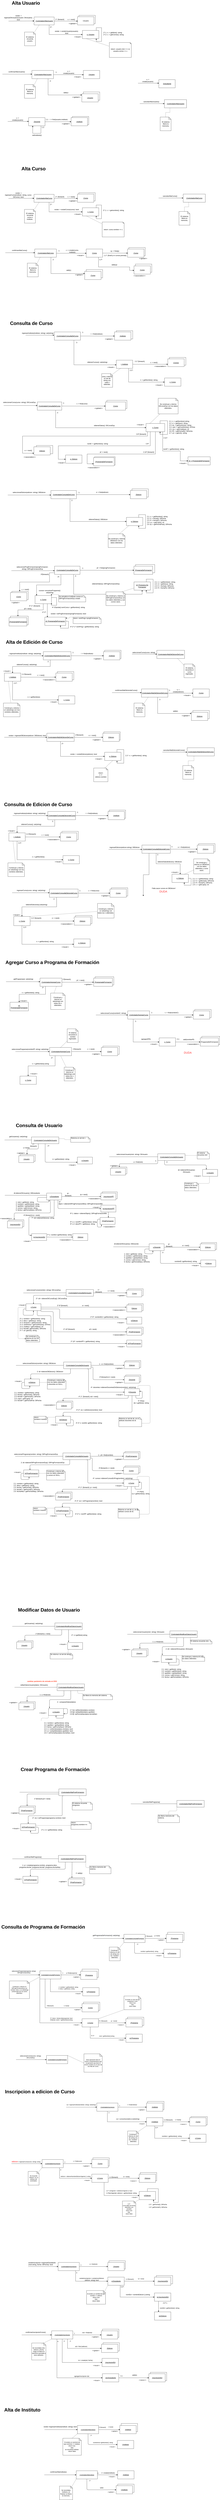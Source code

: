 <mxfile version="13.6.4" type="gitlab">
  <diagram id="NdK-Iwu1NELwD2D8BtvP" name="Page-1">
    <mxGraphModel dx="1736" dy="900" grid="0" gridSize="10" guides="1" tooltips="1" connect="1" arrows="1" fold="1" page="1" pageScale="1" pageWidth="1654" pageHeight="1169" math="0" shadow="0">
      <root>
        <mxCell id="0" />
        <mxCell id="1" parent="0" />
        <mxCell id="WGax3jqfb48JsYN1dhlF-207" value="" style="rounded=0;whiteSpace=wrap;html=1;" parent="1" vertex="1">
          <mxGeometry x="1000.999" y="3612.999" width="120" height="60" as="geometry" />
        </mxCell>
        <mxCell id="WGax3jqfb48JsYN1dhlF-186" value=":ProgramaDeFormacion" style="rounded=0;whiteSpace=wrap;html=1;" parent="1" vertex="1">
          <mxGeometry x="727" y="3379" width="151" height="60" as="geometry" />
        </mxCell>
        <mxCell id="WGax3jqfb48JsYN1dhlF-175" value="" style="rounded=0;whiteSpace=wrap;html=1;" parent="1" vertex="1">
          <mxGeometry x="300.998" y="3296.503" width="120" height="60" as="geometry" />
        </mxCell>
        <mxCell id="WGax3jqfb48JsYN1dhlF-166" value="&lt;u&gt;:Curso&lt;/u&gt;" style="rounded=0;whiteSpace=wrap;html=1;" parent="1" vertex="1">
          <mxGeometry x="817" y="2967" width="147" height="60" as="geometry" />
        </mxCell>
        <mxCell id="WGax3jqfb48JsYN1dhlF-143" value="" style="rounded=0;whiteSpace=wrap;html=1;" parent="1" vertex="1">
          <mxGeometry x="1275.45" y="2654" width="120" height="56.67" as="geometry" />
        </mxCell>
        <mxCell id="WGax3jqfb48JsYN1dhlF-134" value="&lt;u&gt;:Instituto&lt;/u&gt;" style="rounded=0;whiteSpace=wrap;html=1;" parent="1" vertex="1">
          <mxGeometry x="886.454" y="2459.003" width="120" height="60" as="geometry" />
        </mxCell>
        <mxCell id="WGax3jqfb48JsYN1dhlF-127" value="&lt;u&gt;:Curso&lt;/u&gt;" style="rounded=0;whiteSpace=wrap;html=1;" parent="1" vertex="1">
          <mxGeometry x="1025.997" y="1973.002" width="120" height="60" as="geometry" />
        </mxCell>
        <mxCell id="WGax3jqfb48JsYN1dhlF-120" value="" style="rounded=0;whiteSpace=wrap;html=1;" parent="1" vertex="1">
          <mxGeometry x="978" y="1852" width="120" height="60" as="geometry" />
        </mxCell>
        <mxCell id="WGax3jqfb48JsYN1dhlF-49" value="" style="rounded=0;whiteSpace=wrap;html=1;" parent="1" vertex="1">
          <mxGeometry x="564.5" y="896" width="120" height="60" as="geometry" />
        </mxCell>
        <mxCell id="WGax3jqfb48JsYN1dhlF-35" value="" style="rounded=0;whiteSpace=wrap;html=1;" parent="1" vertex="1">
          <mxGeometry x="645.0" y="717.002" width="120" height="60" as="geometry" />
        </mxCell>
        <mxCell id="WGax3jqfb48JsYN1dhlF-6" value="" style="rounded=0;whiteSpace=wrap;html=1;" parent="1" vertex="1">
          <mxGeometry x="612.45" y="158" width="120" height="60" as="geometry" />
        </mxCell>
        <mxCell id="WGax3jqfb48JsYN1dhlF-10" style="edgeStyle=orthogonalEdgeStyle;rounded=0;orthogonalLoop=1;jettySize=auto;html=1;exitX=0.75;exitY=1;exitDx=0;exitDy=0;" parent="1" source="WGax3jqfb48JsYN1dhlF-1" target="WGax3jqfb48JsYN1dhlF-11" edge="1">
          <mxGeometry relative="1" as="geometry">
            <mxPoint x="600.45" y="367" as="targetPoint" />
            <Array as="points">
              <mxPoint x="394.45" y="298" />
              <mxPoint x="600.45" y="298" />
            </Array>
          </mxGeometry>
        </mxCell>
        <mxCell id="WGax3jqfb48JsYN1dhlF-1" value="&lt;u&gt;:ControladorAltaUsuario&lt;/u&gt;" style="html=1;" parent="1" vertex="1">
          <mxGeometry x="284.45" y="170" width="147" height="58" as="geometry" />
        </mxCell>
        <mxCell id="WGax3jqfb48JsYN1dhlF-2" value="" style="html=1;verticalAlign=bottom;endArrow=block;entryX=0;entryY=0.5;entryDx=0;entryDy=0;" parent="1" target="WGax3jqfb48JsYN1dhlF-1" edge="1">
          <mxGeometry width="80" relative="1" as="geometry">
            <mxPoint x="97.45" y="200" as="sourcePoint" />
            <mxPoint x="177.45" y="203" as="targetPoint" />
          </mxGeometry>
        </mxCell>
        <mxCell id="WGax3jqfb48JsYN1dhlF-3" value="&amp;nbsp;existe :=&lt;br&gt;ingresarDtUsuario(usuario: DtUsuario): bool" style="text;html=1;strokeColor=none;fillColor=none;align=center;verticalAlign=middle;whiteSpace=wrap;rounded=0;" parent="1" vertex="1">
          <mxGeometry x="60.45" y="165" width="219" height="20" as="geometry" />
        </mxCell>
        <mxCell id="WGax3jqfb48JsYN1dhlF-4" value="" style="endArrow=classic;html=1;" parent="1" edge="1">
          <mxGeometry width="50" height="50" relative="1" as="geometry">
            <mxPoint x="431.45" y="200" as="sourcePoint" />
            <mxPoint x="603.45" y="200" as="targetPoint" />
          </mxGeometry>
        </mxCell>
        <mxCell id="WGax3jqfb48JsYN1dhlF-5" value=":Usuario" style="rounded=0;whiteSpace=wrap;html=1;" parent="1" vertex="1">
          <mxGeometry x="602.45" y="168" width="120" height="60" as="geometry" />
        </mxCell>
        <mxCell id="WGax3jqfb48JsYN1dhlF-7" value="u := next()" style="text;html=1;strokeColor=none;fillColor=none;align=center;verticalAlign=middle;whiteSpace=wrap;rounded=0;" parent="1" vertex="1">
          <mxGeometry x="516.45" y="178" width="82" height="20" as="geometry" />
        </mxCell>
        <mxCell id="WGax3jqfb48JsYN1dhlF-8" value="1*: [foreach]" style="text;html=1;strokeColor=none;fillColor=none;align=center;verticalAlign=middle;whiteSpace=wrap;rounded=0;" parent="1" vertex="1">
          <mxGeometry x="423.45" y="178" width="99" height="20" as="geometry" />
        </mxCell>
        <mxCell id="WGax3jqfb48JsYN1dhlF-9" value="&amp;lt;&amp;lt;global&amp;gt;&amp;gt;" style="text;html=1;strokeColor=none;fillColor=none;align=center;verticalAlign=middle;whiteSpace=wrap;rounded=0;" parent="1" vertex="1">
          <mxGeometry x="548.45" y="208" width="40" height="20" as="geometry" />
        </mxCell>
        <mxCell id="WGax3jqfb48JsYN1dhlF-11" value="&lt;u&gt;u: Usuario&lt;/u&gt;" style="rounded=0;whiteSpace=wrap;html=1;" parent="1" vertex="1">
          <mxGeometry x="638.45" y="268" width="120" height="60" as="geometry" />
        </mxCell>
        <mxCell id="WGax3jqfb48JsYN1dhlF-12" value="2*:" style="text;html=1;strokeColor=none;fillColor=none;align=center;verticalAlign=middle;whiteSpace=wrap;rounded=0;" parent="1" vertex="1">
          <mxGeometry x="401.45" y="234" width="16" height="20" as="geometry" />
        </mxCell>
        <mxCell id="WGax3jqfb48JsYN1dhlF-13" value="existe := existeUsuario(usuario): bool" style="text;html=1;strokeColor=none;fillColor=none;align=center;verticalAlign=middle;whiteSpace=wrap;rounded=0;" parent="1" vertex="1">
          <mxGeometry x="431.45" y="271" width="184" height="20" as="geometry" />
        </mxCell>
        <mxCell id="WGax3jqfb48JsYN1dhlF-14" style="edgeStyle=orthogonalEdgeStyle;rounded=0;orthogonalLoop=1;jettySize=auto;html=1;exitX=1;exitY=0;exitDx=0;exitDy=0;entryX=0.844;entryY=0.985;entryDx=0;entryDy=0;entryPerimeter=0;" parent="1" source="WGax3jqfb48JsYN1dhlF-11" target="WGax3jqfb48JsYN1dhlF-11" edge="1">
          <mxGeometry relative="1" as="geometry">
            <Array as="points">
              <mxPoint x="739.45" y="268" />
              <mxPoint x="739.45" y="248" />
              <mxPoint x="778.45" y="248" />
              <mxPoint x="778.45" y="348" />
              <mxPoint x="739.45" y="348" />
            </Array>
          </mxGeometry>
        </mxCell>
        <mxCell id="WGax3jqfb48JsYN1dhlF-15" value="2*.1: n := getNick(): string&lt;br&gt;2*.2: c := getCorreo(): string" style="text;html=1;strokeColor=none;fillColor=none;align=left;verticalAlign=middle;whiteSpace=wrap;rounded=0;" parent="1" vertex="1">
          <mxGeometry x="790.45" y="254" width="156" height="74" as="geometry" />
        </mxCell>
        <mxCell id="WGax3jqfb48JsYN1dhlF-18" value="&amp;lt;&amp;lt;local&amp;gt;&amp;gt;" style="text;html=1;strokeColor=none;fillColor=none;align=center;verticalAlign=middle;whiteSpace=wrap;rounded=0;" parent="1" vertex="1">
          <mxGeometry x="585.45" y="305" width="40" height="20" as="geometry" />
        </mxCell>
        <mxCell id="WGax3jqfb48JsYN1dhlF-19" value="" style="endArrow=none;dashed=1;html=1;dashPattern=1 3;strokeWidth=2;exitX=0.25;exitY=1;exitDx=0;exitDy=0;" parent="1" source="WGax3jqfb48JsYN1dhlF-11" target="WGax3jqfb48JsYN1dhlF-20" edge="1">
          <mxGeometry width="50" height="50" relative="1" as="geometry">
            <mxPoint x="636.45" y="406" as="sourcePoint" />
            <mxPoint x="668.45" y="328" as="targetPoint" />
          </mxGeometry>
        </mxCell>
        <mxCell id="WGax3jqfb48JsYN1dhlF-20" value="return: usuario.nick == n || usuario.correo == c" style="shape=note;whiteSpace=wrap;html=1;backgroundOutline=1;darkOpacity=0.05;size=9;" parent="1" vertex="1">
          <mxGeometry x="835.45" y="356" width="161" height="109" as="geometry" />
        </mxCell>
        <mxCell id="WGax3jqfb48JsYN1dhlF-31" style="edgeStyle=orthogonalEdgeStyle;rounded=0;orthogonalLoop=1;jettySize=auto;html=1;exitX=0.75;exitY=1;exitDx=0;exitDy=0;" parent="1" source="WGax3jqfb48JsYN1dhlF-21" target="WGax3jqfb48JsYN1dhlF-32" edge="1">
          <mxGeometry relative="1" as="geometry">
            <mxPoint x="630.34" y="726.792" as="targetPoint" />
            <Array as="points">
              <mxPoint x="387" y="739" />
            </Array>
          </mxGeometry>
        </mxCell>
        <mxCell id="WGax3jqfb48JsYN1dhlF-21" value="&lt;u&gt;:ControladorAltaUsuario&lt;/u&gt;" style="rounded=0;whiteSpace=wrap;html=1;" parent="1" vertex="1">
          <mxGeometry x="268.5" y="560" width="158" height="60" as="geometry" />
        </mxCell>
        <mxCell id="WGax3jqfb48JsYN1dhlF-22" value="" style="endArrow=classic;html=1;" parent="1" edge="1">
          <mxGeometry width="50" height="50" relative="1" as="geometry">
            <mxPoint x="53" y="587" as="sourcePoint" />
            <mxPoint x="269" y="587" as="targetPoint" />
          </mxGeometry>
        </mxCell>
        <mxCell id="WGax3jqfb48JsYN1dhlF-24" value="confirmarAltaUsuario()" style="text;html=1;strokeColor=none;fillColor=none;align=center;verticalAlign=middle;whiteSpace=wrap;rounded=0;" parent="1" vertex="1">
          <mxGeometry x="137" y="560" width="40" height="20" as="geometry" />
        </mxCell>
        <mxCell id="WGax3jqfb48JsYN1dhlF-25" value="" style="endArrow=classic;html=1;" parent="1" edge="1">
          <mxGeometry width="50" height="50" relative="1" as="geometry">
            <mxPoint x="426.5" y="591" as="sourcePoint" />
            <mxPoint x="647" y="591" as="targetPoint" />
          </mxGeometry>
        </mxCell>
        <mxCell id="WGax3jqfb48JsYN1dhlF-26" value="1:" style="text;html=1;strokeColor=none;fillColor=none;align=center;verticalAlign=middle;whiteSpace=wrap;rounded=0;" parent="1" vertex="1">
          <mxGeometry x="426.5" y="563" width="40" height="20" as="geometry" />
        </mxCell>
        <mxCell id="WGax3jqfb48JsYN1dhlF-27" value="u := create(usuario)" style="text;html=1;strokeColor=none;fillColor=none;align=center;verticalAlign=middle;whiteSpace=wrap;rounded=0;" parent="1" vertex="1">
          <mxGeometry x="518" y="563" width="40" height="20" as="geometry" />
        </mxCell>
        <mxCell id="WGax3jqfb48JsYN1dhlF-28" value="" style="endArrow=none;dashed=1;html=1;dashPattern=1 3;strokeWidth=2;exitX=0.25;exitY=1;exitDx=0;exitDy=0;" parent="1" source="WGax3jqfb48JsYN1dhlF-1" target="WGax3jqfb48JsYN1dhlF-29" edge="1">
          <mxGeometry width="50" height="50" relative="1" as="geometry">
            <mxPoint x="283.95" y="276" as="sourcePoint" />
            <mxPoint x="333.95" y="226" as="targetPoint" />
          </mxGeometry>
        </mxCell>
        <mxCell id="WGax3jqfb48JsYN1dhlF-29" value="El sistema recuerda usuario." style="shape=note;whiteSpace=wrap;html=1;backgroundOutline=1;darkOpacity=0.05;size=15;" parent="1" vertex="1">
          <mxGeometry x="214.45" y="280" width="80" height="100" as="geometry" />
        </mxCell>
        <mxCell id="WGax3jqfb48JsYN1dhlF-30" value="&lt;u&gt;:Usuario&lt;/u&gt;" style="rounded=0;whiteSpace=wrap;html=1;" parent="1" vertex="1">
          <mxGeometry x="645" y="560" width="120" height="60" as="geometry" />
        </mxCell>
        <mxCell id="WGax3jqfb48JsYN1dhlF-32" value="&lt;u&gt;:Usuario&lt;/u&gt;" style="rounded=0;whiteSpace=wrap;html=1;" parent="1" vertex="1">
          <mxGeometry x="634.0" y="730.002" width="120" height="60" as="geometry" />
        </mxCell>
        <mxCell id="WGax3jqfb48JsYN1dhlF-33" value="2:" style="text;html=1;align=center;verticalAlign=middle;resizable=0;points=[];autosize=1;" parent="1" vertex="1">
          <mxGeometry x="394" y="628" width="20" height="17" as="geometry" />
        </mxCell>
        <mxCell id="WGax3jqfb48JsYN1dhlF-34" value="add(u)" style="text;html=1;align=center;verticalAlign=middle;resizable=0;points=[];autosize=1;" parent="1" vertex="1">
          <mxGeometry x="495" y="713" width="44" height="17" as="geometry" />
        </mxCell>
        <mxCell id="WGax3jqfb48JsYN1dhlF-37" value="&amp;lt;&amp;lt;local&amp;gt;&amp;gt;" style="text;html=1;align=center;verticalAlign=middle;resizable=0;points=[];autosize=1;" parent="1" vertex="1">
          <mxGeometry x="572" y="598" width="62" height="17" as="geometry" />
        </mxCell>
        <mxCell id="WGax3jqfb48JsYN1dhlF-38" value="&amp;lt;&amp;lt;global&amp;gt;&amp;gt;" style="text;html=1;align=center;verticalAlign=middle;resizable=0;points=[];autosize=1;" parent="1" vertex="1">
          <mxGeometry x="558" y="746" width="70" height="17" as="geometry" />
        </mxCell>
        <mxCell id="WGax3jqfb48JsYN1dhlF-47" style="edgeStyle=orthogonalEdgeStyle;rounded=1;orthogonalLoop=1;jettySize=auto;html=1;exitX=1;exitY=0.5;exitDx=0;exitDy=0;" parent="1" source="WGax3jqfb48JsYN1dhlF-40" target="WGax3jqfb48JsYN1dhlF-48" edge="1">
          <mxGeometry relative="1" as="geometry">
            <mxPoint x="526.5" y="934" as="targetPoint" />
          </mxGeometry>
        </mxCell>
        <mxCell id="WGax3jqfb48JsYN1dhlF-40" value="&lt;u&gt;:Docente&lt;/u&gt;" style="rounded=0;whiteSpace=wrap;html=1;" parent="1" vertex="1">
          <mxGeometry x="244.5" y="904" width="120" height="60" as="geometry" />
        </mxCell>
        <mxCell id="WGax3jqfb48JsYN1dhlF-41" value="&lt;u&gt;:Estudiante&lt;/u&gt;" style="rounded=0;whiteSpace=wrap;html=1;" parent="1" vertex="1">
          <mxGeometry x="1197.5" y="627" width="120" height="60" as="geometry" />
        </mxCell>
        <mxCell id="WGax3jqfb48JsYN1dhlF-42" value="" style="endArrow=classic;html=1;" parent="1" edge="1">
          <mxGeometry width="50" height="50" relative="1" as="geometry">
            <mxPoint x="91.5" y="932" as="sourcePoint" />
            <mxPoint x="244.5" y="932" as="targetPoint" />
          </mxGeometry>
        </mxCell>
        <mxCell id="WGax3jqfb48JsYN1dhlF-43" value="u := create(usuario)" style="text;html=1;strokeColor=none;fillColor=none;align=center;verticalAlign=middle;whiteSpace=wrap;rounded=0;" parent="1" vertex="1">
          <mxGeometry x="143.5" y="904" width="40" height="20" as="geometry" />
        </mxCell>
        <mxCell id="WGax3jqfb48JsYN1dhlF-44" value="" style="endArrow=classic;html=1;" parent="1" edge="1">
          <mxGeometry width="50" height="50" relative="1" as="geometry">
            <mxPoint x="1045.5" y="653" as="sourcePoint" />
            <mxPoint x="1197.5" y="653" as="targetPoint" />
          </mxGeometry>
        </mxCell>
        <mxCell id="WGax3jqfb48JsYN1dhlF-46" value="u := create(usuario)" style="text;html=1;strokeColor=none;fillColor=none;align=center;verticalAlign=middle;whiteSpace=wrap;rounded=0;" parent="1" vertex="1">
          <mxGeometry x="1096.5" y="623" width="40" height="20" as="geometry" />
        </mxCell>
        <mxCell id="WGax3jqfb48JsYN1dhlF-48" value="&lt;u&gt;:Instituto&lt;/u&gt;" style="rounded=0;whiteSpace=wrap;html=1;" parent="1" vertex="1">
          <mxGeometry x="555.5" y="904" width="120" height="60" as="geometry" />
        </mxCell>
        <mxCell id="WGax3jqfb48JsYN1dhlF-50" value="1.1:" style="text;html=1;align=center;verticalAlign=middle;resizable=0;points=[];autosize=1;" parent="1" vertex="1">
          <mxGeometry x="364.5" y="909" width="30" height="17" as="geometry" />
        </mxCell>
        <mxCell id="WGax3jqfb48JsYN1dhlF-51" value="i := find(usuario.instituto)" style="text;html=1;align=center;verticalAlign=middle;resizable=0;points=[];autosize=1;" parent="1" vertex="1">
          <mxGeometry x="393.5" y="909" width="141" height="17" as="geometry" />
        </mxCell>
        <mxCell id="WGax3jqfb48JsYN1dhlF-52" value="&amp;lt;&amp;lt;global&amp;gt;&amp;gt;" style="text;html=1;align=center;verticalAlign=middle;resizable=0;points=[];autosize=1;" parent="1" vertex="1">
          <mxGeometry x="481.5" y="940" width="70" height="17" as="geometry" />
        </mxCell>
        <mxCell id="WGax3jqfb48JsYN1dhlF-53" style="edgeStyle=orthogonalEdgeStyle;rounded=0;orthogonalLoop=1;jettySize=auto;html=1;exitX=0.75;exitY=1;exitDx=0;exitDy=0;entryX=0.25;entryY=1;entryDx=0;entryDy=0;" parent="1" source="WGax3jqfb48JsYN1dhlF-40" target="WGax3jqfb48JsYN1dhlF-40" edge="1">
          <mxGeometry relative="1" as="geometry">
            <Array as="points">
              <mxPoint x="334.5" y="1019" />
              <mxPoint x="274.5" y="1019" />
            </Array>
          </mxGeometry>
        </mxCell>
        <mxCell id="WGax3jqfb48JsYN1dhlF-54" value="setInstituto(i)" style="text;html=1;align=center;verticalAlign=middle;resizable=0;points=[];autosize=1;" parent="1" vertex="1">
          <mxGeometry x="265" y="1024" width="79" height="17" as="geometry" />
        </mxCell>
        <mxCell id="WGax3jqfb48JsYN1dhlF-55" value="1.2:" style="text;html=1;align=center;verticalAlign=middle;resizable=0;points=[];autosize=1;" parent="1" vertex="1">
          <mxGeometry x="334.5" y="966" width="30" height="17" as="geometry" />
        </mxCell>
        <mxCell id="WGax3jqfb48JsYN1dhlF-56" value="&lt;u&gt;:ControladorAltaUsuario&lt;/u&gt;" style="rounded=0;whiteSpace=wrap;html=1;" parent="1" vertex="1">
          <mxGeometry x="1238.5" y="773" width="162" height="60" as="geometry" />
        </mxCell>
        <mxCell id="WGax3jqfb48JsYN1dhlF-57" value="" style="endArrow=none;dashed=1;html=1;dashPattern=1 3;strokeWidth=2;exitX=0.25;exitY=1;exitDx=0;exitDy=0;entryX=0;entryY=0;entryDx=65;entryDy=15;entryPerimeter=0;" parent="1" source="WGax3jqfb48JsYN1dhlF-21" target="WGax3jqfb48JsYN1dhlF-58" edge="1">
          <mxGeometry width="50" height="50" relative="1" as="geometry">
            <mxPoint x="277.5" y="670" as="sourcePoint" />
            <mxPoint x="327.5" y="620" as="targetPoint" />
          </mxGeometry>
        </mxCell>
        <mxCell id="WGax3jqfb48JsYN1dhlF-58" value="El sistema libera la memoria." style="shape=note;whiteSpace=wrap;html=1;backgroundOutline=1;darkOpacity=0.05;size=17;" parent="1" vertex="1">
          <mxGeometry x="214.0" y="663" width="80" height="100" as="geometry" />
        </mxCell>
        <mxCell id="WGax3jqfb48JsYN1dhlF-59" value="" style="endArrow=classic;html=1;" parent="1" edge="1">
          <mxGeometry width="50" height="50" relative="1" as="geometry">
            <mxPoint x="1058.5" y="802" as="sourcePoint" />
            <mxPoint x="1238.5" y="802" as="targetPoint" />
          </mxGeometry>
        </mxCell>
        <mxCell id="WGax3jqfb48JsYN1dhlF-60" value="cancelarAltaUsuario()" style="text;html=1;align=center;verticalAlign=middle;resizable=0;points=[];autosize=1;" parent="1" vertex="1">
          <mxGeometry x="1078.5" y="779" width="126" height="17" as="geometry" />
        </mxCell>
        <mxCell id="WGax3jqfb48JsYN1dhlF-62" style="edgeStyle=orthogonalEdgeStyle;rounded=0;orthogonalLoop=1;jettySize=auto;html=1;exitX=0.5;exitY=0;exitDx=0;exitDy=0;exitPerimeter=0;entryX=0.25;entryY=1;entryDx=0;entryDy=0;dashed=1;endArrow=none;endFill=0;" parent="1" source="WGax3jqfb48JsYN1dhlF-61" target="WGax3jqfb48JsYN1dhlF-56" edge="1">
          <mxGeometry relative="1" as="geometry" />
        </mxCell>
        <mxCell id="WGax3jqfb48JsYN1dhlF-61" value="El sistema libera la memoria." style="shape=note;whiteSpace=wrap;html=1;backgroundOutline=1;darkOpacity=0.05;size=17;" parent="1" vertex="1">
          <mxGeometry x="1207.5" y="900" width="80" height="100" as="geometry" />
        </mxCell>
        <mxCell id="WGax3jqfb48JsYN1dhlF-72" value="" style="rounded=0;whiteSpace=wrap;html=1;" parent="1" vertex="1">
          <mxGeometry x="612" y="1452" width="120" height="60" as="geometry" />
        </mxCell>
        <mxCell id="WGax3jqfb48JsYN1dhlF-73" style="edgeStyle=orthogonalEdgeStyle;rounded=0;orthogonalLoop=1;jettySize=auto;html=1;exitX=0.75;exitY=1;exitDx=0;exitDy=0;" parent="1" source="WGax3jqfb48JsYN1dhlF-74" target="WGax3jqfb48JsYN1dhlF-82" edge="1">
          <mxGeometry relative="1" as="geometry">
            <mxPoint x="600" y="1661" as="targetPoint" />
            <Array as="points">
              <mxPoint x="394" y="1592" />
              <mxPoint x="600" y="1592" />
            </Array>
          </mxGeometry>
        </mxCell>
        <mxCell id="WGax3jqfb48JsYN1dhlF-74" value="&lt;u&gt;:ControladorAltaCurso&lt;/u&gt;" style="html=1;" parent="1" vertex="1">
          <mxGeometry x="284" y="1464" width="147" height="58" as="geometry" />
        </mxCell>
        <mxCell id="WGax3jqfb48JsYN1dhlF-75" value="" style="html=1;verticalAlign=bottom;endArrow=block;entryX=0;entryY=0.5;entryDx=0;entryDy=0;" parent="1" target="WGax3jqfb48JsYN1dhlF-74" edge="1">
          <mxGeometry width="80" relative="1" as="geometry">
            <mxPoint x="97" y="1494" as="sourcePoint" />
            <mxPoint x="177" y="1497" as="targetPoint" />
          </mxGeometry>
        </mxCell>
        <mxCell id="WGax3jqfb48JsYN1dhlF-76" value="&amp;nbsp;existe :=&lt;br&gt;ingresarCurso(instituto: string, curso: DtCurso): bool" style="text;html=1;strokeColor=none;fillColor=none;align=center;verticalAlign=middle;whiteSpace=wrap;rounded=0;" parent="1" vertex="1">
          <mxGeometry x="60" y="1459" width="219" height="20" as="geometry" />
        </mxCell>
        <mxCell id="WGax3jqfb48JsYN1dhlF-77" value="" style="endArrow=classic;html=1;" parent="1" edge="1">
          <mxGeometry width="50" height="50" relative="1" as="geometry">
            <mxPoint x="431" y="1494" as="sourcePoint" />
            <mxPoint x="603" y="1494" as="targetPoint" />
          </mxGeometry>
        </mxCell>
        <mxCell id="WGax3jqfb48JsYN1dhlF-78" value="&lt;u&gt;:Curso&lt;/u&gt;" style="rounded=0;whiteSpace=wrap;html=1;" parent="1" vertex="1">
          <mxGeometry x="602" y="1462" width="120" height="60" as="geometry" />
        </mxCell>
        <mxCell id="WGax3jqfb48JsYN1dhlF-79" value="c := next()" style="text;html=1;strokeColor=none;fillColor=none;align=center;verticalAlign=middle;whiteSpace=wrap;rounded=0;" parent="1" vertex="1">
          <mxGeometry x="516" y="1472" width="82" height="20" as="geometry" />
        </mxCell>
        <mxCell id="WGax3jqfb48JsYN1dhlF-80" value="1*: [foreach]" style="text;html=1;strokeColor=none;fillColor=none;align=center;verticalAlign=middle;whiteSpace=wrap;rounded=0;" parent="1" vertex="1">
          <mxGeometry x="423" y="1472" width="99" height="20" as="geometry" />
        </mxCell>
        <mxCell id="WGax3jqfb48JsYN1dhlF-81" value="&amp;lt;&amp;lt;global&amp;gt;&amp;gt;" style="text;html=1;strokeColor=none;fillColor=none;align=center;verticalAlign=middle;whiteSpace=wrap;rounded=0;" parent="1" vertex="1">
          <mxGeometry x="548" y="1502" width="40" height="20" as="geometry" />
        </mxCell>
        <mxCell id="WGax3jqfb48JsYN1dhlF-82" value="&lt;u&gt;c: Curso&lt;/u&gt;" style="rounded=0;whiteSpace=wrap;html=1;" parent="1" vertex="1">
          <mxGeometry x="638" y="1562" width="120" height="60" as="geometry" />
        </mxCell>
        <mxCell id="WGax3jqfb48JsYN1dhlF-83" value="2*:" style="text;html=1;strokeColor=none;fillColor=none;align=center;verticalAlign=middle;whiteSpace=wrap;rounded=0;" parent="1" vertex="1">
          <mxGeometry x="401" y="1528" width="16" height="20" as="geometry" />
        </mxCell>
        <mxCell id="WGax3jqfb48JsYN1dhlF-84" value="existe := existeCurso(curso): bool" style="text;html=1;strokeColor=none;fillColor=none;align=center;verticalAlign=middle;whiteSpace=wrap;rounded=0;" parent="1" vertex="1">
          <mxGeometry x="431" y="1565" width="184" height="20" as="geometry" />
        </mxCell>
        <mxCell id="WGax3jqfb48JsYN1dhlF-85" style="edgeStyle=orthogonalEdgeStyle;rounded=0;orthogonalLoop=1;jettySize=auto;html=1;exitX=1;exitY=0;exitDx=0;exitDy=0;entryX=0.844;entryY=0.985;entryDx=0;entryDy=0;entryPerimeter=0;" parent="1" source="WGax3jqfb48JsYN1dhlF-82" target="WGax3jqfb48JsYN1dhlF-82" edge="1">
          <mxGeometry relative="1" as="geometry">
            <Array as="points">
              <mxPoint x="739" y="1562" />
              <mxPoint x="739" y="1542" />
              <mxPoint x="778" y="1542" />
              <mxPoint x="778" y="1642" />
              <mxPoint x="739" y="1642" />
            </Array>
          </mxGeometry>
        </mxCell>
        <mxCell id="WGax3jqfb48JsYN1dhlF-86" value="2*.1: c := getnombre(): string&lt;br&gt;&amp;nbsp; &amp;nbsp;&amp;nbsp;" style="text;html=1;strokeColor=none;fillColor=none;align=center;verticalAlign=middle;whiteSpace=wrap;rounded=0;" parent="1" vertex="1">
          <mxGeometry x="788" y="1551" width="156" height="74" as="geometry" />
        </mxCell>
        <mxCell id="WGax3jqfb48JsYN1dhlF-87" value="&amp;lt;&amp;lt;local&amp;gt;&amp;gt;" style="text;html=1;strokeColor=none;fillColor=none;align=center;verticalAlign=middle;whiteSpace=wrap;rounded=0;" parent="1" vertex="1">
          <mxGeometry x="585" y="1599" width="40" height="20" as="geometry" />
        </mxCell>
        <mxCell id="WGax3jqfb48JsYN1dhlF-88" value="" style="endArrow=none;dashed=1;html=1;dashPattern=1 3;strokeWidth=2;exitX=0.25;exitY=1;exitDx=0;exitDy=0;" parent="1" source="WGax3jqfb48JsYN1dhlF-82" target="WGax3jqfb48JsYN1dhlF-89" edge="1">
          <mxGeometry width="50" height="50" relative="1" as="geometry">
            <mxPoint x="636" y="1700" as="sourcePoint" />
            <mxPoint x="668" y="1622" as="targetPoint" />
          </mxGeometry>
        </mxCell>
        <mxCell id="WGax3jqfb48JsYN1dhlF-89" value="return: curso.nombre == c" style="shape=note;whiteSpace=wrap;html=1;backgroundOutline=1;darkOpacity=0.05;size=9;" parent="1" vertex="1">
          <mxGeometry x="783" y="1666" width="161" height="109" as="geometry" />
        </mxCell>
        <mxCell id="WGax3jqfb48JsYN1dhlF-90" value="" style="endArrow=none;dashed=1;html=1;dashPattern=1 3;strokeWidth=2;exitX=0.25;exitY=1;exitDx=0;exitDy=0;" parent="1" source="WGax3jqfb48JsYN1dhlF-74" target="WGax3jqfb48JsYN1dhlF-91" edge="1">
          <mxGeometry width="50" height="50" relative="1" as="geometry">
            <mxPoint x="283.5" y="1570" as="sourcePoint" />
            <mxPoint x="333.5" y="1520" as="targetPoint" />
          </mxGeometry>
        </mxCell>
        <mxCell id="WGax3jqfb48JsYN1dhlF-91" value="El sistema recuerda curso e instituto." style="shape=note;whiteSpace=wrap;html=1;backgroundOutline=1;darkOpacity=0.05;size=15;" parent="1" vertex="1">
          <mxGeometry x="214" y="1574" width="80" height="100" as="geometry" />
        </mxCell>
        <mxCell id="WGax3jqfb48JsYN1dhlF-92" value="" style="rounded=0;whiteSpace=wrap;html=1;" parent="1" vertex="1">
          <mxGeometry x="666.0" y="2013.002" width="120" height="60" as="geometry" />
        </mxCell>
        <mxCell id="WGax3jqfb48JsYN1dhlF-93" style="edgeStyle=orthogonalEdgeStyle;rounded=0;orthogonalLoop=1;jettySize=auto;html=1;exitX=0.75;exitY=1;exitDx=0;exitDy=0;" parent="1" source="WGax3jqfb48JsYN1dhlF-94" target="WGax3jqfb48JsYN1dhlF-101" edge="1">
          <mxGeometry relative="1" as="geometry">
            <mxPoint x="651.34" y="2029.792" as="targetPoint" />
            <Array as="points">
              <mxPoint x="408" y="2042" />
            </Array>
          </mxGeometry>
        </mxCell>
        <mxCell id="WGax3jqfb48JsYN1dhlF-94" value="&lt;u&gt;:ControladorAltaCurso&lt;/u&gt;" style="rounded=0;whiteSpace=wrap;html=1;" parent="1" vertex="1">
          <mxGeometry x="289.5" y="1863" width="158" height="60" as="geometry" />
        </mxCell>
        <mxCell id="WGax3jqfb48JsYN1dhlF-95" value="" style="endArrow=classic;html=1;" parent="1" edge="1">
          <mxGeometry width="50" height="50" relative="1" as="geometry">
            <mxPoint x="74" y="1890" as="sourcePoint" />
            <mxPoint x="290" y="1890" as="targetPoint" />
          </mxGeometry>
        </mxCell>
        <mxCell id="WGax3jqfb48JsYN1dhlF-96" value="confirmarAltaCurso()" style="text;html=1;strokeColor=none;fillColor=none;align=center;verticalAlign=middle;whiteSpace=wrap;rounded=0;" parent="1" vertex="1">
          <mxGeometry x="158" y="1863" width="40" height="20" as="geometry" />
        </mxCell>
        <mxCell id="WGax3jqfb48JsYN1dhlF-97" value="" style="endArrow=classic;html=1;" parent="1" edge="1">
          <mxGeometry width="50" height="50" relative="1" as="geometry">
            <mxPoint x="447.5" y="1894" as="sourcePoint" />
            <mxPoint x="668" y="1894" as="targetPoint" />
          </mxGeometry>
        </mxCell>
        <mxCell id="WGax3jqfb48JsYN1dhlF-98" value="1:" style="text;html=1;strokeColor=none;fillColor=none;align=center;verticalAlign=middle;whiteSpace=wrap;rounded=0;" parent="1" vertex="1">
          <mxGeometry x="447.5" y="1866" width="40" height="20" as="geometry" />
        </mxCell>
        <mxCell id="WGax3jqfb48JsYN1dhlF-99" value="c := create(curso, instituto)" style="text;html=1;strokeColor=none;fillColor=none;align=center;verticalAlign=middle;whiteSpace=wrap;rounded=0;" parent="1" vertex="1">
          <mxGeometry x="497" y="1869" width="135" height="20" as="geometry" />
        </mxCell>
        <mxCell id="WGax3jqfb48JsYN1dhlF-117" style="edgeStyle=orthogonalEdgeStyle;rounded=0;orthogonalLoop=1;jettySize=auto;html=1;exitX=1;exitY=0.5;exitDx=0;exitDy=0;endArrow=classic;endFill=1;" parent="1" source="WGax3jqfb48JsYN1dhlF-100" edge="1">
          <mxGeometry relative="1" as="geometry">
            <mxPoint x="969.785" y="1893" as="targetPoint" />
          </mxGeometry>
        </mxCell>
        <mxCell id="WGax3jqfb48JsYN1dhlF-123" style="edgeStyle=orthogonalEdgeStyle;rounded=0;orthogonalLoop=1;jettySize=auto;html=1;exitX=0.75;exitY=1;exitDx=0;exitDy=0;endArrow=classic;endFill=1;" parent="1" source="WGax3jqfb48JsYN1dhlF-100" target="WGax3jqfb48JsYN1dhlF-124" edge="1">
          <mxGeometry relative="1" as="geometry">
            <mxPoint x="992.007" y="2020.792" as="targetPoint" />
            <Array as="points">
              <mxPoint x="756" y="1994" />
              <mxPoint x="984" y="1994" />
              <mxPoint x="984" y="2019" />
            </Array>
          </mxGeometry>
        </mxCell>
        <mxCell id="WGax3jqfb48JsYN1dhlF-100" value="&lt;u&gt;:Curso&lt;/u&gt;" style="rounded=0;whiteSpace=wrap;html=1;" parent="1" vertex="1">
          <mxGeometry x="666" y="1863" width="120" height="60" as="geometry" />
        </mxCell>
        <mxCell id="WGax3jqfb48JsYN1dhlF-101" value="&lt;u&gt;:Curso&lt;/u&gt;" style="rounded=0;whiteSpace=wrap;html=1;" parent="1" vertex="1">
          <mxGeometry x="655.0" y="2026.002" width="120" height="60" as="geometry" />
        </mxCell>
        <mxCell id="WGax3jqfb48JsYN1dhlF-102" value="2:" style="text;html=1;align=center;verticalAlign=middle;resizable=0;points=[];autosize=1;" parent="1" vertex="1">
          <mxGeometry x="415" y="1931" width="20" height="17" as="geometry" />
        </mxCell>
        <mxCell id="WGax3jqfb48JsYN1dhlF-103" value="add(c)" style="text;html=1;align=center;verticalAlign=middle;resizable=0;points=[];autosize=1;" parent="1" vertex="1">
          <mxGeometry x="516" y="2009" width="44" height="17" as="geometry" />
        </mxCell>
        <mxCell id="WGax3jqfb48JsYN1dhlF-104" value="&amp;lt;&amp;lt;local&amp;gt;&amp;gt;" style="text;html=1;align=center;verticalAlign=middle;resizable=0;points=[];autosize=1;" parent="1" vertex="1">
          <mxGeometry x="593" y="1901" width="62" height="17" as="geometry" />
        </mxCell>
        <mxCell id="WGax3jqfb48JsYN1dhlF-105" value="&amp;lt;&amp;lt;global&amp;gt;&amp;gt;" style="text;html=1;align=center;verticalAlign=middle;resizable=0;points=[];autosize=1;" parent="1" vertex="1">
          <mxGeometry x="579" y="2042" width="70" height="17" as="geometry" />
        </mxCell>
        <mxCell id="WGax3jqfb48JsYN1dhlF-106" value="" style="endArrow=none;dashed=1;html=1;dashPattern=1 3;strokeWidth=2;exitX=0.25;exitY=1;exitDx=0;exitDy=0;entryX=0;entryY=0;entryDx=65;entryDy=15;entryPerimeter=0;" parent="1" source="WGax3jqfb48JsYN1dhlF-94" target="WGax3jqfb48JsYN1dhlF-107" edge="1">
          <mxGeometry width="50" height="50" relative="1" as="geometry">
            <mxPoint x="298.5" y="1973" as="sourcePoint" />
            <mxPoint x="348.5" y="1923" as="targetPoint" />
          </mxGeometry>
        </mxCell>
        <mxCell id="WGax3jqfb48JsYN1dhlF-107" value="El sistema libera la memoria." style="shape=note;whiteSpace=wrap;html=1;backgroundOutline=1;darkOpacity=0.05;size=17;" parent="1" vertex="1">
          <mxGeometry x="235.0" y="1966" width="80" height="100" as="geometry" />
        </mxCell>
        <mxCell id="WGax3jqfb48JsYN1dhlF-109" value="&lt;u&gt;:ControladorAltaCurso&lt;/u&gt;" style="rounded=0;whiteSpace=wrap;html=1;" parent="1" vertex="1">
          <mxGeometry x="1376" y="1462" width="162" height="60" as="geometry" />
        </mxCell>
        <mxCell id="WGax3jqfb48JsYN1dhlF-110" value="" style="endArrow=classic;html=1;" parent="1" edge="1">
          <mxGeometry width="50" height="50" relative="1" as="geometry">
            <mxPoint x="1196" y="1491" as="sourcePoint" />
            <mxPoint x="1376" y="1491" as="targetPoint" />
          </mxGeometry>
        </mxCell>
        <mxCell id="WGax3jqfb48JsYN1dhlF-111" value="cancelarAltaCurso()" style="text;html=1;align=center;verticalAlign=middle;resizable=0;points=[];autosize=1;" parent="1" vertex="1">
          <mxGeometry x="1221" y="1468" width="116" height="17" as="geometry" />
        </mxCell>
        <mxCell id="WGax3jqfb48JsYN1dhlF-112" style="edgeStyle=orthogonalEdgeStyle;rounded=0;orthogonalLoop=1;jettySize=auto;html=1;exitX=0.5;exitY=0;exitDx=0;exitDy=0;exitPerimeter=0;entryX=0.25;entryY=1;entryDx=0;entryDy=0;dashed=1;endArrow=none;endFill=0;" parent="1" source="WGax3jqfb48JsYN1dhlF-113" target="WGax3jqfb48JsYN1dhlF-109" edge="1">
          <mxGeometry relative="1" as="geometry" />
        </mxCell>
        <mxCell id="WGax3jqfb48JsYN1dhlF-113" value="El sistema libera la memoria." style="shape=note;whiteSpace=wrap;html=1;backgroundOutline=1;darkOpacity=0.05;size=17;" parent="1" vertex="1">
          <mxGeometry x="1345.0" y="1589" width="80" height="100" as="geometry" />
        </mxCell>
        <mxCell id="WGax3jqfb48JsYN1dhlF-132" style="edgeStyle=orthogonalEdgeStyle;rounded=0;orthogonalLoop=1;jettySize=auto;html=1;exitX=1;exitY=0.5;exitDx=0;exitDy=0;endArrow=classic;endFill=1;" parent="1" source="WGax3jqfb48JsYN1dhlF-114" target="WGax3jqfb48JsYN1dhlF-133" edge="1">
          <mxGeometry relative="1" as="geometry">
            <mxPoint x="895.604" y="2497.833" as="targetPoint" />
          </mxGeometry>
        </mxCell>
        <mxCell id="WGax3jqfb48JsYN1dhlF-137" style="edgeStyle=orthogonalEdgeStyle;rounded=0;orthogonalLoop=1;jettySize=auto;html=1;exitX=0.75;exitY=1;exitDx=0;exitDy=0;endArrow=classic;endFill=1;" parent="1" source="WGax3jqfb48JsYN1dhlF-114" target="WGax3jqfb48JsYN1dhlF-138" edge="1">
          <mxGeometry relative="1" as="geometry">
            <mxPoint x="930.789" y="2735.438" as="targetPoint" />
            <Array as="points">
              <mxPoint x="576.45" y="2708" />
              <mxPoint x="930.45" y="2708" />
            </Array>
          </mxGeometry>
        </mxCell>
        <mxCell id="WGax3jqfb48JsYN1dhlF-114" value="&lt;u&gt;:ControladorConsultaDeCurso&lt;/u&gt;" style="rounded=0;whiteSpace=wrap;html=1;" parent="1" vertex="1">
          <mxGeometry x="432.95" y="2468" width="191" height="60" as="geometry" />
        </mxCell>
        <mxCell id="WGax3jqfb48JsYN1dhlF-118" value="&lt;u&gt;:Curso&lt;/u&gt;" style="rounded=0;whiteSpace=wrap;html=1;" parent="1" vertex="1">
          <mxGeometry x="969" y="1863" width="120" height="60" as="geometry" />
        </mxCell>
        <mxCell id="WGax3jqfb48JsYN1dhlF-119" value="1.1*: [forall p in cursos.previas]&amp;nbsp;" style="text;html=1;align=center;verticalAlign=middle;resizable=0;points=[];autosize=1;" parent="1" vertex="1">
          <mxGeometry x="790" y="1901" width="177" height="17" as="geometry" />
        </mxCell>
        <mxCell id="WGax3jqfb48JsYN1dhlF-122" value="cp := find(p)" style="text;html=1;align=center;verticalAlign=middle;resizable=0;points=[];autosize=1;" parent="1" vertex="1">
          <mxGeometry x="838" y="1869" width="73" height="17" as="geometry" />
        </mxCell>
        <mxCell id="WGax3jqfb48JsYN1dhlF-124" value="&lt;u&gt;:Curso&lt;/u&gt;" style="rounded=0;whiteSpace=wrap;html=1;" parent="1" vertex="1">
          <mxGeometry x="1015.997" y="1986.002" width="120" height="60" as="geometry" />
        </mxCell>
        <mxCell id="WGax3jqfb48JsYN1dhlF-125" value="1.2*:" style="text;html=1;align=center;verticalAlign=middle;resizable=0;points=[];autosize=1;" parent="1" vertex="1">
          <mxGeometry x="756" y="1931" width="34" height="17" as="geometry" />
        </mxCell>
        <mxCell id="WGax3jqfb48JsYN1dhlF-126" value="&amp;lt;&amp;lt;global&amp;gt;&amp;gt;" style="text;html=1;align=center;verticalAlign=middle;resizable=0;points=[];autosize=1;" parent="1" vertex="1">
          <mxGeometry x="1047" y="1923" width="70" height="17" as="geometry" />
        </mxCell>
        <mxCell id="WGax3jqfb48JsYN1dhlF-128" value="add(cp)" style="text;html=1;align=center;verticalAlign=middle;resizable=0;points=[];autosize=1;" parent="1" vertex="1">
          <mxGeometry x="846" y="1969" width="51" height="17" as="geometry" />
        </mxCell>
        <mxCell id="WGax3jqfb48JsYN1dhlF-129" value="&amp;lt;&amp;lt;association&amp;gt;&amp;gt;" style="text;html=1;align=center;verticalAlign=middle;resizable=0;points=[];autosize=1;" parent="1" vertex="1">
          <mxGeometry x="1007" y="2049" width="98" height="17" as="geometry" />
        </mxCell>
        <mxCell id="WGax3jqfb48JsYN1dhlF-130" value="" style="endArrow=classic;html=1;" parent="1" edge="1">
          <mxGeometry width="50" height="50" relative="1" as="geometry">
            <mxPoint x="222.45" y="2492" as="sourcePoint" />
            <mxPoint x="430.95" y="2492" as="targetPoint" />
          </mxGeometry>
        </mxCell>
        <mxCell id="WGax3jqfb48JsYN1dhlF-131" value="&amp;nbsp;&lt;br&gt;ingresarInstituto(instituto: string): set(string)" style="text;html=1;strokeColor=none;fillColor=none;align=center;verticalAlign=middle;whiteSpace=wrap;rounded=0;" parent="1" vertex="1">
          <mxGeometry x="182.95" y="2459" width="257" height="20" as="geometry" />
        </mxCell>
        <mxCell id="WGax3jqfb48JsYN1dhlF-133" value="&lt;u&gt;:Instituto&lt;/u&gt;" style="rounded=0;whiteSpace=wrap;html=1;" parent="1" vertex="1">
          <mxGeometry x="873.454" y="2468.003" width="120" height="60" as="geometry" />
        </mxCell>
        <mxCell id="WGax3jqfb48JsYN1dhlF-135" value="1:" style="text;html=1;align=center;verticalAlign=middle;resizable=0;points=[];autosize=1;" parent="1" vertex="1">
          <mxGeometry x="630.95" y="2462" width="20" height="17" as="geometry" />
        </mxCell>
        <mxCell id="WGax3jqfb48JsYN1dhlF-136" value="i := find(instituto)" style="text;html=1;align=center;verticalAlign=middle;resizable=0;points=[];autosize=1;" parent="1" vertex="1">
          <mxGeometry x="692.45" y="2474" width="98" height="17" as="geometry" />
        </mxCell>
        <mxCell id="WGax3jqfb48JsYN1dhlF-141" style="edgeStyle=orthogonalEdgeStyle;rounded=0;orthogonalLoop=1;jettySize=auto;html=1;exitX=1;exitY=0.25;exitDx=0;exitDy=0;endArrow=classic;endFill=1;" parent="1" source="WGax3jqfb48JsYN1dhlF-138" target="WGax3jqfb48JsYN1dhlF-142" edge="1">
          <mxGeometry relative="1" as="geometry">
            <mxPoint x="1276.159" y="2688.667" as="targetPoint" />
            <Array as="points">
              <mxPoint x="1006.45" y="2704" />
            </Array>
          </mxGeometry>
        </mxCell>
        <mxCell id="WGax3jqfb48JsYN1dhlF-146" style="edgeStyle=orthogonalEdgeStyle;rounded=0;orthogonalLoop=1;jettySize=auto;html=1;exitX=0.75;exitY=1;exitDx=0;exitDy=0;endArrow=classic;endFill=1;" parent="1" source="WGax3jqfb48JsYN1dhlF-138" target="WGax3jqfb48JsYN1dhlF-147" edge="1">
          <mxGeometry relative="1" as="geometry">
            <mxPoint x="1265.974" y="2846.549" as="targetPoint" />
            <Array as="points">
              <mxPoint x="976.45" y="2834" />
              <mxPoint x="1299.45" y="2834" />
            </Array>
          </mxGeometry>
        </mxCell>
        <mxCell id="WGax3jqfb48JsYN1dhlF-138" value="&lt;u&gt;i: Instituto&lt;/u&gt;" style="rounded=0;whiteSpace=wrap;html=1;" parent="1" vertex="1">
          <mxGeometry x="886.449" y="2673.998" width="120" height="60" as="geometry" />
        </mxCell>
        <mxCell id="WGax3jqfb48JsYN1dhlF-139" value="2:&amp;nbsp;" style="text;html=1;align=center;verticalAlign=middle;resizable=0;points=[];autosize=1;" parent="1" vertex="1">
          <mxGeometry x="587.45" y="2536" width="23" height="17" as="geometry" />
        </mxCell>
        <mxCell id="WGax3jqfb48JsYN1dhlF-140" value="obtenerCursos(): set(string)" style="text;html=1;align=center;verticalAlign=middle;resizable=0;points=[];autosize=1;" parent="1" vertex="1">
          <mxGeometry x="668.45" y="2680" width="157" height="17" as="geometry" />
        </mxCell>
        <mxCell id="WGax3jqfb48JsYN1dhlF-142" value="&lt;u&gt;:Cursos&lt;/u&gt;" style="rounded=0;whiteSpace=wrap;html=1;" parent="1" vertex="1">
          <mxGeometry x="1263.45" y="2664.33" width="120" height="56.67" as="geometry" />
        </mxCell>
        <mxCell id="WGax3jqfb48JsYN1dhlF-144" value="2.1* [foreach]" style="text;html=1;align=center;verticalAlign=middle;resizable=0;points=[];autosize=1;" parent="1" vertex="1">
          <mxGeometry x="1016.45" y="2674" width="81" height="17" as="geometry" />
        </mxCell>
        <mxCell id="WGax3jqfb48JsYN1dhlF-145" value="c := next()" style="text;html=1;align=center;verticalAlign=middle;resizable=0;points=[];autosize=1;" parent="1" vertex="1">
          <mxGeometry x="1129.45" y="2682" width="63" height="17" as="geometry" />
        </mxCell>
        <mxCell id="WGax3jqfb48JsYN1dhlF-147" value="&lt;u&gt;c: Curso&lt;/u&gt;" style="rounded=0;whiteSpace=wrap;html=1;" parent="1" vertex="1">
          <mxGeometry x="1239.454" y="2803.999" width="120" height="60" as="geometry" />
        </mxCell>
        <mxCell id="WGax3jqfb48JsYN1dhlF-148" value="2.2*:" style="text;html=1;align=center;verticalAlign=middle;resizable=0;points=[];autosize=1;" parent="1" vertex="1">
          <mxGeometry x="980.45" y="2739" width="34" height="17" as="geometry" />
        </mxCell>
        <mxCell id="WGax3jqfb48JsYN1dhlF-149" value="n := getNombre(): string" style="text;html=1;align=center;verticalAlign=middle;resizable=0;points=[];autosize=1;" parent="1" vertex="1">
          <mxGeometry x="1055.45" y="2810" width="137" height="17" as="geometry" />
        </mxCell>
        <mxCell id="WGax3jqfb48JsYN1dhlF-150" value="" style="endArrow=none;dashed=1;html=1;dashPattern=1 3;strokeWidth=2;exitX=0.25;exitY=1;exitDx=0;exitDy=0;entryX=0;entryY=0;entryDx=65;entryDy=15;entryPerimeter=0;" parent="1" source="WGax3jqfb48JsYN1dhlF-138" target="WGax3jqfb48JsYN1dhlF-151" edge="1">
          <mxGeometry width="50" height="50" relative="1" as="geometry">
            <mxPoint x="852.45" y="2782" as="sourcePoint" />
            <mxPoint x="902.45" y="2732" as="targetPoint" />
          </mxGeometry>
        </mxCell>
        <mxCell id="WGax3jqfb48JsYN1dhlF-151" value="crea y retorna un set de string con cada n obtenido." style="shape=note;whiteSpace=wrap;html=1;backgroundOutline=1;darkOpacity=0.05;size=15;" parent="1" vertex="1">
          <mxGeometry x="779.45" y="2772" width="80" height="100" as="geometry" />
        </mxCell>
        <mxCell id="WGax3jqfb48JsYN1dhlF-154" value="&amp;lt;&amp;lt;global&amp;gt;&amp;gt;" style="text;html=1;align=center;verticalAlign=middle;resizable=0;points=[];autosize=1;" parent="1" vertex="1">
          <mxGeometry x="798.45" y="2511" width="70" height="17" as="geometry" />
        </mxCell>
        <mxCell id="WGax3jqfb48JsYN1dhlF-155" value="&amp;lt;&amp;lt;local&amp;gt;&amp;gt;" style="text;html=1;align=center;verticalAlign=middle;resizable=0;points=[];autosize=1;" parent="1" vertex="1">
          <mxGeometry x="816.45" y="2717" width="62" height="17" as="geometry" />
        </mxCell>
        <mxCell id="WGax3jqfb48JsYN1dhlF-156" value="&amp;lt;&amp;lt;association&amp;gt;&amp;gt;" style="text;html=1;align=center;verticalAlign=middle;resizable=0;points=[];autosize=1;" parent="1" vertex="1">
          <mxGeometry x="1160.45" y="2710.67" width="98" height="17" as="geometry" />
        </mxCell>
        <mxCell id="WGax3jqfb48JsYN1dhlF-157" value="&amp;lt;&amp;lt;local&amp;gt;&amp;gt;" style="text;html=1;align=center;verticalAlign=middle;resizable=0;points=[];autosize=1;" parent="1" vertex="1">
          <mxGeometry x="1168.45" y="2847" width="62" height="17" as="geometry" />
        </mxCell>
        <mxCell id="WGax3jqfb48JsYN1dhlF-161" style="edgeStyle=orthogonalEdgeStyle;rounded=0;orthogonalLoop=1;jettySize=auto;html=1;exitX=1;exitY=0.5;exitDx=0;exitDy=0;endArrow=classic;endFill=1;" parent="1" source="WGax3jqfb48JsYN1dhlF-158" target="WGax3jqfb48JsYN1dhlF-162" edge="1">
          <mxGeometry relative="1" as="geometry">
            <mxPoint x="874.804" y="3009.0" as="targetPoint" />
          </mxGeometry>
        </mxCell>
        <mxCell id="WGax3jqfb48JsYN1dhlF-167" style="edgeStyle=orthogonalEdgeStyle;rounded=0;orthogonalLoop=1;jettySize=auto;html=1;exitX=0.75;exitY=1;exitDx=0;exitDy=0;endArrow=classic;endFill=1;" parent="1" source="WGax3jqfb48JsYN1dhlF-158" target="WGax3jqfb48JsYN1dhlF-168" edge="1">
          <mxGeometry relative="1" as="geometry">
            <mxPoint x="841.451" y="3290.125" as="targetPoint" />
            <Array as="points">
              <mxPoint x="442" y="3167" />
              <mxPoint x="864" y="3167" />
            </Array>
          </mxGeometry>
        </mxCell>
        <mxCell id="WGax3jqfb48JsYN1dhlF-158" value="&lt;u&gt;:ControladorConsultaDeCurso&lt;/u&gt;" style="rounded=0;whiteSpace=wrap;html=1;" parent="1" vertex="1">
          <mxGeometry x="308" y="2979" width="179" height="60" as="geometry" />
        </mxCell>
        <mxCell id="WGax3jqfb48JsYN1dhlF-159" value="" style="endArrow=classic;html=1;" parent="1" edge="1">
          <mxGeometry width="50" height="50" relative="1" as="geometry">
            <mxPoint x="62" y="3005" as="sourcePoint" />
            <mxPoint x="308" y="3005" as="targetPoint" />
          </mxGeometry>
        </mxCell>
        <mxCell id="WGax3jqfb48JsYN1dhlF-160" value="seleccionarCurso(curso: string): DtCursoExp" style="text;html=1;strokeColor=none;fillColor=none;align=center;verticalAlign=middle;whiteSpace=wrap;rounded=0;" parent="1" vertex="1">
          <mxGeometry x="53" y="2972" width="248" height="20" as="geometry" />
        </mxCell>
        <mxCell id="WGax3jqfb48JsYN1dhlF-162" value="&lt;u&gt;:Curso&lt;/u&gt;" style="rounded=0;whiteSpace=wrap;html=1;" parent="1" vertex="1">
          <mxGeometry x="807" y="2979" width="147" height="60" as="geometry" />
        </mxCell>
        <mxCell id="WGax3jqfb48JsYN1dhlF-164" value="1:" style="text;html=1;align=center;verticalAlign=middle;resizable=0;points=[];autosize=1;" parent="1" vertex="1">
          <mxGeometry x="491" y="2978" width="20" height="17" as="geometry" />
        </mxCell>
        <mxCell id="WGax3jqfb48JsYN1dhlF-165" value="c := find(curso)" style="text;html=1;align=center;verticalAlign=middle;resizable=0;points=[];autosize=1;" parent="1" vertex="1">
          <mxGeometry x="590" y="2983" width="90" height="17" as="geometry" />
        </mxCell>
        <mxCell id="WGax3jqfb48JsYN1dhlF-173" style="edgeStyle=orthogonalEdgeStyle;rounded=0;orthogonalLoop=1;jettySize=auto;html=1;exitX=0.25;exitY=1;exitDx=0;exitDy=0;endArrow=classic;endFill=1;" parent="1" source="WGax3jqfb48JsYN1dhlF-168" target="WGax3jqfb48JsYN1dhlF-174" edge="1">
          <mxGeometry relative="1" as="geometry">
            <mxPoint x="1018.118" y="3477.903" as="targetPoint" />
            <Array as="points">
              <mxPoint x="1115" y="3196" />
              <mxPoint x="1115" y="3228" />
              <mxPoint x="200" y="3228" />
              <mxPoint x="200" y="3353" />
            </Array>
          </mxGeometry>
        </mxCell>
        <mxCell id="WGax3jqfb48JsYN1dhlF-180" style="edgeStyle=orthogonalEdgeStyle;rounded=0;orthogonalLoop=1;jettySize=auto;html=1;exitX=0.5;exitY=1;exitDx=0;exitDy=0;endArrow=classic;endFill=1;" parent="1" source="WGax3jqfb48JsYN1dhlF-168" target="WGax3jqfb48JsYN1dhlF-181" edge="1">
          <mxGeometry relative="1" as="geometry">
            <mxPoint x="700.2" y="3397.433" as="targetPoint" />
            <Array as="points">
              <mxPoint x="1135" y="3196" />
              <mxPoint x="1135" y="3299" />
              <mxPoint x="462" y="3299" />
              <mxPoint x="462" y="3397" />
            </Array>
          </mxGeometry>
        </mxCell>
        <mxCell id="WGax3jqfb48JsYN1dhlF-184" style="edgeStyle=orthogonalEdgeStyle;rounded=0;orthogonalLoop=1;jettySize=auto;html=1;exitX=0.5;exitY=1;exitDx=0;exitDy=0;endArrow=classic;endFill=1;entryX=0;entryY=0.75;entryDx=0;entryDy=0;" parent="1" source="WGax3jqfb48JsYN1dhlF-168" target="WGax3jqfb48JsYN1dhlF-185" edge="1">
          <mxGeometry relative="1" as="geometry">
            <mxPoint x="689" y="3452" as="targetPoint" />
            <Array as="points">
              <mxPoint x="1173" y="3359" />
              <mxPoint x="673" y="3359" />
              <mxPoint x="673" y="3430" />
            </Array>
          </mxGeometry>
        </mxCell>
        <mxCell id="WGax3jqfb48JsYN1dhlF-189" style="edgeStyle=orthogonalEdgeStyle;rounded=0;orthogonalLoop=1;jettySize=auto;html=1;exitX=1;exitY=1;exitDx=0;exitDy=0;endArrow=classic;endFill=1;" parent="1" source="WGax3jqfb48JsYN1dhlF-168" target="WGax3jqfb48JsYN1dhlF-190" edge="1">
          <mxGeometry relative="1" as="geometry">
            <mxPoint x="1241" y="3380.125" as="targetPoint" />
            <Array as="points">
              <mxPoint x="1226" y="3196" />
              <mxPoint x="1226" y="3337" />
              <mxPoint x="1355" y="3337" />
            </Array>
          </mxGeometry>
        </mxCell>
        <mxCell id="WGax3jqfb48JsYN1dhlF-168" value="&lt;u&gt;c :Curso&lt;/u&gt;" style="rounded=0;whiteSpace=wrap;html=1;" parent="1" vertex="1">
          <mxGeometry x="1104" y="3136" width="137" height="60" as="geometry" />
        </mxCell>
        <mxCell id="WGax3jqfb48JsYN1dhlF-169" value="2:" style="text;html=1;align=center;verticalAlign=middle;resizable=0;points=[];autosize=1;" parent="1" vertex="1">
          <mxGeometry x="447" y="3048" width="20" height="17" as="geometry" />
        </mxCell>
        <mxCell id="WGax3jqfb48JsYN1dhlF-170" value="obtenerDatos(): DtCursoExp" style="text;html=1;align=center;verticalAlign=middle;resizable=0;points=[];autosize=1;" parent="1" vertex="1">
          <mxGeometry x="717" y="3142" width="161" height="17" as="geometry" />
        </mxCell>
        <mxCell id="WGax3jqfb48JsYN1dhlF-171" style="edgeStyle=orthogonalEdgeStyle;rounded=0;orthogonalLoop=1;jettySize=auto;html=1;exitX=0.75;exitY=0;exitDx=0;exitDy=0;entryX=0.75;entryY=1;entryDx=0;entryDy=0;endArrow=classic;endFill=1;" parent="1" source="WGax3jqfb48JsYN1dhlF-168" target="WGax3jqfb48JsYN1dhlF-168" edge="1">
          <mxGeometry relative="1" as="geometry" />
        </mxCell>
        <mxCell id="WGax3jqfb48JsYN1dhlF-172" value="2.1: n := getNombre():string&lt;br&gt;2.2: d := getDesc(): string&lt;br&gt;2.3: du := getDuracion(): string&lt;br&gt;2.4: cant := getCantHoras(): DtTime&lt;br&gt;2.5: cre := getCreditos(): int&lt;br&gt;2.6: fR := getFechaR(): DtFecha&lt;br&gt;2.7: url := getUrl(): string" style="text;html=1;align=left;verticalAlign=middle;resizable=0;points=[];autosize=1;" parent="1" vertex="1">
          <mxGeometry x="1271" y="3114" width="200" height="97" as="geometry" />
        </mxCell>
        <mxCell id="WGax3jqfb48JsYN1dhlF-174" value="&lt;u&gt;:Edicion&lt;/u&gt;" style="rounded=0;whiteSpace=wrap;html=1;" parent="1" vertex="1">
          <mxGeometry x="282.998" y="3306.003" width="120" height="60" as="geometry" />
        </mxCell>
        <mxCell id="WGax3jqfb48JsYN1dhlF-176" value="2.8* [foreach]:" style="text;html=1;align=center;verticalAlign=middle;resizable=0;points=[];autosize=1;" parent="1" vertex="1">
          <mxGeometry x="1027" y="3205" width="84" height="17" as="geometry" />
        </mxCell>
        <mxCell id="WGax3jqfb48JsYN1dhlF-178" value="e := next()" style="text;html=1;align=center;verticalAlign=middle;resizable=0;points=[];autosize=1;" parent="1" vertex="1">
          <mxGeometry x="210" y="3324" width="64" height="17" as="geometry" />
        </mxCell>
        <mxCell id="WGax3jqfb48JsYN1dhlF-181" value="&lt;u&gt;e: Edicion&lt;/u&gt;" style="rounded=0;whiteSpace=wrap;html=1;" parent="1" vertex="1">
          <mxGeometry x="515.0" y="3366.003" width="120" height="60" as="geometry" />
        </mxCell>
        <mxCell id="WGax3jqfb48JsYN1dhlF-182" value="2.9*:" style="text;html=1;align=center;verticalAlign=middle;resizable=0;points=[];autosize=1;" parent="1" vertex="1">
          <mxGeometry x="1097" y="3275" width="34" height="17" as="geometry" />
        </mxCell>
        <mxCell id="WGax3jqfb48JsYN1dhlF-183" value="nomE := getNombre(): string" style="text;html=1;align=center;verticalAlign=middle;resizable=0;points=[];autosize=1;" parent="1" vertex="1">
          <mxGeometry x="668" y="3275" width="161" height="17" as="geometry" />
        </mxCell>
        <mxCell id="WGax3jqfb48JsYN1dhlF-185" value="&lt;u&gt;:ProgramaDeFormacion&lt;/u&gt;" style="rounded=0;whiteSpace=wrap;html=1;" parent="1" vertex="1">
          <mxGeometry x="720" y="3385" width="151" height="60" as="geometry" />
        </mxCell>
        <mxCell id="WGax3jqfb48JsYN1dhlF-187" value="2.10* [foreach]:" style="text;html=1;align=center;verticalAlign=middle;resizable=0;points=[];autosize=1;" parent="1" vertex="1">
          <mxGeometry x="1078" y="3336" width="91" height="17" as="geometry" />
        </mxCell>
        <mxCell id="WGax3jqfb48JsYN1dhlF-188" value="pf := next()&amp;nbsp;" style="text;html=1;align=center;verticalAlign=middle;resizable=0;points=[];autosize=1;" parent="1" vertex="1">
          <mxGeometry x="760" y="3336" width="71" height="17" as="geometry" />
        </mxCell>
        <mxCell id="WGax3jqfb48JsYN1dhlF-190" value="&lt;u&gt;pf := ProgramaDeFormacion&lt;/u&gt;" style="rounded=0;whiteSpace=wrap;html=1;" parent="1" vertex="1">
          <mxGeometry x="1411" y="3379" width="163" height="60" as="geometry" />
        </mxCell>
        <mxCell id="WGax3jqfb48JsYN1dhlF-192" value="2.11*:" style="text;html=1;align=center;verticalAlign=middle;resizable=0;points=[];autosize=1;" parent="1" vertex="1">
          <mxGeometry x="1227" y="3232" width="40" height="17" as="geometry" />
        </mxCell>
        <mxCell id="WGax3jqfb48JsYN1dhlF-193" value="nomP := getNombre(): string" style="text;html=1;align=center;verticalAlign=middle;resizable=0;points=[];autosize=1;" parent="1" vertex="1">
          <mxGeometry x="1225" y="3314" width="161" height="17" as="geometry" />
        </mxCell>
        <mxCell id="WGax3jqfb48JsYN1dhlF-194" value="" style="endArrow=none;dashed=1;html=1;dashPattern=1 3;strokeWidth=2;" parent="1" target="WGax3jqfb48JsYN1dhlF-195" edge="1">
          <mxGeometry width="50" height="50" relative="1" as="geometry">
            <mxPoint x="1132" y="3136" as="sourcePoint" />
            <mxPoint x="1182" y="3086" as="targetPoint" />
          </mxGeometry>
        </mxCell>
        <mxCell id="WGax3jqfb48JsYN1dhlF-195" value="Se construye y retorna DtCursoExp con los datos obtenidos." style="shape=note;whiteSpace=wrap;html=1;backgroundOutline=1;darkOpacity=0.05;size=17;" parent="1" vertex="1">
          <mxGeometry x="1193" y="2952" width="146" height="114" as="geometry" />
        </mxCell>
        <mxCell id="WGax3jqfb48JsYN1dhlF-196" value="&amp;lt;&amp;lt;global&amp;gt;&amp;gt;" style="text;html=1;align=center;verticalAlign=middle;resizable=0;points=[];autosize=1;" parent="1" vertex="1">
          <mxGeometry x="721" y="3016" width="70" height="17" as="geometry" />
        </mxCell>
        <mxCell id="WGax3jqfb48JsYN1dhlF-197" value="&amp;lt;&amp;lt;local&amp;gt;&amp;gt;" style="text;html=1;align=center;verticalAlign=middle;resizable=0;points=[];autosize=1;" parent="1" vertex="1">
          <mxGeometry x="1031" y="3136" width="62" height="17" as="geometry" />
        </mxCell>
        <mxCell id="WGax3jqfb48JsYN1dhlF-198" value="&amp;lt;&amp;lt;association&amp;gt;&amp;gt;" style="text;html=1;align=center;verticalAlign=middle;resizable=0;points=[];autosize=1;" parent="1" vertex="1">
          <mxGeometry x="203" y="3372" width="98" height="17" as="geometry" />
        </mxCell>
        <mxCell id="WGax3jqfb48JsYN1dhlF-199" value="&amp;lt;&amp;lt;local&amp;gt;&amp;gt;" style="text;html=1;align=center;verticalAlign=middle;resizable=0;points=[];autosize=1;" parent="1" vertex="1">
          <mxGeometry x="453" y="3414" width="62" height="17" as="geometry" />
        </mxCell>
        <mxCell id="WGax3jqfb48JsYN1dhlF-200" value="&amp;lt;&amp;lt;association&amp;gt;&amp;gt;" style="text;html=1;align=center;verticalAlign=middle;resizable=0;points=[];autosize=1;" parent="1" vertex="1">
          <mxGeometry x="671" y="3449" width="98" height="17" as="geometry" />
        </mxCell>
        <mxCell id="WGax3jqfb48JsYN1dhlF-201" value="&amp;lt;&amp;lt;local&amp;gt;&amp;gt;" style="text;html=1;align=center;verticalAlign=middle;resizable=0;points=[];autosize=1;" parent="1" vertex="1">
          <mxGeometry x="1343" y="3418" width="62" height="17" as="geometry" />
        </mxCell>
        <mxCell id="WGax3jqfb48JsYN1dhlF-202" value="seleccionarEdicion(edicion: string): DtEdicion" style="text;html=1;strokeColor=none;fillColor=none;align=center;verticalAlign=middle;whiteSpace=wrap;rounded=0;" parent="1" vertex="1">
          <mxGeometry x="98" y="3629" width="300" height="20" as="geometry" />
        </mxCell>
        <mxCell id="WGax3jqfb48JsYN1dhlF-205" style="edgeStyle=orthogonalEdgeStyle;rounded=0;orthogonalLoop=1;jettySize=auto;html=1;exitX=1;exitY=0.5;exitDx=0;exitDy=0;endArrow=classic;endFill=1;" parent="1" source="WGax3jqfb48JsYN1dhlF-203" target="WGax3jqfb48JsYN1dhlF-206" edge="1">
          <mxGeometry relative="1" as="geometry">
            <mxPoint x="1053.819" y="3655.529" as="targetPoint" />
          </mxGeometry>
        </mxCell>
        <mxCell id="WGax3jqfb48JsYN1dhlF-210" style="edgeStyle=orthogonalEdgeStyle;rounded=0;orthogonalLoop=1;jettySize=auto;html=1;exitX=0.75;exitY=1;exitDx=0;exitDy=0;endArrow=classic;endFill=1;" parent="1" source="WGax3jqfb48JsYN1dhlF-203" target="WGax3jqfb48JsYN1dhlF-211" edge="1">
          <mxGeometry relative="1" as="geometry">
            <mxPoint x="1020.34" y="3851.236" as="targetPoint" />
            <Array as="points">
              <mxPoint x="548" y="3851" />
            </Array>
          </mxGeometry>
        </mxCell>
        <mxCell id="WGax3jqfb48JsYN1dhlF-203" value="&lt;u&gt;:ControladorConsultaDeCurso&lt;/u&gt;" style="rounded=0;whiteSpace=wrap;html=1;" parent="1" vertex="1">
          <mxGeometry x="407.75" y="3625" width="186.5" height="60" as="geometry" />
        </mxCell>
        <mxCell id="WGax3jqfb48JsYN1dhlF-204" value="" style="endArrow=classic;html=1;" parent="1" edge="1">
          <mxGeometry width="50" height="50" relative="1" as="geometry">
            <mxPoint x="92" y="3658" as="sourcePoint" />
            <mxPoint x="407.75" y="3658" as="targetPoint" />
          </mxGeometry>
        </mxCell>
        <mxCell id="WGax3jqfb48JsYN1dhlF-206" value="&lt;u&gt;:Edicion&lt;/u&gt;" style="rounded=0;whiteSpace=wrap;html=1;" parent="1" vertex="1">
          <mxGeometry x="988.999" y="3624.999" width="120" height="60" as="geometry" />
        </mxCell>
        <mxCell id="WGax3jqfb48JsYN1dhlF-208" value="1:" style="text;html=1;align=center;verticalAlign=middle;resizable=0;points=[];autosize=1;" parent="1" vertex="1">
          <mxGeometry x="604" y="3631" width="20" height="17" as="geometry" />
        </mxCell>
        <mxCell id="WGax3jqfb48JsYN1dhlF-209" value="e := find(edicion)" style="text;html=1;align=center;verticalAlign=middle;resizable=0;points=[];autosize=1;" parent="1" vertex="1">
          <mxGeometry x="733" y="3629" width="99" height="17" as="geometry" />
        </mxCell>
        <mxCell id="WGax3jqfb48JsYN1dhlF-211" value="&lt;u&gt;e: Edicion&lt;/u&gt;" style="rounded=0;whiteSpace=wrap;html=1;" parent="1" vertex="1">
          <mxGeometry x="960.34" y="3821.236" width="120" height="60" as="geometry" />
        </mxCell>
        <mxCell id="WGax3jqfb48JsYN1dhlF-212" value="2:" style="text;html=1;align=center;verticalAlign=middle;resizable=0;points=[];autosize=1;" parent="1" vertex="1">
          <mxGeometry x="552" y="3688" width="20" height="17" as="geometry" />
        </mxCell>
        <mxCell id="WGax3jqfb48JsYN1dhlF-213" value="obtenerDatos(): DtEdicion" style="text;html=1;align=center;verticalAlign=middle;resizable=0;points=[];autosize=1;" parent="1" vertex="1">
          <mxGeometry x="679" y="3827" width="148" height="17" as="geometry" />
        </mxCell>
        <mxCell id="WGax3jqfb48JsYN1dhlF-214" style="edgeStyle=orthogonalEdgeStyle;rounded=0;orthogonalLoop=1;jettySize=auto;html=1;exitX=0.75;exitY=0;exitDx=0;exitDy=0;entryX=0.75;entryY=1;entryDx=0;entryDy=0;endArrow=classic;endFill=1;" parent="1" source="WGax3jqfb48JsYN1dhlF-211" target="WGax3jqfb48JsYN1dhlF-211" edge="1">
          <mxGeometry relative="1" as="geometry" />
        </mxCell>
        <mxCell id="WGax3jqfb48JsYN1dhlF-215" value="2.1: n := getNombre(): string&lt;br&gt;2.2: fi := fechaI(): DtFecha&lt;br&gt;2.3: ff := fechaF(): DtFecha&lt;br&gt;2.4: cu := getCupo(): int&lt;br&gt;2.5: fp := getFechaPub(): DtFecha" style="text;html=1;align=left;verticalAlign=middle;resizable=0;points=[];autosize=1;" parent="1" vertex="1">
          <mxGeometry x="1109" y="3807" width="191" height="71" as="geometry" />
        </mxCell>
        <mxCell id="WGax3jqfb48JsYN1dhlF-216" value="" style="endArrow=none;dashed=1;html=1;dashPattern=1 3;strokeWidth=2;exitX=0.148;exitY=1;exitDx=0;exitDy=0;exitPerimeter=0;entryX=0;entryY=0;entryDx=65;entryDy=15;entryPerimeter=0;" parent="1" source="WGax3jqfb48JsYN1dhlF-211" target="WGax3jqfb48JsYN1dhlF-217" edge="1">
          <mxGeometry width="50" height="50" relative="1" as="geometry">
            <mxPoint x="932.5" y="3931.24" as="sourcePoint" />
            <mxPoint x="982.5" y="3881.24" as="targetPoint" />
          </mxGeometry>
        </mxCell>
        <mxCell id="WGax3jqfb48JsYN1dhlF-217" value="Se construye y retorna DtEdicion con los datos obtenidos." style="shape=note;whiteSpace=wrap;html=1;backgroundOutline=1;darkOpacity=0.05;size=16;" parent="1" vertex="1">
          <mxGeometry x="827" y="3941" width="123" height="100" as="geometry" />
        </mxCell>
        <mxCell id="WGax3jqfb48JsYN1dhlF-218" value="" style="rounded=0;whiteSpace=wrap;html=1;" parent="1" vertex="1">
          <mxGeometry x="1027.57" y="4165" width="140" height="60" as="geometry" />
        </mxCell>
        <mxCell id="WGax3jqfb48JsYN1dhlF-220" style="edgeStyle=orthogonalEdgeStyle;rounded=0;orthogonalLoop=1;jettySize=auto;html=1;exitX=1;exitY=0.5;exitDx=0;exitDy=0;endArrow=classic;endFill=1;" parent="1" source="WGax3jqfb48JsYN1dhlF-222" target="WGax3jqfb48JsYN1dhlF-224" edge="1">
          <mxGeometry relative="1" as="geometry">
            <mxPoint x="1080.389" y="4207.529" as="targetPoint" />
          </mxGeometry>
        </mxCell>
        <mxCell id="WGax3jqfb48JsYN1dhlF-221" style="edgeStyle=orthogonalEdgeStyle;rounded=0;orthogonalLoop=1;jettySize=auto;html=1;exitX=0.75;exitY=1;exitDx=0;exitDy=0;endArrow=classic;endFill=1;" parent="1" source="WGax3jqfb48JsYN1dhlF-222" target="WGax3jqfb48JsYN1dhlF-227" edge="1">
          <mxGeometry relative="1" as="geometry">
            <mxPoint x="1046.91" y="4403.236" as="targetPoint" />
            <Array as="points">
              <mxPoint x="574.57" y="4382" />
              <mxPoint x="1075.57" y="4382" />
            </Array>
          </mxGeometry>
        </mxCell>
        <mxCell id="WGax3jqfb48JsYN1dhlF-248" style="edgeStyle=orthogonalEdgeStyle;rounded=0;orthogonalLoop=1;jettySize=auto;html=1;exitX=0.25;exitY=1;exitDx=0;exitDy=0;endArrow=classic;endFill=1;" parent="1" edge="1">
          <mxGeometry relative="1" as="geometry">
            <mxPoint x="179.068" y="4360.792" as="targetPoint" />
            <Array as="points">
              <mxPoint x="397.57" y="4225" />
              <mxPoint x="397.57" y="4293" />
              <mxPoint x="179.57" y="4293" />
            </Array>
            <mxPoint x="434.325" y="4225" as="sourcePoint" />
          </mxGeometry>
        </mxCell>
        <mxCell id="ERN3U17185KaFVGdUrSm-2" style="edgeStyle=orthogonalEdgeStyle;rounded=0;orthogonalLoop=1;jettySize=auto;html=1;exitX=0.25;exitY=1;exitDx=0;exitDy=0;entryX=0.093;entryY=0.002;entryDx=0;entryDy=0;entryPerimeter=0;" parent="1" source="WGax3jqfb48JsYN1dhlF-222" target="WGax3jqfb48JsYN1dhlF-250" edge="1">
          <mxGeometry relative="1" as="geometry" />
        </mxCell>
        <mxCell id="WGax3jqfb48JsYN1dhlF-222" value="&lt;u&gt;:ControladorConsultaDeCurso&lt;/u&gt;" style="rounded=0;whiteSpace=wrap;html=1;" parent="1" vertex="1">
          <mxGeometry x="434.32" y="4177" width="186.5" height="60" as="geometry" />
        </mxCell>
        <mxCell id="WGax3jqfb48JsYN1dhlF-223" value="" style="endArrow=classic;html=1;" parent="1" edge="1">
          <mxGeometry width="50" height="50" relative="1" as="geometry">
            <mxPoint x="118.57" y="4210" as="sourcePoint" />
            <mxPoint x="434.32" y="4210" as="targetPoint" />
          </mxGeometry>
        </mxCell>
        <mxCell id="WGax3jqfb48JsYN1dhlF-224" value="&lt;u&gt;:ProgamaDeFormacion&lt;/u&gt;" style="rounded=0;whiteSpace=wrap;html=1;" parent="1" vertex="1">
          <mxGeometry x="1015.57" y="4177" width="137" height="60" as="geometry" />
        </mxCell>
        <mxCell id="WGax3jqfb48JsYN1dhlF-225" value="1:" style="text;html=1;align=center;verticalAlign=middle;resizable=0;points=[];autosize=1;" parent="1" vertex="1">
          <mxGeometry x="630.57" y="4183" width="20" height="17" as="geometry" />
        </mxCell>
        <mxCell id="WGax3jqfb48JsYN1dhlF-226" value="pf := find(progFormacion)" style="text;html=1;align=center;verticalAlign=middle;resizable=0;points=[];autosize=1;" parent="1" vertex="1">
          <mxGeometry x="737.57" y="4181" width="144" height="17" as="geometry" />
        </mxCell>
        <mxCell id="WGax3jqfb48JsYN1dhlF-227" value="&lt;u&gt;pf: Programa De Formacion&lt;/u&gt;" style="rounded=0;whiteSpace=wrap;html=1;" parent="1" vertex="1">
          <mxGeometry x="1015.91" y="4292.036" width="120" height="60" as="geometry" />
        </mxCell>
        <mxCell id="WGax3jqfb48JsYN1dhlF-228" value="2:" style="text;html=1;align=center;verticalAlign=middle;resizable=0;points=[];autosize=1;" parent="1" vertex="1">
          <mxGeometry x="578.57" y="4240" width="20" height="17" as="geometry" />
        </mxCell>
        <mxCell id="WGax3jqfb48JsYN1dhlF-229" value="obtenerDatos(): DtProgFormacionExp" style="text;html=1;align=center;verticalAlign=middle;resizable=0;points=[];autosize=1;" parent="1" vertex="1">
          <mxGeometry x="703.57" y="4297.8" width="211" height="17" as="geometry" />
        </mxCell>
        <mxCell id="WGax3jqfb48JsYN1dhlF-230" style="edgeStyle=orthogonalEdgeStyle;rounded=0;orthogonalLoop=1;jettySize=auto;html=1;exitX=0.75;exitY=0;exitDx=0;exitDy=0;entryX=0.75;entryY=1;entryDx=0;entryDy=0;endArrow=classic;endFill=1;" parent="1" source="WGax3jqfb48JsYN1dhlF-227" target="WGax3jqfb48JsYN1dhlF-227" edge="1">
          <mxGeometry relative="1" as="geometry" />
        </mxCell>
        <mxCell id="WGax3jqfb48JsYN1dhlF-231" value="2.1: n := getNombre(): string&lt;br&gt;2.2: d := getDesc(): string&lt;br&gt;2.3: fi := fechaI(): DtFecha&lt;br&gt;2.4: ff := fechaF(): DtFecha&lt;br&gt;" style="text;html=1;align=left;verticalAlign=middle;resizable=0;points=[];autosize=1;" parent="1" vertex="1">
          <mxGeometry x="1164.57" y="4285.8" width="160" height="57" as="geometry" />
        </mxCell>
        <mxCell id="WGax3jqfb48JsYN1dhlF-232" value="" style="endArrow=none;dashed=1;html=1;dashPattern=1 3;strokeWidth=2;exitX=0;exitY=0.75;exitDx=0;exitDy=0;entryX=0;entryY=0;entryDx=65;entryDy=15;entryPerimeter=0;" parent="1" source="WGax3jqfb48JsYN1dhlF-227" target="WGax3jqfb48JsYN1dhlF-233" edge="1">
          <mxGeometry width="50" height="50" relative="1" as="geometry">
            <mxPoint x="988.07" y="4402.04" as="sourcePoint" />
            <mxPoint x="1038.07" y="4352.04" as="targetPoint" />
          </mxGeometry>
        </mxCell>
        <mxCell id="WGax3jqfb48JsYN1dhlF-233" value="Se construye y retorna un DtProgFormacionExp con los datos obtenidos y con cursos vacio." style="shape=note;whiteSpace=wrap;html=1;backgroundOutline=1;darkOpacity=0.05;size=16;" parent="1" vertex="1">
          <mxGeometry x="810.57" y="4364.8" width="142" height="100" as="geometry" />
        </mxCell>
        <mxCell id="WGax3jqfb48JsYN1dhlF-234" value="seleccionarProgFormacion(progFormacion: string): DtProgFormacionExp" style="text;html=1;strokeColor=none;fillColor=none;align=center;verticalAlign=middle;whiteSpace=wrap;rounded=0;" parent="1" vertex="1">
          <mxGeometry x="143.57" y="4179.5" width="256" height="20" as="geometry" />
        </mxCell>
        <mxCell id="WGax3jqfb48JsYN1dhlF-236" value="" style="rounded=0;whiteSpace=wrap;html=1;" parent="1" vertex="1">
          <mxGeometry x="121.757" y="4361.0" width="120" height="60" as="geometry" />
        </mxCell>
        <mxCell id="WGax3jqfb48JsYN1dhlF-238" value="3*[foreach]:" style="text;html=1;align=center;verticalAlign=middle;resizable=0;points=[];autosize=1;" parent="1" vertex="1">
          <mxGeometry x="327.57" y="4228" width="71" height="17" as="geometry" />
        </mxCell>
        <mxCell id="WGax3jqfb48JsYN1dhlF-239" value="c := next()" style="text;html=1;align=center;verticalAlign=middle;resizable=0;points=[];autosize=1;" parent="1" vertex="1">
          <mxGeometry x="188.45" y="4338" width="63" height="17" as="geometry" />
        </mxCell>
        <mxCell id="WGax3jqfb48JsYN1dhlF-242" value="&amp;lt;&amp;lt;global&amp;gt;&amp;gt;" style="text;html=1;align=center;verticalAlign=middle;resizable=0;points=[];autosize=1;" parent="1" vertex="1">
          <mxGeometry x="112.95" y="4434" width="70" height="17" as="geometry" />
        </mxCell>
        <mxCell id="ERN3U17185KaFVGdUrSm-8" style="edgeStyle=orthogonalEdgeStyle;rounded=0;orthogonalLoop=1;jettySize=auto;html=1;exitX=0.5;exitY=1;exitDx=0;exitDy=0;entryX=0.421;entryY=0.014;entryDx=0;entryDy=0;entryPerimeter=0;" parent="1" source="WGax3jqfb48JsYN1dhlF-250" target="ERN3U17185KaFVGdUrSm-4" edge="1">
          <mxGeometry relative="1" as="geometry" />
        </mxCell>
        <mxCell id="ERN3U17185KaFVGdUrSm-25" style="edgeStyle=orthogonalEdgeStyle;rounded=0;orthogonalLoop=1;jettySize=auto;html=1;exitX=0.75;exitY=1;exitDx=0;exitDy=0;entryX=0.121;entryY=0.011;entryDx=0;entryDy=0;entryPerimeter=0;strokeWidth=1;" parent="1" source="WGax3jqfb48JsYN1dhlF-250" target="ERN3U17185KaFVGdUrSm-24" edge="1">
          <mxGeometry relative="1" as="geometry" />
        </mxCell>
        <mxCell id="ERN3U17185KaFVGdUrSm-32" style="edgeStyle=orthogonalEdgeStyle;rounded=0;orthogonalLoop=1;jettySize=auto;html=1;exitX=1;exitY=0.25;exitDx=0;exitDy=0;strokeWidth=1;" parent="1" source="WGax3jqfb48JsYN1dhlF-250" edge="1">
          <mxGeometry relative="1" as="geometry">
            <mxPoint x="411.737" y="4446" as="targetPoint" />
            <Array as="points">
              <mxPoint x="449.57" y="4406" />
              <mxPoint x="449.57" y="4463" />
              <mxPoint x="411.57" y="4463" />
            </Array>
          </mxGeometry>
        </mxCell>
        <mxCell id="WGax3jqfb48JsYN1dhlF-250" value="&lt;u&gt;c: Curso&lt;/u&gt;" style="rounded=0;whiteSpace=wrap;html=1;" parent="1" vertex="1">
          <mxGeometry x="291.568" y="4391.002" width="120" height="60" as="geometry" />
        </mxCell>
        <mxCell id="WGax3jqfb48JsYN1dhlF-251" value="&lt;font style=&quot;font-size: 35px&quot;&gt;&lt;b&gt;Alta Usuario&lt;/b&gt;&lt;/font&gt;" style="text;html=1;align=center;verticalAlign=middle;resizable=0;points=[];autosize=1;" parent="1" vertex="1">
          <mxGeometry x="116" y="55" width="216" height="24" as="geometry" />
        </mxCell>
        <mxCell id="WGax3jqfb48JsYN1dhlF-252" value="&lt;font style=&quot;font-size: 35px&quot;&gt;&lt;b&gt;Alta Curso&lt;/b&gt;&lt;/font&gt;" style="text;html=1;align=center;verticalAlign=middle;resizable=0;points=[];autosize=1;" parent="1" vertex="1">
          <mxGeometry x="186.95" y="1264" width="187" height="24" as="geometry" />
        </mxCell>
        <mxCell id="WGax3jqfb48JsYN1dhlF-253" value="&lt;font style=&quot;font-size: 35px&quot;&gt;&lt;b&gt;Consulta de Curso&lt;/b&gt;&lt;/font&gt;" style="text;html=1;align=center;verticalAlign=middle;resizable=0;points=[];autosize=1;" parent="1" vertex="1">
          <mxGeometry x="103.0" y="2392" width="321" height="24" as="geometry" />
        </mxCell>
        <mxCell id="ERN3U17185KaFVGdUrSm-1" value="4*:" style="text;html=1;strokeColor=none;fillColor=none;align=center;verticalAlign=middle;whiteSpace=wrap;rounded=0;" parent="1" vertex="1">
          <mxGeometry x="443.57" y="4245" width="40" height="20" as="geometry" />
        </mxCell>
        <mxCell id="ERN3U17185KaFVGdUrSm-3" value="cursos= encontrarPrograma(): set(string) " style="text;html=1;strokeColor=none;fillColor=none;align=center;verticalAlign=middle;whiteSpace=wrap;rounded=0;" parent="1" vertex="1">
          <mxGeometry x="307.07" y="4352.04" width="185" height="19" as="geometry" />
        </mxCell>
        <mxCell id="WGax3jqfb48JsYN1dhlF-237" value="&lt;u&gt;:Curso&lt;/u&gt;" style="rounded=0;whiteSpace=wrap;html=1;" parent="1" vertex="1">
          <mxGeometry x="111.377" y="4369.76" width="120" height="60" as="geometry" />
        </mxCell>
        <mxCell id="ERN3U17185KaFVGdUrSm-4" value="" style="rounded=0;whiteSpace=wrap;html=1;" parent="1" vertex="1">
          <mxGeometry x="111.38" y="4542" width="130.19" height="63" as="geometry" />
        </mxCell>
        <mxCell id="ERN3U17185KaFVGdUrSm-5" value="&lt;u&gt;:ProgramaDeFormacion&lt;/u&gt;" style="rounded=0;whiteSpace=wrap;html=1;" parent="1" vertex="1">
          <mxGeometry x="101" y="4553" width="130.57" height="60.76" as="geometry" />
        </mxCell>
        <mxCell id="ERN3U17185KaFVGdUrSm-11" value="4*.1*: [foreach]" style="text;html=1;strokeColor=none;fillColor=none;align=center;verticalAlign=middle;whiteSpace=wrap;rounded=0;" parent="1" vertex="1">
          <mxGeometry x="225.57" y="4456" width="124" height="21" as="geometry" />
        </mxCell>
        <mxCell id="ERN3U17185KaFVGdUrSm-12" value="pf:= next()" style="text;html=1;strokeColor=none;fillColor=none;align=center;verticalAlign=middle;whiteSpace=wrap;rounded=0;" parent="1" vertex="1">
          <mxGeometry x="194.07" y="4477" width="90" height="20" as="geometry" />
        </mxCell>
        <mxCell id="ERN3U17185KaFVGdUrSm-20" value="4*.3*[existe] nomCurso:= getNombre(): string" style="text;html=1;strokeColor=none;fillColor=none;align=center;verticalAlign=middle;whiteSpace=wrap;rounded=0;" parent="1" vertex="1">
          <mxGeometry x="409.57" y="4468" width="252" height="20" as="geometry" />
        </mxCell>
        <mxCell id="ERN3U17185KaFVGdUrSm-22" style="edgeStyle=orthogonalEdgeStyle;rounded=0;orthogonalLoop=1;jettySize=auto;html=1;exitX=0;exitY=0;exitDx=0;exitDy=0;exitPerimeter=0;entryX=1;entryY=0;entryDx=0;entryDy=0;strokeWidth=1;dashed=1;" parent="1" source="ERN3U17185KaFVGdUrSm-21" target="WGax3jqfb48JsYN1dhlF-250" edge="1">
          <mxGeometry relative="1" as="geometry">
            <Array as="points">
              <mxPoint x="464.57" y="4384" />
              <mxPoint x="411.57" y="4384" />
            </Array>
          </mxGeometry>
        </mxCell>
        <mxCell id="ERN3U17185KaFVGdUrSm-21" value="Se actualiza el atributo cursos al DtProgFormacionExp creado" style="shape=note;whiteSpace=wrap;html=1;size=14;verticalAlign=top;align=left;spacingTop=-6;" parent="1" vertex="1">
          <mxGeometry x="464.57" y="4391" width="198" height="47" as="geometry" />
        </mxCell>
        <mxCell id="ERN3U17185KaFVGdUrSm-24" value="&lt;u&gt;pf: ProgramaDeFormacion&lt;/u&gt;" style="rounded=0;whiteSpace=wrap;html=1;" parent="1" vertex="1">
          <mxGeometry x="363.07" y="4549" width="153" height="60.76" as="geometry" />
        </mxCell>
        <mxCell id="ERN3U17185KaFVGdUrSm-26" value="4*.2*:" style="text;html=1;strokeColor=none;fillColor=none;align=center;verticalAlign=middle;whiteSpace=wrap;rounded=0;" parent="1" vertex="1">
          <mxGeometry x="338.57" y="4503" width="40" height="20" as="geometry" />
        </mxCell>
        <mxCell id="ERN3U17185KaFVGdUrSm-27" value="existe:= esProgFormacion(progFormacion): bool" style="text;html=1;strokeColor=none;fillColor=none;align=center;verticalAlign=middle;whiteSpace=wrap;rounded=0;" parent="1" vertex="1">
          <mxGeometry x="396.57" y="4513" width="278" height="21" as="geometry" />
        </mxCell>
        <mxCell id="ERN3U17185KaFVGdUrSm-28" style="edgeStyle=orthogonalEdgeStyle;rounded=0;orthogonalLoop=1;jettySize=auto;html=1;exitX=1;exitY=0.5;exitDx=0;exitDy=0;entryX=0.75;entryY=1;entryDx=0;entryDy=0;strokeWidth=1;" parent="1" source="ERN3U17185KaFVGdUrSm-24" target="ERN3U17185KaFVGdUrSm-24" edge="1">
          <mxGeometry relative="1" as="geometry" />
        </mxCell>
        <mxCell id="ERN3U17185KaFVGdUrSm-29" value="4*.2*.1* nomProg:= getNombre(): string" style="text;html=1;strokeColor=none;fillColor=none;align=center;verticalAlign=middle;whiteSpace=wrap;rounded=0;" parent="1" vertex="1">
          <mxGeometry x="543.07" y="4609.76" width="221.5" height="18" as="geometry" />
        </mxCell>
        <mxCell id="ERN3U17185KaFVGdUrSm-31" style="edgeStyle=orthogonalEdgeStyle;rounded=0;orthogonalLoop=1;jettySize=auto;html=1;exitX=0;exitY=0;exitDx=0;exitDy=0;exitPerimeter=0;entryX=0.999;entryY=0.115;entryDx=0;entryDy=0;entryPerimeter=0;strokeWidth=1;dashed=1;" parent="1" source="ERN3U17185KaFVGdUrSm-30" target="ERN3U17185KaFVGdUrSm-24" edge="1">
          <mxGeometry relative="1" as="geometry">
            <Array as="points">
              <mxPoint x="543.57" y="4549" />
              <mxPoint x="543.57" y="4556" />
            </Array>
          </mxGeometry>
        </mxCell>
        <mxCell id="ERN3U17185KaFVGdUrSm-30" value="return: nomProg==progFormacion" style="shape=note;whiteSpace=wrap;html=1;size=14;verticalAlign=top;align=left;spacingTop=-6;" parent="1" vertex="1">
          <mxGeometry x="570.07" y="4549" width="205" height="47.12" as="geometry" />
        </mxCell>
        <mxCell id="lOrDqN2-XtBd8qI9W4t5-1" value="" style="rounded=0;whiteSpace=wrap;html=1;" parent="1" vertex="1">
          <mxGeometry x="1512" y="7608" width="132" height="60" as="geometry" />
        </mxCell>
        <mxCell id="lOrDqN2-XtBd8qI9W4t5-2" value="" style="rounded=0;whiteSpace=wrap;html=1;" parent="1" vertex="1">
          <mxGeometry x="1460.532" y="7411.653" width="120" height="60" as="geometry" />
        </mxCell>
        <mxCell id="lOrDqN2-XtBd8qI9W4t5-3" value="&lt;u&gt;:Curso&lt;/u&gt;" style="rounded=0;whiteSpace=wrap;html=1;" parent="1" vertex="1">
          <mxGeometry x="787.997" y="7679.002" width="120" height="60" as="geometry" />
        </mxCell>
        <mxCell id="lOrDqN2-XtBd8qI9W4t5-4" value="" style="rounded=0;whiteSpace=wrap;html=1;" parent="1" vertex="1">
          <mxGeometry x="731" y="7173" width="137" height="60" as="geometry" />
        </mxCell>
        <mxCell id="lOrDqN2-XtBd8qI9W4t5-5" value="" style="rounded=0;whiteSpace=wrap;html=1;" parent="1" vertex="1">
          <mxGeometry x="1489.002" y="6202.005" width="120" height="60" as="geometry" />
        </mxCell>
        <mxCell id="lOrDqN2-XtBd8qI9W4t5-6" value="&lt;u&gt;:Curso&lt;/u&gt;" style="rounded=0;whiteSpace=wrap;html=1;" parent="1" vertex="1">
          <mxGeometry x="849.997" y="6524.004" width="120" height="60" as="geometry" />
        </mxCell>
        <mxCell id="lOrDqN2-XtBd8qI9W4t5-7" value="" style="rounded=0;whiteSpace=wrap;html=1;" parent="1" vertex="1">
          <mxGeometry x="588" y="6726" width="120" height="60" as="geometry" />
        </mxCell>
        <mxCell id="lOrDqN2-XtBd8qI9W4t5-8" value="&lt;u&gt;:Edicion&lt;/u&gt;" style="rounded=0;whiteSpace=wrap;html=1;" parent="1" vertex="1">
          <mxGeometry x="794.998" y="5386.001" width="120" height="60" as="geometry" />
        </mxCell>
        <mxCell id="lOrDqN2-XtBd8qI9W4t5-9" value="" style="rounded=0;whiteSpace=wrap;html=1;" parent="1" vertex="1">
          <mxGeometry x="455" y="4946" width="120" height="60" as="geometry" />
        </mxCell>
        <mxCell id="lOrDqN2-XtBd8qI9W4t5-10" value="&lt;u&gt;:Instituto&lt;/u&gt;" style="rounded=0;whiteSpace=wrap;html=1;" parent="1" vertex="1">
          <mxGeometry x="801.004" y="4791" width="120" height="60" as="geometry" />
        </mxCell>
        <mxCell id="lOrDqN2-XtBd8qI9W4t5-11" value="&lt;font style=&quot;font-size: 35px&quot;&gt;&lt;b&gt;Alta de Edición de Curso&lt;/b&gt;&lt;/font&gt;" style="text;html=1;align=center;verticalAlign=middle;resizable=0;points=[];autosize=1;" parent="1" vertex="1">
          <mxGeometry x="73" y="4718" width="424" height="24" as="geometry" />
        </mxCell>
        <mxCell id="lOrDqN2-XtBd8qI9W4t5-12" value="&amp;nbsp;ingresarInstituto(instituto: string): set(string)" style="text;html=1;strokeColor=none;fillColor=none;align=center;verticalAlign=middle;whiteSpace=wrap;rounded=0;" parent="1" vertex="1">
          <mxGeometry x="94" y="4805" width="249" height="20" as="geometry" />
        </mxCell>
        <mxCell id="lOrDqN2-XtBd8qI9W4t5-13" style="edgeStyle=orthogonalEdgeStyle;rounded=0;orthogonalLoop=1;jettySize=auto;html=1;exitX=0;exitY=0.5;exitDx=0;exitDy=0;startArrow=classic;startFill=1;endArrow=none;endFill=0;" parent="1" source="lOrDqN2-XtBd8qI9W4t5-16" edge="1">
          <mxGeometry relative="1" as="geometry">
            <mxPoint x="95.117" y="4830.833" as="targetPoint" />
          </mxGeometry>
        </mxCell>
        <mxCell id="lOrDqN2-XtBd8qI9W4t5-14" style="edgeStyle=orthogonalEdgeStyle;rounded=0;orthogonalLoop=1;jettySize=auto;html=1;exitX=1;exitY=0.5;exitDx=0;exitDy=0;startArrow=none;startFill=0;endArrow=classic;endFill=1;" parent="1" source="lOrDqN2-XtBd8qI9W4t5-16" target="lOrDqN2-XtBd8qI9W4t5-17" edge="1">
          <mxGeometry relative="1" as="geometry">
            <mxPoint x="791.674" y="4831" as="targetPoint" />
          </mxGeometry>
        </mxCell>
        <mxCell id="lOrDqN2-XtBd8qI9W4t5-15" style="edgeStyle=orthogonalEdgeStyle;rounded=0;orthogonalLoop=1;jettySize=auto;html=1;exitX=0.25;exitY=1;exitDx=0;exitDy=0;startArrow=none;startFill=0;endArrow=classic;endFill=1;" parent="1" source="lOrDqN2-XtBd8qI9W4t5-16" target="lOrDqN2-XtBd8qI9W4t5-23" edge="1">
          <mxGeometry relative="1" as="geometry">
            <mxPoint x="122.341" y="4967.271" as="targetPoint" />
          </mxGeometry>
        </mxCell>
        <mxCell id="lOrDqN2-XtBd8qI9W4t5-16" value="&lt;u&gt;:ControladorAltaDeEdicionDeCurso&lt;/u&gt;" style="rounded=0;whiteSpace=wrap;html=1;" parent="1" vertex="1">
          <mxGeometry x="352" y="4801" width="203" height="60" as="geometry" />
        </mxCell>
        <mxCell id="lOrDqN2-XtBd8qI9W4t5-17" value="&lt;u&gt;:Instituto&lt;/u&gt;" style="rounded=0;whiteSpace=wrap;html=1;" parent="1" vertex="1">
          <mxGeometry x="793.004" y="4801" width="120" height="60" as="geometry" />
        </mxCell>
        <mxCell id="lOrDqN2-XtBd8qI9W4t5-18" value="1:" style="text;html=1;align=center;verticalAlign=middle;resizable=0;points=[];autosize=1;" parent="1" vertex="1">
          <mxGeometry x="560" y="4798" width="20" height="17" as="geometry" />
        </mxCell>
        <mxCell id="lOrDqN2-XtBd8qI9W4t5-19" value="i := find(instituto)" style="text;html=1;align=center;verticalAlign=middle;resizable=0;points=[];autosize=1;" parent="1" vertex="1">
          <mxGeometry x="623" y="4806.5" width="98" height="17" as="geometry" />
        </mxCell>
        <mxCell id="lOrDqN2-XtBd8qI9W4t5-20" value="&amp;lt;&amp;lt;global&amp;gt;&amp;gt;" style="text;html=1;align=center;verticalAlign=middle;resizable=0;points=[];autosize=1;" parent="1" vertex="1">
          <mxGeometry x="714" y="4844" width="70" height="17" as="geometry" />
        </mxCell>
        <mxCell id="lOrDqN2-XtBd8qI9W4t5-21" style="edgeStyle=orthogonalEdgeStyle;rounded=0;orthogonalLoop=1;jettySize=auto;html=1;exitX=1;exitY=0.5;exitDx=0;exitDy=0;startArrow=none;startFill=0;endArrow=classic;endFill=1;" parent="1" source="lOrDqN2-XtBd8qI9W4t5-23" target="lOrDqN2-XtBd8qI9W4t5-26" edge="1">
          <mxGeometry relative="1" as="geometry">
            <mxPoint x="486" y="4986" as="targetPoint" />
            <Array as="points">
              <mxPoint x="337" y="4987" />
            </Array>
          </mxGeometry>
        </mxCell>
        <mxCell id="lOrDqN2-XtBd8qI9W4t5-22" style="edgeStyle=orthogonalEdgeStyle;rounded=0;orthogonalLoop=1;jettySize=auto;html=1;exitX=0.5;exitY=1;exitDx=0;exitDy=0;startArrow=none;startFill=0;endArrow=classic;endFill=1;" parent="1" source="lOrDqN2-XtBd8qI9W4t5-23" target="lOrDqN2-XtBd8qI9W4t5-31" edge="1">
          <mxGeometry relative="1" as="geometry">
            <mxPoint x="489.662" y="5188.186" as="targetPoint" />
            <Array as="points">
              <mxPoint x="127" y="5153" />
              <mxPoint x="523" y="5153" />
            </Array>
          </mxGeometry>
        </mxCell>
        <mxCell id="lOrDqN2-XtBd8qI9W4t5-23" value="&lt;u&gt;i: Instituto&lt;/u&gt;" style="rounded=0;whiteSpace=wrap;html=1;" parent="1" vertex="1">
          <mxGeometry x="67.001" y="4957.001" width="120" height="60" as="geometry" />
        </mxCell>
        <mxCell id="lOrDqN2-XtBd8qI9W4t5-24" value="2:" style="text;html=1;align=center;verticalAlign=middle;resizable=0;points=[];autosize=1;" parent="1" vertex="1">
          <mxGeometry x="378" y="4864" width="20" height="17" as="geometry" />
        </mxCell>
        <mxCell id="lOrDqN2-XtBd8qI9W4t5-25" value="obtenerCursos(): set(string)" style="text;html=1;align=center;verticalAlign=middle;resizable=0;points=[];autosize=1;" parent="1" vertex="1">
          <mxGeometry x="151" y="4886" width="157" height="17" as="geometry" />
        </mxCell>
        <mxCell id="lOrDqN2-XtBd8qI9W4t5-26" value="&lt;u&gt;:Curso&lt;/u&gt;" style="rounded=0;whiteSpace=wrap;html=1;" parent="1" vertex="1">
          <mxGeometry x="444" y="4957" width="120" height="60" as="geometry" />
        </mxCell>
        <mxCell id="lOrDqN2-XtBd8qI9W4t5-27" value="&amp;lt;&amp;lt;local&amp;gt;&amp;gt;" style="text;html=1;align=center;verticalAlign=middle;resizable=0;points=[];autosize=1;" parent="1" vertex="1">
          <mxGeometry x="55" y="4934" width="62" height="17" as="geometry" />
        </mxCell>
        <mxCell id="lOrDqN2-XtBd8qI9W4t5-28" value="&amp;lt;&amp;lt;association&amp;gt;&amp;gt;" style="text;html=1;align=center;verticalAlign=middle;resizable=0;points=[];autosize=1;" parent="1" vertex="1">
          <mxGeometry x="343" y="4997" width="98" height="17" as="geometry" />
        </mxCell>
        <mxCell id="lOrDqN2-XtBd8qI9W4t5-29" value="2.1*[foreach]:" style="text;html=1;align=center;verticalAlign=middle;resizable=0;points=[];autosize=1;" parent="1" vertex="1">
          <mxGeometry x="189" y="4957" width="81" height="17" as="geometry" />
        </mxCell>
        <mxCell id="lOrDqN2-XtBd8qI9W4t5-30" value="c := next()" style="text;html=1;align=center;verticalAlign=middle;resizable=0;points=[];autosize=1;" parent="1" vertex="1">
          <mxGeometry x="301" y="4964" width="63" height="17" as="geometry" />
        </mxCell>
        <mxCell id="lOrDqN2-XtBd8qI9W4t5-31" value="&lt;u&gt;c: Curso&lt;/u&gt;" style="rounded=0;whiteSpace=wrap;html=1;" parent="1" vertex="1">
          <mxGeometry x="463.002" y="5122.996" width="120" height="60" as="geometry" />
        </mxCell>
        <mxCell id="lOrDqN2-XtBd8qI9W4t5-32" value="2.2*:" style="text;html=1;align=center;verticalAlign=middle;resizable=0;points=[];autosize=1;" parent="1" vertex="1">
          <mxGeometry x="131" y="5022" width="34" height="17" as="geometry" />
        </mxCell>
        <mxCell id="lOrDqN2-XtBd8qI9W4t5-33" value="n := getNombre()" style="text;html=1;align=center;verticalAlign=middle;resizable=0;points=[];autosize=1;" parent="1" vertex="1">
          <mxGeometry x="231" y="5123" width="101" height="17" as="geometry" />
        </mxCell>
        <mxCell id="lOrDqN2-XtBd8qI9W4t5-34" value="&amp;lt;&amp;lt;local&amp;gt;&amp;gt;" style="text;html=1;align=center;verticalAlign=middle;resizable=0;points=[];autosize=1;" parent="1" vertex="1">
          <mxGeometry x="398" y="5159" width="62" height="17" as="geometry" />
        </mxCell>
        <mxCell id="lOrDqN2-XtBd8qI9W4t5-35" value="" style="endArrow=none;dashed=1;html=1;dashPattern=1 3;strokeWidth=2;exitX=0.25;exitY=1;exitDx=0;exitDy=0;" parent="1" source="lOrDqN2-XtBd8qI9W4t5-23" target="lOrDqN2-XtBd8qI9W4t5-36" edge="1">
          <mxGeometry width="50" height="50" relative="1" as="geometry">
            <mxPoint x="74" y="5189" as="sourcePoint" />
            <mxPoint x="97.791" y="5057" as="targetPoint" />
          </mxGeometry>
        </mxCell>
        <mxCell id="lOrDqN2-XtBd8qI9W4t5-36" value="Construye y retorna un set(string) con los nombres obtenidos." style="shape=note;whiteSpace=wrap;html=1;backgroundOutline=1;darkOpacity=0.05;size=17;" parent="1" vertex="1">
          <mxGeometry x="60" y="5176" width="121" height="100" as="geometry" />
        </mxCell>
        <mxCell id="lOrDqN2-XtBd8qI9W4t5-37" value="&lt;u&gt;:ControladorAltaDeEdicionDeCurso&lt;/u&gt;" style="rounded=0;whiteSpace=wrap;html=1;" parent="1" vertex="1">
          <mxGeometry x="1183" y="4791" width="203" height="60" as="geometry" />
        </mxCell>
        <mxCell id="lOrDqN2-XtBd8qI9W4t5-38" value="" style="endArrow=classic;html=1;" parent="1" edge="1">
          <mxGeometry width="50" height="50" relative="1" as="geometry">
            <mxPoint x="1001.0" y="4819" as="sourcePoint" />
            <mxPoint x="1183.0" y="4819" as="targetPoint" />
          </mxGeometry>
        </mxCell>
        <mxCell id="lOrDqN2-XtBd8qI9W4t5-39" value="&lt;br&gt;seleccionarCurso(curso: string)" style="text;html=1;strokeColor=none;fillColor=none;align=center;verticalAlign=middle;whiteSpace=wrap;rounded=0;" parent="1" vertex="1">
          <mxGeometry x="998" y="4789" width="179" height="20" as="geometry" />
        </mxCell>
        <mxCell id="lOrDqN2-XtBd8qI9W4t5-40" value="" style="endArrow=none;dashed=1;html=1;dashPattern=1 3;strokeWidth=2;exitX=0.75;exitY=1;exitDx=0;exitDy=0;" parent="1" source="lOrDqN2-XtBd8qI9W4t5-37" target="lOrDqN2-XtBd8qI9W4t5-41" edge="1">
          <mxGeometry width="50" height="50" relative="1" as="geometry">
            <mxPoint x="1280" y="4901" as="sourcePoint" />
            <mxPoint x="1330" y="4851" as="targetPoint" />
          </mxGeometry>
        </mxCell>
        <mxCell id="lOrDqN2-XtBd8qI9W4t5-41" value="El sistema recuerda el curso ingresado." style="shape=note;whiteSpace=wrap;html=1;backgroundOutline=1;darkOpacity=0.05;size=16;" parent="1" vertex="1">
          <mxGeometry x="1382" y="4891" width="80" height="100" as="geometry" />
        </mxCell>
        <mxCell id="lOrDqN2-XtBd8qI9W4t5-42" value="existe:= ingresarDtEdicion(edicion: DtEdicion): bool" style="text;html=1;strokeColor=none;fillColor=none;align=center;verticalAlign=middle;whiteSpace=wrap;rounded=0;" parent="1" vertex="1">
          <mxGeometry x="88" y="5403" width="295" height="20" as="geometry" />
        </mxCell>
        <mxCell id="lOrDqN2-XtBd8qI9W4t5-43" style="edgeStyle=orthogonalEdgeStyle;rounded=0;orthogonalLoop=1;jettySize=auto;html=1;exitX=0;exitY=0.5;exitDx=0;exitDy=0;startArrow=classic;startFill=1;endArrow=none;endFill=0;" parent="1" source="lOrDqN2-XtBd8qI9W4t5-46" edge="1">
          <mxGeometry relative="1" as="geometry">
            <mxPoint x="66.296" y="5425.571" as="targetPoint" />
          </mxGeometry>
        </mxCell>
        <mxCell id="lOrDqN2-XtBd8qI9W4t5-44" style="edgeStyle=orthogonalEdgeStyle;rounded=0;orthogonalLoop=1;jettySize=auto;html=1;exitX=1;exitY=0.5;exitDx=0;exitDy=0;startArrow=none;startFill=0;endArrow=classic;endFill=1;" parent="1" source="lOrDqN2-XtBd8qI9W4t5-46" target="lOrDqN2-XtBd8qI9W4t5-47" edge="1">
          <mxGeometry relative="1" as="geometry">
            <mxPoint x="764.708" y="5425.571" as="targetPoint" />
          </mxGeometry>
        </mxCell>
        <mxCell id="lOrDqN2-XtBd8qI9W4t5-45" style="edgeStyle=orthogonalEdgeStyle;rounded=0;orthogonalLoop=1;jettySize=auto;html=1;exitX=0.5;exitY=1;exitDx=0;exitDy=0;startArrow=none;startFill=0;endArrow=classic;endFill=1;" parent="1" source="lOrDqN2-XtBd8qI9W4t5-46" target="lOrDqN2-XtBd8qI9W4t5-51" edge="1">
          <mxGeometry relative="1" as="geometry">
            <mxPoint x="808.34" y="5634.792" as="targetPoint" />
            <Array as="points">
              <mxPoint x="478" y="5565" />
            </Array>
          </mxGeometry>
        </mxCell>
        <mxCell id="lOrDqN2-XtBd8qI9W4t5-46" value="&lt;u&gt;:ControladorAltaDeEdicionDeCurso&lt;/u&gt;" style="rounded=0;whiteSpace=wrap;html=1;" parent="1" vertex="1">
          <mxGeometry x="378" y="5396" width="200" height="60" as="geometry" />
        </mxCell>
        <mxCell id="lOrDqN2-XtBd8qI9W4t5-47" value="&lt;u&gt;:Edicion&lt;/u&gt;" style="rounded=0;whiteSpace=wrap;html=1;" parent="1" vertex="1">
          <mxGeometry x="787.998" y="5396.001" width="120" height="60" as="geometry" />
        </mxCell>
        <mxCell id="lOrDqN2-XtBd8qI9W4t5-48" value="1*[foreach]:" style="text;html=1;align=center;verticalAlign=middle;resizable=0;points=[];autosize=1;" parent="1" vertex="1">
          <mxGeometry x="580" y="5400" width="71" height="17" as="geometry" />
        </mxCell>
        <mxCell id="lOrDqN2-XtBd8qI9W4t5-49" value="e := next()" style="text;html=1;align=center;verticalAlign=middle;resizable=0;points=[];autosize=1;" parent="1" vertex="1">
          <mxGeometry x="679" y="5403" width="64" height="17" as="geometry" />
        </mxCell>
        <mxCell id="lOrDqN2-XtBd8qI9W4t5-50" style="edgeStyle=orthogonalEdgeStyle;rounded=0;orthogonalLoop=1;jettySize=auto;html=1;exitX=0.75;exitY=0;exitDx=0;exitDy=0;startArrow=none;startFill=0;endArrow=classic;endFill=1;" parent="1" source="lOrDqN2-XtBd8qI9W4t5-51" edge="1">
          <mxGeometry relative="1" as="geometry">
            <mxPoint x="891.353" y="5597.337" as="targetPoint" />
          </mxGeometry>
        </mxCell>
        <mxCell id="lOrDqN2-XtBd8qI9W4t5-51" value="&lt;u&gt;e: Edicion&lt;/u&gt;" style="rounded=0;whiteSpace=wrap;html=1;" parent="1" vertex="1">
          <mxGeometry x="801.0" y="5535.002" width="120" height="60" as="geometry" />
        </mxCell>
        <mxCell id="lOrDqN2-XtBd8qI9W4t5-52" value="2*:" style="text;html=1;align=center;verticalAlign=middle;resizable=0;points=[];autosize=1;" parent="1" vertex="1">
          <mxGeometry x="481" y="5463" width="24" height="17" as="geometry" />
        </mxCell>
        <mxCell id="lOrDqN2-XtBd8qI9W4t5-53" value="existe := existeEdicion(edicion): bool" style="text;html=1;align=center;verticalAlign=middle;resizable=0;points=[];autosize=1;" parent="1" vertex="1">
          <mxGeometry x="545" y="5540" width="204" height="17" as="geometry" />
        </mxCell>
        <mxCell id="lOrDqN2-XtBd8qI9W4t5-54" value="&amp;lt;&amp;lt;global&amp;gt;&amp;gt;" style="text;html=1;align=center;verticalAlign=middle;resizable=0;points=[];autosize=1;" parent="1" vertex="1">
          <mxGeometry x="707" y="5435" width="70" height="17" as="geometry" />
        </mxCell>
        <mxCell id="lOrDqN2-XtBd8qI9W4t5-55" value="&amp;lt;&amp;lt;local&amp;gt;&amp;gt;" style="text;html=1;align=center;verticalAlign=middle;resizable=0;points=[];autosize=1;" parent="1" vertex="1">
          <mxGeometry x="726" y="5575" width="62" height="17" as="geometry" />
        </mxCell>
        <mxCell id="lOrDqN2-XtBd8qI9W4t5-56" value="2.1*: n := getNombre(): string" style="text;html=1;align=center;verticalAlign=middle;resizable=0;points=[];autosize=1;" parent="1" vertex="1">
          <mxGeometry x="948" y="5550" width="164" height="17" as="geometry" />
        </mxCell>
        <mxCell id="lOrDqN2-XtBd8qI9W4t5-57" value="" style="endArrow=none;dashed=1;html=1;dashPattern=1 3;strokeWidth=2;entryX=0.5;entryY=1;entryDx=0;entryDy=0;exitX=0;exitY=0;exitDx=65;exitDy=15;exitPerimeter=0;" parent="1" source="lOrDqN2-XtBd8qI9W4t5-58" target="lOrDqN2-XtBd8qI9W4t5-51" edge="1">
          <mxGeometry width="50" height="50" relative="1" as="geometry">
            <mxPoint x="788" y="5684" as="sourcePoint" />
            <mxPoint x="838" y="5634" as="targetPoint" />
          </mxGeometry>
        </mxCell>
        <mxCell id="lOrDqN2-XtBd8qI9W4t5-58" value="return:&lt;br&gt;n == edicion.nombre" style="shape=note;whiteSpace=wrap;html=1;backgroundOutline=1;darkOpacity=0.05;size=13;" parent="1" vertex="1">
          <mxGeometry x="721" y="5650" width="104" height="100" as="geometry" />
        </mxCell>
        <mxCell id="lOrDqN2-XtBd8qI9W4t5-59" value="" style="rounded=0;whiteSpace=wrap;html=1;" parent="1" vertex="1">
          <mxGeometry x="1447.0" y="5230.002" width="120" height="60" as="geometry" />
        </mxCell>
        <mxCell id="lOrDqN2-XtBd8qI9W4t5-60" style="edgeStyle=orthogonalEdgeStyle;rounded=0;orthogonalLoop=1;jettySize=auto;html=1;exitX=0.75;exitY=1;exitDx=0;exitDy=0;" parent="1" source="lOrDqN2-XtBd8qI9W4t5-61" target="lOrDqN2-XtBd8qI9W4t5-68" edge="1">
          <mxGeometry relative="1" as="geometry">
            <mxPoint x="1432.34" y="5239.792" as="targetPoint" />
            <Array as="points">
              <mxPoint x="1189" y="5252" />
            </Array>
          </mxGeometry>
        </mxCell>
        <mxCell id="lOrDqN2-XtBd8qI9W4t5-61" value="&lt;u&gt;:ControladorAltaDeEdicionDeCurso&lt;/u&gt;" style="rounded=0;whiteSpace=wrap;html=1;" parent="1" vertex="1">
          <mxGeometry x="1070.5" y="5073" width="193.5" height="60" as="geometry" />
        </mxCell>
        <mxCell id="lOrDqN2-XtBd8qI9W4t5-62" value="" style="endArrow=classic;html=1;" parent="1" edge="1">
          <mxGeometry width="50" height="50" relative="1" as="geometry">
            <mxPoint x="855" y="5100" as="sourcePoint" />
            <mxPoint x="1071.0" y="5100" as="targetPoint" />
          </mxGeometry>
        </mxCell>
        <mxCell id="lOrDqN2-XtBd8qI9W4t5-63" value="confirmarAltaEdiciondeCurso()" style="text;html=1;strokeColor=none;fillColor=none;align=center;verticalAlign=middle;whiteSpace=wrap;rounded=0;" parent="1" vertex="1">
          <mxGeometry x="939" y="5073" width="40" height="20" as="geometry" />
        </mxCell>
        <mxCell id="lOrDqN2-XtBd8qI9W4t5-64" value="" style="endArrow=classic;html=1;" parent="1" edge="1">
          <mxGeometry width="50" height="50" relative="1" as="geometry">
            <mxPoint x="1267" y="5104" as="sourcePoint" />
            <mxPoint x="1449" y="5104" as="targetPoint" />
          </mxGeometry>
        </mxCell>
        <mxCell id="lOrDqN2-XtBd8qI9W4t5-65" value="1:" style="text;html=1;strokeColor=none;fillColor=none;align=center;verticalAlign=middle;whiteSpace=wrap;rounded=0;" parent="1" vertex="1">
          <mxGeometry x="1257" y="5073" width="40" height="20" as="geometry" />
        </mxCell>
        <mxCell id="lOrDqN2-XtBd8qI9W4t5-66" value="e := create(edicion)" style="text;html=1;strokeColor=none;fillColor=none;align=center;verticalAlign=middle;whiteSpace=wrap;rounded=0;" parent="1" vertex="1">
          <mxGeometry x="1320" y="5076" width="40" height="20" as="geometry" />
        </mxCell>
        <mxCell id="lOrDqN2-XtBd8qI9W4t5-67" value="&lt;u&gt;:Curso&lt;/u&gt;" style="rounded=0;whiteSpace=wrap;html=1;" parent="1" vertex="1">
          <mxGeometry x="1447" y="5073" width="120" height="60" as="geometry" />
        </mxCell>
        <mxCell id="lOrDqN2-XtBd8qI9W4t5-68" value="&lt;u&gt;:Edicion&lt;/u&gt;" style="rounded=0;whiteSpace=wrap;html=1;" parent="1" vertex="1">
          <mxGeometry x="1436.0" y="5243.002" width="120" height="60" as="geometry" />
        </mxCell>
        <mxCell id="lOrDqN2-XtBd8qI9W4t5-69" value="2:" style="text;html=1;align=center;verticalAlign=middle;resizable=0;points=[];autosize=1;" parent="1" vertex="1">
          <mxGeometry x="1196" y="5141" width="20" height="17" as="geometry" />
        </mxCell>
        <mxCell id="lOrDqN2-XtBd8qI9W4t5-70" value="add(e)" style="text;html=1;align=center;verticalAlign=middle;resizable=0;points=[];autosize=1;" parent="1" vertex="1">
          <mxGeometry x="1297" y="5226" width="44" height="17" as="geometry" />
        </mxCell>
        <mxCell id="lOrDqN2-XtBd8qI9W4t5-71" value="&amp;lt;&amp;lt;local&amp;gt;&amp;gt;" style="text;html=1;align=center;verticalAlign=middle;resizable=0;points=[];autosize=1;" parent="1" vertex="1">
          <mxGeometry x="1374" y="5111" width="62" height="17" as="geometry" />
        </mxCell>
        <mxCell id="lOrDqN2-XtBd8qI9W4t5-72" value="&amp;lt;&amp;lt;global&amp;gt;&amp;gt;" style="text;html=1;align=center;verticalAlign=middle;resizable=0;points=[];autosize=1;" parent="1" vertex="1">
          <mxGeometry x="1360" y="5259" width="70" height="17" as="geometry" />
        </mxCell>
        <mxCell id="lOrDqN2-XtBd8qI9W4t5-73" value="" style="endArrow=none;dashed=1;html=1;dashPattern=1 3;strokeWidth=2;exitX=0.25;exitY=1;exitDx=0;exitDy=0;entryX=0;entryY=0;entryDx=65;entryDy=15;entryPerimeter=0;" parent="1" source="lOrDqN2-XtBd8qI9W4t5-61" target="lOrDqN2-XtBd8qI9W4t5-74" edge="1">
          <mxGeometry width="50" height="50" relative="1" as="geometry">
            <mxPoint x="1079.5" y="5183" as="sourcePoint" />
            <mxPoint x="1129.5" y="5133" as="targetPoint" />
          </mxGeometry>
        </mxCell>
        <mxCell id="lOrDqN2-XtBd8qI9W4t5-74" value="El sistema libera la memoria." style="shape=note;whiteSpace=wrap;html=1;backgroundOutline=1;darkOpacity=0.05;size=17;" parent="1" vertex="1">
          <mxGeometry x="1016.0" y="5176" width="80" height="100" as="geometry" />
        </mxCell>
        <mxCell id="lOrDqN2-XtBd8qI9W4t5-75" value="&lt;u&gt;:ControladorAltaDeEdicionDeCurso&lt;/u&gt;" style="rounded=0;whiteSpace=wrap;html=1;" parent="1" vertex="1">
          <mxGeometry x="1405" y="5502" width="199" height="60" as="geometry" />
        </mxCell>
        <mxCell id="lOrDqN2-XtBd8qI9W4t5-76" value="" style="endArrow=classic;html=1;" parent="1" edge="1">
          <mxGeometry width="50" height="50" relative="1" as="geometry">
            <mxPoint x="1224" y="5534" as="sourcePoint" />
            <mxPoint x="1404" y="5534" as="targetPoint" />
          </mxGeometry>
        </mxCell>
        <mxCell id="lOrDqN2-XtBd8qI9W4t5-77" value="cancelarAltaEdiciondeCurso()" style="text;html=1;align=center;verticalAlign=middle;resizable=0;points=[];autosize=1;" parent="1" vertex="1">
          <mxGeometry x="1223" y="5511" width="169" height="17" as="geometry" />
        </mxCell>
        <mxCell id="lOrDqN2-XtBd8qI9W4t5-78" style="edgeStyle=orthogonalEdgeStyle;rounded=0;orthogonalLoop=1;jettySize=auto;html=1;exitX=0.5;exitY=0;exitDx=0;exitDy=0;exitPerimeter=0;entryX=0.25;entryY=1;entryDx=0;entryDy=0;dashed=1;endArrow=none;endFill=0;" parent="1" source="lOrDqN2-XtBd8qI9W4t5-79" target="lOrDqN2-XtBd8qI9W4t5-75" edge="1">
          <mxGeometry relative="1" as="geometry" />
        </mxCell>
        <mxCell id="lOrDqN2-XtBd8qI9W4t5-79" value="El sistema libera la memoria." style="shape=note;whiteSpace=wrap;html=1;backgroundOutline=1;darkOpacity=0.05;size=17;" parent="1" vertex="1">
          <mxGeometry x="1373.0" y="5632" width="80" height="100" as="geometry" />
        </mxCell>
        <mxCell id="lOrDqN2-XtBd8qI9W4t5-80" value="&lt;font style=&quot;font-size: 35px&quot;&gt;&lt;b&gt;Consulta de Edicion de Curso&lt;/b&gt;&lt;/font&gt;" style="text;html=1;align=center;verticalAlign=middle;resizable=0;points=[];autosize=1;" parent="1" vertex="1">
          <mxGeometry x="60" y="5902" width="508" height="25" as="geometry" />
        </mxCell>
        <mxCell id="lOrDqN2-XtBd8qI9W4t5-81" value="" style="rounded=0;whiteSpace=wrap;html=1;" parent="1" vertex="1">
          <mxGeometry x="488" y="6112" width="120" height="60" as="geometry" />
        </mxCell>
        <mxCell id="lOrDqN2-XtBd8qI9W4t5-82" value="&lt;u&gt;:Instituto&lt;/u&gt;" style="rounded=0;whiteSpace=wrap;html=1;" parent="1" vertex="1">
          <mxGeometry x="834.004" y="5957" width="120" height="60" as="geometry" />
        </mxCell>
        <mxCell id="lOrDqN2-XtBd8qI9W4t5-83" value="&amp;nbsp;ingresarInstituto(instituto: string): set(string)" style="text;html=1;strokeColor=none;fillColor=none;align=center;verticalAlign=middle;whiteSpace=wrap;rounded=0;" parent="1" vertex="1">
          <mxGeometry x="127" y="5971" width="249" height="20" as="geometry" />
        </mxCell>
        <mxCell id="lOrDqN2-XtBd8qI9W4t5-84" style="edgeStyle=orthogonalEdgeStyle;rounded=0;orthogonalLoop=1;jettySize=auto;html=1;exitX=0;exitY=0.5;exitDx=0;exitDy=0;startArrow=classic;startFill=1;endArrow=none;endFill=0;" parent="1" source="lOrDqN2-XtBd8qI9W4t5-87" edge="1">
          <mxGeometry relative="1" as="geometry">
            <mxPoint x="128.117" y="5996.833" as="targetPoint" />
          </mxGeometry>
        </mxCell>
        <mxCell id="lOrDqN2-XtBd8qI9W4t5-85" style="edgeStyle=orthogonalEdgeStyle;rounded=0;orthogonalLoop=1;jettySize=auto;html=1;exitX=1;exitY=0.5;exitDx=0;exitDy=0;startArrow=none;startFill=0;endArrow=classic;endFill=1;" parent="1" source="lOrDqN2-XtBd8qI9W4t5-87" target="lOrDqN2-XtBd8qI9W4t5-88" edge="1">
          <mxGeometry relative="1" as="geometry">
            <mxPoint x="824.674" y="5997" as="targetPoint" />
          </mxGeometry>
        </mxCell>
        <mxCell id="lOrDqN2-XtBd8qI9W4t5-86" style="edgeStyle=orthogonalEdgeStyle;rounded=0;orthogonalLoop=1;jettySize=auto;html=1;exitX=0.25;exitY=1;exitDx=0;exitDy=0;startArrow=none;startFill=0;endArrow=classic;endFill=1;" parent="1" source="lOrDqN2-XtBd8qI9W4t5-87" target="lOrDqN2-XtBd8qI9W4t5-94" edge="1">
          <mxGeometry relative="1" as="geometry">
            <mxPoint x="155.341" y="6133.271" as="targetPoint" />
          </mxGeometry>
        </mxCell>
        <mxCell id="lOrDqN2-XtBd8qI9W4t5-87" value="&lt;u&gt;:ControladorConsultaEdiciondeCurso&lt;/u&gt;" style="rounded=0;whiteSpace=wrap;html=1;" parent="1" vertex="1">
          <mxGeometry x="385" y="5967" width="203" height="60" as="geometry" />
        </mxCell>
        <mxCell id="lOrDqN2-XtBd8qI9W4t5-88" value="&lt;u&gt;:Instituto&lt;/u&gt;" style="rounded=0;whiteSpace=wrap;html=1;" parent="1" vertex="1">
          <mxGeometry x="826.004" y="5967" width="120" height="60" as="geometry" />
        </mxCell>
        <mxCell id="lOrDqN2-XtBd8qI9W4t5-89" value="1:" style="text;html=1;align=center;verticalAlign=middle;resizable=0;points=[];autosize=1;" parent="1" vertex="1">
          <mxGeometry x="593" y="5964" width="20" height="17" as="geometry" />
        </mxCell>
        <mxCell id="lOrDqN2-XtBd8qI9W4t5-90" value="i := find(instituto)" style="text;html=1;align=center;verticalAlign=middle;resizable=0;points=[];autosize=1;" parent="1" vertex="1">
          <mxGeometry x="656" y="5972.5" width="98" height="17" as="geometry" />
        </mxCell>
        <mxCell id="lOrDqN2-XtBd8qI9W4t5-91" value="&amp;lt;&amp;lt;global&amp;gt;&amp;gt;" style="text;html=1;align=center;verticalAlign=middle;resizable=0;points=[];autosize=1;" parent="1" vertex="1">
          <mxGeometry x="747" y="6010" width="70" height="17" as="geometry" />
        </mxCell>
        <mxCell id="lOrDqN2-XtBd8qI9W4t5-92" style="edgeStyle=orthogonalEdgeStyle;rounded=0;orthogonalLoop=1;jettySize=auto;html=1;exitX=1;exitY=0.5;exitDx=0;exitDy=0;startArrow=none;startFill=0;endArrow=classic;endFill=1;" parent="1" source="lOrDqN2-XtBd8qI9W4t5-94" target="lOrDqN2-XtBd8qI9W4t5-97" edge="1">
          <mxGeometry relative="1" as="geometry">
            <mxPoint x="519" y="6152" as="targetPoint" />
            <Array as="points">
              <mxPoint x="370" y="6153" />
            </Array>
          </mxGeometry>
        </mxCell>
        <mxCell id="lOrDqN2-XtBd8qI9W4t5-93" style="edgeStyle=orthogonalEdgeStyle;rounded=0;orthogonalLoop=1;jettySize=auto;html=1;exitX=0.5;exitY=1;exitDx=0;exitDy=0;startArrow=none;startFill=0;endArrow=classic;endFill=1;" parent="1" source="lOrDqN2-XtBd8qI9W4t5-94" target="lOrDqN2-XtBd8qI9W4t5-102" edge="1">
          <mxGeometry relative="1" as="geometry">
            <mxPoint x="522.662" y="6354.186" as="targetPoint" />
            <Array as="points">
              <mxPoint x="160" y="6319" />
              <mxPoint x="556" y="6319" />
            </Array>
          </mxGeometry>
        </mxCell>
        <mxCell id="lOrDqN2-XtBd8qI9W4t5-94" value="&lt;u&gt;i: Instituto&lt;/u&gt;" style="rounded=0;whiteSpace=wrap;html=1;" parent="1" vertex="1">
          <mxGeometry x="100.001" y="6123.001" width="120" height="60" as="geometry" />
        </mxCell>
        <mxCell id="lOrDqN2-XtBd8qI9W4t5-95" value="2:" style="text;html=1;align=center;verticalAlign=middle;resizable=0;points=[];autosize=1;" parent="1" vertex="1">
          <mxGeometry x="411" y="6030" width="20" height="17" as="geometry" />
        </mxCell>
        <mxCell id="lOrDqN2-XtBd8qI9W4t5-96" value="obtenerCursos(): set(string)" style="text;html=1;align=center;verticalAlign=middle;resizable=0;points=[];autosize=1;" parent="1" vertex="1">
          <mxGeometry x="184" y="6052" width="157" height="17" as="geometry" />
        </mxCell>
        <mxCell id="lOrDqN2-XtBd8qI9W4t5-97" value="&lt;u&gt;:Curso&lt;/u&gt;" style="rounded=0;whiteSpace=wrap;html=1;" parent="1" vertex="1">
          <mxGeometry x="477" y="6123" width="120" height="60" as="geometry" />
        </mxCell>
        <mxCell id="lOrDqN2-XtBd8qI9W4t5-98" value="&amp;lt;&amp;lt;local&amp;gt;&amp;gt;" style="text;html=1;align=center;verticalAlign=middle;resizable=0;points=[];autosize=1;" parent="1" vertex="1">
          <mxGeometry x="88" y="6100" width="62" height="17" as="geometry" />
        </mxCell>
        <mxCell id="lOrDqN2-XtBd8qI9W4t5-99" value="&amp;lt;&amp;lt;association&amp;gt;&amp;gt;" style="text;html=1;align=center;verticalAlign=middle;resizable=0;points=[];autosize=1;" parent="1" vertex="1">
          <mxGeometry x="376" y="6163" width="98" height="17" as="geometry" />
        </mxCell>
        <mxCell id="lOrDqN2-XtBd8qI9W4t5-100" value="2.1*[foreach]:" style="text;html=1;align=center;verticalAlign=middle;resizable=0;points=[];autosize=1;" parent="1" vertex="1">
          <mxGeometry x="222" y="6123" width="81" height="17" as="geometry" />
        </mxCell>
        <mxCell id="lOrDqN2-XtBd8qI9W4t5-101" value="c := next()" style="text;html=1;align=center;verticalAlign=middle;resizable=0;points=[];autosize=1;" parent="1" vertex="1">
          <mxGeometry x="334" y="6130" width="63" height="17" as="geometry" />
        </mxCell>
        <mxCell id="lOrDqN2-XtBd8qI9W4t5-102" value="&lt;u&gt;c: Curso&lt;/u&gt;" style="rounded=0;whiteSpace=wrap;html=1;" parent="1" vertex="1">
          <mxGeometry x="496.002" y="6288.996" width="120" height="60" as="geometry" />
        </mxCell>
        <mxCell id="lOrDqN2-XtBd8qI9W4t5-103" value="2.2*:" style="text;html=1;align=center;verticalAlign=middle;resizable=0;points=[];autosize=1;" parent="1" vertex="1">
          <mxGeometry x="164" y="6188" width="34" height="17" as="geometry" />
        </mxCell>
        <mxCell id="lOrDqN2-XtBd8qI9W4t5-104" value="n := getNombre()" style="text;html=1;align=center;verticalAlign=middle;resizable=0;points=[];autosize=1;" parent="1" vertex="1">
          <mxGeometry x="264" y="6289" width="101" height="17" as="geometry" />
        </mxCell>
        <mxCell id="lOrDqN2-XtBd8qI9W4t5-105" value="&amp;lt;&amp;lt;local&amp;gt;&amp;gt;" style="text;html=1;align=center;verticalAlign=middle;resizable=0;points=[];autosize=1;" parent="1" vertex="1">
          <mxGeometry x="431" y="6325" width="62" height="17" as="geometry" />
        </mxCell>
        <mxCell id="lOrDqN2-XtBd8qI9W4t5-106" value="" style="endArrow=none;dashed=1;html=1;dashPattern=1 3;strokeWidth=2;exitX=0.25;exitY=1;exitDx=0;exitDy=0;" parent="1" source="lOrDqN2-XtBd8qI9W4t5-94" target="lOrDqN2-XtBd8qI9W4t5-107" edge="1">
          <mxGeometry width="50" height="50" relative="1" as="geometry">
            <mxPoint x="107" y="6355" as="sourcePoint" />
            <mxPoint x="130.791" y="6223" as="targetPoint" />
          </mxGeometry>
        </mxCell>
        <mxCell id="lOrDqN2-XtBd8qI9W4t5-107" value="Construye y retorna un set(string) con los nombres obtenidos." style="shape=note;whiteSpace=wrap;html=1;backgroundOutline=1;darkOpacity=0.05;size=17;" parent="1" vertex="1">
          <mxGeometry x="93" y="6342" width="121" height="100" as="geometry" />
        </mxCell>
        <mxCell id="lOrDqN2-XtBd8qI9W4t5-108" value="ingresarCurso(curso: string): set(string)" style="text;html=1;strokeColor=none;fillColor=none;align=center;verticalAlign=middle;whiteSpace=wrap;rounded=0;" parent="1" vertex="1">
          <mxGeometry x="143" y="6533" width="239" height="20" as="geometry" />
        </mxCell>
        <mxCell id="lOrDqN2-XtBd8qI9W4t5-109" style="edgeStyle=orthogonalEdgeStyle;rounded=0;orthogonalLoop=1;jettySize=auto;html=1;exitX=1;exitY=0.5;exitDx=0;exitDy=0;startArrow=none;startFill=0;endArrow=classic;endFill=1;" parent="1" source="lOrDqN2-XtBd8qI9W4t5-111" target="lOrDqN2-XtBd8qI9W4t5-114" edge="1">
          <mxGeometry relative="1" as="geometry">
            <mxPoint x="853.597" y="6562.714" as="targetPoint" />
          </mxGeometry>
        </mxCell>
        <mxCell id="lOrDqN2-XtBd8qI9W4t5-110" style="edgeStyle=orthogonalEdgeStyle;rounded=0;orthogonalLoop=1;jettySize=auto;html=1;exitX=0.25;exitY=1;exitDx=0;exitDy=0;startArrow=none;startFill=0;endArrow=classic;endFill=1;" parent="1" source="lOrDqN2-XtBd8qI9W4t5-111" target="lOrDqN2-XtBd8qI9W4t5-120" edge="1">
          <mxGeometry relative="1" as="geometry">
            <mxPoint x="195.567" y="6763.06" as="targetPoint" />
          </mxGeometry>
        </mxCell>
        <mxCell id="lOrDqN2-XtBd8qI9W4t5-111" value="&lt;u&gt;:ControladorConsultaEdiciondeCurso&lt;/u&gt;" style="rounded=0;whiteSpace=wrap;html=1;" parent="1" vertex="1">
          <mxGeometry x="397" y="6533" width="210" height="60" as="geometry" />
        </mxCell>
        <mxCell id="lOrDqN2-XtBd8qI9W4t5-112" value="" style="endArrow=classic;html=1;" parent="1" edge="1">
          <mxGeometry width="50" height="50" relative="1" as="geometry">
            <mxPoint x="124" y="6560" as="sourcePoint" />
            <mxPoint x="397" y="6560" as="targetPoint" />
          </mxGeometry>
        </mxCell>
        <mxCell id="lOrDqN2-XtBd8qI9W4t5-113" style="edgeStyle=orthogonalEdgeStyle;rounded=0;orthogonalLoop=1;jettySize=auto;html=1;exitX=0.5;exitY=1;exitDx=0;exitDy=0;startArrow=none;startFill=0;endArrow=classic;endFill=1;" parent="1" source="lOrDqN2-XtBd8qI9W4t5-108" target="lOrDqN2-XtBd8qI9W4t5-108" edge="1">
          <mxGeometry relative="1" as="geometry" />
        </mxCell>
        <mxCell id="lOrDqN2-XtBd8qI9W4t5-114" value="&lt;u&gt;:Curso&lt;/u&gt;" style="rounded=0;whiteSpace=wrap;html=1;" parent="1" vertex="1">
          <mxGeometry x="839.997" y="6533.004" width="120" height="60" as="geometry" />
        </mxCell>
        <mxCell id="lOrDqN2-XtBd8qI9W4t5-115" value="&amp;lt;&amp;lt;global&amp;gt;&amp;gt;" style="text;html=1;align=center;verticalAlign=middle;resizable=0;points=[];autosize=1;" parent="1" vertex="1">
          <mxGeometry x="770" y="6573" width="70" height="17" as="geometry" />
        </mxCell>
        <mxCell id="lOrDqN2-XtBd8qI9W4t5-116" value="1:&amp;nbsp;" style="text;html=1;align=center;verticalAlign=middle;resizable=0;points=[];autosize=1;" parent="1" vertex="1">
          <mxGeometry x="610" y="6536" width="23" height="17" as="geometry" />
        </mxCell>
        <mxCell id="lOrDqN2-XtBd8qI9W4t5-117" value="c := find(curso)" style="text;html=1;align=center;verticalAlign=middle;resizable=0;points=[];autosize=1;" parent="1" vertex="1">
          <mxGeometry x="676" y="6536" width="90" height="17" as="geometry" />
        </mxCell>
        <mxCell id="lOrDqN2-XtBd8qI9W4t5-118" style="edgeStyle=orthogonalEdgeStyle;rounded=0;orthogonalLoop=1;jettySize=auto;html=1;exitX=1;exitY=0.5;exitDx=0;exitDy=0;startArrow=none;startFill=0;endArrow=classic;endFill=1;" parent="1" source="lOrDqN2-XtBd8qI9W4t5-120" target="lOrDqN2-XtBd8qI9W4t5-124" edge="1">
          <mxGeometry relative="1" as="geometry">
            <mxPoint x="690" y="6767" as="targetPoint" />
            <Array as="points">
              <mxPoint x="548" y="6767" />
              <mxPoint x="548" y="6767" />
            </Array>
          </mxGeometry>
        </mxCell>
        <mxCell id="lOrDqN2-XtBd8qI9W4t5-119" style="edgeStyle=orthogonalEdgeStyle;rounded=0;orthogonalLoop=1;jettySize=auto;html=1;exitX=0.5;exitY=1;exitDx=0;exitDy=0;startArrow=none;startFill=0;endArrow=classic;endFill=1;" parent="1" source="lOrDqN2-XtBd8qI9W4t5-120" target="lOrDqN2-XtBd8qI9W4t5-128" edge="1">
          <mxGeometry relative="1" as="geometry">
            <mxPoint x="593.896" y="6982.569" as="targetPoint" />
            <Array as="points">
              <mxPoint x="196" y="6936" />
            </Array>
          </mxGeometry>
        </mxCell>
        <mxCell id="lOrDqN2-XtBd8qI9W4t5-120" value="&lt;u&gt;c: Curso&lt;/u&gt;" style="rounded=0;whiteSpace=wrap;html=1;" parent="1" vertex="1">
          <mxGeometry x="135.57" y="6733.06" width="120" height="66.94" as="geometry" />
        </mxCell>
        <mxCell id="lOrDqN2-XtBd8qI9W4t5-121" value="2:" style="text;html=1;align=center;verticalAlign=middle;resizable=0;points=[];autosize=1;" parent="1" vertex="1">
          <mxGeometry x="421" y="6597" width="20" height="17" as="geometry" />
        </mxCell>
        <mxCell id="lOrDqN2-XtBd8qI9W4t5-122" value="obtenerEdiciones():set(string)" style="text;html=1;align=center;verticalAlign=middle;resizable=0;points=[];autosize=1;" parent="1" vertex="1">
          <mxGeometry x="218" y="6638" width="167" height="17" as="geometry" />
        </mxCell>
        <mxCell id="lOrDqN2-XtBd8qI9W4t5-123" value="&amp;lt;&amp;lt;local&amp;gt;&amp;gt;" style="text;html=1;align=center;verticalAlign=middle;resizable=0;points=[];autosize=1;" parent="1" vertex="1">
          <mxGeometry x="125" y="6713" width="62" height="17" as="geometry" />
        </mxCell>
        <mxCell id="lOrDqN2-XtBd8qI9W4t5-124" value="&lt;u&gt;:Edicion&lt;/u&gt;" style="rounded=0;whiteSpace=wrap;html=1;" parent="1" vertex="1">
          <mxGeometry x="578" y="6736.53" width="120" height="60" as="geometry" />
        </mxCell>
        <mxCell id="lOrDqN2-XtBd8qI9W4t5-125" value="&amp;lt;&amp;lt;association&amp;gt;&amp;gt;" style="text;html=1;align=center;verticalAlign=middle;resizable=0;points=[];autosize=1;" parent="1" vertex="1">
          <mxGeometry x="474" y="6779.53" width="98" height="17" as="geometry" />
        </mxCell>
        <mxCell id="lOrDqN2-XtBd8qI9W4t5-126" value="2.1* [foreach];" style="text;html=1;align=center;verticalAlign=middle;resizable=0;points=[];autosize=1;" parent="1" vertex="1">
          <mxGeometry x="259" y="6736.53" width="84" height="17" as="geometry" />
        </mxCell>
        <mxCell id="lOrDqN2-XtBd8qI9W4t5-127" value="e := next()" style="text;html=1;align=center;verticalAlign=middle;resizable=0;points=[];autosize=1;" parent="1" vertex="1">
          <mxGeometry x="410" y="6736.53" width="64" height="17" as="geometry" />
        </mxCell>
        <mxCell id="lOrDqN2-XtBd8qI9W4t5-128" value="&lt;u&gt;e: Edicion&lt;/u&gt;" style="rounded=0;whiteSpace=wrap;html=1;" parent="1" vertex="1">
          <mxGeometry x="574.996" y="6896.999" width="120" height="60" as="geometry" />
        </mxCell>
        <mxCell id="lOrDqN2-XtBd8qI9W4t5-129" value="&amp;lt;&amp;lt;local&amp;gt;&amp;gt;" style="text;html=1;align=center;verticalAlign=middle;resizable=0;points=[];autosize=1;" parent="1" vertex="1">
          <mxGeometry x="481" y="6947" width="62" height="17" as="geometry" />
        </mxCell>
        <mxCell id="lOrDqN2-XtBd8qI9W4t5-130" value="2.2*:&amp;nbsp;" style="text;html=1;align=center;verticalAlign=middle;resizable=0;points=[];autosize=1;" parent="1" vertex="1">
          <mxGeometry x="199.5" y="6803" width="38" height="17" as="geometry" />
        </mxCell>
        <mxCell id="lOrDqN2-XtBd8qI9W4t5-131" value="n := getNombre(): string" style="text;html=1;align=center;verticalAlign=middle;resizable=0;points=[];autosize=1;" parent="1" vertex="1">
          <mxGeometry x="295" y="6907" width="137" height="17" as="geometry" />
        </mxCell>
        <mxCell id="lOrDqN2-XtBd8qI9W4t5-132" value="" style="endArrow=none;dashed=1;html=1;dashPattern=1 3;strokeWidth=2;exitX=1;exitY=0;exitDx=0;exitDy=0;" parent="1" source="lOrDqN2-XtBd8qI9W4t5-120" target="lOrDqN2-XtBd8qI9W4t5-133" edge="1">
          <mxGeometry width="50" height="50" relative="1" as="geometry">
            <mxPoint x="622" y="6649" as="sourcePoint" />
            <mxPoint x="809" y="6667" as="targetPoint" />
          </mxGeometry>
        </mxCell>
        <mxCell id="lOrDqN2-XtBd8qI9W4t5-133" value="Construye y retorna un set(string) con todos los n obtenidos." style="shape=note;whiteSpace=wrap;html=1;backgroundOutline=1;darkOpacity=0.05;size=20;" parent="1" vertex="1">
          <mxGeometry x="749" y="6638" width="121" height="107" as="geometry" />
        </mxCell>
        <mxCell id="lOrDqN2-XtBd8qI9W4t5-134" value="ingresarEdicion(edicion:string): DtEdicion" style="text;html=1;strokeColor=none;fillColor=none;align=center;verticalAlign=middle;whiteSpace=wrap;rounded=0;" parent="1" vertex="1">
          <mxGeometry x="803" y="6219" width="288" height="20" as="geometry" />
        </mxCell>
        <mxCell id="lOrDqN2-XtBd8qI9W4t5-135" style="edgeStyle=orthogonalEdgeStyle;rounded=0;orthogonalLoop=1;jettySize=auto;html=1;exitX=1;exitY=0.5;exitDx=0;exitDy=0;startArrow=none;startFill=0;endArrow=classic;endFill=1;" parent="1" source="lOrDqN2-XtBd8qI9W4t5-138" target="lOrDqN2-XtBd8qI9W4t5-140" edge="1">
          <mxGeometry relative="1" as="geometry">
            <mxPoint x="1522.342" y="6241.765" as="targetPoint" />
          </mxGeometry>
        </mxCell>
        <mxCell id="lOrDqN2-XtBd8qI9W4t5-136" style="edgeStyle=orthogonalEdgeStyle;rounded=0;orthogonalLoop=1;jettySize=auto;html=1;exitX=0.5;exitY=1;exitDx=0;exitDy=0;startArrow=none;startFill=0;endArrow=classic;endFill=1;" parent="1" source="lOrDqN2-XtBd8qI9W4t5-138" target="lOrDqN2-XtBd8qI9W4t5-144" edge="1">
          <mxGeometry relative="1" as="geometry">
            <mxPoint x="1335.007" y="6518.125" as="targetPoint" />
          </mxGeometry>
        </mxCell>
        <mxCell id="lOrDqN2-XtBd8qI9W4t5-137" style="edgeStyle=orthogonalEdgeStyle;rounded=0;orthogonalLoop=1;jettySize=auto;html=1;exitX=0.25;exitY=1;exitDx=0;exitDy=0;startArrow=none;startFill=0;endArrow=classic;endFill=1;" parent="1" source="lOrDqN2-XtBd8qI9W4t5-138" edge="1">
          <mxGeometry relative="1" as="geometry">
            <mxPoint x="1083.896" y="6584.792" as="targetPoint" />
          </mxGeometry>
        </mxCell>
        <mxCell id="lOrDqN2-XtBd8qI9W4t5-138" value="&lt;u&gt;:ControladorConsultaEdiciondeCurso&lt;/u&gt;" style="rounded=0;whiteSpace=wrap;html=1;" parent="1" vertex="1">
          <mxGeometry x="1074" y="6212" width="208" height="60" as="geometry" />
        </mxCell>
        <mxCell id="lOrDqN2-XtBd8qI9W4t5-139" value="" style="endArrow=classic;html=1;" parent="1" edge="1">
          <mxGeometry width="50" height="50" relative="1" as="geometry">
            <mxPoint x="830" y="6244" as="sourcePoint" />
            <mxPoint x="1074" y="6244" as="targetPoint" />
          </mxGeometry>
        </mxCell>
        <mxCell id="lOrDqN2-XtBd8qI9W4t5-140" value="&lt;u&gt;:Edicion&lt;/u&gt;" style="rounded=0;whiteSpace=wrap;html=1;" parent="1" vertex="1">
          <mxGeometry x="1479.002" y="6212.005" width="120" height="60" as="geometry" />
        </mxCell>
        <mxCell id="lOrDqN2-XtBd8qI9W4t5-141" value="1:&amp;nbsp;" style="text;html=1;align=center;verticalAlign=middle;resizable=0;points=[];autosize=1;" parent="1" vertex="1">
          <mxGeometry x="1284" y="6215" width="23" height="17" as="geometry" />
        </mxCell>
        <mxCell id="lOrDqN2-XtBd8qI9W4t5-142" value="&amp;lt;&amp;lt;global&amp;gt;&amp;gt;" style="text;html=1;align=center;verticalAlign=middle;resizable=0;points=[];autosize=1;" parent="1" vertex="1">
          <mxGeometry x="1405" y="6252" width="70" height="17" as="geometry" />
        </mxCell>
        <mxCell id="lOrDqN2-XtBd8qI9W4t5-143" value="e := find(edicion)" style="text;html=1;align=center;verticalAlign=middle;resizable=0;points=[];autosize=1;" parent="1" vertex="1">
          <mxGeometry x="1331" y="6219" width="99" height="17" as="geometry" />
        </mxCell>
        <mxCell id="lOrDqN2-XtBd8qI9W4t5-144" value="&lt;u&gt;e: Edicion&lt;/u&gt;" style="rounded=0;whiteSpace=wrap;html=1;" parent="1" vertex="1">
          <mxGeometry x="1293.997" y="6424.995" width="120" height="60" as="geometry" />
        </mxCell>
        <mxCell id="lOrDqN2-XtBd8qI9W4t5-145" value="2:&amp;nbsp;" style="text;html=1;align=center;verticalAlign=middle;resizable=0;points=[];autosize=1;" parent="1" vertex="1">
          <mxGeometry x="1180" y="6273" width="23" height="17" as="geometry" />
        </mxCell>
        <mxCell id="lOrDqN2-XtBd8qI9W4t5-146" value="&amp;lt;&amp;lt;local&amp;gt;&amp;gt;" style="text;html=1;align=center;verticalAlign=middle;resizable=0;points=[];autosize=1;" parent="1" vertex="1">
          <mxGeometry x="1284" y="6402" width="62" height="17" as="geometry" />
        </mxCell>
        <mxCell id="lOrDqN2-XtBd8qI9W4t5-147" value="obtenerDatosEdicion(): DtEdicion" style="text;html=1;align=center;verticalAlign=middle;resizable=0;points=[];autosize=1;" parent="1" vertex="1">
          <mxGeometry x="1183.5" y="6325" width="187" height="17" as="geometry" />
        </mxCell>
        <mxCell id="lOrDqN2-XtBd8qI9W4t5-148" style="edgeStyle=orthogonalEdgeStyle;rounded=0;orthogonalLoop=1;jettySize=auto;html=1;exitX=1;exitY=0.5;exitDx=0;exitDy=0;entryX=0.75;entryY=1;entryDx=0;entryDy=0;startArrow=none;startFill=0;endArrow=classic;endFill=1;" parent="1" source="lOrDqN2-XtBd8qI9W4t5-144" target="lOrDqN2-XtBd8qI9W4t5-144" edge="1">
          <mxGeometry relative="1" as="geometry" />
        </mxCell>
        <mxCell id="lOrDqN2-XtBd8qI9W4t5-149" value="2.1: n := getNombre(): string&lt;br&gt;2.2: fi := get&lt;span&gt;fechaI(): DtFecha&lt;br&gt;&lt;/span&gt;2.3: ff := fechaF(): DtFecha&lt;br style=&quot;padding: 0px ; margin: 0px&quot;&gt;2.4: c := getCupo(): int&lt;br&gt;&lt;div style=&quot;padding: 0px ; margin: 0px&quot;&gt;&lt;br style=&quot;padding: 0px ; margin: 0px&quot;&gt;&lt;/div&gt;&lt;div style=&quot;padding: 0px ; margin: 0px&quot;&gt;&lt;br style=&quot;padding: 0px ; margin: 0px&quot;&gt;&lt;/div&gt;&lt;div style=&quot;padding: 0px ; margin: 0px&quot;&gt;&lt;br style=&quot;padding: 0px ; margin: 0px&quot;&gt;&lt;/div&gt;" style="text;html=1;align=left;verticalAlign=middle;resizable=0;points=[];autosize=1;" parent="1" vertex="1">
          <mxGeometry x="1443" y="6452" width="166" height="97" as="geometry" />
        </mxCell>
        <mxCell id="lOrDqN2-XtBd8qI9W4t5-150" value="Falta sacar cursos en DtEdicion!" style="text;html=1;align=center;verticalAlign=middle;resizable=0;points=[];autosize=1;" parent="1" vertex="1">
          <mxGeometry x="1142" y="6519" width="182" height="17" as="geometry" />
        </mxCell>
        <mxCell id="lOrDqN2-XtBd8qI9W4t5-151" value="" style="endArrow=none;dashed=1;html=1;dashPattern=1 3;strokeWidth=2;exitX=0.75;exitY=0;exitDx=0;exitDy=0;" parent="1" source="lOrDqN2-XtBd8qI9W4t5-144" target="lOrDqN2-XtBd8qI9W4t5-152" edge="1">
          <mxGeometry width="50" height="50" relative="1" as="geometry">
            <mxPoint x="1414" y="6435.5" as="sourcePoint" />
            <mxPoint x="1481" y="6366" as="targetPoint" />
          </mxGeometry>
        </mxCell>
        <mxCell id="lOrDqN2-XtBd8qI9W4t5-152" value="Se construye y retorna un DtEdicion con los datos obtenidos y curso vacio." style="shape=note;whiteSpace=wrap;html=1;backgroundOutline=1;darkOpacity=0.05;size=14;" parent="1" vertex="1">
          <mxGeometry x="1453" y="6313" width="117" height="109" as="geometry" />
        </mxCell>
        <mxCell id="lOrDqN2-XtBd8qI9W4t5-153" value="&lt;font style=&quot;font-size: 35px&quot;&gt;&lt;b&gt;Agregar Curso a Programa de Formación&lt;/b&gt;&lt;/font&gt;" style="text;html=1;align=center;verticalAlign=middle;resizable=0;points=[];autosize=1;" parent="1" vertex="1">
          <mxGeometry x="69" y="7054" width="697" height="25" as="geometry" />
        </mxCell>
        <mxCell id="lOrDqN2-XtBd8qI9W4t5-154" value="getProgramas(): set(string)" style="text;html=1;strokeColor=none;fillColor=none;align=center;verticalAlign=middle;whiteSpace=wrap;rounded=0;" parent="1" vertex="1">
          <mxGeometry x="80" y="7180" width="252" height="20" as="geometry" />
        </mxCell>
        <mxCell id="lOrDqN2-XtBd8qI9W4t5-155" style="edgeStyle=orthogonalEdgeStyle;rounded=0;orthogonalLoop=1;jettySize=auto;html=1;exitX=1;exitY=0.5;exitDx=0;exitDy=0;startArrow=none;startFill=0;endArrow=classic;endFill=1;" parent="1" source="lOrDqN2-XtBd8qI9W4t5-157" target="lOrDqN2-XtBd8qI9W4t5-159" edge="1">
          <mxGeometry relative="1" as="geometry">
            <mxPoint x="761.534" y="7212.714" as="targetPoint" />
          </mxGeometry>
        </mxCell>
        <mxCell id="lOrDqN2-XtBd8qI9W4t5-156" style="edgeStyle=orthogonalEdgeStyle;rounded=0;orthogonalLoop=1;jettySize=auto;html=1;exitX=0.25;exitY=1;exitDx=0;exitDy=0;startArrow=none;startFill=0;endArrow=classic;endFill=1;" parent="1" source="lOrDqN2-XtBd8qI9W4t5-157" target="lOrDqN2-XtBd8qI9W4t5-163" edge="1">
          <mxGeometry relative="1" as="geometry">
            <mxPoint x="139.335" y="7373.807" as="targetPoint" />
          </mxGeometry>
        </mxCell>
        <mxCell id="lOrDqN2-XtBd8qI9W4t5-157" value="&lt;u&gt;:ControladorAgregarCurso&lt;/u&gt;" style="rounded=0;whiteSpace=wrap;html=1;" parent="1" vertex="1">
          <mxGeometry x="328" y="7183" width="160" height="60" as="geometry" />
        </mxCell>
        <mxCell id="lOrDqN2-XtBd8qI9W4t5-158" value="" style="endArrow=classic;html=1;" parent="1" edge="1">
          <mxGeometry width="50" height="50" relative="1" as="geometry">
            <mxPoint x="79" y="7209" as="sourcePoint" />
            <mxPoint x="328.0" y="7209" as="targetPoint" />
          </mxGeometry>
        </mxCell>
        <mxCell id="lOrDqN2-XtBd8qI9W4t5-159" value="&lt;u&gt;:ProgramadeFormacion&lt;/u&gt;" style="rounded=0;whiteSpace=wrap;html=1;" parent="1" vertex="1">
          <mxGeometry x="721" y="7183" width="137" height="60" as="geometry" />
        </mxCell>
        <mxCell id="lOrDqN2-XtBd8qI9W4t5-160" value="1*[foreach]:" style="text;html=1;align=center;verticalAlign=middle;resizable=0;points=[];autosize=1;" parent="1" vertex="1">
          <mxGeometry x="487.5" y="7183" width="71" height="17" as="geometry" />
        </mxCell>
        <mxCell id="lOrDqN2-XtBd8qI9W4t5-161" value="&amp;lt;&amp;lt;global&amp;gt;&amp;gt;" style="text;html=1;align=center;verticalAlign=middle;resizable=0;points=[];autosize=1;" parent="1" vertex="1">
          <mxGeometry x="646" y="7220" width="70" height="17" as="geometry" />
        </mxCell>
        <mxCell id="lOrDqN2-XtBd8qI9W4t5-162" value="pf := next()" style="text;html=1;align=center;verticalAlign=middle;resizable=0;points=[];autosize=1;" parent="1" vertex="1">
          <mxGeometry x="590" y="7190" width="68" height="17" as="geometry" />
        </mxCell>
        <mxCell id="lOrDqN2-XtBd8qI9W4t5-163" value="&lt;u&gt;pf: ProgramadeFormacion&lt;/u&gt;" style="rounded=0;whiteSpace=wrap;html=1;" parent="1" vertex="1">
          <mxGeometry x="108" y="7359" width="135" height="63" as="geometry" />
        </mxCell>
        <mxCell id="lOrDqN2-XtBd8qI9W4t5-164" value="&amp;lt;&amp;lt;local&amp;gt;&amp;gt;" style="text;html=1;align=center;verticalAlign=middle;resizable=0;points=[];autosize=1;" parent="1" vertex="1">
          <mxGeometry x="176" y="7340" width="62" height="17" as="geometry" />
        </mxCell>
        <mxCell id="lOrDqN2-XtBd8qI9W4t5-165" value="2*:" style="text;html=1;align=center;verticalAlign=middle;resizable=0;points=[];autosize=1;" parent="1" vertex="1">
          <mxGeometry x="338" y="7243" width="24" height="17" as="geometry" />
        </mxCell>
        <mxCell id="lOrDqN2-XtBd8qI9W4t5-166" value="n := getNombre(): string" style="text;html=1;align=center;verticalAlign=middle;resizable=0;points=[];autosize=1;" parent="1" vertex="1">
          <mxGeometry x="189" y="7280" width="137" height="17" as="geometry" />
        </mxCell>
        <mxCell id="lOrDqN2-XtBd8qI9W4t5-167" value="" style="endArrow=none;dashed=1;html=1;dashPattern=1 3;strokeWidth=2;entryX=0.75;entryY=1;entryDx=0;entryDy=0;exitX=0;exitY=0;exitDx=25;exitDy=0;exitPerimeter=0;" parent="1" source="lOrDqN2-XtBd8qI9W4t5-168" target="lOrDqN2-XtBd8qI9W4t5-157" edge="1">
          <mxGeometry width="50" height="50" relative="1" as="geometry">
            <mxPoint x="532" y="7381" as="sourcePoint" />
            <mxPoint x="582" y="7331" as="targetPoint" />
          </mxGeometry>
        </mxCell>
        <mxCell id="lOrDqN2-XtBd8qI9W4t5-168" value="Construye y retorna un set(string) con todos los n obtenidos." style="shape=note;whiteSpace=wrap;html=1;backgroundOutline=1;darkOpacity=0.05;size=17;" parent="1" vertex="1">
          <mxGeometry x="406" y="7292" width="106" height="120" as="geometry" />
        </mxCell>
        <mxCell id="lOrDqN2-XtBd8qI9W4t5-169" value="seleccionarPrograma(nombrePf: string): set(string)" style="text;html=1;strokeColor=none;fillColor=none;align=center;verticalAlign=middle;whiteSpace=wrap;rounded=0;" parent="1" vertex="1">
          <mxGeometry x="114" y="7692" width="283" height="20" as="geometry" />
        </mxCell>
        <mxCell id="lOrDqN2-XtBd8qI9W4t5-170" style="edgeStyle=orthogonalEdgeStyle;rounded=0;orthogonalLoop=1;jettySize=auto;html=1;exitX=1;exitY=0.5;exitDx=0;exitDy=0;startArrow=none;startFill=0;endArrow=classic;endFill=1;" parent="1" source="lOrDqN2-XtBd8qI9W4t5-172" target="lOrDqN2-XtBd8qI9W4t5-176" edge="1">
          <mxGeometry relative="1" as="geometry">
            <mxPoint x="794.237" y="7719.412" as="targetPoint" />
          </mxGeometry>
        </mxCell>
        <mxCell id="lOrDqN2-XtBd8qI9W4t5-171" style="edgeStyle=orthogonalEdgeStyle;rounded=0;orthogonalLoop=1;jettySize=auto;html=1;exitX=0.25;exitY=1;exitDx=0;exitDy=0;startArrow=none;startFill=0;endArrow=classic;endFill=1;" parent="1" source="lOrDqN2-XtBd8qI9W4t5-172" target="lOrDqN2-XtBd8qI9W4t5-180" edge="1">
          <mxGeometry relative="1" as="geometry">
            <mxPoint x="158.943" y="7895.376" as="targetPoint" />
          </mxGeometry>
        </mxCell>
        <mxCell id="lOrDqN2-XtBd8qI9W4t5-172" value="&lt;u&gt;:ControladorAgregarCurso&lt;/u&gt;" style="rounded=0;whiteSpace=wrap;html=1;" parent="1" vertex="1">
          <mxGeometry x="398.5" y="7689" width="160" height="60" as="geometry" />
        </mxCell>
        <mxCell id="lOrDqN2-XtBd8qI9W4t5-173" value="" style="endArrow=classic;html=1;" parent="1" edge="1">
          <mxGeometry width="50" height="50" relative="1" as="geometry">
            <mxPoint x="148.0" y="7719.0" as="sourcePoint" />
            <mxPoint x="397" y="7719.0" as="targetPoint" />
          </mxGeometry>
        </mxCell>
        <mxCell id="lOrDqN2-XtBd8qI9W4t5-174" value="" style="endArrow=none;dashed=1;html=1;dashPattern=1 3;strokeWidth=2;exitX=0.5;exitY=0;exitDx=0;exitDy=0;" parent="1" source="lOrDqN2-XtBd8qI9W4t5-172" target="lOrDqN2-XtBd8qI9W4t5-175" edge="1">
          <mxGeometry width="50" height="50" relative="1" as="geometry">
            <mxPoint x="544" y="7680" as="sourcePoint" />
            <mxPoint x="594" y="7630" as="targetPoint" />
          </mxGeometry>
        </mxCell>
        <mxCell id="lOrDqN2-XtBd8qI9W4t5-175" value="El sistema recuerda el nombre ingresado." style="shape=note;whiteSpace=wrap;html=1;backgroundOutline=1;darkOpacity=0.05;size=17;" parent="1" vertex="1">
          <mxGeometry x="527" y="7553" width="80" height="100" as="geometry" />
        </mxCell>
        <mxCell id="lOrDqN2-XtBd8qI9W4t5-176" value="&lt;u&gt;:Curso&lt;/u&gt;" style="rounded=0;whiteSpace=wrap;html=1;" parent="1" vertex="1">
          <mxGeometry x="776.997" y="7689.002" width="120" height="60" as="geometry" />
        </mxCell>
        <mxCell id="lOrDqN2-XtBd8qI9W4t5-177" value="1*[foreach]:" style="text;html=1;align=center;verticalAlign=middle;resizable=0;points=[];autosize=1;" parent="1" vertex="1">
          <mxGeometry x="562" y="7692" width="71" height="17" as="geometry" />
        </mxCell>
        <mxCell id="lOrDqN2-XtBd8qI9W4t5-178" value="&amp;lt;&amp;lt;global&amp;gt;&amp;gt;" style="text;html=1;align=center;verticalAlign=middle;resizable=0;points=[];autosize=1;" parent="1" vertex="1">
          <mxGeometry x="703" y="7728" width="70" height="17" as="geometry" />
        </mxCell>
        <mxCell id="lOrDqN2-XtBd8qI9W4t5-179" value="c := next()" style="text;html=1;align=center;verticalAlign=middle;resizable=0;points=[];autosize=1;" parent="1" vertex="1">
          <mxGeometry x="668" y="7692" width="63" height="17" as="geometry" />
        </mxCell>
        <mxCell id="lOrDqN2-XtBd8qI9W4t5-180" value="&lt;u&gt;c: Curso&lt;/u&gt;" style="rounded=0;whiteSpace=wrap;html=1;" parent="1" vertex="1">
          <mxGeometry x="181.003" y="7897.996" width="120" height="60" as="geometry" />
        </mxCell>
        <mxCell id="lOrDqN2-XtBd8qI9W4t5-181" value="&amp;lt;&amp;lt;local&amp;gt;&amp;gt;" style="text;html=1;align=center;verticalAlign=middle;resizable=0;points=[];autosize=1;" parent="1" vertex="1">
          <mxGeometry x="250.5" y="7872" width="62" height="17" as="geometry" />
        </mxCell>
        <mxCell id="lOrDqN2-XtBd8qI9W4t5-182" value="2*:" style="text;html=1;align=center;verticalAlign=middle;resizable=0;points=[];autosize=1;" parent="1" vertex="1">
          <mxGeometry x="404" y="7756" width="24" height="17" as="geometry" />
        </mxCell>
        <mxCell id="lOrDqN2-XtBd8qI9W4t5-183" value="n := getNombre():string" style="text;html=1;align=center;verticalAlign=middle;resizable=0;points=[];autosize=1;" parent="1" vertex="1">
          <mxGeometry x="264" y="7799" width="133" height="17" as="geometry" />
        </mxCell>
        <mxCell id="lOrDqN2-XtBd8qI9W4t5-184" value="" style="endArrow=none;dashed=1;html=1;dashPattern=1 3;strokeWidth=2;entryX=0.5;entryY=1;entryDx=0;entryDy=0;" parent="1" target="lOrDqN2-XtBd8qI9W4t5-172" edge="1">
          <mxGeometry width="50" height="50" relative="1" as="geometry">
            <mxPoint x="528.0" y="7850" as="sourcePoint" />
            <mxPoint x="545" y="7785" as="targetPoint" />
          </mxGeometry>
        </mxCell>
        <mxCell id="lOrDqN2-XtBd8qI9W4t5-185" value="Construye y retorna un set(string) con todos los n obtenidos." style="shape=note;whiteSpace=wrap;html=1;backgroundOutline=1;darkOpacity=0.05;size=14;" parent="1" vertex="1">
          <mxGeometry x="505" y="7833" width="80" height="100" as="geometry" />
        </mxCell>
        <mxCell id="lOrDqN2-XtBd8qI9W4t5-186" value="seleccionarCurso(nombreC: string)" style="text;html=1;strokeColor=none;fillColor=none;align=center;verticalAlign=middle;whiteSpace=wrap;rounded=0;" parent="1" vertex="1">
          <mxGeometry x="762" y="7429" width="204" height="20" as="geometry" />
        </mxCell>
        <mxCell id="lOrDqN2-XtBd8qI9W4t5-187" style="edgeStyle=orthogonalEdgeStyle;rounded=0;orthogonalLoop=1;jettySize=auto;html=1;exitX=1;exitY=0.5;exitDx=0;exitDy=0;startArrow=none;startFill=0;endArrow=classic;endFill=1;" parent="1" source="lOrDqN2-XtBd8qI9W4t5-189" target="lOrDqN2-XtBd8qI9W4t5-191" edge="1">
          <mxGeometry relative="1" as="geometry">
            <mxPoint x="1382.472" y="7452.353" as="targetPoint" />
          </mxGeometry>
        </mxCell>
        <mxCell id="lOrDqN2-XtBd8qI9W4t5-188" style="edgeStyle=orthogonalEdgeStyle;rounded=0;orthogonalLoop=1;jettySize=auto;html=1;exitX=0.25;exitY=1;exitDx=0;exitDy=0;startArrow=none;startFill=0;endArrow=classic;endFill=1;" parent="1" source="lOrDqN2-XtBd8qI9W4t5-189" target="lOrDqN2-XtBd8qI9W4t5-196" edge="1">
          <mxGeometry relative="1" as="geometry">
            <mxPoint x="1247.832" y="7692.762" as="targetPoint" />
            <Array as="points">
              <mxPoint x="1010" y="7649" />
              <mxPoint x="1281" y="7649" />
            </Array>
          </mxGeometry>
        </mxCell>
        <mxCell id="lOrDqN2-XtBd8qI9W4t5-189" value="&lt;u&gt;:ControladorAgregarCurso&lt;/u&gt;" style="rounded=0;whiteSpace=wrap;html=1;" parent="1" vertex="1">
          <mxGeometry x="970" y="7422" width="160" height="60" as="geometry" />
        </mxCell>
        <mxCell id="lOrDqN2-XtBd8qI9W4t5-190" value="" style="endArrow=classic;html=1;" parent="1" edge="1">
          <mxGeometry width="50" height="50" relative="1" as="geometry">
            <mxPoint x="737" y="7452" as="sourcePoint" />
            <mxPoint x="970" y="7452" as="targetPoint" />
          </mxGeometry>
        </mxCell>
        <mxCell id="lOrDqN2-XtBd8qI9W4t5-191" value="&lt;u&gt;:Curso&lt;/u&gt;" style="rounded=0;whiteSpace=wrap;html=1;" parent="1" vertex="1">
          <mxGeometry x="1450.002" y="7422.003" width="120" height="60" as="geometry" />
        </mxCell>
        <mxCell id="lOrDqN2-XtBd8qI9W4t5-192" value="&amp;lt;&amp;lt;global&amp;gt;&amp;gt;" style="text;html=1;align=center;verticalAlign=middle;resizable=0;points=[];autosize=1;" parent="1" vertex="1">
          <mxGeometry x="1378" y="7458" width="70" height="17" as="geometry" />
        </mxCell>
        <mxCell id="lOrDqN2-XtBd8qI9W4t5-193" value="1:&amp;nbsp;" style="text;html=1;align=center;verticalAlign=middle;resizable=0;points=[];autosize=1;" parent="1" vertex="1">
          <mxGeometry x="1136" y="7426" width="23" height="17" as="geometry" />
        </mxCell>
        <mxCell id="lOrDqN2-XtBd8qI9W4t5-194" value="c := find(nombreC)" style="text;html=1;align=center;verticalAlign=middle;resizable=0;points=[];autosize=1;" parent="1" vertex="1">
          <mxGeometry x="1236" y="7426" width="110" height="17" as="geometry" />
        </mxCell>
        <mxCell id="lOrDqN2-XtBd8qI9W4t5-195" style="edgeStyle=orthogonalEdgeStyle;rounded=0;orthogonalLoop=1;jettySize=auto;html=1;exitX=1;exitY=0.5;exitDx=0;exitDy=0;startArrow=none;startFill=0;endArrow=classic;endFill=1;" parent="1" source="lOrDqN2-XtBd8qI9W4t5-196" target="lOrDqN2-XtBd8qI9W4t5-200" edge="1">
          <mxGeometry relative="1" as="geometry">
            <mxPoint x="1501.427" y="7648.824" as="targetPoint" />
          </mxGeometry>
        </mxCell>
        <mxCell id="lOrDqN2-XtBd8qI9W4t5-196" value="&lt;u&gt;c: Curso&lt;/u&gt;" style="rounded=0;whiteSpace=wrap;html=1;" parent="1" vertex="1">
          <mxGeometry x="1200.002" y="7619.002" width="120" height="60" as="geometry" />
        </mxCell>
        <mxCell id="lOrDqN2-XtBd8qI9W4t5-197" value="2:&amp;nbsp;" style="text;html=1;align=center;verticalAlign=middle;resizable=0;points=[];autosize=1;" parent="1" vertex="1">
          <mxGeometry x="1018.5" y="7489" width="23" height="17" as="geometry" />
        </mxCell>
        <mxCell id="lOrDqN2-XtBd8qI9W4t5-198" value="&amp;lt;&amp;lt;local&amp;gt;&amp;gt;" style="text;html=1;align=center;verticalAlign=middle;resizable=0;points=[];autosize=1;" parent="1" vertex="1">
          <mxGeometry x="1130" y="7656" width="62" height="17" as="geometry" />
        </mxCell>
        <mxCell id="lOrDqN2-XtBd8qI9W4t5-199" value="agregarAPf()" style="text;html=1;align=center;verticalAlign=middle;resizable=0;points=[];autosize=1;" parent="1" vertex="1">
          <mxGeometry x="1063" y="7619" width="79" height="17" as="geometry" />
        </mxCell>
        <mxCell id="lOrDqN2-XtBd8qI9W4t5-200" value=":ProgramaDeFormacion" style="rounded=0;whiteSpace=wrap;html=1;" parent="1" vertex="1">
          <mxGeometry x="1501" y="7619" width="133" height="60" as="geometry" />
        </mxCell>
        <mxCell id="lOrDqN2-XtBd8qI9W4t5-201" value="2.1:" style="text;html=1;align=center;verticalAlign=middle;resizable=0;points=[];autosize=1;" parent="1" vertex="1">
          <mxGeometry x="1324" y="7619" width="30" height="17" as="geometry" />
        </mxCell>
        <mxCell id="lOrDqN2-XtBd8qI9W4t5-202" value="&amp;lt;&amp;lt;association&amp;gt;&amp;gt;" style="text;html=1;align=center;verticalAlign=middle;resizable=0;points=[];autosize=1;" parent="1" vertex="1">
          <mxGeometry x="1399" y="7656" width="98" height="17" as="geometry" />
        </mxCell>
        <mxCell id="lOrDqN2-XtBd8qI9W4t5-203" value="add(nombrePf)" style="text;html=1;align=center;verticalAlign=middle;resizable=0;points=[];autosize=1;" parent="1" vertex="1">
          <mxGeometry x="1370.5" y="7622" width="90" height="17" as="geometry" />
        </mxCell>
        <mxCell id="lOrDqN2-XtBd8qI9W4t5-204" value="&lt;font color=&quot;#ff3333&quot; style=&quot;font-size: 20px&quot;&gt;DUDA&lt;/font&gt;" style="text;html=1;align=center;verticalAlign=middle;resizable=0;points=[];autosize=1;" parent="1" vertex="1">
          <mxGeometry x="1375" y="7716" width="67" height="20" as="geometry" />
        </mxCell>
        <mxCell id="lOrDqN2-XtBd8qI9W4t5-205" value="&lt;font color=&quot;#ff3333&quot; style=&quot;font-size: 20px&quot;&gt;DUDA&lt;/font&gt;" style="text;html=1;align=center;verticalAlign=middle;resizable=0;points=[];autosize=1;" parent="1" vertex="1">
          <mxGeometry x="1196" y="6540" width="67" height="20" as="geometry" />
        </mxCell>
        <mxCell id="xgX5yPcrdEH57rq5UHXf-1" value="&lt;b&gt;&lt;font style=&quot;font-size: 35px&quot;&gt;Consulta de Usuario&lt;/font&gt;&lt;/b&gt;" style="text;html=1;strokeColor=none;fillColor=none;align=center;verticalAlign=middle;whiteSpace=wrap;" parent="1" vertex="1">
          <mxGeometry x="49.5" y="8226" width="543" height="61" as="geometry" />
        </mxCell>
        <mxCell id="xgX5yPcrdEH57rq5UHXf-2" value="Object" style="html=1;" parent="1" vertex="1">
          <mxGeometry x="182.5" y="8470" width="110" height="50" as="geometry" />
        </mxCell>
        <mxCell id="xgX5yPcrdEH57rq5UHXf-3" value="getUsuarios(): set(string)" style="text;html=1;strokeColor=none;fillColor=none;align=center;verticalAlign=middle;whiteSpace=wrap;" parent="1" vertex="1">
          <mxGeometry x="64.5" y="8329" width="208" height="20" as="geometry" />
        </mxCell>
        <mxCell id="xgX5yPcrdEH57rq5UHXf-4" style="edgeStyle=orthogonalEdgeStyle;orthogonalLoop=1;jettySize=auto;html=1;exitX=0.25;exitY=1;exitDx=0;exitDy=0;" parent="1" source="xgX5yPcrdEH57rq5UHXf-7" edge="1">
          <mxGeometry relative="1" as="geometry">
            <mxPoint x="232.667" y="8468.833" as="targetPoint" />
          </mxGeometry>
        </mxCell>
        <mxCell id="xgX5yPcrdEH57rq5UHXf-5" style="edgeStyle=orthogonalEdgeStyle;orthogonalLoop=1;jettySize=auto;html=1;exitX=0.5;exitY=1;exitDx=0;exitDy=0;entryX=0;entryY=0.75;entryDx=0;entryDy=0;" parent="1" source="xgX5yPcrdEH57rq5UHXf-7" target="xgX5yPcrdEH57rq5UHXf-10" edge="1">
          <mxGeometry relative="1" as="geometry" />
        </mxCell>
        <mxCell id="xgX5yPcrdEH57rq5UHXf-6" style="edgeStyle=orthogonalEdgeStyle;orthogonalLoop=1;jettySize=auto;html=1;exitX=1;exitY=0.25;exitDx=0;exitDy=0;entryX=0;entryY=0.5;entryDx=0;entryDy=0;entryPerimeter=0;dashed=1;endArrow=none;endFill=0;" parent="1" source="xgX5yPcrdEH57rq5UHXf-7" target="xgX5yPcrdEH57rq5UHXf-15" edge="1">
          <mxGeometry relative="1" as="geometry" />
        </mxCell>
        <mxCell id="xgX5yPcrdEH57rq5UHXf-7" value="&lt;u&gt;:ControladorConsultaDeUsuario&lt;/u&gt;" style="html=1;" parent="1" vertex="1">
          <mxGeometry x="265.5" y="8342" width="200" height="49" as="geometry" />
        </mxCell>
        <mxCell id="xgX5yPcrdEH57rq5UHXf-8" value="" style="endArrow=none;html=1;" parent="1" edge="1">
          <mxGeometry width="50" height="50" relative="1" as="geometry">
            <mxPoint x="68.5" y="8364" as="sourcePoint" />
            <mxPoint x="265.5" y="8364" as="targetPoint" />
          </mxGeometry>
        </mxCell>
        <mxCell id="xgX5yPcrdEH57rq5UHXf-9" value="&lt;u&gt;:Usuario&lt;/u&gt;" style="html=1;" parent="1" vertex="1">
          <mxGeometry x="172.5" y="8479" width="110" height="50" as="geometry" />
        </mxCell>
        <mxCell id="xgX5yPcrdEH57rq5UHXf-10" value="&lt;u&gt;u:Usuario&lt;/u&gt;" style="html=1;" parent="1" vertex="1">
          <mxGeometry x="601.5" y="8489" width="110" height="50" as="geometry" />
        </mxCell>
        <mxCell id="xgX5yPcrdEH57rq5UHXf-11" value="1*:[foreach]" style="text;html=1;strokeColor=none;fillColor=none;align=center;verticalAlign=middle;whiteSpace=wrap;" parent="1" vertex="1">
          <mxGeometry x="259.5" y="8391" width="40" height="20" as="geometry" />
        </mxCell>
        <mxCell id="xgX5yPcrdEH57rq5UHXf-12" value="u:=next()" style="text;html=1;strokeColor=none;fillColor=none;align=center;verticalAlign=middle;whiteSpace=wrap;" parent="1" vertex="1">
          <mxGeometry x="207.5" y="8411" width="40" height="20" as="geometry" />
        </mxCell>
        <mxCell id="xgX5yPcrdEH57rq5UHXf-13" value="2*:" style="text;html=1;strokeColor=none;fillColor=none;align=center;verticalAlign=middle;whiteSpace=wrap;" parent="1" vertex="1">
          <mxGeometry x="370.5" y="8397" width="40" height="20" as="geometry" />
        </mxCell>
        <mxCell id="xgX5yPcrdEH57rq5UHXf-14" value="n:= getNombre(): string" style="text;html=1;strokeColor=none;fillColor=none;align=center;verticalAlign=middle;whiteSpace=wrap;" parent="1" vertex="1">
          <mxGeometry x="406.5" y="8497.5" width="146" height="13" as="geometry" />
        </mxCell>
        <mxCell id="xgX5yPcrdEH57rq5UHXf-15" value="Retorna un set de n" style="shape=note;whiteSpace=wrap;html=1;size=14;verticalAlign=top;align=left;spacingTop=-6;" parent="1" vertex="1">
          <mxGeometry x="552.5" y="8342" width="142" height="39" as="geometry" />
        </mxCell>
        <mxCell id="xgX5yPcrdEH57rq5UHXf-16" style="edgeStyle=orthogonalEdgeStyle;orthogonalLoop=1;jettySize=auto;html=1;exitX=1;exitY=0.25;exitDx=0;exitDy=0;entryX=0;entryY=0.5;entryDx=0;entryDy=0;entryPerimeter=0;dashed=1;endArrow=none;endFill=0;" parent="1" source="xgX5yPcrdEH57rq5UHXf-19" target="xgX5yPcrdEH57rq5UHXf-21" edge="1">
          <mxGeometry relative="1" as="geometry" />
        </mxCell>
        <mxCell id="xgX5yPcrdEH57rq5UHXf-17" style="edgeStyle=orthogonalEdgeStyle;orthogonalLoop=1;jettySize=auto;html=1;exitX=0;exitY=1;exitDx=0;exitDy=0;entryX=0.5;entryY=0;entryDx=0;entryDy=0;endArrow=classicThin;endFill=1;" parent="1" source="xgX5yPcrdEH57rq5UHXf-19" target="xgX5yPcrdEH57rq5UHXf-25" edge="1">
          <mxGeometry relative="1" as="geometry" />
        </mxCell>
        <mxCell id="xgX5yPcrdEH57rq5UHXf-18" style="edgeStyle=orthogonalEdgeStyle;orthogonalLoop=1;jettySize=auto;html=1;exitX=0.25;exitY=1;exitDx=0;exitDy=0;entryX=0.009;entryY=0.64;entryDx=0;entryDy=0;entryPerimeter=0;endArrow=classicThin;endFill=1;" parent="1" source="xgX5yPcrdEH57rq5UHXf-206" edge="1">
          <mxGeometry relative="1" as="geometry">
            <mxPoint x="1547.49" y="8602.5" as="targetPoint" />
          </mxGeometry>
        </mxCell>
        <mxCell id="xgX5yPcrdEH57rq5UHXf-19" value="&lt;u&gt;:ControladorConsultaDeUsuario&lt;/u&gt;" style="html=1;" parent="1" vertex="1">
          <mxGeometry x="1189.5" y="8464.5" width="200" height="49" as="geometry" />
        </mxCell>
        <mxCell id="xgX5yPcrdEH57rq5UHXf-20" value="seleccionarUsuario(nick: string): DtUsuario" style="text;html=1;strokeColor=none;fillColor=none;align=center;verticalAlign=middle;whiteSpace=wrap;" parent="1" vertex="1">
          <mxGeometry x="864.5" y="8458.5" width="273" height="21" as="geometry" />
        </mxCell>
        <mxCell id="xgX5yPcrdEH57rq5UHXf-21" value="El sistema recuerda nick" style="shape=note;whiteSpace=wrap;html=1;size=14;verticalAlign=top;align=left;spacingTop=-6;" parent="1" vertex="1">
          <mxGeometry x="1478.5" y="8450.5" width="89" height="52" as="geometry" />
        </mxCell>
        <mxCell id="xgX5yPcrdEH57rq5UHXf-22" value="" style="endArrow=none;html=1;" parent="1" edge="1">
          <mxGeometry width="50" height="50" relative="1" as="geometry">
            <mxPoint x="835.5" y="8486.5" as="sourcePoint" />
            <mxPoint x="1189.5" y="8486.5" as="targetPoint" />
          </mxGeometry>
        </mxCell>
        <mxCell id="xgX5yPcrdEH57rq5UHXf-23" value="&amp;lt;&amp;lt;global&amp;gt;&amp;gt;" style="text;html=1;strokeColor=none;fillColor=none;align=center;verticalAlign=middle;whiteSpace=wrap;" parent="1" vertex="1">
          <mxGeometry x="167.5" y="8450" width="40" height="20" as="geometry" />
        </mxCell>
        <mxCell id="xgX5yPcrdEH57rq5UHXf-24" value="&amp;lt;&amp;lt;local&amp;gt;&amp;gt;" style="text;html=1;strokeColor=none;fillColor=none;align=center;verticalAlign=middle;whiteSpace=wrap;" parent="1" vertex="1">
          <mxGeometry x="544.5" y="8537" width="40" height="20" as="geometry" />
        </mxCell>
        <mxCell id="xgX5yPcrdEH57rq5UHXf-25" value="Object" style="html=1;" parent="1" vertex="1">
          <mxGeometry x="853.5" y="8561.5" width="110" height="50" as="geometry" />
        </mxCell>
        <mxCell id="xgX5yPcrdEH57rq5UHXf-26" value="&lt;u&gt;:Usuario&lt;/u&gt;" style="html=1;" parent="1" vertex="1">
          <mxGeometry x="843.5" y="8570.5" width="110" height="50" as="geometry" />
        </mxCell>
        <mxCell id="xgX5yPcrdEH57rq5UHXf-27" value="1:" style="text;html=1;strokeColor=none;fillColor=none;align=center;verticalAlign=middle;whiteSpace=wrap;" parent="1" vertex="1">
          <mxGeometry x="1155.5" y="8505.5" width="40" height="20" as="geometry" />
        </mxCell>
        <mxCell id="xgX5yPcrdEH57rq5UHXf-28" value="u:= find(nick)" style="text;html=1;strokeColor=none;fillColor=none;align=center;verticalAlign=middle;whiteSpace=wrap;" parent="1" vertex="1">
          <mxGeometry x="1005.5" y="8517.5" width="80" height="15" as="geometry" />
        </mxCell>
        <mxCell id="xgX5yPcrdEH57rq5UHXf-29" value="dt:=obtenerDtUsuario(): DtUsuario" style="text;html=1;strokeColor=none;fillColor=none;align=center;verticalAlign=middle;whiteSpace=wrap;" parent="1" vertex="1">
          <mxGeometry x="1308.5" y="8584.5" width="184" height="11" as="geometry" />
        </mxCell>
        <mxCell id="xgX5yPcrdEH57rq5UHXf-30" value="2:" style="text;html=1;strokeColor=none;fillColor=none;align=center;verticalAlign=middle;whiteSpace=wrap;" parent="1" vertex="1">
          <mxGeometry x="1237.5" y="8515" width="40" height="20" as="geometry" />
        </mxCell>
        <mxCell id="xgX5yPcrdEH57rq5UHXf-31" value="dt:obtenerDtUsuario(): DtDocente" style="text;html=1;strokeColor=none;fillColor=none;align=center;verticalAlign=middle;whiteSpace=wrap;" parent="1" vertex="1">
          <mxGeometry x="867.5" y="9116.5" width="184" height="11" as="geometry" />
        </mxCell>
        <mxCell id="xgX5yPcrdEH57rq5UHXf-32" style="edgeStyle=orthogonalEdgeStyle;orthogonalLoop=1;jettySize=auto;html=1;exitX=1;exitY=0.5;exitDx=0;exitDy=0;entryX=0;entryY=0.5;entryDx=0;entryDy=0;startArrow=none;startFill=0;endArrow=classicThin;endFill=1;" parent="1" source="xgX5yPcrdEH57rq5UHXf-34" target="xgX5yPcrdEH57rq5UHXf-38" edge="1">
          <mxGeometry relative="1" as="geometry" />
        </mxCell>
        <mxCell id="xgX5yPcrdEH57rq5UHXf-33" style="edgeStyle=orthogonalEdgeStyle;orthogonalLoop=1;jettySize=auto;html=1;exitX=0.75;exitY=1;exitDx=0;exitDy=0;entryX=0;entryY=0.5;entryDx=0;entryDy=0;startArrow=none;startFill=0;endArrow=classicThin;endFill=1;" parent="1" source="xgX5yPcrdEH57rq5UHXf-34" target="xgX5yPcrdEH57rq5UHXf-42" edge="1">
          <mxGeometry relative="1" as="geometry" />
        </mxCell>
        <mxCell id="xgX5yPcrdEH57rq5UHXf-34" value="&lt;u&gt;u:Docente&lt;/u&gt;" style="html=1;" parent="1" vertex="1">
          <mxGeometry x="1126.5" y="9121.5" width="110" height="50" as="geometry" />
        </mxCell>
        <mxCell id="xgX5yPcrdEH57rq5UHXf-35" value="&lt;div align=&quot;left&quot;&gt;1: nick:= getNick(): string&lt;br&gt;2: nombre:= getNombre(): string&lt;br&gt;3: apellido:= getApellido(): string&lt;br&gt;4: correo:= getCorreo(): string&lt;br&gt;5: fecha:= getFechaNac(): DtFecha&lt;br&gt;&lt;/div&gt;" style="text;html=1;strokeColor=none;fillColor=none;align=left;verticalAlign=middle;whiteSpace=wrap;" parent="1" vertex="1">
          <mxGeometry x="940.5" y="9173.5" width="196" height="101" as="geometry" />
        </mxCell>
        <mxCell id="xgX5yPcrdEH57rq5UHXf-36" value="" style="endArrow=none;html=1;entryX=-0.001;entryY=0.447;entryDx=0;entryDy=0;entryPerimeter=0;" parent="1" target="xgX5yPcrdEH57rq5UHXf-34" edge="1">
          <mxGeometry width="50" height="50" relative="1" as="geometry">
            <mxPoint x="864.5" y="9143.5" as="sourcePoint" />
            <mxPoint x="1079.5" y="9132.5" as="targetPoint" />
          </mxGeometry>
        </mxCell>
        <mxCell id="xgX5yPcrdEH57rq5UHXf-37" value="Object" style="html=1;" parent="1" vertex="1">
          <mxGeometry x="1510.5" y="9112.5" width="110" height="50" as="geometry" />
        </mxCell>
        <mxCell id="xgX5yPcrdEH57rq5UHXf-38" value="&lt;u&gt;:Edicion&lt;/u&gt;" style="html=1;" parent="1" vertex="1">
          <mxGeometry x="1500.5" y="9121.5" width="110" height="50" as="geometry" />
        </mxCell>
        <mxCell id="xgX5yPcrdEH57rq5UHXf-39" style="edgeStyle=orthogonalEdgeStyle;orthogonalLoop=1;jettySize=auto;html=1;exitX=0;exitY=0.75;exitDx=0;exitDy=0;entryX=0.25;entryY=1;entryDx=0;entryDy=0;startArrow=none;startFill=0;endArrow=classicThin;endFill=1;" parent="1" source="xgX5yPcrdEH57rq5UHXf-34" target="xgX5yPcrdEH57rq5UHXf-34" edge="1">
          <mxGeometry relative="1" as="geometry">
            <Array as="points">
              <mxPoint x="1094.5" y="9159.5" />
              <mxPoint x="1094.5" y="9194.5" />
              <mxPoint x="1154.5" y="9194.5" />
            </Array>
          </mxGeometry>
        </mxCell>
        <mxCell id="xgX5yPcrdEH57rq5UHXf-40" value="6*:[foreach]" style="text;html=1;strokeColor=none;fillColor=none;align=center;verticalAlign=middle;whiteSpace=wrap;" parent="1" vertex="1">
          <mxGeometry x="1252.5" y="9121.5" width="40" height="20" as="geometry" />
        </mxCell>
        <mxCell id="xgX5yPcrdEH57rq5UHXf-41" value="e:= next()" style="text;html=1;strokeColor=none;fillColor=none;align=center;verticalAlign=middle;whiteSpace=wrap;" parent="1" vertex="1">
          <mxGeometry x="1350.5" y="9127.5" width="87" height="13" as="geometry" />
        </mxCell>
        <mxCell id="xgX5yPcrdEH57rq5UHXf-42" value="e&lt;u&gt;:Edicion&lt;/u&gt;" style="html=1;" parent="1" vertex="1">
          <mxGeometry x="1504.5" y="9239.5" width="110" height="50" as="geometry" />
        </mxCell>
        <mxCell id="xgX5yPcrdEH57rq5UHXf-43" value="nombreE:=getNombre(): string" style="text;html=1;strokeColor=none;fillColor=none;align=center;verticalAlign=middle;whiteSpace=wrap;" parent="1" vertex="1">
          <mxGeometry x="1303.5" y="9239.5" width="181" height="20" as="geometry" />
        </mxCell>
        <mxCell id="xgX5yPcrdEH57rq5UHXf-44" value="7*:" style="text;html=1;strokeColor=none;fillColor=none;align=center;verticalAlign=middle;whiteSpace=wrap;" parent="1" vertex="1">
          <mxGeometry x="1207.5" y="9176.5" width="40" height="20" as="geometry" />
        </mxCell>
        <mxCell id="xgX5yPcrdEH57rq5UHXf-45" style="edgeStyle=orthogonalEdgeStyle;orthogonalLoop=1;jettySize=auto;html=1;exitX=0;exitY=0;exitDx=96;exitDy=7;exitPerimeter=0;entryX=0.456;entryY=0.997;entryDx=0;entryDy=0;entryPerimeter=0;startArrow=none;startFill=0;endArrow=none;endFill=0;dashed=1;" parent="1" source="xgX5yPcrdEH57rq5UHXf-46" target="xgX5yPcrdEH57rq5UHXf-206" edge="1">
          <mxGeometry relative="1" as="geometry">
            <mxPoint x="1565.86" y="8620.35" as="targetPoint" />
          </mxGeometry>
        </mxCell>
        <mxCell id="xgX5yPcrdEH57rq5UHXf-46" value="Construye y retorna dt con los datos obtenidos." style="shape=note;whiteSpace=wrap;html=1;size=14;verticalAlign=top;align=left;spacingTop=-6;" parent="1" vertex="1">
          <mxGeometry x="1386" y="8674" width="103" height="61" as="geometry" />
        </mxCell>
        <mxCell id="xgX5yPcrdEH57rq5UHXf-47" value="dt:obtenerDtUsuario(): DtEstudiante" style="text;html=1;strokeColor=none;fillColor=none;align=center;verticalAlign=middle;whiteSpace=wrap;" parent="1" vertex="1">
          <mxGeometry x="117.5" y="8746.5" width="227" height="11" as="geometry" />
        </mxCell>
        <mxCell id="xgX5yPcrdEH57rq5UHXf-48" style="edgeStyle=orthogonalEdgeStyle;orthogonalLoop=1;jettySize=auto;html=1;exitX=0.25;exitY=1;exitDx=0;exitDy=0;entryX=0.358;entryY=-0.026;entryDx=0;entryDy=0;entryPerimeter=0;startArrow=none;startFill=0;endArrow=classicThin;endFill=1;" parent="1" source="xgX5yPcrdEH57rq5UHXf-52" target="xgX5yPcrdEH57rq5UHXf-56" edge="1">
          <mxGeometry relative="1" as="geometry">
            <Array as="points">
              <mxPoint x="404.5" y="8896.5" />
              <mxPoint x="138.5" y="8896.5" />
            </Array>
          </mxGeometry>
        </mxCell>
        <mxCell id="xgX5yPcrdEH57rq5UHXf-49" style="edgeStyle=orthogonalEdgeStyle;orthogonalLoop=1;jettySize=auto;html=1;exitX=1;exitY=0.5;exitDx=0;exitDy=0;entryX=0;entryY=0.5;entryDx=0;entryDy=0;startArrow=none;startFill=0;endArrow=classicThin;endFill=1;" parent="1" source="xgX5yPcrdEH57rq5UHXf-52" target="xgX5yPcrdEH57rq5UHXf-68" edge="1">
          <mxGeometry relative="1" as="geometry" />
        </mxCell>
        <mxCell id="xgX5yPcrdEH57rq5UHXf-50" style="edgeStyle=orthogonalEdgeStyle;orthogonalLoop=1;jettySize=auto;html=1;exitX=0.75;exitY=1;exitDx=0;exitDy=0;entryX=0;entryY=0.5;entryDx=0;entryDy=0;startArrow=none;startFill=0;endArrow=classicThin;endFill=1;" parent="1" source="xgX5yPcrdEH57rq5UHXf-52" target="xgX5yPcrdEH57rq5UHXf-73" edge="1">
          <mxGeometry relative="1" as="geometry" />
        </mxCell>
        <mxCell id="xgX5yPcrdEH57rq5UHXf-51" style="edgeStyle=orthogonalEdgeStyle;orthogonalLoop=1;jettySize=auto;html=1;exitX=0.5;exitY=1;exitDx=0;exitDy=0;entryX=0;entryY=0.25;entryDx=0;entryDy=0;startArrow=none;startFill=0;endArrow=classicThin;endFill=1;" parent="1" source="xgX5yPcrdEH57rq5UHXf-52" target="xgX5yPcrdEH57rq5UHXf-60" edge="1">
          <mxGeometry relative="1" as="geometry" />
        </mxCell>
        <mxCell id="xgX5yPcrdEH57rq5UHXf-52" value="&lt;u&gt;u:Estudiante&lt;/u&gt;" style="html=1;" parent="1" vertex="1">
          <mxGeometry x="376.5" y="8751.5" width="110" height="50" as="geometry" />
        </mxCell>
        <mxCell id="xgX5yPcrdEH57rq5UHXf-53" value="&lt;div align=&quot;left&quot;&gt;1: nick:= getNick(): string&lt;br&gt;2: nombre:= getNombre(): string&lt;br&gt;3: apellido:= getApellido(): string&lt;br&gt;4: correo:= getCorreo(): string&lt;br&gt;5: fecha:= getFechaNac(): DtFecha&lt;br&gt;&lt;/div&gt;" style="text;html=1;strokeColor=none;fillColor=none;align=left;verticalAlign=middle;whiteSpace=wrap;" parent="1" vertex="1">
          <mxGeometry x="148.5" y="8795.5" width="196" height="101" as="geometry" />
        </mxCell>
        <mxCell id="xgX5yPcrdEH57rq5UHXf-54" value="" style="endArrow=none;html=1;" parent="1" edge="1">
          <mxGeometry width="50" height="50" relative="1" as="geometry">
            <mxPoint x="70.5" y="8767.5" as="sourcePoint" />
            <mxPoint x="376.5" y="8767.5" as="targetPoint" />
          </mxGeometry>
        </mxCell>
        <mxCell id="xgX5yPcrdEH57rq5UHXf-55" style="edgeStyle=orthogonalEdgeStyle;orthogonalLoop=1;jettySize=auto;html=1;exitX=0;exitY=0.5;exitDx=0;exitDy=0;entryX=0.162;entryY=1.001;entryDx=0;entryDy=0;entryPerimeter=0;startArrow=none;startFill=0;endArrow=classicThin;endFill=1;" parent="1" source="xgX5yPcrdEH57rq5UHXf-52" target="xgX5yPcrdEH57rq5UHXf-52" edge="1">
          <mxGeometry relative="1" as="geometry">
            <Array as="points">
              <mxPoint x="376.5" y="8783.5" />
              <mxPoint x="308.5" y="8783.5" />
              <mxPoint x="308.5" y="8816.5" />
              <mxPoint x="394.5" y="8816.5" />
            </Array>
          </mxGeometry>
        </mxCell>
        <mxCell id="xgX5yPcrdEH57rq5UHXf-56" value="Object" style="html=1;" parent="1" vertex="1">
          <mxGeometry x="99.5" y="8946.5" width="110" height="50" as="geometry" />
        </mxCell>
        <mxCell id="xgX5yPcrdEH57rq5UHXf-57" value="&lt;u&gt;:InscripcionEd&lt;/u&gt;" style="html=1;" parent="1" vertex="1">
          <mxGeometry x="89.5" y="8955.5" width="110" height="50" as="geometry" />
        </mxCell>
        <mxCell id="xgX5yPcrdEH57rq5UHXf-58" value="6*:[foreach] ie:= next() " style="text;html=1;strokeColor=none;fillColor=none;align=center;verticalAlign=middle;whiteSpace=wrap;" parent="1" vertex="1">
          <mxGeometry x="194.5" y="8902.5" width="144.5" height="20" as="geometry" />
        </mxCell>
        <mxCell id="xgX5yPcrdEH57rq5UHXf-59" style="edgeStyle=orthogonalEdgeStyle;orthogonalLoop=1;jettySize=auto;html=1;exitX=1;exitY=0.5;exitDx=0;exitDy=0;entryX=0;entryY=0.5;entryDx=0;entryDy=0;startArrow=none;startFill=0;endArrow=classicThin;endFill=1;" parent="1" source="xgX5yPcrdEH57rq5UHXf-60" target="xgX5yPcrdEH57rq5UHXf-62" edge="1">
          <mxGeometry relative="1" as="geometry" />
        </mxCell>
        <mxCell id="xgX5yPcrdEH57rq5UHXf-60" value="&lt;u&gt;ie:InscripcionEd&lt;/u&gt;" style="html=1;" parent="1" vertex="1">
          <mxGeometry x="266.5" y="9047.5" width="110" height="50" as="geometry" />
        </mxCell>
        <mxCell id="xgX5yPcrdEH57rq5UHXf-61" value="7*: ed:=obtenerEdicion(): string" style="text;html=1;strokeColor=none;fillColor=none;align=center;verticalAlign=middle;whiteSpace=wrap;" parent="1" vertex="1">
          <mxGeometry x="262.5" y="8924.5" width="171" height="17" as="geometry" />
        </mxCell>
        <mxCell id="xgX5yPcrdEH57rq5UHXf-62" value="&lt;u&gt;:Edicion&lt;/u&gt;" style="html=1;" parent="1" vertex="1">
          <mxGeometry x="567.5" y="9047.5" width="110" height="50" as="geometry" />
        </mxCell>
        <mxCell id="xgX5yPcrdEH57rq5UHXf-63" value="7*.1: nomEd:=getNombre(): string" style="text;html=1;strokeColor=none;fillColor=none;align=center;verticalAlign=middle;whiteSpace=wrap;" parent="1" vertex="1">
          <mxGeometry x="368.5" y="9047.5" width="203" height="17" as="geometry" />
        </mxCell>
        <mxCell id="xgX5yPcrdEH57rq5UHXf-64" value="&amp;lt;&amp;lt;association&amp;gt;&amp;gt;" style="text;html=1;strokeColor=none;fillColor=none;align=center;verticalAlign=middle;whiteSpace=wrap;" parent="1" vertex="1">
          <mxGeometry x="59.5" y="8926.5" width="40" height="20" as="geometry" />
        </mxCell>
        <mxCell id="xgX5yPcrdEH57rq5UHXf-65" value="&amp;lt;&amp;lt;local&amp;gt;&amp;gt;" style="text;html=1;strokeColor=none;fillColor=none;align=center;verticalAlign=middle;whiteSpace=wrap;" parent="1" vertex="1">
          <mxGeometry x="213.5" y="9092.5" width="40" height="20" as="geometry" />
        </mxCell>
        <mxCell id="xgX5yPcrdEH57rq5UHXf-66" value="&amp;lt;&amp;lt;association&amp;gt;&amp;gt;" style="text;html=1;strokeColor=none;fillColor=none;align=center;verticalAlign=middle;whiteSpace=wrap;" parent="1" vertex="1">
          <mxGeometry x="494.5" y="9082.5" width="40" height="20" as="geometry" />
        </mxCell>
        <mxCell id="xgX5yPcrdEH57rq5UHXf-67" value="Object" style="html=1;" parent="1" vertex="1">
          <mxGeometry x="783.5" y="8742.5" width="110" height="50" as="geometry" />
        </mxCell>
        <mxCell id="xgX5yPcrdEH57rq5UHXf-68" value="&lt;u&gt;:InscripcionPF&lt;/u&gt;" style="html=1;" parent="1" vertex="1">
          <mxGeometry x="773.5" y="8751.5" width="110" height="50" as="geometry" />
        </mxCell>
        <mxCell id="xgX5yPcrdEH57rq5UHXf-69" value="8*:[foreach]" style="text;html=1;strokeColor=none;fillColor=none;align=center;verticalAlign=middle;whiteSpace=wrap;" parent="1" vertex="1">
          <mxGeometry x="513.5" y="8751.5" width="40" height="20" as="geometry" />
        </mxCell>
        <mxCell id="xgX5yPcrdEH57rq5UHXf-70" value="ip:= next()" style="text;html=1;strokeColor=none;fillColor=none;align=center;verticalAlign=middle;whiteSpace=wrap;" parent="1" vertex="1">
          <mxGeometry x="612.5" y="8751.5" width="72" height="20" as="geometry" />
        </mxCell>
        <mxCell id="xgX5yPcrdEH57rq5UHXf-71" value="&amp;lt;&amp;lt;association&amp;gt;&amp;gt;" style="text;html=1;strokeColor=none;fillColor=none;align=center;verticalAlign=middle;whiteSpace=wrap;" parent="1" vertex="1">
          <mxGeometry x="705.5" y="8781.5" width="40" height="20" as="geometry" />
        </mxCell>
        <mxCell id="xgX5yPcrdEH57rq5UHXf-72" style="edgeStyle=orthogonalEdgeStyle;orthogonalLoop=1;jettySize=auto;html=1;exitX=0.5;exitY=1;exitDx=0;exitDy=0;entryX=0.553;entryY=0.013;entryDx=0;entryDy=0;entryPerimeter=0;startArrow=none;startFill=0;endArrow=classicThin;endFill=1;" parent="1" source="xgX5yPcrdEH57rq5UHXf-73" target="xgX5yPcrdEH57rq5UHXf-78" edge="1">
          <mxGeometry relative="1" as="geometry" />
        </mxCell>
        <mxCell id="xgX5yPcrdEH57rq5UHXf-73" value="&lt;u&gt;ip:InscripcionPF&lt;/u&gt;" style="html=1;" parent="1" vertex="1">
          <mxGeometry x="773.5" y="8839.5" width="110" height="50" as="geometry" />
        </mxCell>
        <mxCell id="xgX5yPcrdEH57rq5UHXf-74" value="9*:" style="text;html=1;strokeColor=none;fillColor=none;align=center;verticalAlign=middle;whiteSpace=wrap;" parent="1" vertex="1">
          <mxGeometry x="453.5" y="8805.5" width="40" height="20" as="geometry" />
        </mxCell>
        <mxCell id="xgX5yPcrdEH57rq5UHXf-75" value="dtpm:= obtenerDtProgFormacionMin(): DtProgFormacionMin" style="text;html=1;strokeColor=none;fillColor=none;align=center;verticalAlign=middle;whiteSpace=wrap;" parent="1" vertex="1">
          <mxGeometry x="441.5" y="8821" width="367" height="18.5" as="geometry" />
        </mxCell>
        <mxCell id="xgX5yPcrdEH57rq5UHXf-76" value="&lt;div align=&quot;left&quot;&gt;9*.1.1: nomPF:= getNombre(): string&lt;br&gt;9*.1.2: descPF:= getDesc(): string&lt;/div&gt;" style="text;html=1;strokeColor=none;fillColor=none;align=left;verticalAlign=middle;whiteSpace=wrap;" parent="1" vertex="1">
          <mxGeometry x="546.5" y="8950.5" width="204" height="36" as="geometry" />
        </mxCell>
        <mxCell id="xgX5yPcrdEH57rq5UHXf-77" value="&amp;lt;&amp;lt;local&amp;gt;&amp;gt;" style="text;html=1;strokeColor=none;fillColor=none;align=center;verticalAlign=middle;whiteSpace=wrap;" parent="1" vertex="1">
          <mxGeometry x="719.5" y="8845.5" width="40" height="20" as="geometry" />
        </mxCell>
        <mxCell id="xgX5yPcrdEH57rq5UHXf-78" value="&lt;u&gt;:ProgFormacion&lt;/u&gt;" style="html=1;" parent="1" vertex="1">
          <mxGeometry x="767.5" y="8929.5" width="110" height="50" as="geometry" />
        </mxCell>
        <mxCell id="xgX5yPcrdEH57rq5UHXf-79" style="edgeStyle=orthogonalEdgeStyle;orthogonalLoop=1;jettySize=auto;html=1;exitX=0;exitY=0.25;exitDx=0;exitDy=0;entryX=0.091;entryY=1.03;entryDx=0;entryDy=0;entryPerimeter=0;startArrow=none;startFill=0;endArrow=classicThin;endFill=1;" parent="1" source="xgX5yPcrdEH57rq5UHXf-78" target="xgX5yPcrdEH57rq5UHXf-78" edge="1">
          <mxGeometry relative="1" as="geometry" />
        </mxCell>
        <mxCell id="xgX5yPcrdEH57rq5UHXf-80" value="&amp;lt;&amp;lt;association&amp;gt;&amp;gt;" style="text;html=1;strokeColor=none;fillColor=none;align=center;verticalAlign=middle;whiteSpace=wrap;" parent="1" vertex="1">
          <mxGeometry x="814.5" y="8986.5" width="40" height="20" as="geometry" />
        </mxCell>
        <mxCell id="xgX5yPcrdEH57rq5UHXf-81" value="&lt;div align=&quot;left&quot;&gt;9*.1: datos:= obtenerDtpm(): DtProgFormacionMin&lt;/div&gt;" style="text;html=1;strokeColor=none;fillColor=none;align=left;verticalAlign=middle;whiteSpace=wrap;" parent="1" vertex="1">
          <mxGeometry x="546.5" y="8895.5" width="306.5" height="9" as="geometry" />
        </mxCell>
        <mxCell id="xgX5yPcrdEH57rq5UHXf-83" style="edgeStyle=orthogonalEdgeStyle;orthogonalLoop=1;jettySize=auto;html=1;exitX=1;exitY=0.5;exitDx=0;exitDy=0;entryX=0.003;entryY=0.41;entryDx=0;entryDy=0;entryPerimeter=0;startArrow=none;startFill=0;endArrow=classicThin;endFill=1;" parent="1" source="xgX5yPcrdEH57rq5UHXf-85" target="xgX5yPcrdEH57rq5UHXf-89" edge="1">
          <mxGeometry relative="1" as="geometry" />
        </mxCell>
        <mxCell id="xgX5yPcrdEH57rq5UHXf-84" style="edgeStyle=orthogonalEdgeStyle;orthogonalLoop=1;jettySize=auto;html=1;exitX=0;exitY=0.75;exitDx=0;exitDy=0;startArrow=none;startFill=0;endArrow=classicThin;endFill=1;" parent="1" source="xgX5yPcrdEH57rq5UHXf-85" edge="1">
          <mxGeometry relative="1" as="geometry">
            <mxPoint x="279.95" y="9561" as="targetPoint" />
            <Array as="points">
              <mxPoint x="518.95" y="9497" />
              <mxPoint x="279.95" y="9497" />
            </Array>
          </mxGeometry>
        </mxCell>
        <mxCell id="xgX5yPcrdEH57rq5UHXf-85" value="&lt;u&gt;:ControladorConsultaDeUsuario&lt;/u&gt;" style="html=1;" parent="1" vertex="1">
          <mxGeometry x="518.95" y="9455" width="200" height="49" as="geometry" />
        </mxCell>
        <mxCell id="xgX5yPcrdEH57rq5UHXf-86" value="" style="endArrow=none;html=1;entryX=0;entryY=0.5;entryDx=0;entryDy=0;" parent="1" target="xgX5yPcrdEH57rq5UHXf-85" edge="1">
          <mxGeometry width="50" height="50" relative="1" as="geometry">
            <mxPoint x="205.95" y="9480" as="sourcePoint" />
            <mxPoint x="516.95" y="9478" as="targetPoint" />
          </mxGeometry>
        </mxCell>
        <mxCell id="xgX5yPcrdEH57rq5UHXf-87" value="seleccionarCurso(nombre: string): DtCursoExp" style="text;html=1;strokeColor=none;fillColor=none;align=center;verticalAlign=middle;whiteSpace=wrap;" parent="1" vertex="1">
          <mxGeometry x="211.95" y="9449" width="285" height="20" as="geometry" />
        </mxCell>
        <mxCell id="xgX5yPcrdEH57rq5UHXf-88" value="Object" style="html=1;" parent="1" vertex="1">
          <mxGeometry x="972.95" y="9450" width="110" height="50" as="geometry" />
        </mxCell>
        <mxCell id="xgX5yPcrdEH57rq5UHXf-89" value="&lt;u&gt;:Curso&lt;/u&gt;" style="html=1;" parent="1" vertex="1">
          <mxGeometry x="962.95" y="9459" width="110" height="50" as="geometry" />
        </mxCell>
        <mxCell id="xgX5yPcrdEH57rq5UHXf-90" value="1*:[foreach]" style="text;html=1;strokeColor=none;fillColor=none;align=center;verticalAlign=middle;whiteSpace=wrap;" parent="1" vertex="1">
          <mxGeometry x="736.95" y="9455" width="40" height="20" as="geometry" />
        </mxCell>
        <mxCell id="xgX5yPcrdEH57rq5UHXf-91" value="c:= next()" style="text;html=1;strokeColor=none;fillColor=none;align=center;verticalAlign=middle;whiteSpace=wrap;" parent="1" vertex="1">
          <mxGeometry x="810.95" y="9455" width="75" height="20" as="geometry" />
        </mxCell>
        <mxCell id="xgX5yPcrdEH57rq5UHXf-92" style="edgeStyle=orthogonalEdgeStyle;orthogonalLoop=1;jettySize=auto;html=1;exitX=1;exitY=0.5;exitDx=0;exitDy=0;startArrow=none;startFill=0;endArrow=classicThin;endFill=1;" parent="1" source="xgX5yPcrdEH57rq5UHXf-97" edge="1">
          <mxGeometry relative="1" as="geometry">
            <mxPoint x="959.95" y="9584" as="targetPoint" />
          </mxGeometry>
        </mxCell>
        <mxCell id="xgX5yPcrdEH57rq5UHXf-93" style="edgeStyle=orthogonalEdgeStyle;orthogonalLoop=1;jettySize=auto;html=1;exitX=1;exitY=0.75;exitDx=0;exitDy=0;entryX=0;entryY=0.25;entryDx=0;entryDy=0;startArrow=none;startFill=0;endArrow=classicThin;endFill=1;" parent="1" source="xgX5yPcrdEH57rq5UHXf-97" target="xgX5yPcrdEH57rq5UHXf-103" edge="1">
          <mxGeometry relative="1" as="geometry">
            <Array as="points">
              <mxPoint x="471.95" y="9597" />
              <mxPoint x="471.95" y="9670" />
            </Array>
          </mxGeometry>
        </mxCell>
        <mxCell id="xgX5yPcrdEH57rq5UHXf-94" style="edgeStyle=orthogonalEdgeStyle;orthogonalLoop=1;jettySize=auto;html=1;exitX=1;exitY=1;exitDx=0;exitDy=0;entryX=0;entryY=0.5;entryDx=0;entryDy=0;startArrow=none;startFill=0;endArrow=classicThin;endFill=1;" parent="1" source="xgX5yPcrdEH57rq5UHXf-97" target="xgX5yPcrdEH57rq5UHXf-105" edge="1">
          <mxGeometry relative="1" as="geometry">
            <Array as="points">
              <mxPoint x="334.95" y="9616" />
              <mxPoint x="424.95" y="9616" />
              <mxPoint x="424.95" y="9764" />
            </Array>
          </mxGeometry>
        </mxCell>
        <mxCell id="xgX5yPcrdEH57rq5UHXf-95" style="edgeStyle=orthogonalEdgeStyle;orthogonalLoop=1;jettySize=auto;html=1;exitX=0.75;exitY=1;exitDx=0;exitDy=0;entryX=0;entryY=0.5;entryDx=0;entryDy=0;startArrow=none;startFill=0;endArrow=classicThin;endFill=1;" parent="1" source="xgX5yPcrdEH57rq5UHXf-97" target="xgX5yPcrdEH57rq5UHXf-106" edge="1">
          <mxGeometry relative="1" as="geometry">
            <Array as="points">
              <mxPoint x="307.95" y="9646" />
              <mxPoint x="407.95" y="9646" />
              <mxPoint x="407.95" y="9849" />
            </Array>
          </mxGeometry>
        </mxCell>
        <mxCell id="xgX5yPcrdEH57rq5UHXf-96" style="edgeStyle=orthogonalEdgeStyle;orthogonalLoop=1;jettySize=auto;html=1;exitX=0;exitY=0.5;exitDx=0;exitDy=0;entryX=0;entryY=0.5;entryDx=0;entryDy=0;entryPerimeter=0;startArrow=none;startFill=0;endArrow=classicThin;endFill=1;dashed=1;" parent="1" source="xgX5yPcrdEH57rq5UHXf-97" target="xgX5yPcrdEH57rq5UHXf-111" edge="1">
          <mxGeometry relative="1" as="geometry">
            <Array as="points">
              <mxPoint x="166.95" y="9584" />
              <mxPoint x="166.95" y="9814" />
            </Array>
          </mxGeometry>
        </mxCell>
        <mxCell id="xgX5yPcrdEH57rq5UHXf-97" value="&lt;u&gt;c:Curso&lt;/u&gt;" style="html=1;" parent="1" vertex="1">
          <mxGeometry x="224.95" y="9559" width="110" height="50" as="geometry" />
        </mxCell>
        <mxCell id="xgX5yPcrdEH57rq5UHXf-98" value="2*: dt:= obtenerDtCursoExp(): DtCursoExp" style="text;html=1;strokeColor=none;fillColor=none;align=center;verticalAlign=middle;whiteSpace=wrap;" parent="1" vertex="1">
          <mxGeometry x="287.95" y="9511" width="247" height="20" as="geometry" />
        </mxCell>
        <mxCell id="xgX5yPcrdEH57rq5UHXf-99" style="edgeStyle=orthogonalEdgeStyle;orthogonalLoop=1;jettySize=auto;html=1;exitX=0;exitY=0.75;exitDx=0;exitDy=0;entryX=0.5;entryY=1;entryDx=0;entryDy=0;startArrow=none;startFill=0;endArrow=classicThin;endFill=1;" parent="1" source="xgX5yPcrdEH57rq5UHXf-97" target="xgX5yPcrdEH57rq5UHXf-97" edge="1">
          <mxGeometry relative="1" as="geometry">
            <Array as="points">
              <mxPoint x="204.95" y="9597" />
              <mxPoint x="204.95" y="9643" />
              <mxPoint x="279.95" y="9643" />
            </Array>
          </mxGeometry>
        </mxCell>
        <mxCell id="xgX5yPcrdEH57rq5UHXf-100" value="2*.1: nombre:= getNombre(): string&lt;br&gt;2*.2: desc:= getDesc(): string&lt;br&gt;2*.3: duracion:= getDuracion(): string&lt;br&gt;2*.4: cantHoras:= getCantHoras(): DtTime&lt;br&gt;2*.5: creditos:= getCreditos(): int&lt;br&gt;2*.6: fechaR: getFechaR(): DtFecha&lt;br&gt;2*.7: url: getUrl(): string" style="text;html=1;strokeColor=none;fillColor=none;align=left;verticalAlign=middle;whiteSpace=wrap;" parent="1" vertex="1">
          <mxGeometry x="176.95" y="9645" width="255" height="131" as="geometry" />
        </mxCell>
        <mxCell id="xgX5yPcrdEH57rq5UHXf-101" value="Object" style="html=1;" parent="1" vertex="1">
          <mxGeometry x="972.95" y="9559" width="110" height="50" as="geometry" />
        </mxCell>
        <mxCell id="xgX5yPcrdEH57rq5UHXf-102" value="&lt;u&gt;Edicion&lt;/u&gt;" style="html=1;" parent="1" vertex="1">
          <mxGeometry x="962.95" y="9568" width="110" height="50" as="geometry" />
        </mxCell>
        <mxCell id="xgX5yPcrdEH57rq5UHXf-103" value="&lt;u&gt;e:Edicion&lt;/u&gt;" style="html=1;" parent="1" vertex="1">
          <mxGeometry x="962.95" y="9657" width="110" height="50" as="geometry" />
        </mxCell>
        <mxCell id="xgX5yPcrdEH57rq5UHXf-104" value="Object" style="html=1;" parent="1" vertex="1">
          <mxGeometry x="972.95" y="9730" width="110" height="50" as="geometry" />
        </mxCell>
        <mxCell id="xgX5yPcrdEH57rq5UHXf-105" value="&lt;u&gt;:ProgFormacion&lt;/u&gt;" style="html=1;" parent="1" vertex="1">
          <mxGeometry x="962.95" y="9739" width="110" height="50" as="geometry" />
        </mxCell>
        <mxCell id="xgX5yPcrdEH57rq5UHXf-106" value="&lt;u&gt;pf:ProgFormacion&lt;/u&gt;" style="html=1;" parent="1" vertex="1">
          <mxGeometry x="962.95" y="9824" width="110" height="50" as="geometry" />
        </mxCell>
        <mxCell id="xgX5yPcrdEH57rq5UHXf-107" value="&lt;div align=&quot;left&quot;&gt;2*.8*:[foreach] &amp;nbsp; &amp;nbsp; &amp;nbsp; &amp;nbsp; &amp;nbsp; &amp;nbsp; &amp;nbsp; &amp;nbsp; &amp;nbsp; &amp;nbsp; &amp;nbsp; &amp;nbsp; &amp;nbsp; &amp;nbsp; &amp;nbsp;&amp;nbsp; e:= next()&lt;/div&gt;" style="text;html=1;strokeColor=none;fillColor=none;align=left;verticalAlign=middle;whiteSpace=wrap;" parent="1" vertex="1">
          <mxGeometry x="450.95" y="9562" width="396" height="20" as="geometry" />
        </mxCell>
        <mxCell id="xgX5yPcrdEH57rq5UHXf-108" value="2*.9*: nombreEd:= getNombre(): string" style="text;html=1;strokeColor=none;fillColor=none;align=center;verticalAlign=middle;whiteSpace=wrap;" parent="1" vertex="1">
          <mxGeometry x="674.95" y="9652" width="248" height="8" as="geometry" />
        </mxCell>
        <mxCell id="xgX5yPcrdEH57rq5UHXf-109" value="&lt;div align=&quot;left&quot;&gt;2*.10*:[foreach] &amp;nbsp; &amp;nbsp; &amp;nbsp; &amp;nbsp; &amp;nbsp; &amp;nbsp; &amp;nbsp; &amp;nbsp; &amp;nbsp; &amp;nbsp; &amp;nbsp; &amp;nbsp; &amp;nbsp; &amp;nbsp; &amp;nbsp;&amp;nbsp; pf:= next()&lt;/div&gt;" style="text;html=1;strokeColor=none;fillColor=none;align=left;verticalAlign=middle;whiteSpace=wrap;" parent="1" vertex="1">
          <mxGeometry x="496.95" y="9735" width="396" height="20" as="geometry" />
        </mxCell>
        <mxCell id="xgX5yPcrdEH57rq5UHXf-110" value="2*.10*: nombrePF:= getNombre(): string" style="text;html=1;strokeColor=none;fillColor=none;align=center;verticalAlign=middle;whiteSpace=wrap;" parent="1" vertex="1">
          <mxGeometry x="534.95" y="9830" width="248" height="8" as="geometry" />
        </mxCell>
        <mxCell id="xgX5yPcrdEH57rq5UHXf-111" value="Se construye y retorna dt con los datos obtenidos" style="shape=note;whiteSpace=wrap;html=1;size=14;verticalAlign=top;align=left;spacingTop=-6;" parent="1" vertex="1">
          <mxGeometry x="224.95" y="9789" width="100" height="49" as="geometry" />
        </mxCell>
        <mxCell id="xgX5yPcrdEH57rq5UHXf-112" value="&amp;lt;&amp;lt;local&amp;gt;&amp;gt;" style="text;html=1;strokeColor=none;fillColor=none;align=center;verticalAlign=middle;whiteSpace=wrap;" parent="1" vertex="1">
          <mxGeometry x="1460.5" y="8617" width="40" height="20" as="geometry" />
        </mxCell>
        <mxCell id="xgX5yPcrdEH57rq5UHXf-113" value="&amp;lt;&amp;lt;global&amp;gt;&amp;gt;" style="text;html=1;strokeColor=none;fillColor=none;align=center;verticalAlign=middle;whiteSpace=wrap;" parent="1" vertex="1">
          <mxGeometry x="850.5" y="8541.5" width="40" height="20" as="geometry" />
        </mxCell>
        <mxCell id="xgX5yPcrdEH57rq5UHXf-114" value="&amp;lt;&amp;lt;association&amp;gt;&amp;gt;" style="text;html=1;strokeColor=none;fillColor=none;align=center;verticalAlign=middle;whiteSpace=wrap;" parent="1" vertex="1">
          <mxGeometry x="1428.5" y="9153.5" width="40" height="20" as="geometry" />
        </mxCell>
        <mxCell id="xgX5yPcrdEH57rq5UHXf-115" value="&amp;lt;&amp;lt;local&amp;gt;&amp;gt;" style="text;html=1;strokeColor=none;fillColor=none;align=center;verticalAlign=middle;whiteSpace=wrap;" parent="1" vertex="1">
          <mxGeometry x="1444.5" y="9269.5" width="40" height="20" as="geometry" />
        </mxCell>
        <mxCell id="xgX5yPcrdEH57rq5UHXf-116" value="&amp;lt;&amp;lt;global&amp;gt;&amp;gt;" style="text;html=1;strokeColor=none;fillColor=none;align=center;verticalAlign=middle;whiteSpace=wrap;" parent="1" vertex="1">
          <mxGeometry x="904.95" y="9489" width="40" height="20" as="geometry" />
        </mxCell>
        <mxCell id="xgX5yPcrdEH57rq5UHXf-117" value="&amp;lt;&amp;lt;local&amp;gt;&amp;gt;" style="text;html=1;strokeColor=none;fillColor=none;align=center;verticalAlign=middle;whiteSpace=wrap;" parent="1" vertex="1">
          <mxGeometry x="177.95" y="9559" width="40" height="20" as="geometry" />
        </mxCell>
        <mxCell id="xgX5yPcrdEH57rq5UHXf-118" value="&amp;lt;&amp;lt;assocciation&amp;gt;&amp;gt;" style="text;html=1;strokeColor=none;fillColor=none;align=center;verticalAlign=middle;whiteSpace=wrap;" parent="1" vertex="1">
          <mxGeometry x="885.95" y="9595" width="40" height="20" as="geometry" />
        </mxCell>
        <mxCell id="xgX5yPcrdEH57rq5UHXf-119" value="&amp;lt;&amp;lt;assocciation&amp;gt;&amp;gt;" style="text;html=1;strokeColor=none;fillColor=none;align=center;verticalAlign=middle;whiteSpace=wrap;" parent="1" vertex="1">
          <mxGeometry x="887.95" y="9776" width="40" height="20" as="geometry" />
        </mxCell>
        <mxCell id="xgX5yPcrdEH57rq5UHXf-120" value="&amp;lt;&amp;lt;local&amp;gt;&amp;gt;" style="text;html=1;strokeColor=none;fillColor=none;align=center;verticalAlign=middle;whiteSpace=wrap;" parent="1" vertex="1">
          <mxGeometry x="898.95" y="9687" width="40" height="20" as="geometry" />
        </mxCell>
        <mxCell id="xgX5yPcrdEH57rq5UHXf-121" value="&amp;lt;&amp;lt;local&amp;gt;&amp;gt;" style="text;html=1;strokeColor=none;fillColor=none;align=center;verticalAlign=middle;whiteSpace=wrap;" parent="1" vertex="1">
          <mxGeometry x="901.95" y="9862" width="40" height="20" as="geometry" />
        </mxCell>
        <mxCell id="xgX5yPcrdEH57rq5UHXf-122" style="edgeStyle=orthogonalEdgeStyle;curved=0;rounded=1;orthogonalLoop=1;jettySize=auto;html=1;exitX=0;exitY=0.5;exitDx=0;exitDy=0;endArrow=none;endFill=0;" parent="1" source="xgX5yPcrdEH57rq5UHXf-127" edge="1">
          <mxGeometry relative="1" as="geometry">
            <mxPoint x="151.857" y="10008.714" as="targetPoint" />
          </mxGeometry>
        </mxCell>
        <mxCell id="xgX5yPcrdEH57rq5UHXf-123" style="edgeStyle=orthogonalEdgeStyle;curved=0;rounded=1;orthogonalLoop=1;jettySize=auto;html=1;exitX=1;exitY=0.5;exitDx=0;exitDy=0;endArrow=classicThin;endFill=1;" parent="1" source="xgX5yPcrdEH57rq5UHXf-127" target="xgX5yPcrdEH57rq5UHXf-130" edge="1">
          <mxGeometry relative="1" as="geometry" />
        </mxCell>
        <mxCell id="xgX5yPcrdEH57rq5UHXf-124" style="edgeStyle=orthogonalEdgeStyle;rounded=1;orthogonalLoop=1;jettySize=auto;html=1;exitX=0.25;exitY=1;exitDx=0;exitDy=0;entryX=0.417;entryY=0.01;entryDx=0;entryDy=0;entryPerimeter=0;endArrow=classicThin;endFill=1;" parent="1" source="xgX5yPcrdEH57rq5UHXf-127" target="xgX5yPcrdEH57rq5UHXf-133" edge="1">
          <mxGeometry relative="1" as="geometry" />
        </mxCell>
        <mxCell id="xgX5yPcrdEH57rq5UHXf-125" style="edgeStyle=orthogonalEdgeStyle;rounded=1;orthogonalLoop=1;jettySize=auto;html=1;exitX=1;exitY=0.75;exitDx=0;exitDy=0;entryX=0;entryY=0.5;entryDx=0;entryDy=0;endArrow=classicThin;endFill=1;" parent="1" source="xgX5yPcrdEH57rq5UHXf-127" target="xgX5yPcrdEH57rq5UHXf-138" edge="1">
          <mxGeometry relative="1" as="geometry">
            <Array as="points">
              <mxPoint x="716" y="10021" />
              <mxPoint x="716" y="10113" />
            </Array>
          </mxGeometry>
        </mxCell>
        <mxCell id="xgX5yPcrdEH57rq5UHXf-126" style="edgeStyle=orthogonalEdgeStyle;rounded=1;orthogonalLoop=1;jettySize=auto;html=1;exitX=0.75;exitY=1;exitDx=0;exitDy=0;entryX=0;entryY=0.5;entryDx=0;entryDy=0;endArrow=classicThin;endFill=1;" parent="1" source="xgX5yPcrdEH57rq5UHXf-127" target="xgX5yPcrdEH57rq5UHXf-142" edge="1">
          <mxGeometry relative="1" as="geometry">
            <Array as="points">
              <mxPoint x="683" y="10033" />
              <mxPoint x="683" y="10204" />
            </Array>
          </mxGeometry>
        </mxCell>
        <mxCell id="xgX5yPcrdEH57rq5UHXf-127" value="&lt;u&gt;:ControladorConsultaDeUsuario&lt;/u&gt;" style="html=1;" parent="1" vertex="1">
          <mxGeometry x="501" y="9984" width="200" height="49" as="geometry" />
        </mxCell>
        <mxCell id="xgX5yPcrdEH57rq5UHXf-128" value="seleccionarEdicion(nombre: string): DtEdicion" style="text;html=1;strokeColor=none;fillColor=none;align=center;verticalAlign=middle;whiteSpace=wrap;rounded=0;" parent="1" vertex="1">
          <mxGeometry x="171.5" y="9984" width="301" height="20" as="geometry" />
        </mxCell>
        <mxCell id="xgX5yPcrdEH57rq5UHXf-129" value="Object" style="html=1;" parent="1" vertex="1">
          <mxGeometry x="955" y="9974" width="110" height="50" as="geometry" />
        </mxCell>
        <mxCell id="xgX5yPcrdEH57rq5UHXf-130" value="&lt;u&gt;:Edicion&lt;/u&gt;" style="html=1;" parent="1" vertex="1">
          <mxGeometry x="945" y="9983" width="110" height="50" as="geometry" />
        </mxCell>
        <mxCell id="xgX5yPcrdEH57rq5UHXf-131" value="1:&amp;nbsp; e:= find(nombre)" style="text;html=1;strokeColor=none;fillColor=none;align=center;verticalAlign=middle;whiteSpace=wrap;rounded=0;" parent="1" vertex="1">
          <mxGeometry x="710" y="9994" width="207" height="10" as="geometry" />
        </mxCell>
        <mxCell id="xgX5yPcrdEH57rq5UHXf-132" style="edgeStyle=orthogonalEdgeStyle;rounded=1;orthogonalLoop=1;jettySize=auto;html=1;exitX=1;exitY=0.5;exitDx=0;exitDy=0;entryX=0.004;entryY=0.329;entryDx=0;entryDy=0;entryPerimeter=0;dashed=1;endArrow=none;endFill=0;" parent="1" source="xgX5yPcrdEH57rq5UHXf-133" target="xgX5yPcrdEH57rq5UHXf-156" edge="1">
          <mxGeometry relative="1" as="geometry" />
        </mxCell>
        <mxCell id="xgX5yPcrdEH57rq5UHXf-133" value="&lt;u&gt;e:Edicion&lt;/u&gt;" style="html=1;" parent="1" vertex="1">
          <mxGeometry x="214" y="10108" width="110" height="50" as="geometry" />
        </mxCell>
        <mxCell id="xgX5yPcrdEH57rq5UHXf-134" value="2: dt:=obtenerDtEdicion(): DtEdicion" style="text;html=1;strokeColor=none;fillColor=none;align=center;verticalAlign=middle;whiteSpace=wrap;rounded=0;" parent="1" vertex="1">
          <mxGeometry x="300" y="10044" width="203" height="20" as="geometry" />
        </mxCell>
        <mxCell id="xgX5yPcrdEH57rq5UHXf-135" style="edgeStyle=orthogonalEdgeStyle;rounded=1;orthogonalLoop=1;jettySize=auto;html=1;exitX=0;exitY=0.5;exitDx=0;exitDy=0;entryX=0.356;entryY=0.993;entryDx=0;entryDy=0;entryPerimeter=0;endArrow=classicThin;endFill=1;" parent="1" source="xgX5yPcrdEH57rq5UHXf-133" target="xgX5yPcrdEH57rq5UHXf-133" edge="1">
          <mxGeometry relative="1" as="geometry" />
        </mxCell>
        <mxCell id="xgX5yPcrdEH57rq5UHXf-136" value="&lt;div align=&quot;left&quot;&gt;2.1: nombre:= getNombre(): string&lt;br&gt;2.2: fechaI:= getFechaI(): DtFecha&lt;br&gt;2.3: fechaF:= getFechaF(): DtFecha&lt;br&gt;2.4: cupo:= getCupo(): int&lt;br&gt;2.5: fechaP:= getFechaPub: DtFecha&lt;br&gt;&lt;/div&gt;" style="text;html=1;strokeColor=none;fillColor=none;align=left;verticalAlign=middle;whiteSpace=wrap;rounded=0;" parent="1" vertex="1">
          <mxGeometry x="138" y="10191" width="218" height="89" as="geometry" />
        </mxCell>
        <mxCell id="xgX5yPcrdEH57rq5UHXf-137" value="Object" style="html=1;" parent="1" vertex="1">
          <mxGeometry x="955" y="10079" width="110" height="50" as="geometry" />
        </mxCell>
        <mxCell id="xgX5yPcrdEH57rq5UHXf-138" value="&lt;u&gt;:Docente&lt;/u&gt;" style="html=1;" parent="1" vertex="1">
          <mxGeometry x="945" y="10088" width="110" height="50" as="geometry" />
        </mxCell>
        <mxCell id="xgX5yPcrdEH57rq5UHXf-139" value="3*:[foreach] d:= next() " style="text;html=1;strokeColor=none;fillColor=none;align=center;verticalAlign=middle;whiteSpace=wrap;rounded=0;" parent="1" vertex="1">
          <mxGeometry x="751" y="10084" width="139" height="20" as="geometry" />
        </mxCell>
        <mxCell id="xgX5yPcrdEH57rq5UHXf-140" style="edgeStyle=orthogonalEdgeStyle;rounded=1;orthogonalLoop=1;jettySize=auto;html=1;exitX=0.25;exitY=1;exitDx=0;exitDy=0;entryX=0.35;entryY=0.033;entryDx=0;entryDy=0;entryPerimeter=0;endArrow=classicThin;endFill=1;" parent="1" source="xgX5yPcrdEH57rq5UHXf-142" target="xgX5yPcrdEH57rq5UHXf-145" edge="1">
          <mxGeometry relative="1" as="geometry" />
        </mxCell>
        <mxCell id="xgX5yPcrdEH57rq5UHXf-141" style="edgeStyle=orthogonalEdgeStyle;rounded=1;orthogonalLoop=1;jettySize=auto;html=1;exitX=0.5;exitY=1;exitDx=0;exitDy=0;entryX=0.5;entryY=0;entryDx=0;entryDy=0;endArrow=classicThin;endFill=1;" parent="1" source="xgX5yPcrdEH57rq5UHXf-142" target="xgX5yPcrdEH57rq5UHXf-149" edge="1">
          <mxGeometry relative="1" as="geometry">
            <Array as="points">
              <mxPoint x="1002" y="10351" />
              <mxPoint x="497" y="10351" />
            </Array>
          </mxGeometry>
        </mxCell>
        <mxCell id="xgX5yPcrdEH57rq5UHXf-142" value="d&lt;u&gt;:Docente&lt;/u&gt;" style="html=1;" parent="1" vertex="1">
          <mxGeometry x="946.5" y="10179" width="110" height="50" as="geometry" />
        </mxCell>
        <mxCell id="xgX5yPcrdEH57rq5UHXf-143" style="edgeStyle=orthogonalEdgeStyle;rounded=1;orthogonalLoop=1;jettySize=auto;html=1;exitX=1;exitY=1;exitDx=0;exitDy=0;entryX=0;entryY=0;entryDx=155.5;entryDy=42;entryPerimeter=0;dashed=1;endArrow=none;endFill=0;" parent="1" source="xgX5yPcrdEH57rq5UHXf-144" target="xgX5yPcrdEH57rq5UHXf-157" edge="1">
          <mxGeometry relative="1" as="geometry">
            <Array as="points">
              <mxPoint x="1045" y="10155" />
              <mxPoint x="1134" y="10155" />
              <mxPoint x="1134" y="10431" />
            </Array>
          </mxGeometry>
        </mxCell>
        <mxCell id="xgX5yPcrdEH57rq5UHXf-144" value="4*: docentes:=obtenerDocentesEnEdicion(nombre): set(string)" style="text;html=1;strokeColor=none;fillColor=none;align=center;verticalAlign=middle;whiteSpace=wrap;rounded=0;" parent="1" vertex="1">
          <mxGeometry x="685" y="10159" width="359.5" height="20" as="geometry" />
        </mxCell>
        <mxCell id="xgX5yPcrdEH57rq5UHXf-145" value="Object" style="html=1;" parent="1" vertex="1">
          <mxGeometry x="458" y="10269" width="110" height="50" as="geometry" />
        </mxCell>
        <mxCell id="xgX5yPcrdEH57rq5UHXf-146" value="&lt;u&gt;:Edicion&lt;/u&gt;" style="html=1;" parent="1" vertex="1">
          <mxGeometry x="448" y="10278" width="110" height="50" as="geometry" />
        </mxCell>
        <mxCell id="xgX5yPcrdEH57rq5UHXf-147" value="4*.1*: [foreach]: ed:= next()" style="text;html=1;strokeColor=none;fillColor=none;align=center;verticalAlign=middle;whiteSpace=wrap;rounded=0;" parent="1" vertex="1">
          <mxGeometry x="577" y="10225.5" width="210" height="20" as="geometry" />
        </mxCell>
        <mxCell id="xgX5yPcrdEH57rq5UHXf-148" style="edgeStyle=orthogonalEdgeStyle;rounded=1;orthogonalLoop=1;jettySize=auto;html=1;exitX=1;exitY=0.5;exitDx=0;exitDy=0;endArrow=classicThin;endFill=1;" parent="1" source="xgX5yPcrdEH57rq5UHXf-149" edge="1">
          <mxGeometry relative="1" as="geometry">
            <mxPoint x="520.667" y="10431" as="targetPoint" />
          </mxGeometry>
        </mxCell>
        <mxCell id="xgX5yPcrdEH57rq5UHXf-149" value="&lt;u&gt;ed:Edicion&lt;/u&gt;" style="html=1;" parent="1" vertex="1">
          <mxGeometry x="442" y="10380" width="110" height="50" as="geometry" />
        </mxCell>
        <mxCell id="xgX5yPcrdEH57rq5UHXf-150" value="4*.2*: es:= esEdicion(nombre): bool" style="text;html=1;strokeColor=none;fillColor=none;align=center;verticalAlign=middle;whiteSpace=wrap;rounded=0;" parent="1" vertex="1">
          <mxGeometry x="583" y="10324" width="210" height="20" as="geometry" />
        </mxCell>
        <mxCell id="xgX5yPcrdEH57rq5UHXf-151" value="4*.2*.1: nomEd: getNombre(): string" style="text;html=1;strokeColor=none;fillColor=none;align=center;verticalAlign=middle;whiteSpace=wrap;rounded=0;" parent="1" vertex="1">
          <mxGeometry x="583" y="10419" width="206" height="20" as="geometry" />
        </mxCell>
        <mxCell id="xgX5yPcrdEH57rq5UHXf-152" style="edgeStyle=orthogonalEdgeStyle;rounded=1;orthogonalLoop=1;jettySize=auto;html=1;exitX=0.75;exitY=1;exitDx=0;exitDy=0;entryX=0.992;entryY=0.373;entryDx=0;entryDy=0;entryPerimeter=0;endArrow=classicThin;endFill=1;" parent="1" source="xgX5yPcrdEH57rq5UHXf-142" target="xgX5yPcrdEH57rq5UHXf-142" edge="1">
          <mxGeometry relative="1" as="geometry" />
        </mxCell>
        <mxCell id="xgX5yPcrdEH57rq5UHXf-153" value="4*.3*[es]: &lt;br&gt;do:= getNick(): string" style="text;html=1;strokeColor=none;fillColor=none;align=center;verticalAlign=middle;whiteSpace=wrap;rounded=0;" parent="1" vertex="1">
          <mxGeometry x="1000" y="10255" width="138" height="40" as="geometry" />
        </mxCell>
        <mxCell id="xgX5yPcrdEH57rq5UHXf-154" style="edgeStyle=orthogonalEdgeStyle;rounded=1;orthogonalLoop=1;jettySize=auto;html=1;exitX=0;exitY=0;exitDx=94;exitDy=7;exitPerimeter=0;entryX=0.009;entryY=0.14;entryDx=0;entryDy=0;entryPerimeter=0;endArrow=none;endFill=0;dashed=1;" parent="1" source="xgX5yPcrdEH57rq5UHXf-155" target="xgX5yPcrdEH57rq5UHXf-149" edge="1">
          <mxGeometry relative="1" as="geometry" />
        </mxCell>
        <mxCell id="xgX5yPcrdEH57rq5UHXf-155" value="return: nombre==nomEd" style="shape=note;whiteSpace=wrap;html=1;size=14;verticalAlign=top;align=left;spacingTop=-6;" parent="1" vertex="1">
          <mxGeometry x="283" y="10380" width="101" height="50" as="geometry" />
        </mxCell>
        <mxCell id="xgX5yPcrdEH57rq5UHXf-156" value="Construye y retorna dt con los datos obtenidos y docentes en NULL." style="shape=note;whiteSpace=wrap;html=1;size=14;verticalAlign=top;align=left;spacingTop=-6;" parent="1" vertex="1">
          <mxGeometry x="381.5" y="10109" width="136.5" height="73" as="geometry" />
        </mxCell>
        <mxCell id="xgX5yPcrdEH57rq5UHXf-157" value="Retorna un set de do, en el atributo docentes de dt." style="shape=note;whiteSpace=wrap;html=1;size=14;verticalAlign=top;align=left;spacingTop=-6;" parent="1" vertex="1">
          <mxGeometry x="905" y="10389" width="167" height="67" as="geometry" />
        </mxCell>
        <mxCell id="xgX5yPcrdEH57rq5UHXf-158" value="&amp;lt;&amp;lt;global&amp;gt;&amp;gt;" style="text;html=1;strokeColor=none;fillColor=none;align=center;verticalAlign=middle;whiteSpace=wrap;rounded=0;" parent="1" vertex="1">
          <mxGeometry x="889" y="10020" width="40" height="20" as="geometry" />
        </mxCell>
        <mxCell id="xgX5yPcrdEH57rq5UHXf-159" value="&amp;lt;&amp;lt;global&amp;gt;&amp;gt;" style="text;html=1;strokeColor=none;fillColor=none;align=center;verticalAlign=middle;whiteSpace=wrap;rounded=0;" parent="1" vertex="1">
          <mxGeometry x="887" y="10123" width="40" height="20" as="geometry" />
        </mxCell>
        <mxCell id="xgX5yPcrdEH57rq5UHXf-160" value="&amp;lt;&amp;lt;local&amp;gt;&amp;gt;" style="text;html=1;strokeColor=none;fillColor=none;align=center;verticalAlign=middle;whiteSpace=wrap;rounded=0;" parent="1" vertex="1">
          <mxGeometry x="149" y="10115" width="40" height="20" as="geometry" />
        </mxCell>
        <mxCell id="xgX5yPcrdEH57rq5UHXf-161" value="&amp;lt;&amp;lt;local&amp;gt;&amp;gt;" style="text;html=1;strokeColor=none;fillColor=none;align=center;verticalAlign=middle;whiteSpace=wrap;rounded=0;" parent="1" vertex="1">
          <mxGeometry x="890" y="10213" width="40" height="20" as="geometry" />
        </mxCell>
        <mxCell id="xgX5yPcrdEH57rq5UHXf-162" value="&amp;lt;&amp;lt;local&amp;gt;&amp;gt;" style="text;html=1;strokeColor=none;fillColor=none;align=center;verticalAlign=middle;whiteSpace=wrap;rounded=0;" parent="1" vertex="1">
          <mxGeometry x="412" y="10433" width="40" height="20" as="geometry" />
        </mxCell>
        <mxCell id="xgX5yPcrdEH57rq5UHXf-163" value="&amp;lt;&amp;lt;association&amp;gt;&amp;gt;" style="text;html=1;strokeColor=none;fillColor=none;align=center;verticalAlign=middle;whiteSpace=wrap;rounded=0;" parent="1" vertex="1">
          <mxGeometry x="377" y="10288" width="40" height="20" as="geometry" />
        </mxCell>
        <mxCell id="xgX5yPcrdEH57rq5UHXf-164" style="edgeStyle=orthogonalEdgeStyle;curved=0;rounded=1;orthogonalLoop=1;jettySize=auto;html=1;exitX=0;exitY=0.5;exitDx=0;exitDy=0;endArrow=none;endFill=0;" parent="1" source="xgX5yPcrdEH57rq5UHXf-169" edge="1">
          <mxGeometry relative="1" as="geometry">
            <mxPoint x="146.357" y="10672.214" as="targetPoint" />
          </mxGeometry>
        </mxCell>
        <mxCell id="xgX5yPcrdEH57rq5UHXf-165" style="edgeStyle=orthogonalEdgeStyle;curved=0;rounded=1;orthogonalLoop=1;jettySize=auto;html=1;exitX=1;exitY=0.5;exitDx=0;exitDy=0;endArrow=classicThin;endFill=1;" parent="1" source="xgX5yPcrdEH57rq5UHXf-169" target="xgX5yPcrdEH57rq5UHXf-172" edge="1">
          <mxGeometry relative="1" as="geometry" />
        </mxCell>
        <mxCell id="xgX5yPcrdEH57rq5UHXf-166" style="edgeStyle=orthogonalEdgeStyle;rounded=1;orthogonalLoop=1;jettySize=auto;html=1;exitX=0.25;exitY=1;exitDx=0;exitDy=0;entryX=0.417;entryY=0.01;entryDx=0;entryDy=0;entryPerimeter=0;endArrow=classicThin;endFill=1;" parent="1" source="xgX5yPcrdEH57rq5UHXf-169" target="xgX5yPcrdEH57rq5UHXf-175" edge="1">
          <mxGeometry relative="1" as="geometry" />
        </mxCell>
        <mxCell id="xgX5yPcrdEH57rq5UHXf-167" style="edgeStyle=orthogonalEdgeStyle;rounded=1;orthogonalLoop=1;jettySize=auto;html=1;exitX=1;exitY=0.75;exitDx=0;exitDy=0;entryX=0;entryY=0.5;entryDx=0;entryDy=0;endArrow=classicThin;endFill=1;" parent="1" source="xgX5yPcrdEH57rq5UHXf-169" target="xgX5yPcrdEH57rq5UHXf-180" edge="1">
          <mxGeometry relative="1" as="geometry">
            <Array as="points">
              <mxPoint x="710.5" y="10684.5" />
              <mxPoint x="710.5" y="10776.5" />
            </Array>
          </mxGeometry>
        </mxCell>
        <mxCell id="xgX5yPcrdEH57rq5UHXf-168" style="edgeStyle=orthogonalEdgeStyle;rounded=1;orthogonalLoop=1;jettySize=auto;html=1;exitX=0.75;exitY=1;exitDx=0;exitDy=0;entryX=0;entryY=0.5;entryDx=0;entryDy=0;endArrow=classicThin;endFill=1;" parent="1" source="xgX5yPcrdEH57rq5UHXf-169" target="xgX5yPcrdEH57rq5UHXf-184" edge="1">
          <mxGeometry relative="1" as="geometry">
            <Array as="points">
              <mxPoint x="677.5" y="10696.5" />
              <mxPoint x="677.5" y="10867.5" />
            </Array>
          </mxGeometry>
        </mxCell>
        <mxCell id="xgX5yPcrdEH57rq5UHXf-169" value="&lt;u&gt;:ControladorConsultaDeUsuario&lt;/u&gt;" style="html=1;" parent="1" vertex="1">
          <mxGeometry x="495.5" y="10647.5" width="200" height="49" as="geometry" />
        </mxCell>
        <mxCell id="xgX5yPcrdEH57rq5UHXf-170" value="seleccionarPrograma(nombre: string): DtProgFormacionExp" style="text;html=1;strokeColor=none;fillColor=none;align=center;verticalAlign=middle;whiteSpace=wrap;rounded=0;" parent="1" vertex="1">
          <mxGeometry x="101" y="10646.5" width="394.5" height="20" as="geometry" />
        </mxCell>
        <mxCell id="xgX5yPcrdEH57rq5UHXf-171" value="Object" style="html=1;" parent="1" vertex="1">
          <mxGeometry x="949.5" y="10637.5" width="110" height="50" as="geometry" />
        </mxCell>
        <mxCell id="xgX5yPcrdEH57rq5UHXf-172" value="&lt;u&gt;:ProgFormacion&lt;/u&gt;" style="html=1;" parent="1" vertex="1">
          <mxGeometry x="939.5" y="10646.5" width="110" height="50" as="geometry" />
        </mxCell>
        <mxCell id="xgX5yPcrdEH57rq5UHXf-173" value="1:&amp;nbsp; pf:= find(nombre)" style="text;html=1;strokeColor=none;fillColor=none;align=center;verticalAlign=middle;whiteSpace=wrap;rounded=0;" parent="1" vertex="1">
          <mxGeometry x="704.5" y="10657.5" width="207" height="10" as="geometry" />
        </mxCell>
        <mxCell id="xgX5yPcrdEH57rq5UHXf-174" style="edgeStyle=orthogonalEdgeStyle;rounded=1;orthogonalLoop=1;jettySize=auto;html=1;exitX=1;exitY=0.5;exitDx=0;exitDy=0;entryX=0.004;entryY=0.329;entryDx=0;entryDy=0;entryPerimeter=0;dashed=1;endArrow=none;endFill=0;" parent="1" source="xgX5yPcrdEH57rq5UHXf-175" target="xgX5yPcrdEH57rq5UHXf-198" edge="1">
          <mxGeometry relative="1" as="geometry" />
        </mxCell>
        <mxCell id="xgX5yPcrdEH57rq5UHXf-175" value="&lt;u&gt;pf:ProgFormacion&lt;/u&gt;" style="html=1;" parent="1" vertex="1">
          <mxGeometry x="208.5" y="10771.5" width="110" height="50" as="geometry" />
        </mxCell>
        <mxCell id="xgX5yPcrdEH57rq5UHXf-176" value="2: dt:=obtenerDtProgFormacionExp(): DtProgFormacionExp" style="text;html=1;strokeColor=none;fillColor=none;align=center;verticalAlign=middle;whiteSpace=wrap;rounded=0;" parent="1" vertex="1">
          <mxGeometry x="181.5" y="10707.5" width="331" height="20" as="geometry" />
        </mxCell>
        <mxCell id="xgX5yPcrdEH57rq5UHXf-177" style="edgeStyle=orthogonalEdgeStyle;rounded=1;orthogonalLoop=1;jettySize=auto;html=1;exitX=0;exitY=0.5;exitDx=0;exitDy=0;entryX=0.356;entryY=0.993;entryDx=0;entryDy=0;entryPerimeter=0;endArrow=classicThin;endFill=1;" parent="1" source="xgX5yPcrdEH57rq5UHXf-175" target="xgX5yPcrdEH57rq5UHXf-175" edge="1">
          <mxGeometry relative="1" as="geometry" />
        </mxCell>
        <mxCell id="xgX5yPcrdEH57rq5UHXf-178" value="&lt;div align=&quot;left&quot;&gt;2.1: nombre:= getNombre(): string&lt;br&gt;2.2: desc:= getDesc(): string&lt;br&gt;2.3: fechaI:= getFechaI(): DtFecha&lt;br&gt;2.4: fechaF:= getFechaF(): DtFecha&lt;br&gt;2.5: fechaAlta:= getFechaAlta(): DtFecha&lt;br&gt;&lt;/div&gt;" style="text;html=1;strokeColor=none;fillColor=none;align=left;verticalAlign=middle;whiteSpace=wrap;rounded=0;" parent="1" vertex="1">
          <mxGeometry x="132.5" y="10854.5" width="228" height="89" as="geometry" />
        </mxCell>
        <mxCell id="xgX5yPcrdEH57rq5UHXf-179" value="Object" style="html=1;" parent="1" vertex="1">
          <mxGeometry x="949.5" y="10742.5" width="110" height="50" as="geometry" />
        </mxCell>
        <mxCell id="xgX5yPcrdEH57rq5UHXf-180" value="&lt;u&gt;:Curso&lt;/u&gt;" style="html=1;" parent="1" vertex="1">
          <mxGeometry x="939.5" y="10751.5" width="110" height="50" as="geometry" />
        </mxCell>
        <mxCell id="xgX5yPcrdEH57rq5UHXf-181" value="3*:[foreach] c:= next() " style="text;html=1;strokeColor=none;fillColor=none;align=center;verticalAlign=middle;whiteSpace=wrap;rounded=0;" parent="1" vertex="1">
          <mxGeometry x="745.5" y="10747.5" width="139" height="20" as="geometry" />
        </mxCell>
        <mxCell id="xgX5yPcrdEH57rq5UHXf-182" style="edgeStyle=orthogonalEdgeStyle;rounded=1;orthogonalLoop=1;jettySize=auto;html=1;exitX=0.25;exitY=1;exitDx=0;exitDy=0;entryX=0.35;entryY=0.033;entryDx=0;entryDy=0;entryPerimeter=0;endArrow=classicThin;endFill=1;" parent="1" source="xgX5yPcrdEH57rq5UHXf-184" target="xgX5yPcrdEH57rq5UHXf-187" edge="1">
          <mxGeometry relative="1" as="geometry" />
        </mxCell>
        <mxCell id="xgX5yPcrdEH57rq5UHXf-183" style="edgeStyle=orthogonalEdgeStyle;rounded=1;orthogonalLoop=1;jettySize=auto;html=1;exitX=0.5;exitY=1;exitDx=0;exitDy=0;entryX=0.5;entryY=0;entryDx=0;entryDy=0;endArrow=classicThin;endFill=1;" parent="1" source="xgX5yPcrdEH57rq5UHXf-184" target="xgX5yPcrdEH57rq5UHXf-191" edge="1">
          <mxGeometry relative="1" as="geometry">
            <Array as="points">
              <mxPoint x="996.5" y="11014.5" />
              <mxPoint x="491.5" y="11014.5" />
            </Array>
          </mxGeometry>
        </mxCell>
        <mxCell id="xgX5yPcrdEH57rq5UHXf-184" value="&lt;u&gt;c:Curso&lt;/u&gt;" style="html=1;" parent="1" vertex="1">
          <mxGeometry x="941" y="10842.5" width="110" height="50" as="geometry" />
        </mxCell>
        <mxCell id="xgX5yPcrdEH57rq5UHXf-185" style="edgeStyle=orthogonalEdgeStyle;rounded=1;orthogonalLoop=1;jettySize=auto;html=1;exitX=1;exitY=1;exitDx=0;exitDy=0;entryX=0;entryY=0;entryDx=155.5;entryDy=42;entryPerimeter=0;dashed=1;endArrow=none;endFill=0;" parent="1" source="xgX5yPcrdEH57rq5UHXf-186" target="xgX5yPcrdEH57rq5UHXf-199" edge="1">
          <mxGeometry relative="1" as="geometry">
            <Array as="points">
              <mxPoint x="1039.5" y="10818.5" />
              <mxPoint x="1128.5" y="10818.5" />
              <mxPoint x="1128.5" y="11094.5" />
            </Array>
          </mxGeometry>
        </mxCell>
        <mxCell id="xgX5yPcrdEH57rq5UHXf-186" value="4*: cursos:=obtenerCursosEnProg(nombre): set(string)" style="text;html=1;strokeColor=none;fillColor=none;align=center;verticalAlign=middle;whiteSpace=wrap;rounded=0;" parent="1" vertex="1">
          <mxGeometry x="679.5" y="10822.5" width="359.5" height="20" as="geometry" />
        </mxCell>
        <mxCell id="xgX5yPcrdEH57rq5UHXf-187" value="Object" style="html=1;" parent="1" vertex="1">
          <mxGeometry x="452.5" y="10932.5" width="110" height="50" as="geometry" />
        </mxCell>
        <mxCell id="xgX5yPcrdEH57rq5UHXf-188" value="&lt;u&gt;:ProgFormacion&lt;/u&gt;" style="html=1;" parent="1" vertex="1">
          <mxGeometry x="442.5" y="10941.5" width="110" height="50" as="geometry" />
        </mxCell>
        <mxCell id="xgX5yPcrdEH57rq5UHXf-189" value="4*.1*: [foreach]: p:= next()" style="text;html=1;strokeColor=none;fillColor=none;align=center;verticalAlign=middle;whiteSpace=wrap;rounded=0;" parent="1" vertex="1">
          <mxGeometry x="571.5" y="10889" width="210" height="20" as="geometry" />
        </mxCell>
        <mxCell id="xgX5yPcrdEH57rq5UHXf-190" style="edgeStyle=orthogonalEdgeStyle;rounded=1;orthogonalLoop=1;jettySize=auto;html=1;exitX=1;exitY=0.5;exitDx=0;exitDy=0;endArrow=classicThin;endFill=1;" parent="1" source="xgX5yPcrdEH57rq5UHXf-191" edge="1">
          <mxGeometry relative="1" as="geometry">
            <mxPoint x="515.167" y="11094.5" as="targetPoint" />
          </mxGeometry>
        </mxCell>
        <mxCell id="xgX5yPcrdEH57rq5UHXf-191" value="&lt;u&gt;p:ProgFormacion&lt;/u&gt;" style="html=1;" parent="1" vertex="1">
          <mxGeometry x="436.5" y="11043.5" width="110" height="50" as="geometry" />
        </mxCell>
        <mxCell id="xgX5yPcrdEH57rq5UHXf-192" value="4*.2*: es:= esPrograma(nombre): bool" style="text;html=1;strokeColor=none;fillColor=none;align=center;verticalAlign=middle;whiteSpace=wrap;rounded=0;" parent="1" vertex="1">
          <mxGeometry x="577.5" y="10987.5" width="210" height="20" as="geometry" />
        </mxCell>
        <mxCell id="xgX5yPcrdEH57rq5UHXf-193" value="4*.2*.1: nomPF: getNombre(): string" style="text;html=1;strokeColor=none;fillColor=none;align=center;verticalAlign=middle;whiteSpace=wrap;rounded=0;" parent="1" vertex="1">
          <mxGeometry x="577.5" y="11082.5" width="206" height="20" as="geometry" />
        </mxCell>
        <mxCell id="xgX5yPcrdEH57rq5UHXf-194" style="edgeStyle=orthogonalEdgeStyle;rounded=1;orthogonalLoop=1;jettySize=auto;html=1;exitX=0.75;exitY=1;exitDx=0;exitDy=0;entryX=0.992;entryY=0.373;entryDx=0;entryDy=0;entryPerimeter=0;endArrow=classicThin;endFill=1;" parent="1" source="xgX5yPcrdEH57rq5UHXf-184" target="xgX5yPcrdEH57rq5UHXf-184" edge="1">
          <mxGeometry relative="1" as="geometry" />
        </mxCell>
        <mxCell id="xgX5yPcrdEH57rq5UHXf-195" value="4*.3*[es]: &lt;br&gt;cu:= getNombre(): string" style="text;html=1;strokeColor=none;fillColor=none;align=center;verticalAlign=middle;whiteSpace=wrap;rounded=0;" parent="1" vertex="1">
          <mxGeometry x="995.5" y="10916.5" width="138" height="40" as="geometry" />
        </mxCell>
        <mxCell id="xgX5yPcrdEH57rq5UHXf-196" style="edgeStyle=orthogonalEdgeStyle;rounded=1;orthogonalLoop=1;jettySize=auto;html=1;exitX=0;exitY=0;exitDx=94;exitDy=7;exitPerimeter=0;entryX=0.009;entryY=0.14;entryDx=0;entryDy=0;entryPerimeter=0;endArrow=none;endFill=0;dashed=1;" parent="1" source="xgX5yPcrdEH57rq5UHXf-197" target="xgX5yPcrdEH57rq5UHXf-191" edge="1">
          <mxGeometry relative="1" as="geometry" />
        </mxCell>
        <mxCell id="xgX5yPcrdEH57rq5UHXf-197" value="return: nombre==nomPF" style="shape=note;whiteSpace=wrap;html=1;size=14;verticalAlign=top;align=left;spacingTop=-6;" parent="1" vertex="1">
          <mxGeometry x="277.5" y="11043.5" width="101" height="50" as="geometry" />
        </mxCell>
        <mxCell id="xgX5yPcrdEH57rq5UHXf-198" value="Construye y retorna dt con los datos obtenidos y cursos en NULL." style="shape=note;whiteSpace=wrap;html=1;size=14;verticalAlign=top;align=left;spacingTop=-6;" parent="1" vertex="1">
          <mxGeometry x="376" y="10772.5" width="136.5" height="73" as="geometry" />
        </mxCell>
        <mxCell id="xgX5yPcrdEH57rq5UHXf-199" value="Retorna un set de cu, en el atributo cursos de dt." style="shape=note;whiteSpace=wrap;html=1;size=14;verticalAlign=top;align=left;spacingTop=-6;" parent="1" vertex="1">
          <mxGeometry x="899.5" y="11052.5" width="155.5" height="70" as="geometry" />
        </mxCell>
        <mxCell id="xgX5yPcrdEH57rq5UHXf-200" value="&amp;lt;&amp;lt;global&amp;gt;&amp;gt;" style="text;html=1;strokeColor=none;fillColor=none;align=center;verticalAlign=middle;whiteSpace=wrap;rounded=0;" parent="1" vertex="1">
          <mxGeometry x="883.5" y="10683.5" width="40" height="20" as="geometry" />
        </mxCell>
        <mxCell id="xgX5yPcrdEH57rq5UHXf-201" value="&amp;lt;&amp;lt;global&amp;gt;&amp;gt;" style="text;html=1;strokeColor=none;fillColor=none;align=center;verticalAlign=middle;whiteSpace=wrap;rounded=0;" parent="1" vertex="1">
          <mxGeometry x="881.5" y="10786.5" width="40" height="20" as="geometry" />
        </mxCell>
        <mxCell id="xgX5yPcrdEH57rq5UHXf-202" value="&amp;lt;&amp;lt;local&amp;gt;&amp;gt;" style="text;html=1;strokeColor=none;fillColor=none;align=center;verticalAlign=middle;whiteSpace=wrap;rounded=0;" parent="1" vertex="1">
          <mxGeometry x="143.5" y="10778.5" width="40" height="20" as="geometry" />
        </mxCell>
        <mxCell id="xgX5yPcrdEH57rq5UHXf-203" value="&amp;lt;&amp;lt;local&amp;gt;&amp;gt;" style="text;html=1;strokeColor=none;fillColor=none;align=center;verticalAlign=middle;whiteSpace=wrap;rounded=0;" parent="1" vertex="1">
          <mxGeometry x="884.5" y="10876.5" width="40" height="20" as="geometry" />
        </mxCell>
        <mxCell id="xgX5yPcrdEH57rq5UHXf-204" value="&amp;lt;&amp;lt;local&amp;gt;&amp;gt;" style="text;html=1;strokeColor=none;fillColor=none;align=center;verticalAlign=middle;whiteSpace=wrap;rounded=0;" parent="1" vertex="1">
          <mxGeometry x="406.5" y="11096.5" width="40" height="20" as="geometry" />
        </mxCell>
        <mxCell id="xgX5yPcrdEH57rq5UHXf-205" value="&amp;lt;&amp;lt;association&amp;gt;&amp;gt;" style="text;html=1;strokeColor=none;fillColor=none;align=center;verticalAlign=middle;whiteSpace=wrap;rounded=0;" parent="1" vertex="1">
          <mxGeometry x="371.5" y="10951.5" width="40" height="20" as="geometry" />
        </mxCell>
        <mxCell id="xgX5yPcrdEH57rq5UHXf-206" value="&lt;u&gt;u:Usuario&lt;/u&gt;" style="html=1;" parent="1" vertex="1">
          <mxGeometry x="1518" y="8579" width="110" height="50" as="geometry" />
        </mxCell>
        <mxCell id="xgX5yPcrdEH57rq5UHXf-207" style="edgeStyle=orthogonalEdgeStyle;orthogonalLoop=1;jettySize=auto;html=1;exitX=0.25;exitY=1;exitDx=0;exitDy=0;entryX=0.25;entryY=0;entryDx=0;entryDy=0;endArrow=classicThin;endFill=1;" parent="1" source="xgX5yPcrdEH57rq5UHXf-19" target="xgX5yPcrdEH57rq5UHXf-206" edge="1">
          <mxGeometry relative="1" as="geometry">
            <mxPoint x="1547.49" y="8586.5" as="targetPoint" />
            <mxPoint x="1239.5" y="8497.5" as="sourcePoint" />
          </mxGeometry>
        </mxCell>
        <mxCell id="xgX5yPcrdEH57rq5UHXf-208" value="&lt;font style=&quot;font-size: 35px&quot;&gt;&lt;b&gt;&lt;font style=&quot;font-size: 35px&quot;&gt;Modificar Datos de Usuario&lt;/font&gt;&lt;/b&gt;&lt;/font&gt;" style="text;html=1;strokeColor=none;fillColor=none;align=center;verticalAlign=middle;whiteSpace=wrap;" parent="1" vertex="1">
          <mxGeometry x="154.0" y="11762" width="479" height="59" as="geometry" />
        </mxCell>
        <mxCell id="xgX5yPcrdEH57rq5UHXf-209" style="edgeStyle=orthogonalEdgeStyle;rounded=1;orthogonalLoop=1;jettySize=auto;html=1;exitX=0;exitY=0.5;exitDx=0;exitDy=0;endArrow=none;endFill=0;" parent="1" source="xgX5yPcrdEH57rq5UHXf-212" edge="1">
          <mxGeometry relative="1" as="geometry">
            <mxPoint x="125.046" y="11912.706" as="targetPoint" />
          </mxGeometry>
        </mxCell>
        <mxCell id="xgX5yPcrdEH57rq5UHXf-210" style="edgeStyle=orthogonalEdgeStyle;rounded=1;orthogonalLoop=1;jettySize=auto;html=1;exitX=0.25;exitY=1;exitDx=0;exitDy=0;entryX=0.455;entryY=-0.023;entryDx=0;entryDy=0;entryPerimeter=0;endArrow=classicThin;endFill=1;" parent="1" source="xgX5yPcrdEH57rq5UHXf-212" target="xgX5yPcrdEH57rq5UHXf-214" edge="1">
          <mxGeometry relative="1" as="geometry" />
        </mxCell>
        <mxCell id="xgX5yPcrdEH57rq5UHXf-211" style="edgeStyle=orthogonalEdgeStyle;rounded=1;orthogonalLoop=1;jettySize=auto;html=1;exitX=0.5;exitY=1;exitDx=0;exitDy=0;entryX=0.064;entryY=-0.067;entryDx=0;entryDy=0;entryPerimeter=0;endArrow=classicThin;endFill=1;" parent="1" source="xgX5yPcrdEH57rq5UHXf-212" target="xgX5yPcrdEH57rq5UHXf-218" edge="1">
          <mxGeometry relative="1" as="geometry" />
        </mxCell>
        <mxCell id="xgX5yPcrdEH57rq5UHXf-212" value="&lt;u&gt;:ControladorModificarDatosUsuario&lt;/u&gt;" style="html=1;" parent="1" vertex="1">
          <mxGeometry x="436.87" y="11888" width="200" height="49" as="geometry" />
        </mxCell>
        <mxCell id="xgX5yPcrdEH57rq5UHXf-213" value="getUsuarios(): set(string)" style="text;html=1;strokeColor=none;fillColor=none;align=center;verticalAlign=middle;whiteSpace=wrap;rounded=0;" parent="1" vertex="1">
          <mxGeometry x="204.25" y="11882" width="154.75" height="20" as="geometry" />
        </mxCell>
        <mxCell id="xgX5yPcrdEH57rq5UHXf-214" value="Object" style="html=1;" parent="1" vertex="1">
          <mxGeometry x="166.87" y="12018" width="110" height="50" as="geometry" />
        </mxCell>
        <mxCell id="xgX5yPcrdEH57rq5UHXf-215" value="&lt;u&gt;:Usuario&lt;/u&gt;" style="html=1;" parent="1" vertex="1">
          <mxGeometry x="156.87" y="12027" width="110" height="50" as="geometry" />
        </mxCell>
        <mxCell id="xgX5yPcrdEH57rq5UHXf-216" value="1*:[foreach] u: next()" style="text;html=1;strokeColor=none;fillColor=none;align=center;verticalAlign=middle;whiteSpace=wrap;rounded=0;" parent="1" vertex="1">
          <mxGeometry x="276.87" y="11957" width="144" height="20" as="geometry" />
        </mxCell>
        <mxCell id="xgX5yPcrdEH57rq5UHXf-217" style="edgeStyle=orthogonalEdgeStyle;rounded=1;orthogonalLoop=1;jettySize=auto;html=1;exitX=0.25;exitY=1;exitDx=0;exitDy=0;entryX=0.793;entryY=0.008;entryDx=0;entryDy=0;entryPerimeter=0;endArrow=none;endFill=0;dashed=1;" parent="1" source="xgX5yPcrdEH57rq5UHXf-218" target="xgX5yPcrdEH57rq5UHXf-220" edge="1">
          <mxGeometry relative="1" as="geometry" />
        </mxCell>
        <mxCell id="xgX5yPcrdEH57rq5UHXf-218" value="&lt;u&gt;u:Usuario&lt;/u&gt;" style="html=1;" parent="1" vertex="1">
          <mxGeometry x="529.87" y="12031" width="110" height="50" as="geometry" />
        </mxCell>
        <mxCell id="xgX5yPcrdEH57rq5UHXf-219" value="2*: n:=getNick():string" style="text;html=1;strokeColor=none;fillColor=none;align=center;verticalAlign=middle;whiteSpace=wrap;rounded=0;" parent="1" vertex="1">
          <mxGeometry x="541.87" y="11967" width="147" height="20" as="geometry" />
        </mxCell>
        <mxCell id="xgX5yPcrdEH57rq5UHXf-220" value="Se retorna n al set de string" style="shape=note;whiteSpace=wrap;html=1;size=14;verticalAlign=top;align=left;spacingTop=-6;" parent="1" vertex="1">
          <mxGeometry x="401.87" y="12109" width="166" height="42" as="geometry" />
        </mxCell>
        <mxCell id="xgX5yPcrdEH57rq5UHXf-221" value="&amp;lt;&amp;lt;local&amp;gt;&amp;gt;" style="text;html=1;strokeColor=none;fillColor=none;align=center;verticalAlign=middle;whiteSpace=wrap;rounded=0;" parent="1" vertex="1">
          <mxGeometry x="475.87" y="12034" width="40" height="20" as="geometry" />
        </mxCell>
        <mxCell id="xgX5yPcrdEH57rq5UHXf-222" style="edgeStyle=orthogonalEdgeStyle;rounded=1;orthogonalLoop=1;jettySize=auto;html=1;exitX=0;exitY=0.5;exitDx=0;exitDy=0;endArrow=none;endFill=0;" parent="1" source="xgX5yPcrdEH57rq5UHXf-226" edge="1">
          <mxGeometry relative="1" as="geometry">
            <mxPoint x="967.046" y="11970.706" as="targetPoint" />
          </mxGeometry>
        </mxCell>
        <mxCell id="xgX5yPcrdEH57rq5UHXf-223" style="edgeStyle=orthogonalEdgeStyle;rounded=1;orthogonalLoop=1;jettySize=auto;html=1;exitX=0.25;exitY=1;exitDx=0;exitDy=0;entryX=0.455;entryY=-0.023;entryDx=0;entryDy=0;entryPerimeter=0;endArrow=classicThin;endFill=1;" parent="1" source="xgX5yPcrdEH57rq5UHXf-226" target="xgX5yPcrdEH57rq5UHXf-228" edge="1">
          <mxGeometry relative="1" as="geometry" />
        </mxCell>
        <mxCell id="xgX5yPcrdEH57rq5UHXf-224" style="edgeStyle=orthogonalEdgeStyle;rounded=1;orthogonalLoop=1;jettySize=auto;html=1;exitX=0.5;exitY=1;exitDx=0;exitDy=0;entryX=0.064;entryY=-0.067;entryDx=0;entryDy=0;entryPerimeter=0;endArrow=classicThin;endFill=1;" parent="1" source="xgX5yPcrdEH57rq5UHXf-226" target="xgX5yPcrdEH57rq5UHXf-231" edge="1">
          <mxGeometry relative="1" as="geometry" />
        </mxCell>
        <mxCell id="xgX5yPcrdEH57rq5UHXf-225" style="edgeStyle=orthogonalEdgeStyle;rounded=1;orthogonalLoop=1;jettySize=auto;html=1;exitX=0.75;exitY=1;exitDx=0;exitDy=0;entryX=-0.006;entryY=0.241;entryDx=0;entryDy=0;entryPerimeter=0;dashed=1;endArrow=none;endFill=0;" parent="1" source="xgX5yPcrdEH57rq5UHXf-226" target="xgX5yPcrdEH57rq5UHXf-255" edge="1">
          <mxGeometry relative="1" as="geometry" />
        </mxCell>
        <mxCell id="xgX5yPcrdEH57rq5UHXf-226" value="&lt;u&gt;:ControladorModificarDatosUsuario&lt;/u&gt;" style="html=1;" parent="1" vertex="1">
          <mxGeometry x="1278.87" y="11946" width="200" height="49" as="geometry" />
        </mxCell>
        <mxCell id="xgX5yPcrdEH57rq5UHXf-227" value="seleccionarUsuario(nick: string): DtUsuario" style="text;html=1;strokeColor=none;fillColor=none;align=center;verticalAlign=middle;whiteSpace=wrap;rounded=0;" parent="1" vertex="1">
          <mxGeometry x="1000.82" y="11944" width="245.62" height="20" as="geometry" />
        </mxCell>
        <mxCell id="xgX5yPcrdEH57rq5UHXf-228" value="Object" style="html=1;" parent="1" vertex="1">
          <mxGeometry x="1008.87" y="12076" width="110" height="50" as="geometry" />
        </mxCell>
        <mxCell id="xgX5yPcrdEH57rq5UHXf-229" value="&lt;u&gt;:Usuario&lt;/u&gt;" style="html=1;" parent="1" vertex="1">
          <mxGeometry x="998.87" y="12085" width="110" height="50" as="geometry" />
        </mxCell>
        <mxCell id="xgX5yPcrdEH57rq5UHXf-230" value="1: u:=find(nick)" style="text;html=1;strokeColor=none;fillColor=none;align=center;verticalAlign=middle;whiteSpace=wrap;rounded=0;" parent="1" vertex="1">
          <mxGeometry x="1118.87" y="12015" width="144" height="20" as="geometry" />
        </mxCell>
        <mxCell id="xgX5yPcrdEH57rq5UHXf-231" value="&lt;u&gt;u:Usuario&lt;/u&gt;" style="html=1;" parent="1" vertex="1">
          <mxGeometry x="1215.87" y="12126" width="110" height="50" as="geometry" />
        </mxCell>
        <mxCell id="xgX5yPcrdEH57rq5UHXf-232" value="&amp;lt;&amp;lt;global&amp;gt;&amp;gt;" style="text;html=1;strokeColor=none;fillColor=none;align=center;verticalAlign=middle;whiteSpace=wrap;rounded=0;" parent="1" vertex="1">
          <mxGeometry x="937.87" y="12072" width="40" height="20" as="geometry" />
        </mxCell>
        <mxCell id="xgX5yPcrdEH57rq5UHXf-233" value="&amp;lt;&amp;lt;local&amp;gt;&amp;gt;" style="text;html=1;strokeColor=none;fillColor=none;align=center;verticalAlign=middle;whiteSpace=wrap;rounded=0;" parent="1" vertex="1">
          <mxGeometry x="1155.87" y="12160" width="40" height="20" as="geometry" />
        </mxCell>
        <mxCell id="xgX5yPcrdEH57rq5UHXf-234" value="2: dt:= obtenerDtUsuario(): DtUsuario" style="text;html=1;strokeColor=none;fillColor=none;align=center;verticalAlign=middle;whiteSpace=wrap;rounded=0;" parent="1" vertex="1">
          <mxGeometry x="1229.87" y="12068" width="235" height="20" as="geometry" />
        </mxCell>
        <mxCell id="xgX5yPcrdEH57rq5UHXf-235" value="&lt;div align=&quot;left&quot;&gt;2.1: nick:= getNick(): string&lt;br&gt;2.2: nombre:= getNombre(): string&lt;br&gt;2.3: apellido:= getApellido(): string&lt;br&gt;2.4: correo:= getCorreo(): string&lt;br&gt;2.5: fecha:= getFechaNac(): DtFecha&lt;br&gt;&lt;/div&gt;" style="text;html=1;strokeColor=none;fillColor=none;align=left;verticalAlign=middle;whiteSpace=wrap;" parent="1" vertex="1">
          <mxGeometry x="1215.87" y="12203" width="233" height="101" as="geometry" />
        </mxCell>
        <mxCell id="xgX5yPcrdEH57rq5UHXf-236" style="edgeStyle=orthogonalEdgeStyle;rounded=1;orthogonalLoop=1;jettySize=auto;html=1;exitX=1;exitY=0.5;exitDx=0;exitDy=0;entryX=0.5;entryY=1;entryDx=0;entryDy=0;endArrow=classicThin;endFill=1;" parent="1" source="xgX5yPcrdEH57rq5UHXf-231" target="xgX5yPcrdEH57rq5UHXf-231" edge="1">
          <mxGeometry relative="1" as="geometry" />
        </mxCell>
        <mxCell id="xgX5yPcrdEH57rq5UHXf-237" style="edgeStyle=orthogonalEdgeStyle;rounded=1;orthogonalLoop=1;jettySize=auto;html=1;exitX=0;exitY=0;exitDx=0;exitDy=0;exitPerimeter=0;entryX=1;entryY=0;entryDx=0;entryDy=0;endArrow=none;endFill=0;dashed=1;" parent="1" source="xgX5yPcrdEH57rq5UHXf-238" target="xgX5yPcrdEH57rq5UHXf-231" edge="1">
          <mxGeometry relative="1" as="geometry">
            <Array as="points">
              <mxPoint x="1346.87" y="12126" />
              <mxPoint x="1346.87" y="12126" />
            </Array>
          </mxGeometry>
        </mxCell>
        <mxCell id="xgX5yPcrdEH57rq5UHXf-238" value="Se contruye y retorna dt con los datos obtenidos" style="shape=note;whiteSpace=wrap;html=1;size=14;verticalAlign=top;align=left;spacingTop=-6;" parent="1" vertex="1">
          <mxGeometry x="1367.37" y="12126" width="166" height="42" as="geometry" />
        </mxCell>
        <mxCell id="xgX5yPcrdEH57rq5UHXf-239" style="edgeStyle=orthogonalEdgeStyle;rounded=1;orthogonalLoop=1;jettySize=auto;html=1;exitX=0;exitY=0.5;exitDx=0;exitDy=0;endArrow=none;endFill=0;" parent="1" source="xgX5yPcrdEH57rq5UHXf-243" edge="1">
          <mxGeometry relative="1" as="geometry">
            <mxPoint x="141.296" y="12357.706" as="targetPoint" />
          </mxGeometry>
        </mxCell>
        <mxCell id="xgX5yPcrdEH57rq5UHXf-240" style="edgeStyle=orthogonalEdgeStyle;rounded=1;orthogonalLoop=1;jettySize=auto;html=1;exitX=0.25;exitY=1;exitDx=0;exitDy=0;entryX=0.455;entryY=-0.023;entryDx=0;entryDy=0;entryPerimeter=0;endArrow=classicThin;endFill=1;" parent="1" source="xgX5yPcrdEH57rq5UHXf-243" target="xgX5yPcrdEH57rq5UHXf-245" edge="1">
          <mxGeometry relative="1" as="geometry" />
        </mxCell>
        <mxCell id="xgX5yPcrdEH57rq5UHXf-241" style="edgeStyle=orthogonalEdgeStyle;rounded=1;orthogonalLoop=1;jettySize=auto;html=1;exitX=0.5;exitY=1;exitDx=0;exitDy=0;entryX=0.064;entryY=-0.067;entryDx=0;entryDy=0;entryPerimeter=0;endArrow=classicThin;endFill=1;" parent="1" source="xgX5yPcrdEH57rq5UHXf-243" target="xgX5yPcrdEH57rq5UHXf-249" edge="1">
          <mxGeometry relative="1" as="geometry" />
        </mxCell>
        <mxCell id="xgX5yPcrdEH57rq5UHXf-242" style="edgeStyle=orthogonalEdgeStyle;rounded=1;orthogonalLoop=1;jettySize=auto;html=1;exitX=0.75;exitY=1;exitDx=0;exitDy=0;entryX=0;entryY=0;entryDx=0;entryDy=0;entryPerimeter=0;endArrow=none;endFill=0;dashed=1;" parent="1" source="xgX5yPcrdEH57rq5UHXf-243" target="xgX5yPcrdEH57rq5UHXf-259" edge="1">
          <mxGeometry relative="1" as="geometry" />
        </mxCell>
        <mxCell id="xgX5yPcrdEH57rq5UHXf-243" value="&lt;u&gt;:ControladorModificarDatosUsuario&lt;/u&gt;" style="html=1;" parent="1" vertex="1">
          <mxGeometry x="453.12" y="12333" width="200" height="49" as="geometry" />
        </mxCell>
        <mxCell id="xgX5yPcrdEH57rq5UHXf-244" value="editarDatosUsuario(datos: DtUsuario)" style="text;html=1;strokeColor=none;fillColor=none;align=center;verticalAlign=middle;whiteSpace=wrap;rounded=0;" parent="1" vertex="1">
          <mxGeometry x="148.87" y="12331" width="271.82" height="20" as="geometry" />
        </mxCell>
        <mxCell id="xgX5yPcrdEH57rq5UHXf-245" value="Object" style="html=1;" parent="1" vertex="1">
          <mxGeometry x="183.12" y="12463" width="110" height="50" as="geometry" />
        </mxCell>
        <mxCell id="xgX5yPcrdEH57rq5UHXf-246" value="&lt;u&gt;:Usuario&lt;/u&gt;" style="html=1;" parent="1" vertex="1">
          <mxGeometry x="173.12" y="12472" width="110" height="50" as="geometry" />
        </mxCell>
        <mxCell id="xgX5yPcrdEH57rq5UHXf-247" value="1: u:=find(nick)" style="text;html=1;strokeColor=none;fillColor=none;align=center;verticalAlign=middle;whiteSpace=wrap;rounded=0;" parent="1" vertex="1">
          <mxGeometry x="293.12" y="12402" width="144" height="20" as="geometry" />
        </mxCell>
        <mxCell id="xgX5yPcrdEH57rq5UHXf-248" style="edgeStyle=orthogonalEdgeStyle;rounded=1;orthogonalLoop=1;jettySize=auto;html=1;exitX=0;exitY=1;exitDx=0;exitDy=0;entryX=0;entryY=0;entryDx=245;entryDy=14;entryPerimeter=0;dashed=1;endArrow=none;endFill=0;" parent="1" source="xgX5yPcrdEH57rq5UHXf-249" edge="1">
          <mxGeometry relative="1" as="geometry">
            <mxPoint x="336.87" y="12602" as="targetPoint" />
          </mxGeometry>
        </mxCell>
        <mxCell id="xgX5yPcrdEH57rq5UHXf-249" value="&lt;u&gt;u:Usuario&lt;/u&gt;" style="html=1;" parent="1" vertex="1">
          <mxGeometry x="390.12" y="12513" width="110" height="50" as="geometry" />
        </mxCell>
        <mxCell id="xgX5yPcrdEH57rq5UHXf-250" value="&amp;lt;&amp;lt;global&amp;gt;&amp;gt;" style="text;html=1;strokeColor=none;fillColor=none;align=center;verticalAlign=middle;whiteSpace=wrap;rounded=0;" parent="1" vertex="1">
          <mxGeometry x="112.12" y="12459" width="40" height="20" as="geometry" />
        </mxCell>
        <mxCell id="xgX5yPcrdEH57rq5UHXf-251" value="&amp;lt;&amp;lt;local&amp;gt;&amp;gt;" style="text;html=1;strokeColor=none;fillColor=none;align=center;verticalAlign=middle;whiteSpace=wrap;rounded=0;" parent="1" vertex="1">
          <mxGeometry x="328.87" y="12535" width="40" height="20" as="geometry" />
        </mxCell>
        <mxCell id="xgX5yPcrdEH57rq5UHXf-252" value="2:&amp;nbsp; compararDatos(datos)" style="text;html=1;strokeColor=none;fillColor=none;align=center;verticalAlign=middle;whiteSpace=wrap;rounded=0;" parent="1" vertex="1">
          <mxGeometry x="404.12" y="12455" width="235" height="20" as="geometry" />
        </mxCell>
        <mxCell id="xgX5yPcrdEH57rq5UHXf-253" value="&lt;div align=&quot;left&quot;&gt;2.1: nombre:= getNombre(): string&lt;br&gt;2.2: apellido:= getApellido(): string&lt;br&gt;2.3: fecha:= getFechaNac(): DtFecha&lt;/div&gt;&lt;div align=&quot;left&quot;&gt;2.4: n:= esNombre(datos.nombre): bool&lt;br&gt;2.5: a:= esApellido(datos.apellido): bool&lt;br&gt;2.6: f: esFechaNac(datos.fechaNac): bool&lt;br&gt;&lt;/div&gt;" style="text;html=1;strokeColor=none;fillColor=none;align=left;verticalAlign=middle;whiteSpace=wrap;" parent="1" vertex="1">
          <mxGeometry x="356.12" y="12593" width="320.75" height="121" as="geometry" />
        </mxCell>
        <mxCell id="xgX5yPcrdEH57rq5UHXf-254" style="edgeStyle=orthogonalEdgeStyle;rounded=1;orthogonalLoop=1;jettySize=auto;html=1;exitX=1;exitY=1;exitDx=0;exitDy=0;entryX=0.5;entryY=1;entryDx=0;entryDy=0;endArrow=classicThin;endFill=1;" parent="1" source="xgX5yPcrdEH57rq5UHXf-249" target="xgX5yPcrdEH57rq5UHXf-249" edge="1">
          <mxGeometry relative="1" as="geometry" />
        </mxCell>
        <mxCell id="xgX5yPcrdEH57rq5UHXf-255" value="El sistema recuerda nick." style="shape=note;whiteSpace=wrap;html=1;size=14;verticalAlign=top;align=left;spacingTop=-6;" parent="1" vertex="1">
          <mxGeometry x="1428.87" y="12012" width="158" height="29" as="geometry" />
        </mxCell>
        <mxCell id="xgX5yPcrdEH57rq5UHXf-256" value="&lt;b&gt;&lt;font color=&quot;#FF3414&quot;&gt;cambiar parámetro de entrada en DSS&lt;/font&gt;&lt;/b&gt;" style="text;html=1;strokeColor=none;fillColor=none;align=center;verticalAlign=middle;whiteSpace=wrap;rounded=0;" parent="1" vertex="1">
          <mxGeometry x="225.87" y="12304" width="232.75" height="20" as="geometry" />
        </mxCell>
        <mxCell id="xgX5yPcrdEH57rq5UHXf-257" style="edgeStyle=orthogonalEdgeStyle;rounded=1;orthogonalLoop=1;jettySize=auto;html=1;exitX=1;exitY=0;exitDx=0;exitDy=0;entryX=1;entryY=0.75;entryDx=0;entryDy=0;endArrow=classicThin;endFill=1;" parent="1" source="xgX5yPcrdEH57rq5UHXf-249" target="xgX5yPcrdEH57rq5UHXf-249" edge="1">
          <mxGeometry relative="1" as="geometry">
            <Array as="points">
              <mxPoint x="529.87" y="12513" />
              <mxPoint x="529.87" y="12551" />
            </Array>
          </mxGeometry>
        </mxCell>
        <mxCell id="xgX5yPcrdEH57rq5UHXf-258" value="&lt;div align=&quot;left&quot;&gt;2.7 [n]: setNombre(datos.nombre)&lt;br&gt;2.8 [a]: setApellido(datos.apellido)&lt;br&gt;2.9 [f]: setFechaNac(datos.fechaNac)&lt;br&gt;&lt;/div&gt;" style="text;html=1;strokeColor=none;fillColor=none;align=left;verticalAlign=middle;whiteSpace=wrap;rounded=0;" parent="1" vertex="1">
          <mxGeometry x="544.87" y="12501.5" width="267" height="73" as="geometry" />
        </mxCell>
        <mxCell id="xgX5yPcrdEH57rq5UHXf-259" value="Se libera la memoria del sistema" style="shape=note;whiteSpace=wrap;html=1;size=14;verticalAlign=top;align=left;spacingTop=-6;" parent="1" vertex="1">
          <mxGeometry x="641.37" y="12409" width="217.5" height="39" as="geometry" />
        </mxCell>
        <mxCell id="xgX5yPcrdEH57rq5UHXf-260" style="edgeStyle=orthogonalEdgeStyle;rounded=1;orthogonalLoop=1;jettySize=auto;html=1;exitX=0;exitY=0.5;exitDx=0;exitDy=0;endArrow=none;endFill=0;" parent="1" source="xgX5yPcrdEH57rq5UHXf-264" edge="1">
          <mxGeometry relative="1" as="geometry">
            <mxPoint x="178.75" y="13123" as="targetPoint" />
          </mxGeometry>
        </mxCell>
        <mxCell id="xgX5yPcrdEH57rq5UHXf-261" style="edgeStyle=orthogonalEdgeStyle;rounded=1;orthogonalLoop=1;jettySize=auto;html=1;exitX=0;exitY=0.75;exitDx=0;exitDy=0;entryX=0.445;entryY=0;entryDx=0;entryDy=0;entryPerimeter=0;endArrow=classicThin;endFill=1;" parent="1" source="xgX5yPcrdEH57rq5UHXf-264" target="xgX5yPcrdEH57rq5UHXf-266" edge="1">
          <mxGeometry relative="1" as="geometry" />
        </mxCell>
        <mxCell id="xgX5yPcrdEH57rq5UHXf-262" style="edgeStyle=orthogonalEdgeStyle;rounded=1;orthogonalLoop=1;jettySize=auto;html=1;exitX=0.25;exitY=1;exitDx=0;exitDy=0;entryX=0.5;entryY=0;entryDx=0;entryDy=0;endArrow=classicThin;endFill=1;" parent="1" source="xgX5yPcrdEH57rq5UHXf-264" target="xgX5yPcrdEH57rq5UHXf-270" edge="1">
          <mxGeometry relative="1" as="geometry">
            <Array as="points">
              <mxPoint x="490.5" y="13148" />
              <mxPoint x="490.5" y="13295" />
              <mxPoint x="241.5" y="13295" />
            </Array>
          </mxGeometry>
        </mxCell>
        <mxCell id="xgX5yPcrdEH57rq5UHXf-263" style="edgeStyle=orthogonalEdgeStyle;rounded=1;orthogonalLoop=1;jettySize=auto;html=1;exitX=0.75;exitY=1;exitDx=0;exitDy=0;entryX=0;entryY=0;entryDx=67;entryDy=0;entryPerimeter=0;endArrow=none;endFill=0;dashed=1;" parent="1" source="xgX5yPcrdEH57rq5UHXf-264" target="xgX5yPcrdEH57rq5UHXf-274" edge="1">
          <mxGeometry relative="1" as="geometry" />
        </mxCell>
        <mxCell id="xgX5yPcrdEH57rq5UHXf-264" value="&lt;u&gt;:ControladorAltaProgFormacion&lt;/u&gt;" style="html=1;" parent="1" vertex="1">
          <mxGeometry x="465.75" y="13099" width="200" height="49" as="geometry" />
        </mxCell>
        <mxCell id="xgX5yPcrdEH57rq5UHXf-265" value="&lt;font style=&quot;font-size: 35px&quot;&gt;&lt;b&gt;&lt;font style=&quot;font-size: 35px&quot;&gt;Crear Programa de Formación&lt;/font&gt;&lt;/b&gt;&lt;/font&gt;" style="text;html=1;strokeColor=none;fillColor=none;align=center;verticalAlign=middle;whiteSpace=wrap;" parent="1" vertex="1">
          <mxGeometry x="133.0" y="12926" width="610.62" height="59" as="geometry" />
        </mxCell>
        <mxCell id="xgX5yPcrdEH57rq5UHXf-266" value="Object" style="html=1;" parent="1" vertex="1">
          <mxGeometry x="184.5" y="13223" width="110" height="50" as="geometry" />
        </mxCell>
        <mxCell id="xgX5yPcrdEH57rq5UHXf-267" value="&lt;u&gt;:ProgFormacion&lt;/u&gt;" style="html=1;" parent="1" vertex="1">
          <mxGeometry x="174.5" y="13232" width="110" height="50" as="geometry" />
        </mxCell>
        <mxCell id="xgX5yPcrdEH57rq5UHXf-268" value="1*:[foreach] pf:= next()" style="text;html=1;strokeColor=none;fillColor=none;align=center;verticalAlign=middle;whiteSpace=wrap;rounded=0;" parent="1" vertex="1">
          <mxGeometry x="265.5" y="13161" width="157" height="20" as="geometry" />
        </mxCell>
        <mxCell id="xgX5yPcrdEH57rq5UHXf-269" style="edgeStyle=orthogonalEdgeStyle;rounded=1;orthogonalLoop=1;jettySize=auto;html=1;exitX=1;exitY=0.25;exitDx=0;exitDy=0;dashed=1;endArrow=none;endFill=0;" parent="1" source="xgX5yPcrdEH57rq5UHXf-270" target="xgX5yPcrdEH57rq5UHXf-275" edge="1">
          <mxGeometry relative="1" as="geometry">
            <mxPoint x="604.5" y="13366" as="targetPoint" />
          </mxGeometry>
        </mxCell>
        <mxCell id="xgX5yPcrdEH57rq5UHXf-270" value="&lt;u&gt;pf:ProgFormacion&lt;/u&gt;" style="html=1;" parent="1" vertex="1">
          <mxGeometry x="186.5" y="13353" width="110" height="50" as="geometry" />
        </mxCell>
        <mxCell id="xgX5yPcrdEH57rq5UHXf-271" value="2*: es:= esPrograma(programa.nombre): bool" style="text;html=1;strokeColor=none;fillColor=none;align=center;verticalAlign=middle;whiteSpace=wrap;rounded=0;" parent="1" vertex="1">
          <mxGeometry x="265.5" y="13301" width="254" height="20" as="geometry" />
        </mxCell>
        <mxCell id="xgX5yPcrdEH57rq5UHXf-272" style="edgeStyle=orthogonalEdgeStyle;rounded=1;orthogonalLoop=1;jettySize=auto;html=1;exitX=1;exitY=0.5;exitDx=0;exitDy=0;entryX=0.655;entryY=1;entryDx=0;entryDy=0;entryPerimeter=0;endArrow=classicThin;endFill=1;" parent="1" source="xgX5yPcrdEH57rq5UHXf-270" target="xgX5yPcrdEH57rq5UHXf-270" edge="1">
          <mxGeometry relative="1" as="geometry" />
        </mxCell>
        <mxCell id="xgX5yPcrdEH57rq5UHXf-273" value="&lt;div align=&quot;left&quot;&gt;2*.1: n:= getNombre(): string&lt;br&gt;&lt;/div&gt;" style="text;html=1;strokeColor=none;fillColor=none;align=left;verticalAlign=middle;whiteSpace=wrap;rounded=0;" parent="1" vertex="1">
          <mxGeometry x="335.5" y="13388" width="220" height="20" as="geometry" />
        </mxCell>
        <mxCell id="xgX5yPcrdEH57rq5UHXf-274" value="El sistema recuerda programa" style="shape=note;whiteSpace=wrap;html=1;size=14;verticalAlign=top;align=left;spacingTop=-6;" parent="1" vertex="1">
          <mxGeometry x="563.5" y="13196" width="148" height="57" as="geometry" />
        </mxCell>
        <mxCell id="xgX5yPcrdEH57rq5UHXf-275" value="return: programa.nombre==n" style="shape=note;whiteSpace=wrap;html=1;size=14;verticalAlign=top;align=left;spacingTop=-6;" parent="1" vertex="1">
          <mxGeometry x="554.5" y="13337" width="148" height="57" as="geometry" />
        </mxCell>
        <mxCell id="xgX5yPcrdEH57rq5UHXf-276" value="&amp;lt;&amp;lt;global&amp;gt;&amp;gt;" style="text;html=1;strokeColor=none;fillColor=none;align=center;verticalAlign=middle;whiteSpace=wrap;rounded=0;" parent="1" vertex="1">
          <mxGeometry x="124" y="13265" width="40" height="20" as="geometry" />
        </mxCell>
        <mxCell id="xgX5yPcrdEH57rq5UHXf-277" value="&amp;lt;&amp;lt;local&amp;gt;&amp;gt;" style="text;html=1;strokeColor=none;fillColor=none;align=center;verticalAlign=middle;whiteSpace=wrap;rounded=0;" parent="1" vertex="1">
          <mxGeometry x="130.5" y="13378" width="40" height="20" as="geometry" />
        </mxCell>
        <mxCell id="xgX5yPcrdEH57rq5UHXf-278" style="edgeStyle=orthogonalEdgeStyle;rounded=1;orthogonalLoop=1;jettySize=auto;html=1;exitX=0;exitY=0.5;exitDx=0;exitDy=0;endArrow=none;endFill=0;" parent="1" source="xgX5yPcrdEH57rq5UHXf-282" edge="1">
          <mxGeometry relative="1" as="geometry">
            <mxPoint x="125.5" y="13609" as="targetPoint" />
          </mxGeometry>
        </mxCell>
        <mxCell id="xgX5yPcrdEH57rq5UHXf-279" style="edgeStyle=orthogonalEdgeStyle;rounded=1;orthogonalLoop=1;jettySize=auto;html=1;exitX=0.25;exitY=1;exitDx=0;exitDy=0;entryX=0.5;entryY=0;entryDx=0;entryDy=0;endArrow=classicThin;endFill=1;" parent="1" source="xgX5yPcrdEH57rq5UHXf-282" target="xgX5yPcrdEH57rq5UHXf-284" edge="1">
          <mxGeometry relative="1" as="geometry" />
        </mxCell>
        <mxCell id="xgX5yPcrdEH57rq5UHXf-280" style="edgeStyle=orthogonalEdgeStyle;rounded=1;orthogonalLoop=1;jettySize=auto;html=1;exitX=0.5;exitY=1;exitDx=0;exitDy=0;entryX=0.155;entryY=0.02;entryDx=0;entryDy=0;entryPerimeter=0;endArrow=classicThin;endFill=1;" parent="1" source="xgX5yPcrdEH57rq5UHXf-282" target="xgX5yPcrdEH57rq5UHXf-286" edge="1">
          <mxGeometry relative="1" as="geometry" />
        </mxCell>
        <mxCell id="xgX5yPcrdEH57rq5UHXf-281" style="edgeStyle=orthogonalEdgeStyle;rounded=1;orthogonalLoop=1;jettySize=auto;html=1;exitX=1;exitY=1;exitDx=0;exitDy=0;entryX=0;entryY=0.211;entryDx=0;entryDy=0;entryPerimeter=0;endArrow=none;endFill=0;dashed=1;" parent="1" source="xgX5yPcrdEH57rq5UHXf-282" target="xgX5yPcrdEH57rq5UHXf-291" edge="1">
          <mxGeometry relative="1" as="geometry" />
        </mxCell>
        <mxCell id="xgX5yPcrdEH57rq5UHXf-282" value="&lt;u&gt;:ControladorAltaProgFormacion&lt;/u&gt;" style="html=1;" parent="1" vertex="1">
          <mxGeometry x="462.75" y="13584" width="200" height="49" as="geometry" />
        </mxCell>
        <mxCell id="xgX5yPcrdEH57rq5UHXf-283" value="confimarAltaPrograma()" style="text;html=1;strokeColor=none;fillColor=none;align=center;verticalAlign=middle;whiteSpace=wrap;rounded=0;" parent="1" vertex="1">
          <mxGeometry x="255.5" y="13586" width="40" height="20" as="geometry" />
        </mxCell>
        <mxCell id="xgX5yPcrdEH57rq5UHXf-284" value="&lt;u&gt;p:ProgFormacion&lt;/u&gt;" style="html=1;" parent="1" vertex="1">
          <mxGeometry x="202.5" y="13737" width="110" height="50" as="geometry" />
        </mxCell>
        <mxCell id="xgX5yPcrdEH57rq5UHXf-285" value="1: p:= create(programa.nombre, programa.desc, programa.fechaI, programa.fechaF, programa.fechaAlta)" style="text;html=1;strokeColor=none;fillColor=none;align=center;verticalAlign=middle;whiteSpace=wrap;rounded=0;" parent="1" vertex="1">
          <mxGeometry x="162.5" y="13653" width="327" height="20" as="geometry" />
        </mxCell>
        <mxCell id="xgX5yPcrdEH57rq5UHXf-286" value="Object" style="html=1;" parent="1" vertex="1">
          <mxGeometry x="544.5" y="13747" width="110" height="50" as="geometry" />
        </mxCell>
        <mxCell id="xgX5yPcrdEH57rq5UHXf-287" value="&lt;u&gt;:ProgFormacion&lt;/u&gt;" style="html=1;" parent="1" vertex="1">
          <mxGeometry x="534.5" y="13756" width="110" height="50" as="geometry" />
        </mxCell>
        <mxCell id="xgX5yPcrdEH57rq5UHXf-288" value="2: add(p)" style="text;html=1;strokeColor=none;fillColor=none;align=center;verticalAlign=middle;whiteSpace=wrap;rounded=0;" parent="1" vertex="1">
          <mxGeometry x="569.5" y="13704" width="88" height="20" as="geometry" />
        </mxCell>
        <mxCell id="xgX5yPcrdEH57rq5UHXf-289" value="&amp;lt;&amp;lt;local&amp;gt;&amp;gt;" style="text;html=1;strokeColor=none;fillColor=none;align=center;verticalAlign=middle;whiteSpace=wrap;rounded=0;" parent="1" vertex="1">
          <mxGeometry x="147.5" y="13747" width="40" height="20" as="geometry" />
        </mxCell>
        <mxCell id="xgX5yPcrdEH57rq5UHXf-290" value="&amp;lt;&amp;lt;global&amp;gt;&amp;gt;" style="text;html=1;strokeColor=none;fillColor=none;align=center;verticalAlign=middle;whiteSpace=wrap;rounded=0;" parent="1" vertex="1">
          <mxGeometry x="474.5" y="13765" width="40" height="20" as="geometry" />
        </mxCell>
        <mxCell id="xgX5yPcrdEH57rq5UHXf-291" value="Se libera memoria del sistema" style="shape=note;whiteSpace=wrap;html=1;size=14;verticalAlign=top;align=left;spacingTop=-6;" parent="1" vertex="1">
          <mxGeometry x="690.5" y="13661" width="157" height="57" as="geometry" />
        </mxCell>
        <mxCell id="xgX5yPcrdEH57rq5UHXf-292" style="edgeStyle=orthogonalEdgeStyle;rounded=1;orthogonalLoop=1;jettySize=auto;html=1;exitX=0;exitY=0.5;exitDx=0;exitDy=0;endArrow=none;endFill=0;" parent="1" source="xgX5yPcrdEH57rq5UHXf-294" edge="1">
          <mxGeometry relative="1" as="geometry">
            <mxPoint x="992.5" y="13208" as="targetPoint" />
          </mxGeometry>
        </mxCell>
        <mxCell id="xgX5yPcrdEH57rq5UHXf-293" style="edgeStyle=orthogonalEdgeStyle;rounded=1;orthogonalLoop=1;jettySize=auto;html=1;exitX=0;exitY=1;exitDx=0;exitDy=0;dashed=1;endArrow=none;endFill=0;" parent="1" source="xgX5yPcrdEH57rq5UHXf-294" target="xgX5yPcrdEH57rq5UHXf-296" edge="1">
          <mxGeometry relative="1" as="geometry" />
        </mxCell>
        <mxCell id="xgX5yPcrdEH57rq5UHXf-294" value="&lt;u&gt;:ControladorAltaProgFormacion&lt;/u&gt;" style="html=1;" parent="1" vertex="1">
          <mxGeometry x="1329.75" y="13183" width="200" height="49" as="geometry" />
        </mxCell>
        <mxCell id="xgX5yPcrdEH57rq5UHXf-295" value="cancelarAltaPrograma()" style="text;html=1;strokeColor=none;fillColor=none;align=center;verticalAlign=middle;whiteSpace=wrap;rounded=0;" parent="1" vertex="1">
          <mxGeometry x="1122.5" y="13185" width="40" height="20" as="geometry" />
        </mxCell>
        <mxCell id="xgX5yPcrdEH57rq5UHXf-296" value="Se libera memoria del sistema" style="shape=note;whiteSpace=wrap;html=1;size=14;verticalAlign=top;align=left;spacingTop=-6;" parent="1" vertex="1">
          <mxGeometry x="1191.5" y="13288" width="157" height="57" as="geometry" />
        </mxCell>
        <mxCell id="EkwV8A_-666xxIi-1zEt-1" value="" style="whiteSpace=wrap;html=1;" vertex="1" parent="1">
          <mxGeometry x="896.47" y="18172" width="120" height="60" as="geometry" />
        </mxCell>
        <mxCell id="EkwV8A_-666xxIi-1zEt-2" value="" style="whiteSpace=wrap;html=1;fontSize=11;align=center;" vertex="1" parent="1">
          <mxGeometry x="1135.09" y="17356" width="120" height="60" as="geometry" />
        </mxCell>
        <mxCell id="EkwV8A_-666xxIi-1zEt-3" value="" style="rounded=0;whiteSpace=wrap;html=1;fontSize=12;align=center;" vertex="1" parent="1">
          <mxGeometry x="789.09" y="17140" width="120" height="60" as="geometry" />
        </mxCell>
        <mxCell id="EkwV8A_-666xxIi-1zEt-4" value="" style="whiteSpace=wrap;html=1;fontSize=10;align=center;" vertex="1" parent="1">
          <mxGeometry x="1178.53" y="16650" width="120" height="60" as="geometry" />
        </mxCell>
        <mxCell id="EkwV8A_-666xxIi-1zEt-5" value="" style="whiteSpace=wrap;html=1;fontSize=10;align=center;" vertex="1" parent="1">
          <mxGeometry x="1115.52" y="15379" width="120" height="60" as="geometry" />
        </mxCell>
        <mxCell id="EkwV8A_-666xxIi-1zEt-6" value="" style="whiteSpace=wrap;html=1;fontSize=10;align=center;" vertex="1" parent="1">
          <mxGeometry x="967.52" y="14765" width="120" height="60" as="geometry" />
        </mxCell>
        <mxCell id="EkwV8A_-666xxIi-1zEt-7" value="&lt;span style=&quot;color: rgb(0, 0, 0); font-family: helvetica; font-size: 11px; font-style: normal; font-weight: 400; letter-spacing: normal; text-align: center; text-indent: 0px; text-transform: none; word-spacing: 0px; background-color: rgb(248, 249, 250); display: inline; float: none;&quot;&gt;getProgramasDeFormacion(): set(string)&lt;/span&gt;" style="text;whiteSpace=wrap;html=1;fontSize=11;" vertex="1" parent="1">
          <mxGeometry x="712.03" y="14155" width="240" height="30" as="geometry" />
        </mxCell>
        <mxCell id="EkwV8A_-666xxIi-1zEt-8" value="&lt;b style=&quot;font-size: 35px&quot;&gt;Consulta de Programa de Formación&lt;/b&gt;" style="text;html=1;align=center;verticalAlign=middle;resizable=0;points=[];autosize=1;fontSize=21;fontStyle=1" vertex="1" parent="1">
          <mxGeometry x="39.57" y="14088" width="623" height="34" as="geometry" />
        </mxCell>
        <mxCell id="EkwV8A_-666xxIi-1zEt-9" style="edgeStyle=orthogonalEdgeStyle;rounded=0;orthogonalLoop=1;jettySize=auto;html=1;exitX=1;exitY=0.5;exitDx=0;exitDy=0;fontSize=10;" edge="1" parent="1" source="EkwV8A_-666xxIi-1zEt-10">
          <mxGeometry relative="1" as="geometry">
            <mxPoint x="1253.03" y="14190" as="targetPoint" />
          </mxGeometry>
        </mxCell>
        <mxCell id="EkwV8A_-666xxIi-1zEt-10" value="&lt;u style=&quot;font-size: 10px;&quot;&gt;:ControladorConsultaPrograma&lt;/u&gt;" style="rounded=0;whiteSpace=wrap;html=1;fontSize=10;" vertex="1" parent="1">
          <mxGeometry x="942.03" y="14160" width="155" height="60" as="geometry" />
        </mxCell>
        <mxCell id="EkwV8A_-666xxIi-1zEt-11" value="" style="endArrow=classic;html=1;fontSize=21;entryX=0;entryY=0.5;entryDx=0;entryDy=0;exitX=0.029;exitY=1.167;exitDx=0;exitDy=0;exitPerimeter=0;" edge="1" parent="1" source="EkwV8A_-666xxIi-1zEt-7" target="EkwV8A_-666xxIi-1zEt-10">
          <mxGeometry width="50" height="50" relative="1" as="geometry">
            <mxPoint x="719.03" y="14199" as="sourcePoint" />
            <mxPoint x="936.03" y="14199" as="targetPoint" />
          </mxGeometry>
        </mxCell>
        <mxCell id="EkwV8A_-666xxIi-1zEt-12" value="" style="rounded=0;whiteSpace=wrap;html=1;fontSize=10;" vertex="1" parent="1">
          <mxGeometry x="1262.03" y="14145" width="120" height="60" as="geometry" />
        </mxCell>
        <mxCell id="EkwV8A_-666xxIi-1zEt-13" value="&lt;u&gt;&lt;font style=&quot;font-size: 12px&quot;&gt;:Programa&lt;/font&gt;&lt;/u&gt;" style="rounded=0;whiteSpace=wrap;html=1;fontSize=10;" vertex="1" parent="1">
          <mxGeometry x="1252.03" y="14160" width="120" height="60" as="geometry" />
        </mxCell>
        <mxCell id="EkwV8A_-666xxIi-1zEt-14" value="1*:[foreach]" style="text;html=1;strokeColor=none;fillColor=none;align=center;verticalAlign=middle;whiteSpace=wrap;rounded=0;fontSize=10;" vertex="1" parent="1">
          <mxGeometry x="1094.03" y="14163" width="60" height="20" as="geometry" />
        </mxCell>
        <mxCell id="EkwV8A_-666xxIi-1zEt-15" value="p:=next()" style="text;html=1;align=center;verticalAlign=middle;resizable=0;points=[];autosize=1;fontSize=10;" vertex="1" parent="1">
          <mxGeometry x="1160.03" y="14162" width="50" height="16" as="geometry" />
        </mxCell>
        <mxCell id="EkwV8A_-666xxIi-1zEt-16" value="" style="endArrow=classic;html=1;fontSize=10;exitX=0.5;exitY=1;exitDx=0;exitDy=0;entryX=0;entryY=0.5;entryDx=0;entryDy=0;" edge="1" parent="1" source="EkwV8A_-666xxIi-1zEt-10" target="EkwV8A_-666xxIi-1zEt-17">
          <mxGeometry width="50" height="50" relative="1" as="geometry">
            <mxPoint x="1075.03" y="14240" as="sourcePoint" />
            <mxPoint x="1219.03" y="14299" as="targetPoint" />
            <Array as="points">
              <mxPoint x="1020.03" y="14299" />
            </Array>
          </mxGeometry>
        </mxCell>
        <mxCell id="EkwV8A_-666xxIi-1zEt-17" value="p:Programa" style="rounded=0;whiteSpace=wrap;html=1;fontStyle=4" vertex="1" parent="1">
          <mxGeometry x="1234.03" y="14269" width="120" height="60" as="geometry" />
        </mxCell>
        <mxCell id="EkwV8A_-666xxIi-1zEt-18" value="2*:" style="text;html=1;align=center;verticalAlign=middle;resizable=0;points=[];autosize=1;fontSize=10;" vertex="1" parent="1">
          <mxGeometry x="1032.03" y="14224" width="22" height="16" as="geometry" />
        </mxCell>
        <mxCell id="EkwV8A_-666xxIi-1zEt-19" value="nombre:=getNombre(): string" style="text;html=1;align=center;verticalAlign=middle;resizable=0;points=[];autosize=1;fontSize=10;" vertex="1" parent="1">
          <mxGeometry x="1058.03" y="14276" width="139" height="16" as="geometry" />
        </mxCell>
        <mxCell id="EkwV8A_-666xxIi-1zEt-20" value="Construye y retorna un set de string con los &quot;nombre&quot; obtenidos." style="shape=note;whiteSpace=wrap;html=1;backgroundOutline=1;darkOpacity=0.05;size=17;fontSize=11;" vertex="1" parent="1">
          <mxGeometry x="835.03" y="14253" width="80" height="100" as="geometry" />
        </mxCell>
        <mxCell id="EkwV8A_-666xxIi-1zEt-21" value="" style="endArrow=none;dashed=1;html=1;fontSize=10;entryX=0;entryY=1;entryDx=0;entryDy=0;exitX=0;exitY=0;exitDx=71.5;exitDy=8.5;exitPerimeter=0;" edge="1" parent="1" source="EkwV8A_-666xxIi-1zEt-20" target="EkwV8A_-666xxIi-1zEt-10">
          <mxGeometry width="50" height="50" relative="1" as="geometry">
            <mxPoint x="910.03" y="14263" as="sourcePoint" />
            <mxPoint x="960.03" y="14213" as="targetPoint" />
          </mxGeometry>
        </mxCell>
        <mxCell id="EkwV8A_-666xxIi-1zEt-22" value="&lt;span style=&quot;color: rgb(0, 0, 0); font-family: helvetica; font-size: 10px; font-style: normal; font-weight: 400; letter-spacing: normal; text-indent: 0px; text-transform: none; word-spacing: 0px; background-color: rgb(248, 249, 250); display: inline; float: none;&quot;&gt;seleccionarPrograma(programa: string): DtProgFormacionExp&lt;/span&gt;" style="text;whiteSpace=wrap;html=1;fontSize=10;align=center;" vertex="1" parent="1">
          <mxGeometry x="117.52" y="14416" width="184" height="27" as="geometry" />
        </mxCell>
        <mxCell id="EkwV8A_-666xxIi-1zEt-23" style="edgeStyle=orthogonalEdgeStyle;rounded=0;orthogonalLoop=1;jettySize=auto;html=1;exitX=1;exitY=0.5;exitDx=0;exitDy=0;entryX=0;entryY=0.5;entryDx=0;entryDy=0;fontSize=10;" edge="1" parent="1" source="EkwV8A_-666xxIi-1zEt-27">
          <mxGeometry relative="1" as="geometry">
            <mxPoint x="625.52" y="14456" as="targetPoint" />
          </mxGeometry>
        </mxCell>
        <mxCell id="EkwV8A_-666xxIi-1zEt-24" style="edgeStyle=orthogonalEdgeStyle;rounded=0;orthogonalLoop=1;jettySize=auto;html=1;fontSize=10;entryX=0;entryY=0.5;entryDx=0;entryDy=0;" edge="1" parent="1" source="EkwV8A_-666xxIi-1zEt-27" target="EkwV8A_-666xxIi-1zEt-33">
          <mxGeometry relative="1" as="geometry">
            <mxPoint x="404.02" y="14637" as="targetPoint" />
            <Array as="points">
              <mxPoint x="404.52" y="14579" />
            </Array>
          </mxGeometry>
        </mxCell>
        <mxCell id="EkwV8A_-666xxIi-1zEt-25" style="edgeStyle=orthogonalEdgeStyle;rounded=0;orthogonalLoop=1;jettySize=auto;html=1;exitX=0.25;exitY=1;exitDx=0;exitDy=0;entryX=0;entryY=0.5;entryDx=0;entryDy=0;fontSize=10;" edge="1" parent="1" source="EkwV8A_-666xxIi-1zEt-27" target="EkwV8A_-666xxIi-1zEt-39">
          <mxGeometry relative="1" as="geometry" />
        </mxCell>
        <mxCell id="EkwV8A_-666xxIi-1zEt-26" style="edgeStyle=orthogonalEdgeStyle;rounded=0;orthogonalLoop=1;jettySize=auto;html=1;exitX=0;exitY=1;exitDx=0;exitDy=0;entryX=0;entryY=0.5;entryDx=0;entryDy=0;fontSize=10;" edge="1" parent="1" source="EkwV8A_-666xxIi-1zEt-27" target="EkwV8A_-666xxIi-1zEt-44">
          <mxGeometry relative="1" as="geometry" />
        </mxCell>
        <mxCell id="EkwV8A_-666xxIi-1zEt-27" value="&lt;u style=&quot;font-size: 10px;&quot;&gt;:ControladorConsultaPrograma&lt;/u&gt;" style="rounded=0;whiteSpace=wrap;html=1;fontSize=10;" vertex="1" parent="1">
          <mxGeometry x="326.52" y="14426" width="155" height="60" as="geometry" />
        </mxCell>
        <mxCell id="EkwV8A_-666xxIi-1zEt-28" value="" style="endArrow=classic;html=1;fontSize=21;entryX=0;entryY=0.5;entryDx=0;entryDy=0;exitX=0.029;exitY=1.167;exitDx=0;exitDy=0;exitPerimeter=0;" edge="1" parent="1" target="EkwV8A_-666xxIi-1zEt-27">
          <mxGeometry width="50" height="50" relative="1" as="geometry">
            <mxPoint x="103.48" y="14456.01" as="sourcePoint" />
            <mxPoint x="320.52" y="14465" as="targetPoint" />
          </mxGeometry>
        </mxCell>
        <mxCell id="EkwV8A_-666xxIi-1zEt-29" value="" style="rounded=0;whiteSpace=wrap;html=1;fontSize=10;" vertex="1" parent="1">
          <mxGeometry x="635.52" y="14414" width="120" height="60" as="geometry" />
        </mxCell>
        <mxCell id="EkwV8A_-666xxIi-1zEt-30" value="&lt;u&gt;&lt;font style=&quot;font-size: 12px&quot;&gt;:Programa&lt;/font&gt;&lt;/u&gt;" style="rounded=0;whiteSpace=wrap;html=1;fontSize=10;" vertex="1" parent="1">
          <mxGeometry x="625.52" y="14429" width="120" height="60" as="geometry" />
        </mxCell>
        <mxCell id="EkwV8A_-666xxIi-1zEt-31" value="1:" style="text;html=1;align=center;verticalAlign=middle;resizable=0;points=[];autosize=1;fontSize=10;" vertex="1" parent="1">
          <mxGeometry x="485.52" y="14434" width="18" height="16" as="geometry" />
        </mxCell>
        <mxCell id="EkwV8A_-666xxIi-1zEt-32" value="p:=find(programa)" style="text;html=1;align=center;verticalAlign=middle;resizable=0;points=[];autosize=1;fontSize=10;" vertex="1" parent="1">
          <mxGeometry x="513.52" y="14434" width="90" height="16" as="geometry" />
        </mxCell>
        <mxCell id="EkwV8A_-666xxIi-1zEt-33" value="p:Programa" style="whiteSpace=wrap;html=1;fontSize=12;align=center;fontStyle=4" vertex="1" parent="1">
          <mxGeometry x="640.52" y="14549" width="120" height="60" as="geometry" />
        </mxCell>
        <mxCell id="EkwV8A_-666xxIi-1zEt-34" value="&lt;font size=&quot;1&quot;&gt;2: nombre:= getNombre(): string&lt;/font&gt;" style="text;html=1;align=center;verticalAlign=middle;resizable=0;points=[];autosize=1;fontSize=12;" vertex="1" parent="1">
          <mxGeometry x="458.02" y="14535" width="153" height="19" as="geometry" />
        </mxCell>
        <mxCell id="EkwV8A_-666xxIi-1zEt-35" value="&lt;font style=&quot;font-size: 10px&quot;&gt;3: desc:= getDesc(): string&amp;nbsp; &amp;nbsp;&amp;nbsp;&lt;br&gt;&lt;br&gt;&lt;/font&gt;" style="text;html=1;align=center;verticalAlign=middle;resizable=0;points=[];autosize=1;fontSize=12;" vertex="1" parent="1">
          <mxGeometry x="458.02" y="14547" width="138" height="34" as="geometry" />
        </mxCell>
        <mxCell id="EkwV8A_-666xxIi-1zEt-36" value="&amp;lt;&amp;lt;global&amp;gt;&amp;gt;" style="text;html=1;align=center;verticalAlign=middle;resizable=0;points=[];autosize=1;fontSize=10;" vertex="1" parent="1">
          <mxGeometry x="563.52" y="14463" width="60" height="16" as="geometry" />
        </mxCell>
        <mxCell id="EkwV8A_-666xxIi-1zEt-37" value="4*[foreach]:&amp;nbsp;" style="text;html=1;align=center;verticalAlign=middle;resizable=0;points=[];autosize=1;fontSize=10;" vertex="1" parent="1">
          <mxGeometry x="372.02" y="14673" width="64" height="16" as="geometry" />
        </mxCell>
        <mxCell id="EkwV8A_-666xxIi-1zEt-38" value="" style="whiteSpace=wrap;html=1;fontSize=10;align=center;" vertex="1" parent="1">
          <mxGeometry x="645.52" y="14655" width="120" height="60" as="geometry" />
        </mxCell>
        <mxCell id="EkwV8A_-666xxIi-1zEt-39" value="&lt;u&gt;&lt;font style=&quot;font-size: 12px&quot;&gt;:Curso&lt;/font&gt;&lt;/u&gt;" style="whiteSpace=wrap;html=1;fontSize=10;align=center;" vertex="1" parent="1">
          <mxGeometry x="635.52" y="14666" width="120" height="60" as="geometry" />
        </mxCell>
        <mxCell id="EkwV8A_-666xxIi-1zEt-40" value="&amp;lt;&amp;lt;local&amp;gt;&amp;gt;" style="text;html=1;align=center;verticalAlign=middle;resizable=0;points=[];autosize=1;fontSize=10;" vertex="1" parent="1">
          <mxGeometry x="579.52" y="14584" width="54" height="16" as="geometry" />
        </mxCell>
        <mxCell id="EkwV8A_-666xxIi-1zEt-41" value="&amp;lt;&amp;lt;global&amp;gt;&amp;gt;" style="text;html=1;align=center;verticalAlign=middle;resizable=0;points=[];autosize=1;fontSize=10;" vertex="1" parent="1">
          <mxGeometry x="570.52" y="14701" width="60" height="16" as="geometry" />
        </mxCell>
        <mxCell id="EkwV8A_-666xxIi-1zEt-42" style="edgeStyle=orthogonalEdgeStyle;rounded=0;orthogonalLoop=1;jettySize=auto;html=1;exitX=1;exitY=0.5;exitDx=0;exitDy=0;entryX=0;entryY=0.5;entryDx=0;entryDy=0;fontSize=10;" edge="1" parent="1" source="EkwV8A_-666xxIi-1zEt-44" target="EkwV8A_-666xxIi-1zEt-46">
          <mxGeometry relative="1" as="geometry" />
        </mxCell>
        <mxCell id="EkwV8A_-666xxIi-1zEt-43" style="edgeStyle=orthogonalEdgeStyle;rounded=0;orthogonalLoop=1;jettySize=auto;html=1;exitX=0.5;exitY=1;exitDx=0;exitDy=0;entryX=0;entryY=0.5;entryDx=0;entryDy=0;fontSize=10;" edge="1" parent="1" source="EkwV8A_-666xxIi-1zEt-44" target="EkwV8A_-666xxIi-1zEt-50">
          <mxGeometry relative="1" as="geometry" />
        </mxCell>
        <mxCell id="EkwV8A_-666xxIi-1zEt-44" value="&lt;u&gt;&lt;font style=&quot;font-size: 12px&quot;&gt;c:Curso&lt;/font&gt;&lt;/u&gt;" style="whiteSpace=wrap;html=1;fontSize=10;align=center;" vertex="1" parent="1">
          <mxGeometry x="635.52" y="14776" width="120" height="60" as="geometry" />
        </mxCell>
        <mxCell id="EkwV8A_-666xxIi-1zEt-45" value="5*: tiene:= tieneLink(programa): bool&lt;br&gt;6*[tiene]: nomC :=getNombre():string" style="text;html=1;align=center;verticalAlign=middle;resizable=0;points=[];autosize=1;fontSize=10;" vertex="1" parent="1">
          <mxGeometry x="396.52" y="14764" width="174" height="28" as="geometry" />
        </mxCell>
        <mxCell id="EkwV8A_-666xxIi-1zEt-46" value="&lt;u&gt;&lt;font style=&quot;font-size: 12px&quot;&gt;:Programa&lt;/font&gt;&lt;/u&gt;" style="whiteSpace=wrap;html=1;fontSize=10;align=center;" vertex="1" parent="1">
          <mxGeometry x="956.52" y="14776" width="120" height="60" as="geometry" />
        </mxCell>
        <mxCell id="EkwV8A_-666xxIi-1zEt-47" value="5*.1*[foreach]:" style="text;html=1;align=center;verticalAlign=middle;resizable=0;points=[];autosize=1;fontSize=10;" vertex="1" parent="1">
          <mxGeometry x="753.52" y="14784" width="73" height="16" as="geometry" />
        </mxCell>
        <mxCell id="EkwV8A_-666xxIi-1zEt-48" value="c:=next()" style="text;html=1;align=center;verticalAlign=middle;resizable=0;points=[];autosize=1;fontSize=10;" vertex="1" parent="1">
          <mxGeometry x="496.52" y="14673" width="49" height="16" as="geometry" />
        </mxCell>
        <mxCell id="EkwV8A_-666xxIi-1zEt-49" value="pr: =next()" style="text;html=1;align=center;verticalAlign=middle;resizable=0;points=[];autosize=1;fontSize=10;" vertex="1" parent="1">
          <mxGeometry x="840.52" y="14784" width="56" height="16" as="geometry" />
        </mxCell>
        <mxCell id="EkwV8A_-666xxIi-1zEt-50" value="&lt;font style=&quot;font-size: 12px&quot;&gt;&lt;u&gt;pr:Programa&lt;/u&gt;&lt;/font&gt;" style="whiteSpace=wrap;html=1;fontSize=10;align=center;" vertex="1" parent="1">
          <mxGeometry x="956.52" y="14888" width="120" height="60" as="geometry" />
        </mxCell>
        <mxCell id="EkwV8A_-666xxIi-1zEt-51" value="nom= getNombre():string" style="text;html=1;align=center;verticalAlign=middle;resizable=0;points=[];autosize=1;fontSize=10;" vertex="1" parent="1">
          <mxGeometry x="755.52" y="14894" width="121" height="16" as="geometry" />
        </mxCell>
        <mxCell id="EkwV8A_-666xxIi-1zEt-52" value="5*.2*:" style="text;html=1;align=center;verticalAlign=middle;resizable=0;points=[];autosize=1;fontSize=10;" vertex="1" parent="1">
          <mxGeometry x="696.52" y="14891" width="34" height="16" as="geometry" />
        </mxCell>
        <mxCell id="EkwV8A_-666xxIi-1zEt-53" value="Si existe un nom tal que programa==nom&lt;br&gt;return true&lt;br&gt;else &lt;br&gt;return false" style="shape=note;whiteSpace=wrap;html=1;backgroundOutline=1;darkOpacity=0.05;fontSize=10;align=center;size=18;" vertex="1" parent="1">
          <mxGeometry x="942.52" y="14610" width="124" height="100" as="geometry" />
        </mxCell>
        <mxCell id="EkwV8A_-666xxIi-1zEt-54" value="" style="endArrow=none;dashed=1;html=1;fontSize=10;entryX=0;entryY=1;entryDx=0;entryDy=0;entryPerimeter=0;exitX=1;exitY=0;exitDx=0;exitDy=0;" edge="1" parent="1" source="EkwV8A_-666xxIi-1zEt-44" target="EkwV8A_-666xxIi-1zEt-53">
          <mxGeometry width="50" height="50" relative="1" as="geometry">
            <mxPoint x="876.52" y="14747" as="sourcePoint" />
            <mxPoint x="926.52" y="14697" as="targetPoint" />
          </mxGeometry>
        </mxCell>
        <mxCell id="EkwV8A_-666xxIi-1zEt-55" value="Construye y retorna un DtProgFormacionExp con nombre, desc y un set(string) conformado por los nomC obtenidos." style="shape=note;whiteSpace=wrap;html=1;backgroundOutline=1;darkOpacity=0.05;fontSize=10;align=center;size=17;" vertex="1" parent="1">
          <mxGeometry x="103.52" y="14500" width="147" height="129" as="geometry" />
        </mxCell>
        <mxCell id="EkwV8A_-666xxIi-1zEt-56" value="" style="endArrow=none;dashed=1;html=1;fontSize=10;entryX=0;entryY=0.75;entryDx=0;entryDy=0;" edge="1" parent="1" target="EkwV8A_-666xxIi-1zEt-27">
          <mxGeometry width="50" height="50" relative="1" as="geometry">
            <mxPoint x="238.52" y="14517" as="sourcePoint" />
            <mxPoint x="288.52" y="14467" as="targetPoint" />
          </mxGeometry>
        </mxCell>
        <mxCell id="EkwV8A_-666xxIi-1zEt-57" value="&lt;span style=&quot;font-size: 11px&quot;&gt;seleccionarCurso(curso: string): DtCursoExp&lt;/span&gt;" style="text;whiteSpace=wrap;html=1;fontSize=10;align=center;" vertex="1" parent="1">
          <mxGeometry x="166.5" y="15034" width="184" height="27" as="geometry" />
        </mxCell>
        <mxCell id="EkwV8A_-666xxIi-1zEt-58" value="&lt;u style=&quot;font-size: 10px;&quot;&gt;:ControladorConsultaPrograma&lt;/u&gt;" style="rounded=0;whiteSpace=wrap;html=1;fontSize=10;" vertex="1" parent="1">
          <mxGeometry x="375.5" y="15044" width="155" height="60" as="geometry" />
        </mxCell>
        <mxCell id="EkwV8A_-666xxIi-1zEt-59" value="" style="endArrow=classic;html=1;fontSize=21;entryX=0;entryY=0.5;entryDx=0;entryDy=0;exitX=0.029;exitY=1.167;exitDx=0;exitDy=0;exitPerimeter=0;" edge="1" parent="1" target="EkwV8A_-666xxIi-1zEt-58">
          <mxGeometry width="50" height="50" relative="1" as="geometry">
            <mxPoint x="152.46" y="15074.01" as="sourcePoint" />
            <mxPoint x="369.5" y="15083" as="targetPoint" />
          </mxGeometry>
        </mxCell>
        <mxCell id="EkwV8A_-666xxIi-1zEt-60" value="&amp;lt;&amp;lt;local&amp;gt;&amp;gt;" style="text;html=1;align=center;verticalAlign=middle;resizable=0;points=[];autosize=1;fontSize=10;" vertex="1" parent="1">
          <mxGeometry x="566.52" y="14812" width="54" height="16" as="geometry" />
        </mxCell>
        <mxCell id="EkwV8A_-666xxIi-1zEt-61" value="&amp;lt;&amp;lt;assoc&amp;gt;&amp;gt;" style="text;html=1;align=center;verticalAlign=middle;resizable=0;points=[];autosize=1;fontSize=10;" vertex="1" parent="1">
          <mxGeometry x="890.52" y="14812" width="59" height="16" as="geometry" />
        </mxCell>
        <mxCell id="EkwV8A_-666xxIi-1zEt-62" value="&amp;lt;&amp;lt;local&amp;gt;&amp;gt;" style="text;html=1;align=center;verticalAlign=middle;resizable=0;points=[];autosize=1;fontSize=10;" vertex="1" parent="1">
          <mxGeometry x="896.52" y="14922" width="54" height="16" as="geometry" />
        </mxCell>
        <mxCell id="EkwV8A_-666xxIi-1zEt-63" value="&amp;lt;&amp;lt;global&amp;gt;&amp;gt;" style="text;html=1;align=center;verticalAlign=middle;resizable=0;points=[];autosize=1;fontSize=10;" vertex="1" parent="1">
          <mxGeometry x="1184.03" y="14193" width="60" height="16" as="geometry" />
        </mxCell>
        <mxCell id="EkwV8A_-666xxIi-1zEt-64" value="&amp;lt;&amp;lt;local&amp;gt;&amp;gt;" style="text;html=1;align=center;verticalAlign=middle;resizable=0;points=[];autosize=1;fontSize=10;" vertex="1" parent="1">
          <mxGeometry x="1170.03" y="14307" width="54" height="16" as="geometry" />
        </mxCell>
        <mxCell id="EkwV8A_-666xxIi-1zEt-65" value="Esta operación tiene el mismo comportamiento que la operacion que tiene el mismo nombre en el caso de uso Alta de Curso." style="shape=note;whiteSpace=wrap;html=1;backgroundOutline=1;darkOpacity=0.05;fontSize=10;align=center;size=18;" vertex="1" parent="1">
          <mxGeometry x="649.5" y="15032" width="134" height="134" as="geometry" />
        </mxCell>
        <mxCell id="EkwV8A_-666xxIi-1zEt-66" value="" style="endArrow=none;dashed=1;html=1;fontSize=10;entryX=0;entryY=0.5;entryDx=0;entryDy=0;entryPerimeter=0;exitX=1;exitY=0;exitDx=0;exitDy=0;" edge="1" parent="1" source="EkwV8A_-666xxIi-1zEt-58" target="EkwV8A_-666xxIi-1zEt-65">
          <mxGeometry width="50" height="50" relative="1" as="geometry">
            <mxPoint x="579.5" y="15161" as="sourcePoint" />
            <mxPoint x="629.5" y="15111" as="targetPoint" />
          </mxGeometry>
        </mxCell>
        <mxCell id="EkwV8A_-666xxIi-1zEt-68" value="&lt;span style=&quot;text-align: center; font-size: 10px;&quot;&gt;ca:= ingresarInstituto(instituto: string): set(string)&lt;/span&gt;" style="text;whiteSpace=wrap;html=1;fontSize=10;" vertex="1" parent="1">
          <mxGeometry x="519.5" y="15391" width="240" height="30" as="geometry" />
        </mxCell>
        <mxCell id="EkwV8A_-666xxIi-1zEt-69" style="edgeStyle=orthogonalEdgeStyle;rounded=0;orthogonalLoop=1;jettySize=auto;html=1;entryX=0;entryY=0.5;entryDx=0;entryDy=0;fontSize=10;" edge="1" parent="1" source="EkwV8A_-666xxIi-1zEt-71" target="EkwV8A_-666xxIi-1zEt-73">
          <mxGeometry relative="1" as="geometry" />
        </mxCell>
        <mxCell id="EkwV8A_-666xxIi-1zEt-70" style="edgeStyle=orthogonalEdgeStyle;rounded=0;orthogonalLoop=1;jettySize=auto;html=1;exitX=0.5;exitY=1;exitDx=0;exitDy=0;entryX=0;entryY=0.5;entryDx=0;entryDy=0;fontSize=12;" edge="1" parent="1" source="EkwV8A_-666xxIi-1zEt-71" target="EkwV8A_-666xxIi-1zEt-78">
          <mxGeometry relative="1" as="geometry" />
        </mxCell>
        <mxCell id="EkwV8A_-666xxIi-1zEt-71" value="&lt;u style=&quot;font-size: 10px&quot;&gt;:ControladorInscripcion&lt;/u&gt;" style="rounded=0;whiteSpace=wrap;html=1;fontSize=10;" vertex="1" parent="1">
          <mxGeometry x="743.5" y="15391" width="155" height="60" as="geometry" />
        </mxCell>
        <mxCell id="EkwV8A_-666xxIi-1zEt-72" value="" style="endArrow=classic;html=1;fontSize=21;entryX=0;entryY=0.5;entryDx=0;entryDy=0;exitX=0;exitY=1;exitDx=0;exitDy=0;" edge="1" parent="1" source="EkwV8A_-666xxIi-1zEt-68" target="EkwV8A_-666xxIi-1zEt-71">
          <mxGeometry width="50" height="50" relative="1" as="geometry">
            <mxPoint x="520.5" y="15430" as="sourcePoint" />
            <mxPoint x="737.5" y="15430" as="targetPoint" />
          </mxGeometry>
        </mxCell>
        <mxCell id="EkwV8A_-666xxIi-1zEt-73" value=":Instituto" style="whiteSpace=wrap;html=1;fontSize=12;align=center;fontStyle=4" vertex="1" parent="1">
          <mxGeometry x="1107.5" y="15391" width="120" height="60" as="geometry" />
        </mxCell>
        <mxCell id="EkwV8A_-666xxIi-1zEt-74" value="1:" style="text;html=1;align=center;verticalAlign=middle;resizable=0;points=[];autosize=1;fontSize=10;" vertex="1" parent="1">
          <mxGeometry x="901.5" y="15401" width="18" height="16" as="geometry" />
        </mxCell>
        <mxCell id="EkwV8A_-666xxIi-1zEt-75" value="i:= find(instituto)" style="text;html=1;align=center;verticalAlign=middle;resizable=0;points=[];autosize=1;fontSize=10;" vertex="1" parent="1">
          <mxGeometry x="961" y="15395" width="81" height="16" as="geometry" />
        </mxCell>
        <mxCell id="EkwV8A_-666xxIi-1zEt-76" style="edgeStyle=orthogonalEdgeStyle;rounded=0;orthogonalLoop=1;jettySize=auto;html=1;entryX=0;entryY=0.5;entryDx=0;entryDy=0;fontSize=12;" edge="1" parent="1" source="EkwV8A_-666xxIi-1zEt-78" target="EkwV8A_-666xxIi-1zEt-82">
          <mxGeometry relative="1" as="geometry" />
        </mxCell>
        <mxCell id="EkwV8A_-666xxIi-1zEt-77" style="edgeStyle=orthogonalEdgeStyle;rounded=0;orthogonalLoop=1;jettySize=auto;html=1;entryX=0;entryY=0.5;entryDx=0;entryDy=0;fontSize=11;" edge="1" parent="1" source="EkwV8A_-666xxIi-1zEt-78" target="EkwV8A_-666xxIi-1zEt-85">
          <mxGeometry relative="1" as="geometry">
            <Array as="points">
              <mxPoint x="1167.5" y="15648" />
            </Array>
          </mxGeometry>
        </mxCell>
        <mxCell id="EkwV8A_-666xxIi-1zEt-78" value="&lt;span&gt;i:Instituto&lt;/span&gt;" style="whiteSpace=wrap;html=1;fontSize=12;align=center;fontStyle=4" vertex="1" parent="1">
          <mxGeometry x="1107.5" y="15498" width="120" height="60" as="geometry" />
        </mxCell>
        <mxCell id="EkwV8A_-666xxIi-1zEt-79" value="&lt;span style=&quot;font-size: 11px&quot;&gt;ca:= cursosAsociados ():set(string)&lt;/span&gt;" style="text;html=1;align=center;verticalAlign=middle;resizable=0;points=[];autosize=1;fontSize=12;" vertex="1" parent="1">
          <mxGeometry x="879.5" y="15498" width="180" height="18" as="geometry" />
        </mxCell>
        <mxCell id="EkwV8A_-666xxIi-1zEt-80" value="&lt;font style=&quot;font-size: 10px&quot;&gt;2:&lt;/font&gt;" style="text;html=1;align=center;verticalAlign=middle;resizable=0;points=[];autosize=1;fontSize=12;" vertex="1" parent="1">
          <mxGeometry x="823.5" y="15451" width="18" height="19" as="geometry" />
        </mxCell>
        <mxCell id="EkwV8A_-666xxIi-1zEt-81" value="" style="whiteSpace=wrap;html=1;fontSize=10;align=center;" vertex="1" parent="1">
          <mxGeometry x="1432.52" y="15490" width="120" height="60" as="geometry" />
        </mxCell>
        <mxCell id="EkwV8A_-666xxIi-1zEt-82" value=":Curso" style="whiteSpace=wrap;html=1;fontSize=12;align=center;fontStyle=4" vertex="1" parent="1">
          <mxGeometry x="1423.5" y="15498" width="120" height="60" as="geometry" />
        </mxCell>
        <mxCell id="EkwV8A_-666xxIi-1zEt-83" value="2.1*[foreach]:" style="text;html=1;align=center;verticalAlign=middle;resizable=0;points=[];autosize=1;fontSize=11;" vertex="1" parent="1">
          <mxGeometry x="1229.52" y="15505" width="75" height="17" as="geometry" />
        </mxCell>
        <mxCell id="EkwV8A_-666xxIi-1zEt-84" value="c:=next()" style="text;html=1;align=center;verticalAlign=middle;resizable=0;points=[];autosize=1;fontSize=11;" vertex="1" parent="1">
          <mxGeometry x="1311.5" y="15504" width="53" height="17" as="geometry" />
        </mxCell>
        <mxCell id="EkwV8A_-666xxIi-1zEt-85" value="c:Curso" style="whiteSpace=wrap;html=1;fontSize=12;align=center;fontStyle=4" vertex="1" parent="1">
          <mxGeometry x="1423.5" y="15618" width="120" height="60" as="geometry" />
        </mxCell>
        <mxCell id="EkwV8A_-666xxIi-1zEt-86" value="2.2*:" style="text;html=1;align=center;verticalAlign=middle;resizable=0;points=[];autosize=1;fontSize=11;" vertex="1" parent="1">
          <mxGeometry x="1165.5" y="15561" width="33" height="17" as="geometry" />
        </mxCell>
        <mxCell id="EkwV8A_-666xxIi-1zEt-87" value="nombre:= getNombre(): string" style="text;html=1;align=center;verticalAlign=middle;resizable=0;points=[];autosize=1;fontSize=11;" vertex="1" parent="1">
          <mxGeometry x="1214.5" y="15624" width="155" height="17" as="geometry" />
        </mxCell>
        <mxCell id="EkwV8A_-666xxIi-1zEt-88" value="Construye y retorna un set de string con los &quot;nombre&quot; obtenidos" style="shape=note;whiteSpace=wrap;html=1;backgroundOutline=1;darkOpacity=0.05;fontSize=11;align=center;size=17;" vertex="1" parent="1">
          <mxGeometry x="969.52" y="15595" width="80" height="100" as="geometry" />
        </mxCell>
        <mxCell id="EkwV8A_-666xxIi-1zEt-89" value="" style="endArrow=none;dashed=1;html=1;fontSize=11;entryX=0;entryY=1;entryDx=0;entryDy=0;exitX=0;exitY=0;exitDx=71.5;exitDy=8.5;exitPerimeter=0;" edge="1" parent="1" source="EkwV8A_-666xxIi-1zEt-88" target="EkwV8A_-666xxIi-1zEt-78">
          <mxGeometry width="50" height="50" relative="1" as="geometry">
            <mxPoint x="1038.5" y="15608" as="sourcePoint" />
            <mxPoint x="1088.5" y="15558" as="targetPoint" />
          </mxGeometry>
        </mxCell>
        <mxCell id="EkwV8A_-666xxIi-1zEt-90" value="" style="whiteSpace=wrap;html=1;fontSize=10;align=center;" vertex="1" parent="1">
          <mxGeometry x="715.07" y="15791" width="120" height="60" as="geometry" />
        </mxCell>
        <mxCell id="EkwV8A_-666xxIi-1zEt-91" value="&lt;span style=&quot;text-align: center&quot;&gt;&lt;font color=&quot;#ff0000&quot; style=&quot;font-size: 14px&quot;&gt;edicion&lt;/font&gt;&lt;font style=&quot;font-size: 10px&quot;&gt;:= ingresarCurso(curso: string): string&lt;/font&gt;&lt;/span&gt;" style="text;whiteSpace=wrap;html=1;fontSize=11;" vertex="1" parent="1">
          <mxGeometry x="119.05" y="15803" width="240" height="30" as="geometry" />
        </mxCell>
        <mxCell id="EkwV8A_-666xxIi-1zEt-92" style="edgeStyle=orthogonalEdgeStyle;rounded=0;orthogonalLoop=1;jettySize=auto;html=1;entryX=0;entryY=0.5;entryDx=0;entryDy=0;fontSize=10;" edge="1" parent="1" source="EkwV8A_-666xxIi-1zEt-94" target="EkwV8A_-666xxIi-1zEt-96">
          <mxGeometry relative="1" as="geometry" />
        </mxCell>
        <mxCell id="EkwV8A_-666xxIi-1zEt-93" style="edgeStyle=orthogonalEdgeStyle;rounded=0;orthogonalLoop=1;jettySize=auto;html=1;entryX=0;entryY=0.5;entryDx=0;entryDy=0;fontSize=11;" edge="1" parent="1" source="EkwV8A_-666xxIi-1zEt-94" target="EkwV8A_-666xxIi-1zEt-101">
          <mxGeometry relative="1" as="geometry">
            <Array as="points">
              <mxPoint x="471.03" y="15940" />
            </Array>
          </mxGeometry>
        </mxCell>
        <mxCell id="EkwV8A_-666xxIi-1zEt-94" value="&lt;u style=&quot;font-size: 11px;&quot;&gt;:ControladorInscripcion&lt;/u&gt;" style="rounded=0;whiteSpace=wrap;html=1;fontSize=11;" vertex="1" parent="1">
          <mxGeometry x="343.05" y="15803" width="155" height="60" as="geometry" />
        </mxCell>
        <mxCell id="EkwV8A_-666xxIi-1zEt-95" value="" style="endArrow=classic;html=1;fontSize=21;entryX=0;entryY=0.5;entryDx=0;entryDy=0;exitX=0;exitY=1;exitDx=0;exitDy=0;" edge="1" parent="1" source="EkwV8A_-666xxIi-1zEt-91" target="EkwV8A_-666xxIi-1zEt-94">
          <mxGeometry width="50" height="50" relative="1" as="geometry">
            <mxPoint x="120.05" y="15842" as="sourcePoint" />
            <mxPoint x="337.05" y="15842" as="targetPoint" />
          </mxGeometry>
        </mxCell>
        <mxCell id="EkwV8A_-666xxIi-1zEt-96" value=":Curso" style="whiteSpace=wrap;html=1;fontSize=12;align=center;fontStyle=4" vertex="1" parent="1">
          <mxGeometry x="707.05" y="15803" width="120" height="60" as="geometry" />
        </mxCell>
        <mxCell id="EkwV8A_-666xxIi-1zEt-97" value="1:" style="text;html=1;align=center;verticalAlign=middle;resizable=0;points=[];autosize=1;fontSize=10;" vertex="1" parent="1">
          <mxGeometry x="501.05" y="15813" width="18" height="16" as="geometry" />
        </mxCell>
        <mxCell id="EkwV8A_-666xxIi-1zEt-98" value="c:= find(curso)" style="text;html=1;align=center;verticalAlign=middle;resizable=0;points=[];autosize=1;fontSize=10;" vertex="1" parent="1">
          <mxGeometry x="564.55" y="15807" width="74" height="16" as="geometry" />
        </mxCell>
        <mxCell id="EkwV8A_-666xxIi-1zEt-99" style="edgeStyle=orthogonalEdgeStyle;rounded=0;orthogonalLoop=1;jettySize=auto;html=1;entryX=0;entryY=0.5;entryDx=0;entryDy=0;fontSize=11;" edge="1" parent="1" source="EkwV8A_-666xxIi-1zEt-101" target="EkwV8A_-666xxIi-1zEt-105">
          <mxGeometry relative="1" as="geometry" />
        </mxCell>
        <mxCell id="EkwV8A_-666xxIi-1zEt-100" style="edgeStyle=orthogonalEdgeStyle;rounded=0;orthogonalLoop=1;jettySize=auto;html=1;exitX=0.75;exitY=1;exitDx=0;exitDy=0;entryX=0;entryY=0.5;entryDx=0;entryDy=0;fontSize=11;" edge="1" parent="1" source="EkwV8A_-666xxIi-1zEt-101" target="EkwV8A_-666xxIi-1zEt-108">
          <mxGeometry relative="1" as="geometry" />
        </mxCell>
        <mxCell id="EkwV8A_-666xxIi-1zEt-101" value="c:Curso" style="whiteSpace=wrap;html=1;fontSize=12;align=center;fontStyle=4" vertex="1" parent="1">
          <mxGeometry x="707.05" y="15910" width="120" height="60" as="geometry" />
        </mxCell>
        <mxCell id="EkwV8A_-666xxIi-1zEt-102" value="2:" style="text;html=1;align=center;verticalAlign=middle;resizable=0;points=[];autosize=1;fontSize=11;" vertex="1" parent="1">
          <mxGeometry x="470.03" y="15869" width="19" height="17" as="geometry" />
        </mxCell>
        <mxCell id="EkwV8A_-666xxIi-1zEt-103" value="edicion:= obtenerNombreEdicionVigente (): string" style="text;html=1;align=center;verticalAlign=middle;resizable=0;points=[];autosize=1;fontSize=10;" vertex="1" parent="1">
          <mxGeometry x="473.55" y="15918" width="229" height="16" as="geometry" />
        </mxCell>
        <mxCell id="EkwV8A_-666xxIi-1zEt-104" value="" style="whiteSpace=wrap;html=1;fontSize=10;align=center;" vertex="1" parent="1">
          <mxGeometry x="1062.05" y="15898" width="120" height="60" as="geometry" />
        </mxCell>
        <mxCell id="EkwV8A_-666xxIi-1zEt-105" value=":Edicion" style="whiteSpace=wrap;html=1;fontSize=12;align=center;fontStyle=4" vertex="1" parent="1">
          <mxGeometry x="1054.03" y="15910" width="120" height="60" as="geometry" />
        </mxCell>
        <mxCell id="EkwV8A_-666xxIi-1zEt-106" value="2.1*[foreach]" style="text;html=1;align=center;verticalAlign=middle;resizable=0;points=[];autosize=1;fontSize=11;" vertex="1" parent="1">
          <mxGeometry x="830.03" y="15923" width="72" height="17" as="geometry" />
        </mxCell>
        <mxCell id="EkwV8A_-666xxIi-1zEt-107" value="e:= next()" style="text;html=1;align=center;verticalAlign=middle;resizable=0;points=[];autosize=1;fontSize=11;" vertex="1" parent="1">
          <mxGeometry x="931.03" y="15919.5" width="57" height="17" as="geometry" />
        </mxCell>
        <mxCell id="EkwV8A_-666xxIi-1zEt-108" value="e:Edicion" style="whiteSpace=wrap;html=1;fontSize=12;align=center;fontStyle=4" vertex="1" parent="1">
          <mxGeometry x="1054.03" y="16036" width="120" height="60" as="geometry" />
        </mxCell>
        <mxCell id="EkwV8A_-666xxIi-1zEt-109" value="2.2*:&amp;nbsp; getFechaI(): DtFecha" style="text;html=1;align=center;verticalAlign=middle;resizable=0;points=[];autosize=1;fontSize=11;" vertex="1" parent="1">
          <mxGeometry x="1118.03" y="16122" width="143" height="17" as="geometry" />
        </mxCell>
        <mxCell id="EkwV8A_-666xxIi-1zEt-110" value="2.3*: getFechaF(): DtFecha" style="text;html=1;align=center;verticalAlign=middle;resizable=0;points=[];autosize=1;fontSize=11;" vertex="1" parent="1">
          <mxGeometry x="1119.03" y="16142" width="143" height="17" as="geometry" />
        </mxCell>
        <mxCell id="EkwV8A_-666xxIi-1zEt-111" value="2.3*[esVigente]: edicion:= getNombre(): string" style="text;html=1;align=center;verticalAlign=middle;resizable=0;points=[];autosize=1;fontSize=11;" vertex="1" parent="1">
          <mxGeometry x="807.03" y="16039" width="233" height="17" as="geometry" />
        </mxCell>
        <mxCell id="EkwV8A_-666xxIi-1zEt-112" value="" style="whiteSpace=wrap;html=1;fontSize=10;align=center;" vertex="1" parent="1">
          <mxGeometry x="832.57" y="16542" width="120" height="60" as="geometry" />
        </mxCell>
        <mxCell id="EkwV8A_-666xxIi-1zEt-113" value="&lt;span style=&quot;font-size: 12px ; text-align: center&quot;&gt;existeInscripcion:=ingresarEstudiante&lt;br&gt;(nick:string, fecha: DtFecha): bool&lt;/span&gt;" style="text;whiteSpace=wrap;html=1;fontSize=11;" vertex="1" parent="1">
          <mxGeometry x="240.53" y="16542" width="209" height="30" as="geometry" />
        </mxCell>
        <mxCell id="EkwV8A_-666xxIi-1zEt-114" style="edgeStyle=orthogonalEdgeStyle;rounded=0;orthogonalLoop=1;jettySize=auto;html=1;entryX=0;entryY=0.5;entryDx=0;entryDy=0;fontSize=10;" edge="1" parent="1" source="EkwV8A_-666xxIi-1zEt-116" target="EkwV8A_-666xxIi-1zEt-118">
          <mxGeometry relative="1" as="geometry" />
        </mxCell>
        <mxCell id="EkwV8A_-666xxIi-1zEt-115" style="edgeStyle=orthogonalEdgeStyle;rounded=0;orthogonalLoop=1;jettySize=auto;html=1;entryX=0;entryY=0.5;entryDx=0;entryDy=0;fontSize=11;" edge="1" parent="1" source="EkwV8A_-666xxIi-1zEt-116" target="EkwV8A_-666xxIi-1zEt-123">
          <mxGeometry relative="1" as="geometry">
            <Array as="points">
              <mxPoint x="588.53" y="16691" />
            </Array>
          </mxGeometry>
        </mxCell>
        <mxCell id="EkwV8A_-666xxIi-1zEt-116" value="&lt;u style=&quot;font-size: 11px;&quot;&gt;:ControladorInscripcion&lt;/u&gt;" style="rounded=0;whiteSpace=wrap;html=1;fontSize=11;" vertex="1" parent="1">
          <mxGeometry x="460.55" y="16554" width="155" height="60" as="geometry" />
        </mxCell>
        <mxCell id="EkwV8A_-666xxIi-1zEt-117" value="" style="endArrow=classic;html=1;fontSize=21;entryX=0;entryY=0.5;entryDx=0;entryDy=0;" edge="1" parent="1" target="EkwV8A_-666xxIi-1zEt-116">
          <mxGeometry width="50" height="50" relative="1" as="geometry">
            <mxPoint x="241.53" y="16584" as="sourcePoint" />
            <mxPoint x="454.55" y="16593" as="targetPoint" />
          </mxGeometry>
        </mxCell>
        <mxCell id="EkwV8A_-666xxIi-1zEt-118" value=":Usuario" style="whiteSpace=wrap;html=1;fontSize=12;align=center;fontStyle=4" vertex="1" parent="1">
          <mxGeometry x="824.55" y="16554" width="120" height="60" as="geometry" />
        </mxCell>
        <mxCell id="EkwV8A_-666xxIi-1zEt-119" value="1:" style="text;html=1;align=center;verticalAlign=middle;resizable=0;points=[];autosize=1;fontSize=10;" vertex="1" parent="1">
          <mxGeometry x="618.55" y="16564" width="18" height="16" as="geometry" />
        </mxCell>
        <mxCell id="EkwV8A_-666xxIi-1zEt-120" value="e:= find(nick)" style="text;html=1;align=center;verticalAlign=middle;resizable=0;points=[];autosize=1;fontSize=10;" vertex="1" parent="1">
          <mxGeometry x="685.05" y="16558" width="68" height="16" as="geometry" />
        </mxCell>
        <mxCell id="EkwV8A_-666xxIi-1zEt-121" style="edgeStyle=orthogonalEdgeStyle;rounded=0;orthogonalLoop=1;jettySize=auto;html=1;entryX=0;entryY=0.5;entryDx=0;entryDy=0;fontSize=10;" edge="1" parent="1" source="EkwV8A_-666xxIi-1zEt-123" target="EkwV8A_-666xxIi-1zEt-140">
          <mxGeometry relative="1" as="geometry" />
        </mxCell>
        <mxCell id="EkwV8A_-666xxIi-1zEt-122" style="edgeStyle=orthogonalEdgeStyle;rounded=0;orthogonalLoop=1;jettySize=auto;html=1;exitX=0.75;exitY=1;exitDx=0;exitDy=0;entryX=0;entryY=0.5;entryDx=0;entryDy=0;fontSize=12;" edge="1" parent="1" source="EkwV8A_-666xxIi-1zEt-123" target="EkwV8A_-666xxIi-1zEt-144">
          <mxGeometry relative="1" as="geometry" />
        </mxCell>
        <mxCell id="EkwV8A_-666xxIi-1zEt-123" value="e:Estudiante" style="whiteSpace=wrap;html=1;fontSize=12;align=center;fontStyle=4" vertex="1" parent="1">
          <mxGeometry x="824.55" y="16661" width="120" height="60" as="geometry" />
        </mxCell>
        <mxCell id="EkwV8A_-666xxIi-1zEt-124" value="2:" style="text;html=1;align=center;verticalAlign=middle;resizable=0;points=[];autosize=1;fontSize=11;" vertex="1" parent="1">
          <mxGeometry x="587.53" y="16620" width="19" height="17" as="geometry" />
        </mxCell>
        <mxCell id="EkwV8A_-666xxIi-1zEt-125" value="existeInscripcion:= existeInscEdicion&lt;br&gt;(edicion: string): bool" style="text;html=1;align=center;verticalAlign=middle;resizable=0;points=[];autosize=1;fontSize=11;" vertex="1" parent="1">
          <mxGeometry x="611.05" y="16662" width="189" height="30" as="geometry" />
        </mxCell>
        <mxCell id="EkwV8A_-666xxIi-1zEt-126" value="&amp;lt;&amp;lt;global&amp;gt;&amp;gt;" style="text;html=1;align=center;verticalAlign=middle;resizable=0;points=[];autosize=1;fontSize=10;" vertex="1" parent="1">
          <mxGeometry x="1041.5" y="15432" width="60" height="16" as="geometry" />
        </mxCell>
        <mxCell id="EkwV8A_-666xxIi-1zEt-127" value="&amp;lt;&amp;lt;local&amp;gt;&amp;gt;" style="text;html=1;align=center;verticalAlign=middle;resizable=0;points=[];autosize=1;fontSize=10;" vertex="1" parent="1">
          <mxGeometry x="1046.52" y="15534" width="54" height="16" as="geometry" />
        </mxCell>
        <mxCell id="EkwV8A_-666xxIi-1zEt-128" value="&amp;lt;&amp;lt;assoc&amp;gt;&amp;gt;" style="text;html=1;align=center;verticalAlign=middle;resizable=0;points=[];autosize=1;fontSize=10;" vertex="1" parent="1">
          <mxGeometry x="1347.5" y="15537" width="59" height="16" as="geometry" />
        </mxCell>
        <mxCell id="EkwV8A_-666xxIi-1zEt-129" value="&amp;lt;&amp;lt;local&amp;gt;&amp;gt;" style="text;html=1;align=center;verticalAlign=middle;resizable=0;points=[];autosize=1;fontSize=10;" vertex="1" parent="1">
          <mxGeometry x="1352.5" y="15656" width="54" height="16" as="geometry" />
        </mxCell>
        <mxCell id="EkwV8A_-666xxIi-1zEt-130" style="edgeStyle=orthogonalEdgeStyle;rounded=0;orthogonalLoop=1;jettySize=auto;html=1;entryX=0.875;entryY=1;entryDx=0;entryDy=0;entryPerimeter=0;fontSize=10;" edge="1" parent="1" source="EkwV8A_-666xxIi-1zEt-108" target="EkwV8A_-666xxIi-1zEt-108">
          <mxGeometry relative="1" as="geometry" />
        </mxCell>
        <mxCell id="EkwV8A_-666xxIi-1zEt-131" value="2.2*:&lt;br&gt;si los datos de fecha obtenidos son actuales&lt;br&gt;return true&lt;br&gt;else&amp;nbsp;&lt;br&gt;return false" style="shape=note;whiteSpace=wrap;html=1;backgroundOutline=1;darkOpacity=0.05;fontSize=10;align=center;size=14;" vertex="1" parent="1">
          <mxGeometry x="931.03" y="16106" width="98" height="113" as="geometry" />
        </mxCell>
        <mxCell id="EkwV8A_-666xxIi-1zEt-132" value="" style="endArrow=none;dashed=1;html=1;fontSize=10;entryX=0;entryY=1;entryDx=0;entryDy=0;exitX=0;exitY=0;exitDx=91;exitDy=7;exitPerimeter=0;" edge="1" parent="1" source="EkwV8A_-666xxIi-1zEt-131" target="EkwV8A_-666xxIi-1zEt-108">
          <mxGeometry width="50" height="50" relative="1" as="geometry">
            <mxPoint x="1016.03" y="16162" as="sourcePoint" />
            <mxPoint x="1066.03" y="16112" as="targetPoint" />
          </mxGeometry>
        </mxCell>
        <mxCell id="EkwV8A_-666xxIi-1zEt-133" value="2.2*: esVigente:= esEdicionVigente (): bool" style="text;html=1;align=center;verticalAlign=middle;resizable=0;points=[];autosize=1;fontSize=10;" vertex="1" parent="1">
          <mxGeometry x="807.03" y="16023" width="200" height="16" as="geometry" />
        </mxCell>
        <mxCell id="EkwV8A_-666xxIi-1zEt-134" value="&amp;lt;&amp;lt;global&amp;gt;&amp;gt;" style="text;html=1;align=center;verticalAlign=middle;resizable=0;points=[];autosize=1;fontSize=10;" vertex="1" parent="1">
          <mxGeometry x="636.05" y="15842" width="60" height="16" as="geometry" />
        </mxCell>
        <mxCell id="EkwV8A_-666xxIi-1zEt-135" value="&amp;lt;&amp;lt;local&amp;gt;&amp;gt;" style="text;html=1;align=center;verticalAlign=middle;resizable=0;points=[];autosize=1;fontSize=10;" vertex="1" parent="1">
          <mxGeometry x="646.05" y="15947" width="54" height="16" as="geometry" />
        </mxCell>
        <mxCell id="EkwV8A_-666xxIi-1zEt-136" value="&amp;lt;&amp;lt;assoc&amp;gt;&amp;gt;" style="text;html=1;align=center;verticalAlign=middle;resizable=0;points=[];autosize=1;fontSize=10;" vertex="1" parent="1">
          <mxGeometry x="981.03" y="15951" width="59" height="16" as="geometry" />
        </mxCell>
        <mxCell id="EkwV8A_-666xxIi-1zEt-137" value="&amp;lt;&amp;lt;local&amp;gt;&amp;gt;" style="text;html=1;align=center;verticalAlign=middle;resizable=0;points=[];autosize=1;fontSize=10;" vertex="1" parent="1">
          <mxGeometry x="993.05" y="16071" width="54" height="16" as="geometry" />
        </mxCell>
        <mxCell id="EkwV8A_-666xxIi-1zEt-138" value="Se recuerda &quot;edicion&quot; en un atributo del controlador." style="shape=note;whiteSpace=wrap;html=1;backgroundOutline=1;darkOpacity=0.05;fontSize=10;align=center;size=16;" vertex="1" parent="1">
          <mxGeometry x="241.03" y="15890" width="80" height="100" as="geometry" />
        </mxCell>
        <mxCell id="EkwV8A_-666xxIi-1zEt-139" value="" style="endArrow=none;dashed=1;html=1;fontSize=10;entryX=0;entryY=1;entryDx=0;entryDy=0;exitX=0;exitY=0;exitDx=72;exitDy=8;exitPerimeter=0;" edge="1" parent="1" source="EkwV8A_-666xxIi-1zEt-138" target="EkwV8A_-666xxIi-1zEt-94">
          <mxGeometry width="50" height="50" relative="1" as="geometry">
            <mxPoint x="293.05" y="15910" as="sourcePoint" />
            <mxPoint x="343.05" y="15860" as="targetPoint" />
          </mxGeometry>
        </mxCell>
        <mxCell id="EkwV8A_-666xxIi-1zEt-140" value="&lt;u style=&quot;font-size: 12px;&quot;&gt;:InscripcionEd&lt;/u&gt;" style="whiteSpace=wrap;html=1;fontSize=12;align=center;" vertex="1" parent="1">
          <mxGeometry x="1165.53" y="16661" width="120" height="60" as="geometry" />
        </mxCell>
        <mxCell id="EkwV8A_-666xxIi-1zEt-141" value="2.1*[foreach]:" style="text;html=1;align=center;verticalAlign=middle;resizable=0;points=[];autosize=1;fontSize=10;" vertex="1" parent="1">
          <mxGeometry x="950.55" y="16668" width="69" height="16" as="geometry" />
        </mxCell>
        <mxCell id="EkwV8A_-666xxIi-1zEt-142" value="ie:= next()" style="text;html=1;align=center;verticalAlign=middle;resizable=0;points=[];autosize=1;fontSize=10;" vertex="1" parent="1">
          <mxGeometry x="1039.55" y="16665" width="55" height="16" as="geometry" />
        </mxCell>
        <mxCell id="EkwV8A_-666xxIi-1zEt-143" style="edgeStyle=orthogonalEdgeStyle;rounded=0;orthogonalLoop=1;jettySize=auto;html=1;exitX=0.25;exitY=1;exitDx=0;exitDy=0;entryX=0.25;entryY=0;entryDx=0;entryDy=0;startArrow=none;startFill=0;fontSize=11;" edge="1" parent="1" source="EkwV8A_-666xxIi-1zEt-144" target="EkwV8A_-666xxIi-1zEt-147">
          <mxGeometry relative="1" as="geometry" />
        </mxCell>
        <mxCell id="EkwV8A_-666xxIi-1zEt-144" value="&lt;u style=&quot;font-size: 12px&quot;&gt;ie:InscripcionEd&lt;/u&gt;" style="whiteSpace=wrap;html=1;fontSize=12;align=center;" vertex="1" parent="1">
          <mxGeometry x="1165.53" y="16777" width="120" height="60" as="geometry" />
        </mxCell>
        <mxCell id="EkwV8A_-666xxIi-1zEt-145" value="2.2*:" style="text;html=1;align=center;verticalAlign=middle;resizable=0;points=[];autosize=1;fontSize=12;" vertex="1" parent="1">
          <mxGeometry x="913.53" y="16723" width="35" height="18" as="geometry" />
        </mxCell>
        <mxCell id="EkwV8A_-666xxIi-1zEt-146" value="nomEd:= nombreEdicion ():string" style="text;html=1;align=center;verticalAlign=middle;resizable=0;points=[];autosize=1;fontSize=12;" vertex="1" parent="1">
          <mxGeometry x="950.53" y="16780" width="186" height="18" as="geometry" />
        </mxCell>
        <mxCell id="EkwV8A_-666xxIi-1zEt-147" value="ed:Edicion" style="whiteSpace=wrap;html=1;fontSize=12;align=center;fontStyle=4" vertex="1" parent="1">
          <mxGeometry x="1165.53" y="16915" width="120" height="60" as="geometry" />
        </mxCell>
        <mxCell id="EkwV8A_-666xxIi-1zEt-148" value="2.2*.1" style="text;html=1;align=center;verticalAlign=middle;resizable=0;points=[];autosize=1;fontSize=12;" vertex="1" parent="1">
          <mxGeometry x="1222.53" y="16841" width="41" height="18" as="geometry" />
        </mxCell>
        <mxCell id="EkwV8A_-666xxIi-1zEt-149" value="nomEd:= getNombre(): string" style="text;html=1;align=center;verticalAlign=middle;resizable=0;points=[];autosize=1;fontSize=11;" vertex="1" parent="1">
          <mxGeometry x="1199.53" y="16878" width="152" height="17" as="geometry" />
        </mxCell>
        <mxCell id="EkwV8A_-666xxIi-1zEt-150" value="Si existe un nomEd tal que nomEd == edicion &lt;br&gt;return true &lt;br&gt;else &lt;br&gt;return false" style="shape=note;whiteSpace=wrap;html=1;backgroundOutline=1;darkOpacity=0.05;fontSize=11;align=center;size=17;" vertex="1" parent="1">
          <mxGeometry x="668.53" y="16759" width="139" height="100" as="geometry" />
        </mxCell>
        <mxCell id="EkwV8A_-666xxIi-1zEt-151" value="" style="endArrow=none;dashed=1;html=1;fontSize=11;exitX=0;exitY=0;exitDx=130.5;exitDy=8.5;exitPerimeter=0;entryX=0;entryY=1;entryDx=0;entryDy=0;" edge="1" parent="1" source="EkwV8A_-666xxIi-1zEt-150" target="EkwV8A_-666xxIi-1zEt-123">
          <mxGeometry width="50" height="50" relative="1" as="geometry">
            <mxPoint x="824.55" y="16787" as="sourcePoint" />
            <mxPoint x="874.55" y="16737" as="targetPoint" />
          </mxGeometry>
        </mxCell>
        <mxCell id="EkwV8A_-666xxIi-1zEt-152" value="" style="whiteSpace=wrap;html=1;fontSize=10;align=center;" vertex="1" parent="1">
          <mxGeometry x="785.11" y="17041" width="120" height="60" as="geometry" />
        </mxCell>
        <mxCell id="EkwV8A_-666xxIi-1zEt-153" value="&lt;span style=&quot;font-size: 12px; text-align: center;&quot;&gt;confirmarInscripcionCurso()&lt;/span&gt;" style="text;whiteSpace=wrap;html=1;fontSize=12;" vertex="1" parent="1">
          <mxGeometry x="220.07" y="17050" width="209" height="30" as="geometry" />
        </mxCell>
        <mxCell id="EkwV8A_-666xxIi-1zEt-154" style="edgeStyle=orthogonalEdgeStyle;rounded=0;orthogonalLoop=1;jettySize=auto;html=1;entryX=0;entryY=0.5;entryDx=0;entryDy=0;fontSize=10;" edge="1" parent="1" source="EkwV8A_-666xxIi-1zEt-158" target="EkwV8A_-666xxIi-1zEt-160">
          <mxGeometry relative="1" as="geometry" />
        </mxCell>
        <mxCell id="EkwV8A_-666xxIi-1zEt-155" style="edgeStyle=orthogonalEdgeStyle;rounded=0;orthogonalLoop=1;jettySize=auto;html=1;exitX=0.75;exitY=1;exitDx=0;exitDy=0;entryX=0;entryY=0.5;entryDx=0;entryDy=0;startArrow=none;startFill=0;fontSize=12;" edge="1" parent="1" source="EkwV8A_-666xxIi-1zEt-158" target="EkwV8A_-666xxIi-1zEt-166">
          <mxGeometry relative="1" as="geometry" />
        </mxCell>
        <mxCell id="EkwV8A_-666xxIi-1zEt-156" style="edgeStyle=orthogonalEdgeStyle;rounded=0;orthogonalLoop=1;jettySize=auto;html=1;exitX=0.25;exitY=1;exitDx=0;exitDy=0;entryX=0;entryY=0.5;entryDx=0;entryDy=0;startArrow=none;startFill=0;fontSize=11;" edge="1" parent="1" source="EkwV8A_-666xxIi-1zEt-158" target="EkwV8A_-666xxIi-1zEt-171">
          <mxGeometry relative="1" as="geometry" />
        </mxCell>
        <mxCell id="EkwV8A_-666xxIi-1zEt-157" style="edgeStyle=orthogonalEdgeStyle;rounded=0;orthogonalLoop=1;jettySize=auto;html=1;exitX=0.5;exitY=1;exitDx=0;exitDy=0;entryX=0;entryY=0.5;entryDx=0;entryDy=0;startArrow=none;startFill=0;fontSize=11;" edge="1" parent="1" source="EkwV8A_-666xxIi-1zEt-158" target="EkwV8A_-666xxIi-1zEt-163">
          <mxGeometry relative="1" as="geometry" />
        </mxCell>
        <mxCell id="EkwV8A_-666xxIi-1zEt-158" value="&lt;u style=&quot;font-size: 11px;&quot;&gt;:ControladorInscripcion&lt;/u&gt;" style="rounded=0;whiteSpace=wrap;html=1;fontSize=11;" vertex="1" parent="1">
          <mxGeometry x="413.09" y="17053" width="155" height="60" as="geometry" />
        </mxCell>
        <mxCell id="EkwV8A_-666xxIi-1zEt-159" value="" style="endArrow=classic;html=1;fontSize=21;entryX=0;entryY=0.5;entryDx=0;entryDy=0;" edge="1" parent="1" target="EkwV8A_-666xxIi-1zEt-158">
          <mxGeometry width="50" height="50" relative="1" as="geometry">
            <mxPoint x="194.07" y="17083" as="sourcePoint" />
            <mxPoint x="407.09" y="17092" as="targetPoint" />
          </mxGeometry>
        </mxCell>
        <mxCell id="EkwV8A_-666xxIi-1zEt-160" value=":Usuario" style="whiteSpace=wrap;html=1;fontSize=12;align=center;fontStyle=4" vertex="1" parent="1">
          <mxGeometry x="777.09" y="17053" width="120" height="60" as="geometry" />
        </mxCell>
        <mxCell id="EkwV8A_-666xxIi-1zEt-161" value="1:" style="text;html=1;align=center;verticalAlign=middle;resizable=0;points=[];autosize=1;fontSize=10;" vertex="1" parent="1">
          <mxGeometry x="571.09" y="17063" width="18" height="16" as="geometry" />
        </mxCell>
        <mxCell id="EkwV8A_-666xxIi-1zEt-162" value="est:= find(nick)" style="text;html=1;align=center;verticalAlign=middle;resizable=0;points=[];autosize=1;fontSize=11;" vertex="1" parent="1">
          <mxGeometry x="631.59" y="17057" width="82" height="17" as="geometry" />
        </mxCell>
        <mxCell id="EkwV8A_-666xxIi-1zEt-163" value=":InscripcionEd" style="whiteSpace=wrap;html=1;fontSize=12;align=center;fontStyle=4" vertex="1" parent="1">
          <mxGeometry x="782.07" y="17254" width="120" height="60" as="geometry" />
        </mxCell>
        <mxCell id="EkwV8A_-666xxIi-1zEt-164" value="2:" style="text;html=1;align=center;verticalAlign=middle;resizable=0;points=[];autosize=1;fontSize=11;" vertex="1" parent="1">
          <mxGeometry x="540.07" y="17119" width="19" height="17" as="geometry" />
        </mxCell>
        <mxCell id="EkwV8A_-666xxIi-1zEt-165" value="ie:= create(ed, fecha)" style="text;html=1;align=center;verticalAlign=middle;resizable=0;points=[];autosize=1;fontSize=11;" vertex="1" parent="1">
          <mxGeometry x="603.07" y="17259" width="114" height="17" as="geometry" />
        </mxCell>
        <mxCell id="EkwV8A_-666xxIi-1zEt-166" value=":Edicion" style="whiteSpace=wrap;html=1;fontSize=12;align=center;fontStyle=4" vertex="1" parent="1">
          <mxGeometry x="778.09" y="17151" width="120" height="60" as="geometry" />
        </mxCell>
        <mxCell id="EkwV8A_-666xxIi-1zEt-167" value="ed:= find (edicion)" style="text;html=1;align=center;verticalAlign=middle;resizable=0;points=[];autosize=1;fontSize=11;" vertex="1" parent="1">
          <mxGeometry x="580.07" y="17158" width="98" height="17" as="geometry" />
        </mxCell>
        <mxCell id="EkwV8A_-666xxIi-1zEt-168" value="Se recordaba nick, edicion y fecha; luego se libera la memoria asociada a esos atributos." style="shape=note;whiteSpace=wrap;html=1;backgroundOutline=1;darkOpacity=0.05;fontSize=11;align=center;size=16;" vertex="1" parent="1">
          <mxGeometry x="267.07" y="17142" width="104" height="124" as="geometry" />
        </mxCell>
        <mxCell id="EkwV8A_-666xxIi-1zEt-169" value="" style="endArrow=none;dashed=1;html=1;fontSize=11;exitX=0;exitY=0;exitDx=72;exitDy=8;exitPerimeter=0;entryX=0;entryY=1;entryDx=0;entryDy=0;" edge="1" parent="1" source="EkwV8A_-666xxIi-1zEt-168" target="EkwV8A_-666xxIi-1zEt-158">
          <mxGeometry width="50" height="50" relative="1" as="geometry">
            <mxPoint x="374.07" y="17161" as="sourcePoint" />
            <mxPoint x="424.07" y="17111" as="targetPoint" />
          </mxGeometry>
        </mxCell>
        <mxCell id="EkwV8A_-666xxIi-1zEt-170" style="edgeStyle=orthogonalEdgeStyle;rounded=0;orthogonalLoop=1;jettySize=auto;html=1;exitX=1;exitY=0.5;exitDx=0;exitDy=0;entryX=0;entryY=0.5;entryDx=0;entryDy=0;startArrow=none;startFill=0;fontSize=11;" edge="1" parent="1" source="EkwV8A_-666xxIi-1zEt-171" target="EkwV8A_-666xxIi-1zEt-175">
          <mxGeometry relative="1" as="geometry" />
        </mxCell>
        <mxCell id="EkwV8A_-666xxIi-1zEt-171" value="est:Estudiante" style="whiteSpace=wrap;html=1;fontSize=12;align=center;fontStyle=4" vertex="1" parent="1">
          <mxGeometry x="784.57" y="17366" width="120" height="60" as="geometry" />
        </mxCell>
        <mxCell id="EkwV8A_-666xxIi-1zEt-172" value="3:" style="text;html=1;align=center;verticalAlign=middle;resizable=0;points=[];autosize=1;fontSize=11;" vertex="1" parent="1">
          <mxGeometry x="495.07" y="17119" width="19" height="17" as="geometry" />
        </mxCell>
        <mxCell id="EkwV8A_-666xxIi-1zEt-173" value="4:" style="text;html=1;align=center;verticalAlign=middle;resizable=0;points=[];autosize=1;fontSize=11;" vertex="1" parent="1">
          <mxGeometry x="449.07" y="17121" width="19" height="17" as="geometry" />
        </mxCell>
        <mxCell id="EkwV8A_-666xxIi-1zEt-174" value="agregarInscripcion (ie)" style="text;html=1;align=center;verticalAlign=middle;resizable=0;points=[];autosize=1;fontSize=11;" vertex="1" parent="1">
          <mxGeometry x="573.09" y="17375" width="119" height="17" as="geometry" />
        </mxCell>
        <mxCell id="EkwV8A_-666xxIi-1zEt-175" value=":InscripcionEd" style="whiteSpace=wrap;html=1;fontSize=12;align=center;fontStyle=4" vertex="1" parent="1">
          <mxGeometry x="1124.57" y="17366" width="120" height="60" as="geometry" />
        </mxCell>
        <mxCell id="EkwV8A_-666xxIi-1zEt-176" value="4.1:" style="text;html=1;align=center;verticalAlign=middle;resizable=0;points=[];autosize=1;fontSize=11;" vertex="1" parent="1">
          <mxGeometry x="911.07" y="17373" width="28" height="17" as="geometry" />
        </mxCell>
        <mxCell id="EkwV8A_-666xxIi-1zEt-177" value="add(ie)" style="text;html=1;align=center;verticalAlign=middle;resizable=0;points=[];autosize=1;fontSize=11;" vertex="1" parent="1">
          <mxGeometry x="998.07" y="17367" width="44" height="17" as="geometry" />
        </mxCell>
        <mxCell id="EkwV8A_-666xxIi-1zEt-178" value="&amp;lt;&amp;lt;global&amp;gt;&amp;gt;" style="text;html=1;align=center;verticalAlign=middle;resizable=0;points=[];autosize=1;fontSize=11;" vertex="1" parent="1">
          <mxGeometry x="700.09" y="17088" width="65" height="17" as="geometry" />
        </mxCell>
        <mxCell id="EkwV8A_-666xxIi-1zEt-179" value="&amp;lt;&amp;lt;gobal&amp;gt;&amp;gt;" style="text;html=1;align=center;verticalAlign=middle;resizable=0;points=[];autosize=1;fontSize=11;" vertex="1" parent="1">
          <mxGeometry x="704.07" y="17188" width="63" height="17" as="geometry" />
        </mxCell>
        <mxCell id="EkwV8A_-666xxIi-1zEt-180" value="&amp;lt;&amp;lt;local&amp;gt;&amp;gt;" style="text;html=1;align=center;verticalAlign=middle;resizable=0;points=[];autosize=1;fontSize=11;" vertex="1" parent="1">
          <mxGeometry x="711.07" y="17297" width="58" height="17" as="geometry" />
        </mxCell>
        <mxCell id="EkwV8A_-666xxIi-1zEt-181" value="&amp;lt;&amp;lt;local&amp;gt;&amp;gt;" style="text;html=1;align=center;verticalAlign=middle;resizable=0;points=[];autosize=1;fontSize=11;" vertex="1" parent="1">
          <mxGeometry x="713.59" y="17406" width="58" height="17" as="geometry" />
        </mxCell>
        <mxCell id="EkwV8A_-666xxIi-1zEt-182" value="&amp;lt;&amp;lt;assoc&amp;gt;&amp;gt;" style="text;html=1;align=center;verticalAlign=middle;resizable=0;points=[];autosize=1;fontSize=11;" vertex="1" parent="1">
          <mxGeometry x="1046.09" y="17403" width="64" height="17" as="geometry" />
        </mxCell>
        <mxCell id="EkwV8A_-666xxIi-1zEt-183" value="&lt;span style=&quot;font-size: 12px ; text-align: center&quot;&gt;existe:=ingresarInstituto(instituto: string): bool&lt;/span&gt;" style="text;whiteSpace=wrap;html=1;fontSize=11;" vertex="1" parent="1">
          <mxGeometry x="353.46" y="17739" width="258.54" height="30" as="geometry" />
        </mxCell>
        <mxCell id="EkwV8A_-666xxIi-1zEt-185" style="edgeStyle=orthogonalEdgeStyle;rounded=0;orthogonalLoop=1;jettySize=auto;html=1;exitX=1;exitY=0.5;exitDx=0;exitDy=0;fontSize=10;" edge="1" parent="1" source="EkwV8A_-666xxIi-1zEt-186">
          <mxGeometry relative="1" as="geometry">
            <mxPoint x="913" y="17774" as="targetPoint" />
          </mxGeometry>
        </mxCell>
        <mxCell id="EkwV8A_-666xxIi-1zEt-186" value="&lt;u style=&quot;font-size: 10px&quot;&gt;:ControladorAltaInstituto&lt;/u&gt;" style="rounded=0;whiteSpace=wrap;html=1;fontSize=10;" vertex="1" parent="1">
          <mxGeometry x="602" y="17744" width="155" height="60" as="geometry" />
        </mxCell>
        <mxCell id="EkwV8A_-666xxIi-1zEt-187" value="" style="endArrow=classic;html=1;fontSize=21;entryX=0;entryY=0.5;entryDx=0;entryDy=0;exitX=0.029;exitY=1.167;exitDx=0;exitDy=0;exitPerimeter=0;" edge="1" parent="1" source="EkwV8A_-666xxIi-1zEt-183" target="EkwV8A_-666xxIi-1zEt-186">
          <mxGeometry width="50" height="50" relative="1" as="geometry">
            <mxPoint x="379" y="17783" as="sourcePoint" />
            <mxPoint x="596" y="17783" as="targetPoint" />
          </mxGeometry>
        </mxCell>
        <mxCell id="EkwV8A_-666xxIi-1zEt-188" value="" style="rounded=0;whiteSpace=wrap;html=1;fontSize=10;" vertex="1" parent="1">
          <mxGeometry x="922" y="17729" width="120" height="60" as="geometry" />
        </mxCell>
        <mxCell id="EkwV8A_-666xxIi-1zEt-189" value="&lt;u&gt;&lt;font style=&quot;font-size: 12px&quot;&gt;:Instituto&lt;/font&gt;&lt;/u&gt;" style="rounded=0;whiteSpace=wrap;html=1;fontSize=10;" vertex="1" parent="1">
          <mxGeometry x="912" y="17744" width="120" height="60" as="geometry" />
        </mxCell>
        <mxCell id="EkwV8A_-666xxIi-1zEt-190" value="1*:[foreach]" style="text;html=1;strokeColor=none;fillColor=none;align=center;verticalAlign=middle;whiteSpace=wrap;rounded=0;fontSize=10;" vertex="1" parent="1">
          <mxGeometry x="754" y="17747" width="60" height="20" as="geometry" />
        </mxCell>
        <mxCell id="EkwV8A_-666xxIi-1zEt-191" value="i:=next()" style="text;html=1;align=center;verticalAlign=middle;resizable=0;points=[];autosize=1;fontSize=10;" vertex="1" parent="1">
          <mxGeometry x="822" y="17746" width="46" height="16" as="geometry" />
        </mxCell>
        <mxCell id="EkwV8A_-666xxIi-1zEt-192" value="" style="endArrow=classic;html=1;fontSize=10;exitX=0.5;exitY=1;exitDx=0;exitDy=0;entryX=0;entryY=0.5;entryDx=0;entryDy=0;" edge="1" parent="1" source="EkwV8A_-666xxIi-1zEt-186" target="EkwV8A_-666xxIi-1zEt-193">
          <mxGeometry width="50" height="50" relative="1" as="geometry">
            <mxPoint x="735" y="17824" as="sourcePoint" />
            <mxPoint x="879" y="17883" as="targetPoint" />
            <Array as="points">
              <mxPoint x="680" y="17883" />
            </Array>
          </mxGeometry>
        </mxCell>
        <mxCell id="EkwV8A_-666xxIi-1zEt-193" value="i:Instituto" style="rounded=0;whiteSpace=wrap;html=1;fontStyle=4" vertex="1" parent="1">
          <mxGeometry x="894" y="17853" width="120" height="60" as="geometry" />
        </mxCell>
        <mxCell id="EkwV8A_-666xxIi-1zEt-194" value="2*:" style="text;html=1;align=center;verticalAlign=middle;resizable=0;points=[];autosize=1;fontSize=10;" vertex="1" parent="1">
          <mxGeometry x="692" y="17808" width="22" height="16" as="geometry" />
        </mxCell>
        <mxCell id="EkwV8A_-666xxIi-1zEt-195" value="nombreInst:=getNombre(): string" style="text;html=1;align=center;verticalAlign=middle;resizable=0;points=[];autosize=1;fontSize=10;" vertex="1" parent="1">
          <mxGeometry x="710" y="17860" width="155" height="16" as="geometry" />
        </mxCell>
        <mxCell id="EkwV8A_-666xxIi-1zEt-196" value="&lt;span&gt;Si existe un nomInst tal que nomInst == instituto&amp;nbsp;&lt;/span&gt;&lt;br&gt;&lt;span&gt;return true&amp;nbsp;&lt;/span&gt;&lt;br&gt;&lt;span&gt;else&lt;br&gt;se recuerda instituto&amp;nbsp;&lt;/span&gt;&lt;br&gt;&lt;span&gt;return false&lt;/span&gt;" style="shape=note;whiteSpace=wrap;html=1;backgroundOutline=1;darkOpacity=0.05;size=17;fontSize=11;" vertex="1" parent="1">
          <mxGeometry x="495" y="17837" width="135.46" height="124" as="geometry" />
        </mxCell>
        <mxCell id="EkwV8A_-666xxIi-1zEt-197" value="" style="endArrow=none;dashed=1;html=1;fontSize=10;entryX=0;entryY=1;entryDx=0;entryDy=0;exitX=0.5;exitY=0;exitDx=0;exitDy=0;exitPerimeter=0;" edge="1" parent="1" source="EkwV8A_-666xxIi-1zEt-196" target="EkwV8A_-666xxIi-1zEt-186">
          <mxGeometry width="50" height="50" relative="1" as="geometry">
            <mxPoint x="570" y="17847" as="sourcePoint" />
            <mxPoint x="620" y="17797" as="targetPoint" />
          </mxGeometry>
        </mxCell>
        <mxCell id="EkwV8A_-666xxIi-1zEt-198" value="&amp;lt;&amp;lt;global&amp;gt;&amp;gt;" style="text;html=1;align=center;verticalAlign=middle;resizable=0;points=[];autosize=1;fontSize=10;" vertex="1" parent="1">
          <mxGeometry x="844" y="17777" width="60" height="16" as="geometry" />
        </mxCell>
        <mxCell id="EkwV8A_-666xxIi-1zEt-199" value="&amp;lt;&amp;lt;local&amp;gt;&amp;gt;" style="text;html=1;align=center;verticalAlign=middle;resizable=0;points=[];autosize=1;fontSize=10;" vertex="1" parent="1">
          <mxGeometry x="830" y="17891" width="54" height="16" as="geometry" />
        </mxCell>
        <mxCell id="EkwV8A_-666xxIi-1zEt-200" value="&lt;span style=&quot;color: rgba(0 , 0 , 0 , 0) ; font-family: monospace ; font-size: 0px&quot;&gt;%3CmxGraphModel%3E%3Croot%3E%3CmxCell%20id%3D%220%22%2F%3E%3CmxCell%20id%3D%221%22%20parent%3D%220%22%2F%3E%3CmxCell%20id%3D%222%22%20value%3D%22%26lt%3Bspan%20style%3D%26quot%3Bfont-size%3A%2012px%20%3B%20text-align%3A%20center%26quot%3B%26gt%3Bexiste%3A%3DingresarInstituto(instituto%3A%20string)%3A%20bool%26lt%3B%2Fspan%26gt%3B%22%20style%3D%22text%3BwhiteSpace%3Dwrap%3Bhtml%3D1%3BfontSize%3D11%3B%22%20vertex%3D%221%22%20parent%3D%221%22%3E%3CmxGeometry%20x%3D%2232%22%20y%3D%223489%22%20width%3D%22258.54%22%20height%3D%2230%22%20as%3D%22geometry%22%2F%3E%3C%2FmxCell%3E%3CmxCell%20id%3D%223%22%20style%3D%22edgeStyle%3DorthogonalEdgeStyle%3Brounded%3D0%3BorthogonalLoop%3D1%3BjettySize%3Dauto%3Bhtml%3D1%3BexitX%3D1%3BexitY%3D0.5%3BexitDx%3D0%3BexitDy%3D0%3BfontSize%3D10%3B%22%20edge%3D%221%22%20source%3D%224%22%20parent%3D%221%22%3E%3CmxGeometry%20relative%3D%221%22%20as%3D%22geometry%22%3E%3CmxPoint%20x%3D%22591.54%22%20y%3D%223524%22%20as%3D%22targetPoint%22%2F%3E%3C%2FmxGeometry%3E%3C%2FmxCell%3E%3CmxCell%20id%3D%224%22%20value%3D%22%26lt%3Bu%20style%3D%26quot%3Bfont-size%3A%2010px%26quot%3B%26gt%3B%3AControladorAltaInstituto%26lt%3B%2Fu%26gt%3B%22%20style%3D%22rounded%3D0%3BwhiteSpace%3Dwrap%3Bhtml%3D1%3BfontSize%3D10%3B%22%20vertex%3D%221%22%20parent%3D%221%22%3E%3CmxGeometry%20x%3D%22280.54%22%20y%3D%223494%22%20width%3D%22155%22%20height%3D%2260%22%20as%3D%22geometry%22%2F%3E%3C%2FmxCell%3E%3CmxCell%20id%3D%225%22%20value%3D%22%22%20style%3D%22endArrow%3Dclassic%3Bhtml%3D1%3BfontSize%3D21%3BentryX%3D0%3BentryY%3D0.5%3BentryDx%3D0%3BentryDy%3D0%3BexitX%3D0.029%3BexitY%3D1.167%3BexitDx%3D0%3BexitDy%3D0%3BexitPerimeter%3D0%3B%22%20edge%3D%221%22%20source%3D%222%22%20target%3D%224%22%20parent%3D%221%22%3E%3CmxGeometry%20width%3D%2250%22%20height%3D%2250%22%20relative%3D%221%22%20as%3D%22geometry%22%3E%3CmxPoint%20x%3D%2257.54%22%20y%3D%223533%22%20as%3D%22sourcePoint%22%2F%3E%3CmxPoint%20x%3D%22274.54%22%20y%3D%223533%22%20as%3D%22targetPoint%22%2F%3E%3C%2FmxGeometry%3E%3C%2FmxCell%3E%3CmxCell%20id%3D%226%22%20value%3D%22%22%20style%3D%22rounded%3D0%3BwhiteSpace%3Dwrap%3Bhtml%3D1%3BfontSize%3D10%3B%22%20vertex%3D%221%22%20parent%3D%221%22%3E%3CmxGeometry%20x%3D%22600.54%22%20y%3D%223479%22%20width%3D%22120%22%20height%3D%2260%22%20as%3D%22geometry%22%2F%3E%3C%2FmxCell%3E%3CmxCell%20id%3D%227%22%20value%3D%22%26lt%3Bu%26gt%3B%26lt%3Bfont%20style%3D%26quot%3Bfont-size%3A%2012px%26quot%3B%26gt%3B%3AInstituto%26lt%3B%2Ffont%26gt%3B%26lt%3B%2Fu%26gt%3B%22%20style%3D%22rounded%3D0%3BwhiteSpace%3Dwrap%3Bhtml%3D1%3BfontSize%3D10%3B%22%20vertex%3D%221%22%20parent%3D%221%22%3E%3CmxGeometry%20x%3D%22590.54%22%20y%3D%223494%22%20width%3D%22120%22%20height%3D%2260%22%20as%3D%22geometry%22%2F%3E%3C%2FmxCell%3E%3CmxCell%20id%3D%228%22%20value%3D%221*%3A%5Bforeach%5D%22%20style%3D%22text%3Bhtml%3D1%3BstrokeColor%3Dnone%3BfillColor%3Dnone%3Balign%3Dcenter%3BverticalAlign%3Dmiddle%3BwhiteSpace%3Dwrap%3Brounded%3D0%3BfontSize%3D10%3B%22%20vertex%3D%221%22%20parent%3D%221%22%3E%3CmxGeometry%20x%3D%22432.54%22%20y%3D%223497%22%20width%3D%2260%22%20height%3D%2220%22%20as%3D%22geometry%22%2F%3E%3C%2FmxCell%3E%3CmxCell%20id%3D%229%22%20value%3D%22i%3A%3Dnext()%22%20style%3D%22text%3Bhtml%3D1%3Balign%3Dcenter%3BverticalAlign%3Dmiddle%3Bresizable%3D0%3Bpoints%3D%5B%5D%3Bautosize%3D1%3BfontSize%3D10%3B%22%20vertex%3D%221%22%20parent%3D%221%22%3E%3CmxGeometry%20x%3D%22500.54%22%20y%3D%223496%22%20width%3D%2246%22%20height%3D%2216%22%20as%3D%22geometry%22%2F%3E%3C%2FmxCell%3E%3CmxCell%20id%3D%2210%22%20value%3D%22%22%20style%3D%22endArrow%3Dclassic%3Bhtml%3D1%3BfontSize%3D10%3BexitX%3D0.5%3BexitY%3D1%3BexitDx%3D0%3BexitDy%3D0%3BentryX%3D0%3BentryY%3D0.5%3BentryDx%3D0%3BentryDy%3D0%3B%22%20edge%3D%221%22%20source%3D%224%22%20target%3D%2211%22%20parent%3D%221%22%3E%3CmxGeometry%20width%3D%2250%22%20height%3D%2250%22%20relative%3D%221%22%20as%3D%22geometry%22%3E%3CmxPoint%20x%3D%22413.54%22%20y%3D%223574%22%20as%3D%22sourcePoint%22%2F%3E%3CmxPoint%20x%3D%22557.54%22%20y%3D%223633%22%20as%3D%22targetPoint%22%2F%3E%3CArray%20as%3D%22points%22%3E%3CmxPoint%20x%3D%22358.54%22%20y%3D%223633%22%2F%3E%3C%2FArray%3E%3C%2FmxGeometry%3E%3C%2FmxCell%3E%3CmxCell%20id%3D%2211%22%20value%3D%22i%3AInstituto%22%20style%3D%22rounded%3D0%3BwhiteSpace%3Dwrap%3Bhtml%3D1%3BfontStyle%3D4%22%20vertex%3D%221%22%20parent%3D%221%22%3E%3CmxGeometry%20x%3D%22572.54%22%20y%3D%223603%22%20width%3D%22120%22%20height%3D%2260%22%20as%3D%22geometry%22%2F%3E%3C%2FmxCell%3E%3CmxCell%20id%3D%2212%22%20value%3D%222*%3A%22%20style%3D%22text%3Bhtml%3D1%3Balign%3Dcenter%3BverticalAlign%3Dmiddle%3Bresizable%3D0%3Bpoints%3D%5B%5D%3Bautosize%3D1%3BfontSize%3D10%3B%22%20vertex%3D%221%22%20parent%3D%221%22%3E%3CmxGeometry%20x%3D%22370.54%22%20y%3D%223558%22%20width%3D%2222%22%20height%3D%2216%22%20as%3D%22geometry%22%2F%3E%3C%2FmxCell%3E%3CmxCell%20id%3D%2213%22%20value%3D%22nombreInst%3A%3DgetNombre()%3A%20string%22%20style%3D%22text%3Bhtml%3D1%3Balign%3Dcenter%3BverticalAlign%3Dmiddle%3Bresizable%3D0%3Bpoints%3D%5B%5D%3Bautosize%3D1%3BfontSize%3D10%3B%22%20vertex%3D%221%22%20parent%3D%221%22%3E%3CmxGeometry%20x%3D%22388.54%22%20y%3D%223610%22%20width%3D%22155%22%20height%3D%2216%22%20as%3D%22geometry%22%2F%3E%3C%2FmxCell%3E%3CmxCell%20id%3D%2214%22%20value%3D%22%22%20style%3D%22endArrow%3Dnone%3Bdashed%3D1%3Bhtml%3D1%3BfontSize%3D10%3BentryX%3D0%3BentryY%3D1%3BentryDx%3D0%3BentryDy%3D0%3BexitX%3D0.5%3BexitY%3D0%3BexitDx%3D0%3BexitDy%3D0%3BexitPerimeter%3D0%3B%22%20edge%3D%221%22%20target%3D%224%22%20parent%3D%221%22%3E%3CmxGeometry%20width%3D%2250%22%20height%3D%2250%22%20relative%3D%221%22%20as%3D%22geometry%22%3E%3CmxPoint%20x%3D%22241.27%22%20y%3D%223587%22%20as%3D%22sourcePoint%22%2F%3E%3CmxPoint%20x%3D%22298.54%22%20y%3D%223547%22%20as%3D%22targetPoint%22%2F%3E%3C%2FmxGeometry%3E%3C%2FmxCell%3E%3CmxCell%20id%3D%2215%22%20value%3D%22%26amp%3Blt%3B%26amp%3Blt%3Bglobal%26amp%3Bgt%3B%26amp%3Bgt%3B%22%20style%3D%22text%3Bhtml%3D1%3Balign%3Dcenter%3BverticalAlign%3Dmiddle%3Bresizable%3D0%3Bpoints%3D%5B%5D%3Bautosize%3D1%3BfontSize%3D10%3B%22%20vertex%3D%221%22%20parent%3D%221%22%3E%3CmxGeometry%20x%3D%22522.54%22%20y%3D%223527%22%20width%3D%2260%22%20height%3D%2216%22%20as%3D%22geometry%22%2F%3E%3C%2FmxCell%3E%3CmxCell%20id%3D%2216%22%20value%3D%22%26amp%3Blt%3B%26amp%3Blt%3Blocal%26amp%3Bgt%3B%26amp%3Bgt%3B%22%20style%3D%22text%3Bhtml%3D1%3Balign%3Dcenter%3BverticalAlign%3Dmiddle%3Bresizable%3D0%3Bpoints%3D%5B%5D%3Bautosize%3D1%3BfontSize%3D10%3B%22%20vertex%3D%221%22%20parent%3D%221%22%3E%3CmxGeometry%20x%3D%22508.54%22%20y%3D%223641%22%20width%3D%2254%22%20height%3D%2216%22%20as%3D%22geometry%22%2F%3E%3C%2FmxCell%3E%3C%2Froot%3E%3C%2FmxGraphModel%3E&lt;/span&gt;&lt;span style=&quot;font-size: 12px ; text-align: center&quot;&gt;confirmarAltaInstituto()&lt;/span&gt;" style="text;whiteSpace=wrap;html=1;fontSize=11;" vertex="1" parent="1">
          <mxGeometry x="399.92" y="18069" width="258.54" height="30" as="geometry" />
        </mxCell>
        <mxCell id="EkwV8A_-666xxIi-1zEt-201" style="edgeStyle=orthogonalEdgeStyle;rounded=0;orthogonalLoop=1;jettySize=auto;html=1;entryX=0;entryY=0.5;entryDx=0;entryDy=0;" edge="1" parent="1" source="EkwV8A_-666xxIi-1zEt-202" target="EkwV8A_-666xxIi-1zEt-209">
          <mxGeometry relative="1" as="geometry" />
        </mxCell>
        <mxCell id="EkwV8A_-666xxIi-1zEt-202" value="&lt;u style=&quot;font-size: 10px&quot;&gt;:ControladorAltaInstituto&lt;/u&gt;" style="rounded=0;whiteSpace=wrap;html=1;fontSize=10;" vertex="1" parent="1">
          <mxGeometry x="593.24" y="18074" width="155" height="60" as="geometry" />
        </mxCell>
        <mxCell id="EkwV8A_-666xxIi-1zEt-203" value="" style="endArrow=classic;html=1;fontSize=21;entryX=0;entryY=0.5;entryDx=0;entryDy=0;" edge="1" parent="1" target="EkwV8A_-666xxIi-1zEt-202">
          <mxGeometry width="50" height="50" relative="1" as="geometry">
            <mxPoint x="359.46" y="18104" as="sourcePoint" />
            <mxPoint x="587.24" y="18113" as="targetPoint" />
          </mxGeometry>
        </mxCell>
        <mxCell id="EkwV8A_-666xxIi-1zEt-204" value="" style="endArrow=classic;html=1;fontSize=10;exitX=0.5;exitY=1;exitDx=0;exitDy=0;entryX=0;entryY=0.5;entryDx=0;entryDy=0;" edge="1" parent="1" source="EkwV8A_-666xxIi-1zEt-202" target="EkwV8A_-666xxIi-1zEt-205">
          <mxGeometry width="50" height="50" relative="1" as="geometry">
            <mxPoint x="726.24" y="18154" as="sourcePoint" />
            <mxPoint x="870.24" y="18213" as="targetPoint" />
            <Array as="points">
              <mxPoint x="671.24" y="18213" />
            </Array>
          </mxGeometry>
        </mxCell>
        <mxCell id="EkwV8A_-666xxIi-1zEt-205" value="i:Instituto" style="rounded=0;whiteSpace=wrap;html=1;fontStyle=4" vertex="1" parent="1">
          <mxGeometry x="885.24" y="18183" width="120" height="60" as="geometry" />
        </mxCell>
        <mxCell id="EkwV8A_-666xxIi-1zEt-206" value="2*:" style="text;html=1;align=center;verticalAlign=middle;resizable=0;points=[];autosize=1;fontSize=10;" vertex="1" parent="1">
          <mxGeometry x="683.24" y="18138" width="22" height="16" as="geometry" />
        </mxCell>
        <mxCell id="EkwV8A_-666xxIi-1zEt-207" value="add(i)" style="text;html=1;align=center;verticalAlign=middle;resizable=0;points=[];autosize=1;fontSize=10;" vertex="1" parent="1">
          <mxGeometry x="761.24" y="18190" width="36" height="16" as="geometry" />
        </mxCell>
        <mxCell id="EkwV8A_-666xxIi-1zEt-208" value="&amp;lt;&amp;lt;global&amp;gt;&amp;gt;" style="text;html=1;align=center;verticalAlign=middle;resizable=0;points=[];autosize=1;fontSize=10;" vertex="1" parent="1">
          <mxGeometry x="818.24" y="18221" width="60" height="16" as="geometry" />
        </mxCell>
        <mxCell id="EkwV8A_-666xxIi-1zEt-209" value="&lt;span&gt;&lt;u&gt;:Instituto&lt;/u&gt;&lt;/span&gt;" style="whiteSpace=wrap;html=1;" vertex="1" parent="1">
          <mxGeometry x="896.47" y="18074" width="120" height="60" as="geometry" />
        </mxCell>
        <mxCell id="EkwV8A_-666xxIi-1zEt-210" value="1:" style="text;html=1;align=center;verticalAlign=middle;resizable=0;points=[];autosize=1;" vertex="1" parent="1">
          <mxGeometry x="743.46" y="18083" width="20" height="18" as="geometry" />
        </mxCell>
        <mxCell id="EkwV8A_-666xxIi-1zEt-211" value="i:= create(instituto)" style="text;html=1;align=center;verticalAlign=middle;resizable=0;points=[];autosize=1;" vertex="1" parent="1">
          <mxGeometry x="770.98" y="18081" width="109" height="18" as="geometry" />
        </mxCell>
        <mxCell id="EkwV8A_-666xxIi-1zEt-212" value="&amp;lt;&amp;lt;local&amp;gt;&amp;gt;" style="text;html=1;align=center;verticalAlign=middle;resizable=0;points=[];autosize=1;fontSize=11;" vertex="1" parent="1">
          <mxGeometry x="825.46" y="18108" width="58" height="17" as="geometry" />
        </mxCell>
        <mxCell id="EkwV8A_-666xxIi-1zEt-213" value="Se recordaba instituto y al finalizar se libera la memoria." style="shape=note;whiteSpace=wrap;html=1;backgroundOutline=1;darkOpacity=0.05;fontSize=11;size=15;" vertex="1" parent="1">
          <mxGeometry x="470.46" y="18186" width="96" height="100" as="geometry" />
        </mxCell>
        <mxCell id="EkwV8A_-666xxIi-1zEt-214" value="" style="endArrow=none;dashed=1;html=1;fontSize=11;entryX=0;entryY=1;entryDx=0;entryDy=0;exitX=0;exitY=0;exitDx=88.5;exitDy=7.5;exitPerimeter=0;" edge="1" parent="1" source="EkwV8A_-666xxIi-1zEt-213" target="EkwV8A_-666xxIi-1zEt-202">
          <mxGeometry width="50" height="50" relative="1" as="geometry">
            <mxPoint x="559.5" y="18194" as="sourcePoint" />
            <mxPoint x="609.5" y="18144" as="targetPoint" />
          </mxGeometry>
        </mxCell>
        <mxCell id="EkwV8A_-666xxIi-1zEt-215" value="&lt;span style=&quot;font-size: 35px&quot;&gt;Inscripcion a edicion de Curso&lt;/span&gt;" style="text;html=1;align=center;verticalAlign=middle;resizable=0;points=[];autosize=1;fontSize=21;fontStyle=1" vertex="1" parent="1">
          <mxGeometry x="66" y="15290" width="520" height="34" as="geometry" />
        </mxCell>
        <mxCell id="EkwV8A_-666xxIi-1zEt-216" value="&lt;span style=&quot;font-size: 35px&quot;&gt;Alta de Instituto&lt;/span&gt;" style="text;html=1;align=center;verticalAlign=middle;resizable=0;points=[];autosize=1;fontSize=21;fontStyle=1" vertex="1" parent="1">
          <mxGeometry x="60.95" y="17612" width="274" height="34" as="geometry" />
        </mxCell>
      </root>
    </mxGraphModel>
  </diagram>
</mxfile>
